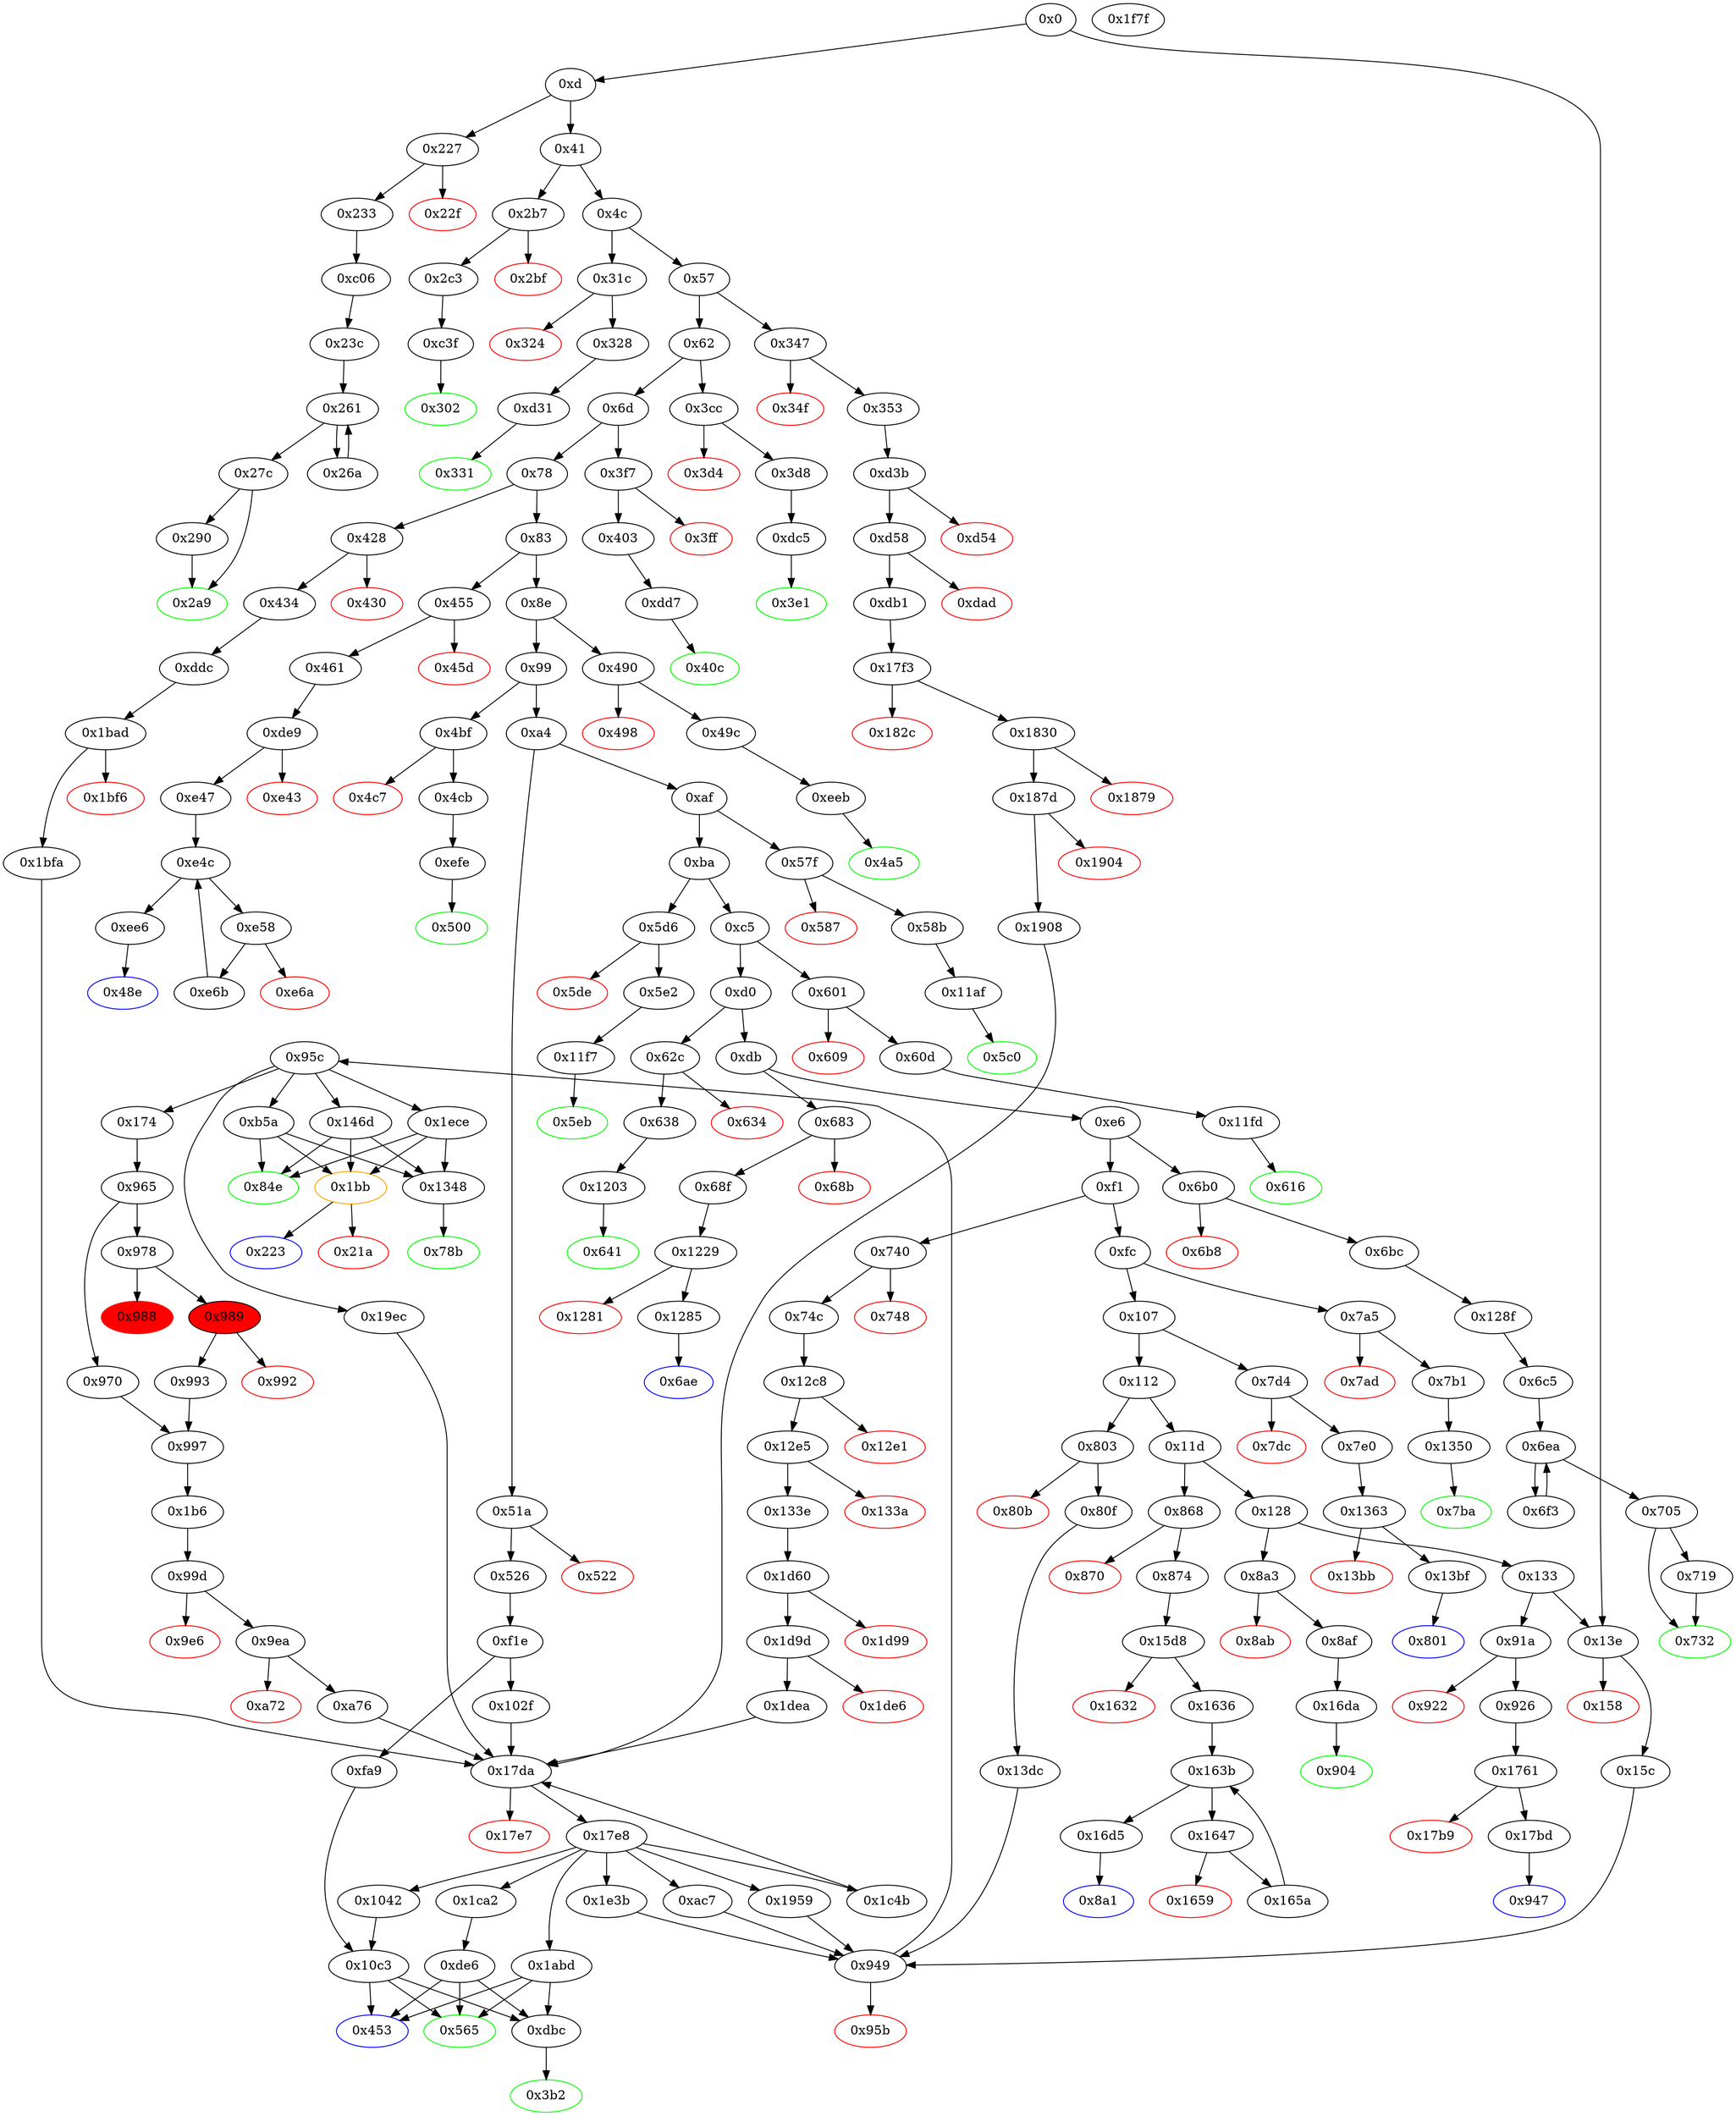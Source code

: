 strict digraph "" {
"0x84e" [color=green, fillcolor=white, id="0x84e", style=filled, tooltip="Block 0x84e\n[0x84e:0x867]\n---\nPredecessors: [0xb5a, 0x146d, 0x1ece]\nSuccessors: []\n---\n0x84e JUMPDEST\n0x84f PUSH1 0x40\n0x851 MLOAD\n0x852 DUP1\n0x853 DUP3\n0x854 ISZERO\n0x855 ISZERO\n0x856 ISZERO\n0x857 ISZERO\n0x858 DUP2\n0x859 MSTORE\n0x85a PUSH1 0x20\n0x85c ADD\n0x85d SWAP2\n0x85e POP\n0x85f POP\n0x860 PUSH1 0x40\n0x862 MLOAD\n0x863 DUP1\n0x864 SWAP2\n0x865 SUB\n0x866 SWAP1\n0x867 RETURN\n---\n0x84e: JUMPDEST \n0x84f: V609 = 0x40\n0x851: V610 = M[0x40]\n0x854: V611 = ISZERO 0x1\n0x855: V612 = ISZERO 0x0\n0x856: V613 = ISZERO 0x1\n0x857: V614 = ISZERO 0x0\n0x859: M[V610] = 0x1\n0x85a: V615 = 0x20\n0x85c: V616 = ADD 0x20 V610\n0x860: V617 = 0x40\n0x862: V618 = M[0x40]\n0x865: V619 = SUB V616 V618\n0x867: RETURN V618 V619\n---\nEntry stack: [V11, 0x3b2, S5, S4, S3, S2, S1, 0x1]\nStack pops: 1\nStack additions: []\nExit stack: [V11, 0x3b2, S5, S4, S3, S2, S1]\n\nDef sites:\nV11: {0xd.0x35}\n0x3b2: {0x353.0x355}\nS5: {0x353.0x378, 0xd.0x35}\nS4: {0x353.0x398, 0x74c.0x74e}\nS3: {0x353.0x3a2, 0x74c.0x771}\nS2: {0xd3b.0xd3c, 0xd.0x35, 0x74c.0x77b}\nS1: {0xdb1.0xdb2, 0x12c8.0x12c9, 0xd.0x35, 0x15c.0x15d}\n0x1: {0x146d.0x15cf}\n"];
"0x1bfa" [fillcolor=white, id="0x1bfa", style=filled, tooltip="Block 0x1bfa\n[0x1bfa:0x1c4a]\n---\nPredecessors: [0x1bad]\nSuccessors: [0x17da]\n---\n0x1bfa JUMPDEST\n0x1bfb PUSH2 0x1c4b\n0x1bfe DUP2\n0x1bff PUSH1 0x0\n0x1c01 DUP1\n0x1c02 DUP6\n0x1c03 PUSH20 0xffffffffffffffffffffffffffffffffffffffff\n0x1c18 AND\n0x1c19 PUSH20 0xffffffffffffffffffffffffffffffffffffffff\n0x1c2e AND\n0x1c2f DUP2\n0x1c30 MSTORE\n0x1c31 PUSH1 0x20\n0x1c33 ADD\n0x1c34 SWAP1\n0x1c35 DUP2\n0x1c36 MSTORE\n0x1c37 PUSH1 0x20\n0x1c39 ADD\n0x1c3a PUSH1 0x0\n0x1c3c SHA3\n0x1c3d SLOAD\n0x1c3e PUSH2 0x17da\n0x1c41 SWAP1\n0x1c42 SWAP2\n0x1c43 SWAP1\n0x1c44 PUSH4 0xffffffff\n0x1c49 AND\n0x1c4a JUMP\n---\n0x1bfa: JUMPDEST \n0x1bfb: V1665 = 0x1c4b\n0x1bff: V1666 = 0x0\n0x1c03: V1667 = 0xffffffffffffffffffffffffffffffffffffffff\n0x1c18: V1668 = AND 0xffffffffffffffffffffffffffffffffffffffff V913\n0x1c19: V1669 = 0xffffffffffffffffffffffffffffffffffffffff\n0x1c2e: V1670 = AND 0xffffffffffffffffffffffffffffffffffffffff V1668\n0x1c30: M[0x0] = V1670\n0x1c31: V1671 = 0x20\n0x1c33: V1672 = ADD 0x20 0x0\n0x1c36: M[0x20] = 0x0\n0x1c37: V1673 = 0x20\n0x1c39: V1674 = ADD 0x20 0x20\n0x1c3a: V1675 = 0x0\n0x1c3c: V1676 = SHA3 0x0 0x40\n0x1c3d: V1677 = S[V1676]\n0x1c3e: V1678 = 0x17da\n0x1c44: V1679 = 0xffffffff\n0x1c49: V1680 = AND 0xffffffff 0x17da\n0x1c4a: JUMP 0x17da\n---\nEntry stack: [V11, 0x453, V312, 0xde6, V913, V312]\nStack pops: 2\nStack additions: [S1, S0, 0x1c4b, V1677, S0]\nExit stack: [V11, 0x453, V312, 0xde6, V913, V312, 0x1c4b, V1677, V312]\n\nDef sites:\nV11: {0xd.0x35}\n0x453: {0x434.0x436}\nV312: {0x434.0x443}\n0xde6: {0xddc.0xddd}\nV913: {0xddc.0xde0}\nV312: {0x434.0x443}\n"];
"0x1879" [color=red, fillcolor=white, id="0x1879", style=filled, tooltip="Block 0x1879\n[0x1879:0x187c]\n---\nPredecessors: [0x1830]\nSuccessors: []\n---\n0x1879 PUSH1 0x0\n0x187b DUP1\n0x187c REVERT\n---\n0x1879: V1495 = 0x0\n0x187c: REVERT 0x0 0x0\n---\nEntry stack: [V11, 0x3b2, V250, V255, V258, 0x0, 0xdbc, V250, V255, V258, 0x0]\nStack pops: 0\nStack additions: []\nExit stack: [V11, 0x3b2, V250, V255, V258, 0x0, 0xdbc, V250, V255, V258, 0x0]\n\nDef sites:\nV11: {0xd.0x35}\n0x3b2: {0x353.0x355}\nV250: {0x353.0x378}\nV255: {0x353.0x398}\nV258: {0x353.0x3a2}\n0x0: {0xd3b.0xd3c}\n0xdbc: {0xdb1.0xdb2}\nV250: {0x353.0x378}\nV255: {0x353.0x398}\nV258: {0x353.0x3a2}\n0x0: {0x17f3.0x17f4}\n"];
"0x13bb" [color=red, fillcolor=white, id="0x13bb", style=filled, tooltip="Block 0x13bb\n[0x13bb:0x13be]\n---\nPredecessors: [0x1363]\nSuccessors: []\n---\n0x13bb PUSH1 0x0\n0x13bd DUP1\n0x13be REVERT\n---\n0x13bb: V1236 = 0x0\n0x13be: REVERT 0x0 0x0\n---\nEntry stack: [V11, 0x801, V587]\nStack pops: 0\nStack additions: []\nExit stack: [V11, 0x801, V587]\n\nDef sites:\nV11: {0xd.0x35}\n0x801: {0x7e0.0x7e2}\nV587: {0x7e0.0x7f1}\n"];
"0x1ca2" [fillcolor=white, id="0x1ca2", style=filled, tooltip="Block 0x1ca2\n[0x1ca2:0x1d5f]\n---\nPredecessors: [0x17e8]\nSuccessors: [0xde6]\n---\n0x1ca2 JUMPDEST\n0x1ca3 PUSH1 0x1\n0x1ca5 DUP2\n0x1ca6 SWAP1\n0x1ca7 SSTORE\n0x1ca8 POP\n0x1ca9 DUP2\n0x1caa PUSH20 0xffffffffffffffffffffffffffffffffffffffff\n0x1cbf AND\n0x1cc0 PUSH32 0xcc16f5dbb4873280815c1ee09dbd06736cffcc184412cf7a71a0fdb75d397ca5\n0x1ce1 DUP3\n0x1ce2 PUSH1 0x40\n0x1ce4 MLOAD\n0x1ce5 DUP1\n0x1ce6 DUP3\n0x1ce7 DUP2\n0x1ce8 MSTORE\n0x1ce9 PUSH1 0x20\n0x1ceb ADD\n0x1cec SWAP2\n0x1ced POP\n0x1cee POP\n0x1cef PUSH1 0x40\n0x1cf1 MLOAD\n0x1cf2 DUP1\n0x1cf3 SWAP2\n0x1cf4 SUB\n0x1cf5 SWAP1\n0x1cf6 LOG2\n0x1cf7 PUSH1 0x0\n0x1cf9 PUSH20 0xffffffffffffffffffffffffffffffffffffffff\n0x1d0e AND\n0x1d0f DUP3\n0x1d10 PUSH20 0xffffffffffffffffffffffffffffffffffffffff\n0x1d25 AND\n0x1d26 PUSH32 0xddf252ad1be2c89b69c2b068fc378daa952ba7f163c4a11628f55a4df523b3ef\n0x1d47 DUP4\n0x1d48 PUSH1 0x40\n0x1d4a MLOAD\n0x1d4b DUP1\n0x1d4c DUP3\n0x1d4d DUP2\n0x1d4e MSTORE\n0x1d4f PUSH1 0x20\n0x1d51 ADD\n0x1d52 SWAP2\n0x1d53 POP\n0x1d54 POP\n0x1d55 PUSH1 0x40\n0x1d57 MLOAD\n0x1d58 DUP1\n0x1d59 SWAP2\n0x1d5a SUB\n0x1d5b SWAP1\n0x1d5c LOG3\n0x1d5d POP\n0x1d5e POP\n0x1d5f JUMP\n---\n0x1ca2: JUMPDEST \n0x1ca3: V1698 = 0x1\n0x1ca7: S[0x1] = V1466\n0x1caa: V1699 = 0xffffffffffffffffffffffffffffffffffffffff\n0x1cbf: V1700 = AND 0xffffffffffffffffffffffffffffffffffffffff S2\n0x1cc0: V1701 = 0xcc16f5dbb4873280815c1ee09dbd06736cffcc184412cf7a71a0fdb75d397ca5\n0x1ce2: V1702 = 0x40\n0x1ce4: V1703 = M[0x40]\n0x1ce8: M[V1703] = S1\n0x1ce9: V1704 = 0x20\n0x1ceb: V1705 = ADD 0x20 V1703\n0x1cef: V1706 = 0x40\n0x1cf1: V1707 = M[0x40]\n0x1cf4: V1708 = SUB V1705 V1707\n0x1cf6: LOG V1707 V1708 0xcc16f5dbb4873280815c1ee09dbd06736cffcc184412cf7a71a0fdb75d397ca5 V1700\n0x1cf7: V1709 = 0x0\n0x1cf9: V1710 = 0xffffffffffffffffffffffffffffffffffffffff\n0x1d0e: V1711 = AND 0xffffffffffffffffffffffffffffffffffffffff 0x0\n0x1d10: V1712 = 0xffffffffffffffffffffffffffffffffffffffff\n0x1d25: V1713 = AND 0xffffffffffffffffffffffffffffffffffffffff S2\n0x1d26: V1714 = 0xddf252ad1be2c89b69c2b068fc378daa952ba7f163c4a11628f55a4df523b3ef\n0x1d48: V1715 = 0x40\n0x1d4a: V1716 = M[0x40]\n0x1d4e: M[V1716] = S1\n0x1d4f: V1717 = 0x20\n0x1d51: V1718 = ADD 0x20 V1716\n0x1d55: V1719 = 0x40\n0x1d57: V1720 = M[0x40]\n0x1d5a: V1721 = SUB V1718 V1720\n0x1d5c: LOG V1720 V1721 0xddf252ad1be2c89b69c2b068fc378daa952ba7f163c4a11628f55a4df523b3ef V1713 0x0\n0x1d5f: JUMP S3\n---\nEntry stack: [V11, 0x3b2, S9, S8, S7, S6, S5, S4, S3, S2, S1, V1466]\nStack pops: 4\nStack additions: []\nExit stack: [V11, 0x3b2, S9, S8, S7, S6, S5, S4]\n\nDef sites:\nV11: {0xd.0x35}\n0x3b2: {0x353.0x355}\nS9: {0x353.0x378, 0xd.0x35}\nS8: {0x353.0x398, 0x74c.0x74e}\nS7: {0x353.0x3a2, 0x74c.0x771}\nS6: {0xd3b.0xd3c, 0xd.0x35, 0x74c.0x77b}\nS5: {0xdb1.0xdb2, 0x434.0x436, 0x15c.0x15d, 0x12c8.0x12c9, 0x526.0x528}\nS4: {0x434.0x443, 0x353.0x378, 0x133e.0x133f, 0x174.0x17b, 0x526.0x54b}\nS3: {0xddc.0xddd, 0x353.0x398, 0x174.0x1a0, 0x74c.0x771, 0x526.0x555}\nS2: {0xddc.0xde0, 0x353.0x3a2, 0x174.0x1a1, 0x74c.0x77b, 0xf1e.0xf1f}\nS1: {0x978.0x97b, 0x1d60.0x1d61, 0xf1e.0xf9e, 0x970.0x970, 0x17f3.0x17f4, 0x434.0x443}\nV1466: {0x17e8.0x17eb}\n"];
"0x498" [color=red, fillcolor=white, id="0x498", style=filled, tooltip="Block 0x498\n[0x498:0x49b]\n---\nPredecessors: [0x490]\nSuccessors: []\n---\n0x498 PUSH1 0x0\n0x49a DUP1\n0x49b REVERT\n---\n0x498: V336 = 0x0\n0x49b: REVERT 0x0 0x0\n---\nEntry stack: [V11, V333]\nStack pops: 0\nStack additions: []\nExit stack: [V11, V333]\n\nDef sites:\nV11: {0xd.0x35}\nV333: {0x490.0x491}\n"];
"0xe6b" [fillcolor=white, id="0xe6b", style=filled, tooltip="Block 0xe6b\n[0xe6b:0xee5]\n---\nPredecessors: [0xe58]\nSuccessors: [0xe4c]\n---\n0xe6b JUMPDEST\n0xe6c SWAP1\n0xe6d POP\n0xe6e PUSH1 0x20\n0xe70 MUL\n0xe71 ADD\n0xe72 CALLDATALOAD\n0xe73 PUSH20 0xffffffffffffffffffffffffffffffffffffffff\n0xe88 AND\n0xe89 PUSH20 0xffffffffffffffffffffffffffffffffffffffff\n0xe9e AND\n0xe9f PUSH20 0xffffffffffffffffffffffffffffffffffffffff\n0xeb4 AND\n0xeb5 DUP2\n0xeb6 MSTORE\n0xeb7 PUSH1 0x20\n0xeb9 ADD\n0xeba SWAP1\n0xebb DUP2\n0xebc MSTORE\n0xebd PUSH1 0x20\n0xebf ADD\n0xec0 PUSH1 0x0\n0xec2 SHA3\n0xec3 PUSH1 0x0\n0xec5 PUSH2 0x100\n0xec8 EXP\n0xec9 DUP2\n0xeca SLOAD\n0xecb DUP2\n0xecc PUSH1 0xff\n0xece MUL\n0xecf NOT\n0xed0 AND\n0xed1 SWAP1\n0xed2 DUP4\n0xed3 ISZERO\n0xed4 ISZERO\n0xed5 MUL\n0xed6 OR\n0xed7 SWAP1\n0xed8 SSTORE\n0xed9 POP\n0xeda DUP1\n0xedb DUP1\n0xedc PUSH1 0x1\n0xede ADD\n0xedf SWAP2\n0xee0 POP\n0xee1 POP\n0xee2 PUSH2 0xe4c\n0xee5 JUMP\n---\n0xe6b: JUMPDEST \n0xe6e: V945 = 0x20\n0xe70: V946 = MUL 0x20 S0\n0xe71: V947 = ADD V946 V331\n0xe72: V948 = CALLDATALOAD V947\n0xe73: V949 = 0xffffffffffffffffffffffffffffffffffffffff\n0xe88: V950 = AND 0xffffffffffffffffffffffffffffffffffffffff V948\n0xe89: V951 = 0xffffffffffffffffffffffffffffffffffffffff\n0xe9e: V952 = AND 0xffffffffffffffffffffffffffffffffffffffff V950\n0xe9f: V953 = 0xffffffffffffffffffffffffffffffffffffffff\n0xeb4: V954 = AND 0xffffffffffffffffffffffffffffffffffffffff V952\n0xeb6: M[0x0] = V954\n0xeb7: V955 = 0x20\n0xeb9: V956 = ADD 0x20 0x0\n0xebc: M[0x20] = 0x4\n0xebd: V957 = 0x20\n0xebf: V958 = ADD 0x20 0x20\n0xec0: V959 = 0x0\n0xec2: V960 = SHA3 0x0 0x40\n0xec3: V961 = 0x0\n0xec5: V962 = 0x100\n0xec8: V963 = EXP 0x100 0x0\n0xeca: V964 = S[V960]\n0xecc: V965 = 0xff\n0xece: V966 = MUL 0xff 0x1\n0xecf: V967 = NOT 0xff\n0xed0: V968 = AND 0xffffffffffffffffffffffffffffffffffffffffffffffffffffffffffffff00 V964\n0xed3: V969 = ISZERO 0x1\n0xed4: V970 = ISZERO 0x0\n0xed5: V971 = MUL 0x1 0x1\n0xed6: V972 = OR 0x1 V968\n0xed8: S[V960] = V972\n0xedc: V973 = 0x1\n0xede: V974 = ADD 0x1 S6\n0xee2: V975 = 0xe4c\n0xee5: JUMP 0xe4c\n---\nEntry stack: [V11, 0x48e, V331, V329, S6, 0x1, 0x4, 0x0, V331, V329, S0]\nStack pops: 7\nStack additions: [V974]\nExit stack: [V11, 0x48e, V331, V329, V974]\n\nDef sites:\nV11: {0xd.0x35}\n0x48e: {0x461.0x463}\nV331: {0x461.0x47d}\nV329: {0x461.0x479}\nS6: {0xe6b.0xede, 0xe47.0xe48}\n0x1: {0xe58.0xe58}\n0x4: {0xe58.0xe5a}\n0x0: {0xe58.0xe5c}\nV331: {0x461.0x47d}\nV329: {0x461.0x479}\nS0: {0xe6b.0xede, 0xe47.0xe48}\n"];
"0x461" [fillcolor=white, id="0x461", style=filled, tooltip="Block 0x461\n[0x461:0x48d]\n---\nPredecessors: [0x455]\nSuccessors: [0xde9]\n---\n0x461 JUMPDEST\n0x462 POP\n0x463 PUSH2 0x48e\n0x466 PUSH1 0x4\n0x468 DUP1\n0x469 CALLDATASIZE\n0x46a SUB\n0x46b DUP2\n0x46c ADD\n0x46d SWAP1\n0x46e DUP1\n0x46f DUP1\n0x470 CALLDATALOAD\n0x471 SWAP1\n0x472 PUSH1 0x20\n0x474 ADD\n0x475 SWAP1\n0x476 DUP3\n0x477 ADD\n0x478 DUP1\n0x479 CALLDATALOAD\n0x47a SWAP1\n0x47b PUSH1 0x20\n0x47d ADD\n0x47e SWAP2\n0x47f SWAP1\n0x480 SWAP2\n0x481 SWAP3\n0x482 SWAP4\n0x483 SWAP2\n0x484 SWAP3\n0x485 SWAP4\n0x486 SWAP1\n0x487 POP\n0x488 POP\n0x489 POP\n0x48a PUSH2 0xde9\n0x48d JUMP\n---\n0x461: JUMPDEST \n0x463: V320 = 0x48e\n0x466: V321 = 0x4\n0x469: V322 = CALLDATASIZE\n0x46a: V323 = SUB V322 0x4\n0x46c: V324 = ADD 0x4 V323\n0x470: V325 = CALLDATALOAD 0x4\n0x472: V326 = 0x20\n0x474: V327 = ADD 0x20 0x4\n0x477: V328 = ADD 0x4 V325\n0x479: V329 = CALLDATALOAD V328\n0x47b: V330 = 0x20\n0x47d: V331 = ADD 0x20 V328\n0x48a: V332 = 0xde9\n0x48d: JUMP 0xde9\n---\nEntry stack: [V11, V316]\nStack pops: 1\nStack additions: [0x48e, V331, V329]\nExit stack: [V11, 0x48e, V331, V329]\n\nDef sites:\nV11: {0xd.0x35}\nV316: {0x455.0x456}\n"];
"0x7b1" [fillcolor=white, id="0x7b1", style=filled, tooltip="Block 0x7b1\n[0x7b1:0x7b9]\n---\nPredecessors: [0x7a5]\nSuccessors: [0x1350]\n---\n0x7b1 JUMPDEST\n0x7b2 POP\n0x7b3 PUSH2 0x7ba\n0x7b6 PUSH2 0x1350\n0x7b9 JUMP\n---\n0x7b1: JUMPDEST \n0x7b3: V563 = 0x7ba\n0x7b6: V564 = 0x1350\n0x7b9: JUMP 0x1350\n---\nEntry stack: [V11, V559]\nStack pops: 1\nStack additions: [0x7ba]\nExit stack: [V11, 0x7ba]\n\nDef sites:\nV11: {0xd.0x35}\nV559: {0x7a5.0x7a6}\n"];
"0x328" [fillcolor=white, id="0x328", style=filled, tooltip="Block 0x328\n[0x328:0x330]\n---\nPredecessors: [0x31c]\nSuccessors: [0xd31]\n---\n0x328 JUMPDEST\n0x329 POP\n0x32a PUSH2 0x331\n0x32d PUSH2 0xd31\n0x330 JUMP\n---\n0x328: JUMPDEST \n0x32a: V230 = 0x331\n0x32d: V231 = 0xd31\n0x330: JUMP 0xd31\n---\nEntry stack: [V11, V226]\nStack pops: 1\nStack additions: [0x331]\nExit stack: [V11, 0x331]\n\nDef sites:\nV11: {0xd.0x35}\nV226: {0x31c.0x31d}\n"];
"0x978" [fillcolor=white, id="0x978", style=filled, tooltip="Block 0x978\n[0x978:0x987]\n---\nPredecessors: [0x965]\nSuccessors: [0x988, 0x989]\n---\n0x978 JUMPDEST\n0x979 DUP2\n0x97a DUP4\n0x97b MUL\n0x97c SWAP1\n0x97d POP\n0x97e DUP2\n0x97f DUP4\n0x980 DUP3\n0x981 DUP2\n0x982 ISZERO\n0x983 ISZERO\n0x984 PUSH2 0x989\n0x987 JUMPI\n---\n0x978: JUMPDEST \n0x97b: V692 = MUL S2 V118\n0x982: V693 = ISZERO S2\n0x983: V694 = ISZERO V693\n0x984: V695 = 0x989\n0x987: JUMPI 0x989 V694\n---\nEntry stack: [V11, 0x3b2, S15, S14, S13, S12, S11, S10, S9, S8, S7, 0x1bb, V114, V115, 0x1b6, S2, V118, 0x0]\nStack pops: 3\nStack additions: [S2, S1, V692, S1, S2, V692]\nExit stack: [V11, 0x3b2, S15, S14, S13, S12, S11, S10, S9, S8, S7, 0x1bb, V114, V115, 0x1b6, S2, V118, V692, V118, S2, V692]\n\nDef sites:\nV11: {0xd.0x35}\n0x3b2: {0x353.0x355}\nS15: {0x353.0x378, 0xd.0x35}\nS14: {0x353.0x398, 0x74c.0x74e}\nS13: {0x353.0x3a2, 0x74c.0x771}\nS12: {0xd3b.0xd3c, 0xd.0x35, 0x74c.0x77b}\nS11: {0xdb1.0xdb2, 0x12c8.0x12c9, 0xd.0x35, 0x15c.0x15d}\nS10: {0x353.0x378, 0x174.0x17b, 0x80f.0x811, 0x133e.0x133f}\nS9: {0x74c.0x771, 0x353.0x398, 0x174.0x1a0, 0x80f.0x834}\nS8: {0x74c.0x77b, 0x353.0x3a2, 0xd.0x35, 0x174.0x1a1, 0x80f.0x83e}\nS7: {0x978.0x97b, 0x1d60.0x1d61, 0x13dc.0x13dd, 0x15c.0x15d, 0x970.0x970, 0x17f3.0x17f4}\n0x1bb: {0x174.0x17b}\nV114: {0x174.0x1a0}\nV115: {0x174.0x1a1}\n0x1b6: {0x174.0x1a2}\nS2: {0x978.0x97b, 0x1d60.0x1d61, 0x13dc.0x13dd, 0x15c.0x15d, 0x970.0x970, 0x17f3.0x17f4}\nV118: {0x174.0x1a7}\n0x0: {0x965.0x966}\n"];
"0x45d" [color=red, fillcolor=white, id="0x45d", style=filled, tooltip="Block 0x45d\n[0x45d:0x460]\n---\nPredecessors: [0x455]\nSuccessors: []\n---\n0x45d PUSH1 0x0\n0x45f DUP1\n0x460 REVERT\n---\n0x45d: V319 = 0x0\n0x460: REVERT 0x0 0x0\n---\nEntry stack: [V11, V316]\nStack pops: 0\nStack additions: []\nExit stack: [V11, V316]\n\nDef sites:\nV11: {0xd.0x35}\nV316: {0x455.0x456}\n"];
"0xd" [fillcolor=white, id="0xd", style=filled, tooltip="Block 0xd\n[0xd:0x40]\n---\nPredecessors: [0x0]\nSuccessors: [0x41, 0x227]\n---\n0xd PUSH1 0x0\n0xf CALLDATALOAD\n0x10 PUSH29 0x100000000000000000000000000000000000000000000000000000000\n0x2e SWAP1\n0x2f DIV\n0x30 PUSH4 0xffffffff\n0x35 AND\n0x36 DUP1\n0x37 PUSH4 0x6fdde03\n0x3c EQ\n0x3d PUSH2 0x227\n0x40 JUMPI\n---\n0xd: V6 = 0x0\n0xf: V7 = CALLDATALOAD 0x0\n0x10: V8 = 0x100000000000000000000000000000000000000000000000000000000\n0x2f: V9 = DIV V7 0x100000000000000000000000000000000000000000000000000000000\n0x30: V10 = 0xffffffff\n0x35: V11 = AND 0xffffffff V9\n0x37: V12 = 0x6fdde03\n0x3c: V13 = EQ 0x6fdde03 V11\n0x3d: V14 = 0x227\n0x40: JUMPI 0x227 V13\n---\nEntry stack: []\nStack pops: 0\nStack additions: [V11]\nExit stack: [V11]\n\nDef sites:\n"];
"0x1d99" [color=red, fillcolor=white, id="0x1d99", style=filled, tooltip="Block 0x1d99\n[0x1d99:0x1d9c]\n---\nPredecessors: [0x1d60]\nSuccessors: []\n---\n0x1d99 PUSH1 0x0\n0x1d9b DUP1\n0x1d9c REVERT\n---\n0x1d99: V1732 = 0x0\n0x1d9c: REVERT 0x0 0x0\n---\nEntry stack: [V11, 0x78b, V541, V544, 0x0, 0x1348, V541, V544, 0x0]\nStack pops: 0\nStack additions: []\nExit stack: [V11, 0x78b, V541, V544, 0x0, 0x1348, V541, V544, 0x0]\n\nDef sites:\nV11: {0xd.0x35}\n0x78b: {0x74c.0x74e}\nV541: {0x74c.0x771}\nV544: {0x74c.0x77b}\n0x0: {0x12c8.0x12c9}\n0x1348: {0x133e.0x133f}\nV541: {0x74c.0x771}\nV544: {0x74c.0x77b}\n0x0: {0x1d60.0x1d61}\n"];
"0x17e8" [fillcolor=white, id="0x17e8", style=filled, tooltip="Block 0x17e8\n[0x17e8:0x17f2]\n---\nPredecessors: [0x17da]\nSuccessors: [0xac7, 0x1042, 0x1959, 0x1abd, 0x1c4b, 0x1ca2, 0x1e3b]\n---\n0x17e8 JUMPDEST\n0x17e9 DUP2\n0x17ea DUP4\n0x17eb SUB\n0x17ec SWAP1\n0x17ed POP\n0x17ee SWAP3\n0x17ef SWAP2\n0x17f0 POP\n0x17f1 POP\n0x17f2 JUMP\n---\n0x17e8: JUMPDEST \n0x17eb: V1466 = SUB S2 S1\n0x17f2: JUMP {0xac7, 0x1042, 0x1959, 0x1abd, 0x1c4b, 0x1ca2, 0x1e3b}\n---\nEntry stack: [V11, 0x3b2, S12, S11, S10, S9, S8, S7, S6, S5, S4, {0xac7, 0x1042, 0x1959, 0x1abd, 0x1c4b, 0x1ca2, 0x1e3b}, S2, S1, 0x0]\nStack pops: 4\nStack additions: [V1466]\nExit stack: [V11, 0x3b2, S12, S11, S10, S9, S8, S7, S6, S5, S4, V1466]\n\nDef sites:\nV11: {0xd.0x35}\n0x3b2: {0x353.0x355}\nS12: {0x353.0x378, 0xd.0x35}\nS11: {0x353.0x398, 0x74c.0x74e}\nS10: {0x353.0x3a2, 0x74c.0x771}\nS9: {0xd3b.0xd3c, 0xd.0x35, 0x74c.0x77b}\nS8: {0x12c8.0x12c9, 0xd.0x35, 0x15c.0x15d, 0xdb1.0xdb2, 0x434.0x436, 0x526.0x528}\nS7: {0x80f.0x811, 0x133e.0x133f, 0x174.0x17b, 0x353.0x378, 0x434.0x443, 0x526.0x54b}\nS6: {0xddc.0xddd, 0x74c.0x771, 0x80f.0x834, 0x353.0x398, 0x174.0x1a0, 0x526.0x555}\nS5: {0xd.0x35, 0xddc.0xde0, 0x74c.0x77b, 0xf1e.0xf1f, 0x80f.0x83e, 0x353.0x3a2, 0x174.0x1a1}\nS4: {0x978.0x97b, 0x13dc.0x13dd, 0x15c.0x15d, 0xf1e.0xf9e, 0x970.0x970, 0x17f3.0x17f4, 0x434.0x443, 0x1d60.0x1d61}\n{0xac7, 0x1042, 0x1959, 0x1abd, 0x1c4b, 0x1ca2, 0x1e3b}: {0x1908.0x1909, 0x1c4b.0x1c8e, 0x1bfa.0x1bfb, 0x1dea.0x1deb, 0x19ec.0x1a2f, 0x102f.0x1030, 0xa76.0xa77}\nS2: {0x1908.0x194b, 0x1c4b.0x1c94, 0x1bfa.0x1c3d, 0x1dea.0x1e2d, 0x19ec.0x1aaf, 0xf1e.0xf9e, 0xa76.0xab9}\nS1: {0x978.0x97b, 0xf1e.0xf9e, 0x970.0x970, 0x353.0x3a2, 0x17f3.0x17f4, 0x174.0x1a1, 0x434.0x443, 0xd.0x35, 0x74c.0x77b, 0x80f.0x83e, 0x1d60.0x1d61, 0x526.0x555}\n0x0: {0x17da.0x17db}\n"];
"0x587" [color=red, fillcolor=white, id="0x587", style=filled, tooltip="Block 0x587\n[0x587:0x58a]\n---\nPredecessors: [0x57f]\nSuccessors: []\n---\n0x587 PUSH1 0x0\n0x589 DUP1\n0x58a REVERT\n---\n0x587: V408 = 0x0\n0x58a: REVERT 0x0 0x0\n---\nEntry stack: [V11, V405]\nStack pops: 0\nStack additions: []\nExit stack: [V11, V405]\n\nDef sites:\nV11: {0xd.0x35}\nV405: {0x57f.0x580}\n"];
"0x5de" [color=red, fillcolor=white, id="0x5de", style=filled, tooltip="Block 0x5de\n[0x5de:0x5e1]\n---\nPredecessors: [0x5d6]\nSuccessors: []\n---\n0x5de PUSH1 0x0\n0x5e0 DUP1\n0x5e1 REVERT\n---\n0x5de: V430 = 0x0\n0x5e1: REVERT 0x0 0x0\n---\nEntry stack: [V11, V427]\nStack pops: 0\nStack additions: []\nExit stack: [V11, V427]\n\nDef sites:\nV11: {0xd.0x35}\nV427: {0x5d6.0x5d7}\n"];
"0x78" [fillcolor=white, id="0x78", style=filled, tooltip="Block 0x78\n[0x78:0x82]\n---\nPredecessors: [0x6d]\nSuccessors: [0x83, 0x428]\n---\n0x78 DUP1\n0x79 PUSH4 0x42966c68\n0x7e EQ\n0x7f PUSH2 0x428\n0x82 JUMPI\n---\n0x79: V30 = 0x42966c68\n0x7e: V31 = EQ 0x42966c68 V11\n0x7f: V32 = 0x428\n0x82: JUMPI 0x428 V31\n---\nEntry stack: [V11]\nStack pops: 1\nStack additions: [S0]\nExit stack: [V11]\n\nDef sites:\nV11: {0xd.0x35}\n"];
"0x989" [fillcolor=red, id="0x989", style=filled, tooltip="Block 0x989\n[0x989:0x991]\n---\nPredecessors: [0x978]\nSuccessors: [0x992, 0x993]\n---\n0x989 JUMPDEST\n0x98a DIV\n0x98b EQ\n0x98c ISZERO\n0x98d ISZERO\n0x98e PUSH2 0x993\n0x991 JUMPI\n---\n0x989: JUMPDEST \n0x98a: V696 = DIV V692 S1\n0x98b: V697 = EQ V696 V118\n0x98c: V698 = ISZERO V697\n0x98d: V699 = ISZERO V698\n0x98e: V700 = 0x993\n0x991: JUMPI 0x993 V699\n---\nEntry stack: [V11, 0x3b2, S18, S17, S16, S15, S14, S13, S12, S11, S10, 0x1bb, V114, V115, 0x1b6, S5, V118, V692, V118, S1, V692]\nStack pops: 3\nStack additions: []\nExit stack: [V11, 0x3b2, S18, S17, S16, S15, S14, S13, S12, S11, S10, 0x1bb, V114, V115, 0x1b6, S5, V118, V692]\n\nDef sites:\nV11: {0xd.0x35}\n0x3b2: {0x353.0x355}\nS18: {0x353.0x378, 0xd.0x35}\nS17: {0x353.0x398, 0x74c.0x74e}\nS16: {0x353.0x3a2, 0x74c.0x771}\nS15: {0xd3b.0xd3c, 0xd.0x35, 0x74c.0x77b}\nS14: {0xdb1.0xdb2, 0x12c8.0x12c9, 0xd.0x35, 0x15c.0x15d}\nS13: {0x353.0x378, 0x174.0x17b, 0x80f.0x811, 0x133e.0x133f}\nS12: {0x74c.0x771, 0x353.0x398, 0x174.0x1a0, 0x80f.0x834}\nS11: {0x74c.0x77b, 0x353.0x3a2, 0xd.0x35, 0x174.0x1a1, 0x80f.0x83e}\nS10: {0x978.0x97b, 0x1d60.0x1d61, 0x13dc.0x13dd, 0x15c.0x15d, 0x970.0x970, 0x17f3.0x17f4}\n0x1bb: {0x174.0x17b}\nV114: {0x174.0x1a0}\nV115: {0x174.0x1a1}\n0x1b6: {0x174.0x1a2}\nS5: {0x978.0x97b, 0x1d60.0x1d61, 0x13dc.0x13dd, 0x15c.0x15d, 0x970.0x970, 0x17f3.0x17f4}\nV118: {0x174.0x1a7}\nV692: {0x978.0x97b}\nV118: {0x174.0x1a7}\nS1: {0x978.0x97b, 0x1d60.0x1d61, 0x13dc.0x13dd, 0x15c.0x15d, 0x970.0x970, 0x17f3.0x17f4}\nV692: {0x978.0x97b}\n"];
"0x6ea" [fillcolor=white, id="0x6ea", style=filled, tooltip="Block 0x6ea\n[0x6ea:0x6f2]\n---\nPredecessors: [0x6c5, 0x6f3]\nSuccessors: [0x6f3, 0x705]\n---\n0x6ea JUMPDEST\n0x6eb DUP4\n0x6ec DUP2\n0x6ed LT\n0x6ee ISZERO\n0x6ef PUSH2 0x705\n0x6f2 JUMPI\n---\n0x6ea: JUMPDEST \n0x6ed: V501 = LT S0 V497\n0x6ee: V502 = ISZERO V501\n0x6ef: V503 = 0x705\n0x6f2: JUMPI 0x705 V502\n---\nEntry stack: [V11, 0x6c5, V1164, V490, V490, V496, V499, V497, V497, V496, V499, S0]\nStack pops: 4\nStack additions: [S3, S2, S1, S0]\nExit stack: [V11, 0x6c5, V1164, V490, V490, V496, V499, V497, V497, V496, V499, S0]\n\nDef sites:\nV11: {0xd.0x35}\n0x6c5: {0x6bc.0x6be}\nV1164: {0x128f.0x1293}\nV490: {0x6c5.0x6c8}\nV490: {0x6c5.0x6c8}\nV496: {0x6c5.0x6db}\nV499: {0x6c5.0x6e3}\nV497: {0x6c5.0x6df}\nV497: {0x6c5.0x6df}\nV496: {0x6c5.0x6db}\nV499: {0x6c5.0x6e3}\nS0: {0x6f3.0x6fe, 0x6c5.0x6e8}\n"];
"0x705" [fillcolor=white, id="0x705", style=filled, tooltip="Block 0x705\n[0x705:0x718]\n---\nPredecessors: [0x6ea]\nSuccessors: [0x719, 0x732]\n---\n0x705 JUMPDEST\n0x706 POP\n0x707 POP\n0x708 POP\n0x709 POP\n0x70a SWAP1\n0x70b POP\n0x70c SWAP1\n0x70d DUP2\n0x70e ADD\n0x70f SWAP1\n0x710 PUSH1 0x1f\n0x712 AND\n0x713 DUP1\n0x714 ISZERO\n0x715 PUSH2 0x732\n0x718 JUMPI\n---\n0x705: JUMPDEST \n0x70e: V510 = ADD V497 V496\n0x710: V511 = 0x1f\n0x712: V512 = AND 0x1f V497\n0x714: V513 = ISZERO V512\n0x715: V514 = 0x732\n0x718: JUMPI 0x732 V513\n---\nEntry stack: [V11, 0x6c5, V1164, V490, V490, V496, V499, V497, V497, V496, V499, S0]\nStack pops: 7\nStack additions: [V510, V512]\nExit stack: [V11, 0x6c5, V1164, V490, V490, V510, V512]\n\nDef sites:\nV11: {0xd.0x35}\n0x6c5: {0x6bc.0x6be}\nV1164: {0x128f.0x1293}\nV490: {0x6c5.0x6c8}\nV490: {0x6c5.0x6c8}\nV496: {0x6c5.0x6db}\nV499: {0x6c5.0x6e3}\nV497: {0x6c5.0x6df}\nV497: {0x6c5.0x6df}\nV496: {0x6c5.0x6db}\nV499: {0x6c5.0x6e3}\nS0: {0x6f3.0x6fe, 0x6c5.0x6e8}\n"];
"0x99d" [fillcolor=white, id="0x99d", style=filled, tooltip="Block 0x99d\n[0x99d:0x9e5]\n---\nPredecessors: [0x1b6]\nSuccessors: [0x9e6, 0x9ea]\n---\n0x99d JUMPDEST\n0x99e DUP1\n0x99f PUSH1 0x0\n0x9a1 DUP1\n0x9a2 DUP6\n0x9a3 PUSH20 0xffffffffffffffffffffffffffffffffffffffff\n0x9b8 AND\n0x9b9 PUSH20 0xffffffffffffffffffffffffffffffffffffffff\n0x9ce AND\n0x9cf DUP2\n0x9d0 MSTORE\n0x9d1 PUSH1 0x20\n0x9d3 ADD\n0x9d4 SWAP1\n0x9d5 DUP2\n0x9d6 MSTORE\n0x9d7 PUSH1 0x20\n0x9d9 ADD\n0x9da PUSH1 0x0\n0x9dc SHA3\n0x9dd SLOAD\n0x9de LT\n0x9df ISZERO\n0x9e0 ISZERO\n0x9e1 ISZERO\n0x9e2 PUSH2 0x9ea\n0x9e5 JUMPI\n---\n0x99d: JUMPDEST \n0x99f: V701 = 0x0\n0x9a3: V702 = 0xffffffffffffffffffffffffffffffffffffffff\n0x9b8: V703 = AND 0xffffffffffffffffffffffffffffffffffffffff V114\n0x9b9: V704 = 0xffffffffffffffffffffffffffffffffffffffff\n0x9ce: V705 = AND 0xffffffffffffffffffffffffffffffffffffffff V703\n0x9d0: M[0x0] = V705\n0x9d1: V706 = 0x20\n0x9d3: V707 = ADD 0x20 0x0\n0x9d6: M[0x20] = 0x0\n0x9d7: V708 = 0x20\n0x9d9: V709 = ADD 0x20 0x20\n0x9da: V710 = 0x0\n0x9dc: V711 = SHA3 0x0 0x40\n0x9dd: V712 = S[V711]\n0x9de: V713 = LT V712 S0\n0x9df: V714 = ISZERO V713\n0x9e0: V715 = ISZERO V714\n0x9e1: V716 = ISZERO V715\n0x9e2: V717 = 0x9ea\n0x9e5: JUMPI 0x9ea V716\n---\nEntry stack: [V11, 0x3b2, S12, S11, S10, S9, S8, S7, S6, S5, S4, 0x1bb, V114, V115, S0]\nStack pops: 3\nStack additions: [S2, S1, S0]\nExit stack: [V11, 0x3b2, S12, S11, S10, S9, S8, S7, S6, S5, S4, 0x1bb, V114, V115, S0]\n\nDef sites:\nV11: {0xd.0x35}\n0x3b2: {0x353.0x355}\nS12: {0x353.0x378, 0xd.0x35}\nS11: {0x353.0x398, 0x74c.0x74e}\nS10: {0x353.0x3a2, 0x74c.0x771}\nS9: {0xd3b.0xd3c, 0xd.0x35, 0x74c.0x77b}\nS8: {0xdb1.0xdb2, 0x12c8.0x12c9, 0xd.0x35, 0x15c.0x15d}\nS7: {0x353.0x378, 0x174.0x17b, 0x80f.0x811, 0x133e.0x133f}\nS6: {0x80f.0x834, 0x353.0x398, 0x174.0x1a0, 0x74c.0x771}\nS5: {0x80f.0x83e, 0x353.0x3a2, 0xd.0x35, 0x174.0x1a1, 0x74c.0x77b}\nS4: {0x978.0x97b, 0x1d60.0x1d61, 0x13dc.0x13dd, 0x15c.0x15d, 0x970.0x970, 0x17f3.0x17f4}\n0x1bb: {0x174.0x17b}\nV114: {0x174.0x1a0}\nV115: {0x174.0x1a1}\nS0: {0x970.0x970, 0x978.0x97b}\n"];
"0x3b2" [color=green, fillcolor=white, id="0x3b2", style=filled, tooltip="Block 0x3b2\n[0x3b2:0x3cb]\n---\nPredecessors: [0xdbc]\nSuccessors: []\n---\n0x3b2 JUMPDEST\n0x3b3 PUSH1 0x40\n0x3b5 MLOAD\n0x3b6 DUP1\n0x3b7 DUP3\n0x3b8 ISZERO\n0x3b9 ISZERO\n0x3ba ISZERO\n0x3bb ISZERO\n0x3bc DUP2\n0x3bd MSTORE\n0x3be PUSH1 0x20\n0x3c0 ADD\n0x3c1 SWAP2\n0x3c2 POP\n0x3c3 POP\n0x3c4 PUSH1 0x40\n0x3c6 MLOAD\n0x3c7 DUP1\n0x3c8 SWAP2\n0x3c9 SUB\n0x3ca SWAP1\n0x3cb RETURN\n---\n0x3b2: JUMPDEST \n0x3b3: V262 = 0x40\n0x3b5: V263 = M[0x40]\n0x3b8: V264 = ISZERO 0x1\n0x3b9: V265 = ISZERO 0x0\n0x3ba: V266 = ISZERO 0x1\n0x3bb: V267 = ISZERO 0x0\n0x3bd: M[V263] = 0x1\n0x3be: V268 = 0x20\n0x3c0: V269 = ADD 0x20 V263\n0x3c4: V270 = 0x40\n0x3c6: V271 = M[0x40]\n0x3c9: V272 = SUB V269 V271\n0x3cb: RETURN V271 V272\n---\nEntry stack: [V11, 0x1]\nStack pops: 1\nStack additions: []\nExit stack: [V11]\n\nDef sites:\nV11: {0xd.0x35}\n0x1: {0x1abd.0x1ba3}\n"];
"0x9e6" [color=red, fillcolor=white, id="0x9e6", style=filled, tooltip="Block 0x9e6\n[0x9e6:0x9e9]\n---\nPredecessors: [0x99d]\nSuccessors: []\n---\n0x9e6 PUSH1 0x0\n0x9e8 DUP1\n0x9e9 REVERT\n---\n0x9e6: V718 = 0x0\n0x9e9: REVERT 0x0 0x0\n---\nEntry stack: [V11, 0x3b2, S12, S11, S10, S9, S8, S7, S6, S5, S4, 0x1bb, V114, V115, S0]\nStack pops: 0\nStack additions: []\nExit stack: [V11, 0x3b2, S12, S11, S10, S9, S8, S7, S6, S5, S4, 0x1bb, V114, V115, S0]\n\nDef sites:\nV11: {0xd.0x35}\n0x3b2: {0x353.0x355}\nS12: {0x353.0x378, 0xd.0x35}\nS11: {0x353.0x398, 0x74c.0x74e}\nS10: {0x353.0x3a2, 0x74c.0x771}\nS9: {0xd3b.0xd3c, 0xd.0x35, 0x74c.0x77b}\nS8: {0xdb1.0xdb2, 0x12c8.0x12c9, 0xd.0x35, 0x15c.0x15d}\nS7: {0x353.0x378, 0x174.0x17b, 0x80f.0x811, 0x133e.0x133f}\nS6: {0x80f.0x834, 0x353.0x398, 0x174.0x1a0, 0x74c.0x771}\nS5: {0x80f.0x83e, 0x353.0x3a2, 0xd.0x35, 0x174.0x1a1, 0x74c.0x77b}\nS4: {0x978.0x97b, 0x1d60.0x1d61, 0x13dc.0x13dd, 0x15c.0x15d, 0x970.0x970, 0x17f3.0x17f4}\n0x1bb: {0x174.0x17b}\nV114: {0x174.0x1a0}\nV115: {0x174.0x1a1}\nS0: {0x970.0x970, 0x978.0x97b}\n"];
"0xa4" [fillcolor=white, id="0xa4", style=filled, tooltip="Block 0xa4\n[0xa4:0xae]\n---\nPredecessors: [0x99]\nSuccessors: [0xaf, 0x51a]\n---\n0xa4 DUP1\n0xa5 PUSH4 0x66188463\n0xaa EQ\n0xab PUSH2 0x51a\n0xae JUMPI\n---\n0xa5: V42 = 0x66188463\n0xaa: V43 = EQ 0x66188463 V11\n0xab: V44 = 0x51a\n0xae: JUMPI 0x51a V43\n---\nEntry stack: [V11]\nStack pops: 1\nStack additions: [S0]\nExit stack: [V11]\n\nDef sites:\nV11: {0xd.0x35}\n"];
"0x15c" [fillcolor=white, id="0x15c", style=filled, tooltip="Block 0x15c\n[0x15c:0x173]\n---\nPredecessors: [0x13e]\nSuccessors: [0x949]\n---\n0x15c JUMPDEST\n0x15d CALLVALUE\n0x15e SWAP1\n0x15f POP\n0x160 PUSH2 0x174\n0x163 DUP2\n0x164 PUSH1 0x5\n0x166 SLOAD\n0x167 PUSH2 0x949\n0x16a SWAP1\n0x16b SWAP2\n0x16c SWAP1\n0x16d PUSH4 0xffffffff\n0x172 AND\n0x173 JUMP\n---\n0x15c: JUMPDEST \n0x15d: V98 = CALLVALUE\n0x160: V99 = 0x174\n0x164: V100 = 0x5\n0x166: V101 = S[0x5]\n0x167: V102 = 0x949\n0x16d: V103 = 0xffffffff\n0x172: V104 = AND 0xffffffff 0x949\n0x173: JUMP 0x949\n---\nEntry stack: [V11, 0x0]\nStack pops: 1\nStack additions: [V98, 0x174, V101, V98]\nExit stack: [V11, V98, 0x174, V101, V98]\n\nDef sites:\nV11: {0xd.0x35}\n0x0: {0x13e.0x13f}\n"];
"0x8ab" [color=red, fillcolor=white, id="0x8ab", style=filled, tooltip="Block 0x8ab\n[0x8ab:0x8ae]\n---\nPredecessors: [0x8a3]\nSuccessors: []\n---\n0x8ab PUSH1 0x0\n0x8ad DUP1\n0x8ae REVERT\n---\n0x8ab: V640 = 0x0\n0x8ae: REVERT 0x0 0x0\n---\nEntry stack: [V11, V637]\nStack pops: 0\nStack additions: []\nExit stack: [V11, V637]\n\nDef sites:\nV11: {0xd.0x35}\nV637: {0x8a3.0x8a4}\n"];
"0x21a" [color=red, fillcolor=white, id="0x21a", style=filled, tooltip="Block 0x21a\n[0x21a:0x222]\n---\nPredecessors: [0x1bb]\nSuccessors: []\n---\n0x21a RETURNDATASIZE\n0x21b PUSH1 0x0\n0x21d DUP1\n0x21e RETURNDATACOPY\n0x21f RETURNDATASIZE\n0x220 PUSH1 0x0\n0x222 REVERT\n---\n0x21a: V146 = RETURNDATASIZE\n0x21b: V147 = 0x0\n0x21e: RETURNDATACOPY 0x0 0x0 V146\n0x21f: V148 = RETURNDATASIZE\n0x220: V149 = 0x0\n0x222: REVERT 0x0 V148\n---\nEntry stack: [V11, 0x3b2, S5, S4, S3, S2, S1, V143]\nStack pops: 0\nStack additions: []\nExit stack: [V11, 0x3b2, S5, S4, S3, S2, S1, V143]\n\nDef sites:\nV11: {0xd.0x35}\n0x3b2: {0x353.0x355}\nS5: {0x353.0x378, 0xd.0x35}\nS4: {0x353.0x398, 0x74c.0x74e}\nS3: {0x353.0x3a2, 0x74c.0x771}\nS2: {0xd3b.0xd3c, 0xd.0x35, 0x74c.0x77b}\nS1: {0xdb1.0xdb2, 0x12c8.0x12c9, 0xd.0x35, 0x15c.0x15d}\nV143: {0x1bb.0x213}\n"];
"0x165a" [fillcolor=white, id="0x165a", style=filled, tooltip="Block 0x165a\n[0x165a:0x16d4]\n---\nPredecessors: [0x1647]\nSuccessors: [0x163b]\n---\n0x165a JUMPDEST\n0x165b SWAP1\n0x165c POP\n0x165d PUSH1 0x20\n0x165f MUL\n0x1660 ADD\n0x1661 CALLDATALOAD\n0x1662 PUSH20 0xffffffffffffffffffffffffffffffffffffffff\n0x1677 AND\n0x1678 PUSH20 0xffffffffffffffffffffffffffffffffffffffff\n0x168d AND\n0x168e PUSH20 0xffffffffffffffffffffffffffffffffffffffff\n0x16a3 AND\n0x16a4 DUP2\n0x16a5 MSTORE\n0x16a6 PUSH1 0x20\n0x16a8 ADD\n0x16a9 SWAP1\n0x16aa DUP2\n0x16ab MSTORE\n0x16ac PUSH1 0x20\n0x16ae ADD\n0x16af PUSH1 0x0\n0x16b1 SHA3\n0x16b2 PUSH1 0x0\n0x16b4 PUSH2 0x100\n0x16b7 EXP\n0x16b8 DUP2\n0x16b9 SLOAD\n0x16ba DUP2\n0x16bb PUSH1 0xff\n0x16bd MUL\n0x16be NOT\n0x16bf AND\n0x16c0 SWAP1\n0x16c1 DUP4\n0x16c2 ISZERO\n0x16c3 ISZERO\n0x16c4 MUL\n0x16c5 OR\n0x16c6 SWAP1\n0x16c7 SSTORE\n0x16c8 POP\n0x16c9 DUP1\n0x16ca DUP1\n0x16cb PUSH1 0x1\n0x16cd ADD\n0x16ce SWAP2\n0x16cf POP\n0x16d0 POP\n0x16d1 PUSH2 0x163b\n0x16d4 JUMP\n---\n0x165a: JUMPDEST \n0x165d: V1373 = 0x20\n0x165f: V1374 = MUL 0x20 S0\n0x1660: V1375 = ADD V1374 V635\n0x1661: V1376 = CALLDATALOAD V1375\n0x1662: V1377 = 0xffffffffffffffffffffffffffffffffffffffff\n0x1677: V1378 = AND 0xffffffffffffffffffffffffffffffffffffffff V1376\n0x1678: V1379 = 0xffffffffffffffffffffffffffffffffffffffff\n0x168d: V1380 = AND 0xffffffffffffffffffffffffffffffffffffffff V1378\n0x168e: V1381 = 0xffffffffffffffffffffffffffffffffffffffff\n0x16a3: V1382 = AND 0xffffffffffffffffffffffffffffffffffffffff V1380\n0x16a5: M[0x0] = V1382\n0x16a6: V1383 = 0x20\n0x16a8: V1384 = ADD 0x20 0x0\n0x16ab: M[0x20] = 0x4\n0x16ac: V1385 = 0x20\n0x16ae: V1386 = ADD 0x20 0x20\n0x16af: V1387 = 0x0\n0x16b1: V1388 = SHA3 0x0 0x40\n0x16b2: V1389 = 0x0\n0x16b4: V1390 = 0x100\n0x16b7: V1391 = EXP 0x100 0x0\n0x16b9: V1392 = S[V1388]\n0x16bb: V1393 = 0xff\n0x16bd: V1394 = MUL 0xff 0x1\n0x16be: V1395 = NOT 0xff\n0x16bf: V1396 = AND 0xffffffffffffffffffffffffffffffffffffffffffffffffffffffffffffff00 V1392\n0x16c2: V1397 = ISZERO 0x0\n0x16c3: V1398 = ISZERO 0x1\n0x16c4: V1399 = MUL 0x0 0x1\n0x16c5: V1400 = OR 0x0 V1396\n0x16c7: S[V1388] = V1400\n0x16cb: V1401 = 0x1\n0x16cd: V1402 = ADD 0x1 S6\n0x16d1: V1403 = 0x163b\n0x16d4: JUMP 0x163b\n---\nEntry stack: [V11, 0x8a1, V635, V633, S6, 0x0, 0x4, 0x0, V635, V633, S0]\nStack pops: 7\nStack additions: [V1402]\nExit stack: [V11, 0x8a1, V635, V633, V1402]\n\nDef sites:\nV11: {0xd.0x35}\n0x8a1: {0x874.0x876}\nV635: {0x874.0x890}\nV633: {0x874.0x88c}\nS6: {0x165a.0x16cd, 0x1636.0x1637}\n0x0: {0x1647.0x1647}\n0x4: {0x1647.0x1649}\n0x0: {0x1647.0x164b}\nV635: {0x874.0x890}\nV633: {0x874.0x88c}\nS0: {0x165a.0x16cd, 0x1636.0x1637}\n"];
"0x4bf" [fillcolor=white, id="0x4bf", style=filled, tooltip="Block 0x4bf\n[0x4bf:0x4c6]\n---\nPredecessors: [0x99]\nSuccessors: [0x4c7, 0x4cb]\n---\n0x4bf JUMPDEST\n0x4c0 CALLVALUE\n0x4c1 DUP1\n0x4c2 ISZERO\n0x4c3 PUSH2 0x4cb\n0x4c6 JUMPI\n---\n0x4bf: JUMPDEST \n0x4c0: V350 = CALLVALUE\n0x4c2: V351 = ISZERO V350\n0x4c3: V352 = 0x4cb\n0x4c6: JUMPI 0x4cb V351\n---\nEntry stack: [V11]\nStack pops: 0\nStack additions: [V350]\nExit stack: [V11, V350]\n\nDef sites:\nV11: {0xd.0x35}\n"];
"0x227" [fillcolor=white, id="0x227", style=filled, tooltip="Block 0x227\n[0x227:0x22e]\n---\nPredecessors: [0xd]\nSuccessors: [0x22f, 0x233]\n---\n0x227 JUMPDEST\n0x228 CALLVALUE\n0x229 DUP1\n0x22a ISZERO\n0x22b PUSH2 0x233\n0x22e JUMPI\n---\n0x227: JUMPDEST \n0x228: V150 = CALLVALUE\n0x22a: V151 = ISZERO V150\n0x22b: V152 = 0x233\n0x22e: JUMPI 0x233 V151\n---\nEntry stack: [V11]\nStack pops: 0\nStack additions: [V150]\nExit stack: [V11, V150]\n\nDef sites:\nV11: {0xd.0x35}\n"];
"0xe43" [color=red, fillcolor=white, id="0xe43", style=filled, tooltip="Block 0xe43\n[0xe43:0xe46]\n---\nPredecessors: [0xde9]\nSuccessors: []\n---\n0xe43 PUSH1 0x0\n0xe45 DUP1\n0xe46 REVERT\n---\n0xe43: V933 = 0x0\n0xe46: REVERT 0x0 0x0\n---\nEntry stack: [V11, 0x48e, V331, V329, 0x0]\nStack pops: 0\nStack additions: []\nExit stack: [V11, 0x48e, V331, V329, 0x0]\n\nDef sites:\nV11: {0xd.0x35}\n0x48e: {0x461.0x463}\nV331: {0x461.0x47d}\nV329: {0x461.0x479}\n0x0: {0xde9.0xdea}\n"];
"0xfa9" [fillcolor=white, id="0xfa9", style=filled, tooltip="Block 0xfa9\n[0xfa9:0x102e]\n---\nPredecessors: [0xf1e]\nSuccessors: [0x10c3]\n---\n0xfa9 PUSH1 0x0\n0xfab PUSH1 0x2\n0xfad PUSH1 0x0\n0xfaf CALLER\n0xfb0 PUSH20 0xffffffffffffffffffffffffffffffffffffffff\n0xfc5 AND\n0xfc6 PUSH20 0xffffffffffffffffffffffffffffffffffffffff\n0xfdb AND\n0xfdc DUP2\n0xfdd MSTORE\n0xfde PUSH1 0x20\n0xfe0 ADD\n0xfe1 SWAP1\n0xfe2 DUP2\n0xfe3 MSTORE\n0xfe4 PUSH1 0x20\n0xfe6 ADD\n0xfe7 PUSH1 0x0\n0xfe9 SHA3\n0xfea PUSH1 0x0\n0xfec DUP7\n0xfed PUSH20 0xffffffffffffffffffffffffffffffffffffffff\n0x1002 AND\n0x1003 PUSH20 0xffffffffffffffffffffffffffffffffffffffff\n0x1018 AND\n0x1019 DUP2\n0x101a MSTORE\n0x101b PUSH1 0x20\n0x101d ADD\n0x101e SWAP1\n0x101f DUP2\n0x1020 MSTORE\n0x1021 PUSH1 0x20\n0x1023 ADD\n0x1024 PUSH1 0x0\n0x1026 SHA3\n0x1027 DUP2\n0x1028 SWAP1\n0x1029 SSTORE\n0x102a POP\n0x102b PUSH2 0x10c3\n0x102e JUMP\n---\n0xfa9: V1026 = 0x0\n0xfab: V1027 = 0x2\n0xfad: V1028 = 0x0\n0xfaf: V1029 = CALLER\n0xfb0: V1030 = 0xffffffffffffffffffffffffffffffffffffffff\n0xfc5: V1031 = AND 0xffffffffffffffffffffffffffffffffffffffff V1029\n0xfc6: V1032 = 0xffffffffffffffffffffffffffffffffffffffff\n0xfdb: V1033 = AND 0xffffffffffffffffffffffffffffffffffffffff V1031\n0xfdd: M[0x0] = V1033\n0xfde: V1034 = 0x20\n0xfe0: V1035 = ADD 0x20 0x0\n0xfe3: M[0x20] = 0x2\n0xfe4: V1036 = 0x20\n0xfe6: V1037 = ADD 0x20 0x20\n0xfe7: V1038 = 0x0\n0xfe9: V1039 = SHA3 0x0 0x40\n0xfea: V1040 = 0x0\n0xfed: V1041 = 0xffffffffffffffffffffffffffffffffffffffff\n0x1002: V1042 = AND 0xffffffffffffffffffffffffffffffffffffffff V387\n0x1003: V1043 = 0xffffffffffffffffffffffffffffffffffffffff\n0x1018: V1044 = AND 0xffffffffffffffffffffffffffffffffffffffff V1042\n0x101a: M[0x0] = V1044\n0x101b: V1045 = 0x20\n0x101d: V1046 = ADD 0x20 0x0\n0x1020: M[0x20] = V1039\n0x1021: V1047 = 0x20\n0x1023: V1048 = ADD 0x20 0x20\n0x1024: V1049 = 0x0\n0x1026: V1050 = SHA3 0x0 0x40\n0x1029: S[V1050] = 0x0\n0x102b: V1051 = 0x10c3\n0x102e: JUMP 0x10c3\n---\nEntry stack: [V11, 0x565, V387, V390, 0x0, V1022]\nStack pops: 4\nStack additions: [S3, S2, S1, S0]\nExit stack: [V11, 0x565, V387, V390, 0x0, V1022]\n\nDef sites:\nV11: {0xd.0x35}\n0x565: {0x526.0x528}\nV387: {0x526.0x54b}\nV390: {0x526.0x555}\n0x0: {0xf1e.0xf1f}\nV1022: {0xf1e.0xf9e}\n"];
"0x1908" [fillcolor=white, id="0x1908", style=filled, tooltip="Block 0x1908\n[0x1908:0x1958]\n---\nPredecessors: [0x187d]\nSuccessors: [0x17da]\n---\n0x1908 JUMPDEST\n0x1909 PUSH2 0x1959\n0x190c DUP3\n0x190d PUSH1 0x0\n0x190f DUP1\n0x1910 DUP8\n0x1911 PUSH20 0xffffffffffffffffffffffffffffffffffffffff\n0x1926 AND\n0x1927 PUSH20 0xffffffffffffffffffffffffffffffffffffffff\n0x193c AND\n0x193d DUP2\n0x193e MSTORE\n0x193f PUSH1 0x20\n0x1941 ADD\n0x1942 SWAP1\n0x1943 DUP2\n0x1944 MSTORE\n0x1945 PUSH1 0x20\n0x1947 ADD\n0x1948 PUSH1 0x0\n0x194a SHA3\n0x194b SLOAD\n0x194c PUSH2 0x17da\n0x194f SWAP1\n0x1950 SWAP2\n0x1951 SWAP1\n0x1952 PUSH4 0xffffffff\n0x1957 AND\n0x1958 JUMP\n---\n0x1908: JUMPDEST \n0x1909: V1527 = 0x1959\n0x190d: V1528 = 0x0\n0x1911: V1529 = 0xffffffffffffffffffffffffffffffffffffffff\n0x1926: V1530 = AND 0xffffffffffffffffffffffffffffffffffffffff V250\n0x1927: V1531 = 0xffffffffffffffffffffffffffffffffffffffff\n0x193c: V1532 = AND 0xffffffffffffffffffffffffffffffffffffffff V1530\n0x193e: M[0x0] = V1532\n0x193f: V1533 = 0x20\n0x1941: V1534 = ADD 0x20 0x0\n0x1944: M[0x20] = 0x0\n0x1945: V1535 = 0x20\n0x1947: V1536 = ADD 0x20 0x20\n0x1948: V1537 = 0x0\n0x194a: V1538 = SHA3 0x0 0x40\n0x194b: V1539 = S[V1538]\n0x194c: V1540 = 0x17da\n0x1952: V1541 = 0xffffffff\n0x1957: V1542 = AND 0xffffffff 0x17da\n0x1958: JUMP 0x17da\n---\nEntry stack: [V11, 0x3b2, V250, V255, V258, 0x0, 0xdbc, V250, V255, V258, 0x0]\nStack pops: 4\nStack additions: [S3, S2, S1, S0, 0x1959, V1539, S1]\nExit stack: [V11, 0x3b2, V250, V255, V258, 0x0, 0xdbc, V250, V255, V258, 0x0, 0x1959, V1539, V258]\n\nDef sites:\nV11: {0xd.0x35}\n0x3b2: {0x353.0x355}\nV250: {0x353.0x378}\nV255: {0x353.0x398}\nV258: {0x353.0x3a2}\n0x0: {0xd3b.0xd3c}\n0xdbc: {0xdb1.0xdb2}\nV250: {0x353.0x378}\nV255: {0x353.0x398}\nV258: {0x353.0x3a2}\n0x0: {0x17f3.0x17f4}\n"];
"0x74c" [fillcolor=white, id="0x74c", style=filled, tooltip="Block 0x74c\n[0x74c:0x78a]\n---\nPredecessors: [0x740]\nSuccessors: [0x12c8]\n---\n0x74c JUMPDEST\n0x74d POP\n0x74e PUSH2 0x78b\n0x751 PUSH1 0x4\n0x753 DUP1\n0x754 CALLDATASIZE\n0x755 SUB\n0x756 DUP2\n0x757 ADD\n0x758 SWAP1\n0x759 DUP1\n0x75a DUP1\n0x75b CALLDATALOAD\n0x75c PUSH20 0xffffffffffffffffffffffffffffffffffffffff\n0x771 AND\n0x772 SWAP1\n0x773 PUSH1 0x20\n0x775 ADD\n0x776 SWAP1\n0x777 SWAP3\n0x778 SWAP2\n0x779 SWAP1\n0x77a DUP1\n0x77b CALLDATALOAD\n0x77c SWAP1\n0x77d PUSH1 0x20\n0x77f ADD\n0x780 SWAP1\n0x781 SWAP3\n0x782 SWAP2\n0x783 SWAP1\n0x784 POP\n0x785 POP\n0x786 POP\n0x787 PUSH2 0x12c8\n0x78a JUMP\n---\n0x74c: JUMPDEST \n0x74e: V534 = 0x78b\n0x751: V535 = 0x4\n0x754: V536 = CALLDATASIZE\n0x755: V537 = SUB V536 0x4\n0x757: V538 = ADD 0x4 V537\n0x75b: V539 = CALLDATALOAD 0x4\n0x75c: V540 = 0xffffffffffffffffffffffffffffffffffffffff\n0x771: V541 = AND 0xffffffffffffffffffffffffffffffffffffffff V539\n0x773: V542 = 0x20\n0x775: V543 = ADD 0x20 0x4\n0x77b: V544 = CALLDATALOAD 0x24\n0x77d: V545 = 0x20\n0x77f: V546 = ADD 0x20 0x24\n0x787: V547 = 0x12c8\n0x78a: JUMP 0x12c8\n---\nEntry stack: [V11, V530]\nStack pops: 1\nStack additions: [0x78b, V541, V544]\nExit stack: [V11, 0x78b, V541, V544]\n\nDef sites:\nV11: {0xd.0x35}\nV530: {0x740.0x741}\n"];
"0x2c3" [fillcolor=white, id="0x2c3", style=filled, tooltip="Block 0x2c3\n[0x2c3:0x301]\n---\nPredecessors: [0x2b7]\nSuccessors: [0xc3f]\n---\n0x2c3 JUMPDEST\n0x2c4 POP\n0x2c5 PUSH2 0x302\n0x2c8 PUSH1 0x4\n0x2ca DUP1\n0x2cb CALLDATASIZE\n0x2cc SUB\n0x2cd DUP2\n0x2ce ADD\n0x2cf SWAP1\n0x2d0 DUP1\n0x2d1 DUP1\n0x2d2 CALLDATALOAD\n0x2d3 PUSH20 0xffffffffffffffffffffffffffffffffffffffff\n0x2e8 AND\n0x2e9 SWAP1\n0x2ea PUSH1 0x20\n0x2ec ADD\n0x2ed SWAP1\n0x2ee SWAP3\n0x2ef SWAP2\n0x2f0 SWAP1\n0x2f1 DUP1\n0x2f2 CALLDATALOAD\n0x2f3 SWAP1\n0x2f4 PUSH1 0x20\n0x2f6 ADD\n0x2f7 SWAP1\n0x2f8 SWAP3\n0x2f9 SWAP2\n0x2fa SWAP1\n0x2fb POP\n0x2fc POP\n0x2fd POP\n0x2fe PUSH2 0xc3f\n0x301 JUMP\n---\n0x2c3: JUMPDEST \n0x2c5: V201 = 0x302\n0x2c8: V202 = 0x4\n0x2cb: V203 = CALLDATASIZE\n0x2cc: V204 = SUB V203 0x4\n0x2ce: V205 = ADD 0x4 V204\n0x2d2: V206 = CALLDATALOAD 0x4\n0x2d3: V207 = 0xffffffffffffffffffffffffffffffffffffffff\n0x2e8: V208 = AND 0xffffffffffffffffffffffffffffffffffffffff V206\n0x2ea: V209 = 0x20\n0x2ec: V210 = ADD 0x20 0x4\n0x2f2: V211 = CALLDATALOAD 0x24\n0x2f4: V212 = 0x20\n0x2f6: V213 = ADD 0x20 0x24\n0x2fe: V214 = 0xc3f\n0x301: JUMP 0xc3f\n---\nEntry stack: [V11, V197]\nStack pops: 1\nStack additions: [0x302, V208, V211]\nExit stack: [V11, 0x302, V208, V211]\n\nDef sites:\nV11: {0xd.0x35}\nV197: {0x2b7.0x2b8}\n"];
"0x57" [fillcolor=white, id="0x57", style=filled, tooltip="Block 0x57\n[0x57:0x61]\n---\nPredecessors: [0x4c]\nSuccessors: [0x62, 0x347]\n---\n0x57 DUP1\n0x58 PUSH4 0x23b872dd\n0x5d EQ\n0x5e PUSH2 0x347\n0x61 JUMPI\n---\n0x58: V21 = 0x23b872dd\n0x5d: V22 = EQ 0x23b872dd V11\n0x5e: V23 = 0x347\n0x61: JUMPI 0x347 V22\n---\nEntry stack: [V11]\nStack pops: 1\nStack additions: [S0]\nExit stack: [V11]\n\nDef sites:\nV11: {0xd.0x35}\n"];
"0x19ec" [fillcolor=white, id="0x19ec", style=filled, tooltip="Block 0x19ec\n[0x19ec:0x1abc]\n---\nPredecessors: [0x95c]\nSuccessors: [0x17da]\n---\n0x19ec JUMPDEST\n0x19ed PUSH1 0x0\n0x19ef DUP1\n0x19f0 DUP6\n0x19f1 PUSH20 0xffffffffffffffffffffffffffffffffffffffff\n0x1a06 AND\n0x1a07 PUSH20 0xffffffffffffffffffffffffffffffffffffffff\n0x1a1c AND\n0x1a1d DUP2\n0x1a1e MSTORE\n0x1a1f PUSH1 0x20\n0x1a21 ADD\n0x1a22 SWAP1\n0x1a23 DUP2\n0x1a24 MSTORE\n0x1a25 PUSH1 0x20\n0x1a27 ADD\n0x1a28 PUSH1 0x0\n0x1a2a SHA3\n0x1a2b DUP2\n0x1a2c SWAP1\n0x1a2d SSTORE\n0x1a2e POP\n0x1a2f PUSH2 0x1abd\n0x1a32 DUP3\n0x1a33 PUSH1 0x2\n0x1a35 PUSH1 0x0\n0x1a37 DUP8\n0x1a38 PUSH20 0xffffffffffffffffffffffffffffffffffffffff\n0x1a4d AND\n0x1a4e PUSH20 0xffffffffffffffffffffffffffffffffffffffff\n0x1a63 AND\n0x1a64 DUP2\n0x1a65 MSTORE\n0x1a66 PUSH1 0x20\n0x1a68 ADD\n0x1a69 SWAP1\n0x1a6a DUP2\n0x1a6b MSTORE\n0x1a6c PUSH1 0x20\n0x1a6e ADD\n0x1a6f PUSH1 0x0\n0x1a71 SHA3\n0x1a72 PUSH1 0x0\n0x1a74 CALLER\n0x1a75 PUSH20 0xffffffffffffffffffffffffffffffffffffffff\n0x1a8a AND\n0x1a8b PUSH20 0xffffffffffffffffffffffffffffffffffffffff\n0x1aa0 AND\n0x1aa1 DUP2\n0x1aa2 MSTORE\n0x1aa3 PUSH1 0x20\n0x1aa5 ADD\n0x1aa6 SWAP1\n0x1aa7 DUP2\n0x1aa8 MSTORE\n0x1aa9 PUSH1 0x20\n0x1aab ADD\n0x1aac PUSH1 0x0\n0x1aae SHA3\n0x1aaf SLOAD\n0x1ab0 PUSH2 0x17da\n0x1ab3 SWAP1\n0x1ab4 SWAP2\n0x1ab5 SWAP1\n0x1ab6 PUSH4 0xffffffff\n0x1abb AND\n0x1abc JUMP\n---\n0x19ec: JUMPDEST \n0x19ed: V1570 = 0x0\n0x19f1: V1571 = 0xffffffffffffffffffffffffffffffffffffffff\n0x1a06: V1572 = AND 0xffffffffffffffffffffffffffffffffffffffff S3\n0x1a07: V1573 = 0xffffffffffffffffffffffffffffffffffffffff\n0x1a1c: V1574 = AND 0xffffffffffffffffffffffffffffffffffffffff V1572\n0x1a1e: M[0x0] = V1574\n0x1a1f: V1575 = 0x20\n0x1a21: V1576 = ADD 0x20 0x0\n0x1a24: M[0x20] = 0x0\n0x1a25: V1577 = 0x20\n0x1a27: V1578 = ADD 0x20 0x20\n0x1a28: V1579 = 0x0\n0x1a2a: V1580 = SHA3 0x0 0x40\n0x1a2d: S[V1580] = S0\n0x1a2f: V1581 = 0x1abd\n0x1a33: V1582 = 0x2\n0x1a35: V1583 = 0x0\n0x1a38: V1584 = 0xffffffffffffffffffffffffffffffffffffffff\n0x1a4d: V1585 = AND 0xffffffffffffffffffffffffffffffffffffffff S4\n0x1a4e: V1586 = 0xffffffffffffffffffffffffffffffffffffffff\n0x1a63: V1587 = AND 0xffffffffffffffffffffffffffffffffffffffff V1585\n0x1a65: M[0x0] = V1587\n0x1a66: V1588 = 0x20\n0x1a68: V1589 = ADD 0x20 0x0\n0x1a6b: M[0x20] = 0x2\n0x1a6c: V1590 = 0x20\n0x1a6e: V1591 = ADD 0x20 0x20\n0x1a6f: V1592 = 0x0\n0x1a71: V1593 = SHA3 0x0 0x40\n0x1a72: V1594 = 0x0\n0x1a74: V1595 = CALLER\n0x1a75: V1596 = 0xffffffffffffffffffffffffffffffffffffffff\n0x1a8a: V1597 = AND 0xffffffffffffffffffffffffffffffffffffffff V1595\n0x1a8b: V1598 = 0xffffffffffffffffffffffffffffffffffffffff\n0x1aa0: V1599 = AND 0xffffffffffffffffffffffffffffffffffffffff V1597\n0x1aa2: M[0x0] = V1599\n0x1aa3: V1600 = 0x20\n0x1aa5: V1601 = ADD 0x20 0x0\n0x1aa8: M[0x20] = V1593\n0x1aa9: V1602 = 0x20\n0x1aab: V1603 = ADD 0x20 0x20\n0x1aac: V1604 = 0x0\n0x1aae: V1605 = SHA3 0x0 0x40\n0x1aaf: V1606 = S[V1605]\n0x1ab0: V1607 = 0x17da\n0x1ab6: V1608 = 0xffffffff\n0x1abb: V1609 = AND 0xffffffff 0x17da\n0x1abc: JUMP 0x17da\n---\nEntry stack: [V11, 0x3b2, S9, S8, S7, S6, S5, S4, S3, S2, S1, S0]\nStack pops: 5\nStack additions: [S4, S3, S2, S1, 0x1abd, V1606, S2]\nExit stack: [V11, 0x3b2, S9, S8, S7, S6, S5, S4, S3, S2, S1, 0x1abd, V1606, S2]\n\nDef sites:\nV11: {0xd.0x35}\n0x3b2: {0x353.0x355}\nS9: {0x353.0x378, 0xd.0x35}\nS8: {0x353.0x398, 0x74c.0x74e}\nS7: {0x353.0x3a2, 0x74c.0x771}\nS6: {0xd3b.0xd3c, 0xd.0x35, 0x74c.0x77b}\nS5: {0xdb1.0xdb2, 0x12c8.0x12c9, 0xd.0x35, 0x15c.0x15d}\nS4: {0x353.0x378, 0x174.0x17b, 0x80f.0x811, 0x133e.0x133f}\nS3: {0x74c.0x771, 0x353.0x398, 0x174.0x1a0, 0x80f.0x834}\nS2: {0x74c.0x77b, 0x353.0x3a2, 0xd.0x35, 0x174.0x1a1, 0x80f.0x83e}\nS1: {0x978.0x97b, 0x1d60.0x1d61, 0x13dc.0x13dd, 0x15c.0x15d, 0x970.0x970, 0x17f3.0x17f4}\nS0: {0x949_0x13dc.0x94e, 0x949_0x1e3b.0x94e, 0x949_0xac7.0x94e, 0x949_0x1959.0x94e, 0x949_0x15c.0x94e}\n"];
"0x7ba" [color=green, fillcolor=white, id="0x7ba", style=filled, tooltip="Block 0x7ba\n[0x7ba:0x7d3]\n---\nPredecessors: [0x1350]\nSuccessors: []\n---\n0x7ba JUMPDEST\n0x7bb PUSH1 0x40\n0x7bd MLOAD\n0x7be DUP1\n0x7bf DUP3\n0x7c0 ISZERO\n0x7c1 ISZERO\n0x7c2 ISZERO\n0x7c3 ISZERO\n0x7c4 DUP2\n0x7c5 MSTORE\n0x7c6 PUSH1 0x20\n0x7c8 ADD\n0x7c9 SWAP2\n0x7ca POP\n0x7cb POP\n0x7cc PUSH1 0x40\n0x7ce MLOAD\n0x7cf DUP1\n0x7d0 SWAP2\n0x7d1 SUB\n0x7d2 SWAP1\n0x7d3 RETURN\n---\n0x7ba: JUMPDEST \n0x7bb: V565 = 0x40\n0x7bd: V566 = M[0x40]\n0x7c0: V567 = ISZERO V1218\n0x7c1: V568 = ISZERO V567\n0x7c2: V569 = ISZERO V568\n0x7c3: V570 = ISZERO V569\n0x7c5: M[V566] = V570\n0x7c6: V571 = 0x20\n0x7c8: V572 = ADD 0x20 V566\n0x7cc: V573 = 0x40\n0x7ce: V574 = M[0x40]\n0x7d1: V575 = SUB V572 V574\n0x7d3: RETURN V574 V575\n---\nEntry stack: [V11, 0x7ba, V1218]\nStack pops: 1\nStack additions: []\nExit stack: [V11, 0x7ba]\n\nDef sites:\nV11: {0xd.0x35}\n0x7ba: {0x7b1.0x7b3}\nV1218: {0x1350.0x1360}\n"];
"0xc3f" [fillcolor=white, id="0xc3f", style=filled, tooltip="Block 0xc3f\n[0xc3f:0xd30]\n---\nPredecessors: [0x2c3]\nSuccessors: [0x302]\n---\n0xc3f JUMPDEST\n0xc40 PUSH1 0x0\n0xc42 DUP2\n0xc43 PUSH1 0x2\n0xc45 PUSH1 0x0\n0xc47 CALLER\n0xc48 PUSH20 0xffffffffffffffffffffffffffffffffffffffff\n0xc5d AND\n0xc5e PUSH20 0xffffffffffffffffffffffffffffffffffffffff\n0xc73 AND\n0xc74 DUP2\n0xc75 MSTORE\n0xc76 PUSH1 0x20\n0xc78 ADD\n0xc79 SWAP1\n0xc7a DUP2\n0xc7b MSTORE\n0xc7c PUSH1 0x20\n0xc7e ADD\n0xc7f PUSH1 0x0\n0xc81 SHA3\n0xc82 PUSH1 0x0\n0xc84 DUP6\n0xc85 PUSH20 0xffffffffffffffffffffffffffffffffffffffff\n0xc9a AND\n0xc9b PUSH20 0xffffffffffffffffffffffffffffffffffffffff\n0xcb0 AND\n0xcb1 DUP2\n0xcb2 MSTORE\n0xcb3 PUSH1 0x20\n0xcb5 ADD\n0xcb6 SWAP1\n0xcb7 DUP2\n0xcb8 MSTORE\n0xcb9 PUSH1 0x20\n0xcbb ADD\n0xcbc PUSH1 0x0\n0xcbe SHA3\n0xcbf DUP2\n0xcc0 SWAP1\n0xcc1 SSTORE\n0xcc2 POP\n0xcc3 DUP3\n0xcc4 PUSH20 0xffffffffffffffffffffffffffffffffffffffff\n0xcd9 AND\n0xcda CALLER\n0xcdb PUSH20 0xffffffffffffffffffffffffffffffffffffffff\n0xcf0 AND\n0xcf1 PUSH32 0x8c5be1e5ebec7d5bd14f71427d1e84f3dd0314c0f7b2291e5b200ac8c7c3b925\n0xd12 DUP5\n0xd13 PUSH1 0x40\n0xd15 MLOAD\n0xd16 DUP1\n0xd17 DUP3\n0xd18 DUP2\n0xd19 MSTORE\n0xd1a PUSH1 0x20\n0xd1c ADD\n0xd1d SWAP2\n0xd1e POP\n0xd1f POP\n0xd20 PUSH1 0x40\n0xd22 MLOAD\n0xd23 DUP1\n0xd24 SWAP2\n0xd25 SUB\n0xd26 SWAP1\n0xd27 LOG3\n0xd28 PUSH1 0x1\n0xd2a SWAP1\n0xd2b POP\n0xd2c SWAP3\n0xd2d SWAP2\n0xd2e POP\n0xd2f POP\n0xd30 JUMP\n---\n0xc3f: JUMPDEST \n0xc40: V823 = 0x0\n0xc43: V824 = 0x2\n0xc45: V825 = 0x0\n0xc47: V826 = CALLER\n0xc48: V827 = 0xffffffffffffffffffffffffffffffffffffffff\n0xc5d: V828 = AND 0xffffffffffffffffffffffffffffffffffffffff V826\n0xc5e: V829 = 0xffffffffffffffffffffffffffffffffffffffff\n0xc73: V830 = AND 0xffffffffffffffffffffffffffffffffffffffff V828\n0xc75: M[0x0] = V830\n0xc76: V831 = 0x20\n0xc78: V832 = ADD 0x20 0x0\n0xc7b: M[0x20] = 0x2\n0xc7c: V833 = 0x20\n0xc7e: V834 = ADD 0x20 0x20\n0xc7f: V835 = 0x0\n0xc81: V836 = SHA3 0x0 0x40\n0xc82: V837 = 0x0\n0xc85: V838 = 0xffffffffffffffffffffffffffffffffffffffff\n0xc9a: V839 = AND 0xffffffffffffffffffffffffffffffffffffffff V208\n0xc9b: V840 = 0xffffffffffffffffffffffffffffffffffffffff\n0xcb0: V841 = AND 0xffffffffffffffffffffffffffffffffffffffff V839\n0xcb2: M[0x0] = V841\n0xcb3: V842 = 0x20\n0xcb5: V843 = ADD 0x20 0x0\n0xcb8: M[0x20] = V836\n0xcb9: V844 = 0x20\n0xcbb: V845 = ADD 0x20 0x20\n0xcbc: V846 = 0x0\n0xcbe: V847 = SHA3 0x0 0x40\n0xcc1: S[V847] = V211\n0xcc4: V848 = 0xffffffffffffffffffffffffffffffffffffffff\n0xcd9: V849 = AND 0xffffffffffffffffffffffffffffffffffffffff V208\n0xcda: V850 = CALLER\n0xcdb: V851 = 0xffffffffffffffffffffffffffffffffffffffff\n0xcf0: V852 = AND 0xffffffffffffffffffffffffffffffffffffffff V850\n0xcf1: V853 = 0x8c5be1e5ebec7d5bd14f71427d1e84f3dd0314c0f7b2291e5b200ac8c7c3b925\n0xd13: V854 = 0x40\n0xd15: V855 = M[0x40]\n0xd19: M[V855] = V211\n0xd1a: V856 = 0x20\n0xd1c: V857 = ADD 0x20 V855\n0xd20: V858 = 0x40\n0xd22: V859 = M[0x40]\n0xd25: V860 = SUB V857 V859\n0xd27: LOG V859 V860 0x8c5be1e5ebec7d5bd14f71427d1e84f3dd0314c0f7b2291e5b200ac8c7c3b925 V852 V849\n0xd28: V861 = 0x1\n0xd30: JUMP 0x302\n---\nEntry stack: [V11, 0x302, V208, V211]\nStack pops: 3\nStack additions: [0x1]\nExit stack: [V11, 0x1]\n\nDef sites:\nV11: {0xd.0x35}\n0x302: {0x2c3.0x2c5}\nV208: {0x2c3.0x2e8}\nV211: {0x2c3.0x2f2}\n"];
"0x641" [color=green, fillcolor=white, id="0x641", style=filled, tooltip="Block 0x641\n[0x641:0x682]\n---\nPredecessors: [0x1203]\nSuccessors: []\n---\n0x641 JUMPDEST\n0x642 PUSH1 0x40\n0x644 MLOAD\n0x645 DUP1\n0x646 DUP3\n0x647 PUSH20 0xffffffffffffffffffffffffffffffffffffffff\n0x65c AND\n0x65d PUSH20 0xffffffffffffffffffffffffffffffffffffffff\n0x672 AND\n0x673 DUP2\n0x674 MSTORE\n0x675 PUSH1 0x20\n0x677 ADD\n0x678 SWAP2\n0x679 POP\n0x67a POP\n0x67b PUSH1 0x40\n0x67d MLOAD\n0x67e DUP1\n0x67f SWAP2\n0x680 SUB\n0x681 SWAP1\n0x682 RETURN\n---\n0x641: JUMPDEST \n0x642: V459 = 0x40\n0x644: V460 = M[0x40]\n0x647: V461 = 0xffffffffffffffffffffffffffffffffffffffff\n0x65c: V462 = AND 0xffffffffffffffffffffffffffffffffffffffff V1143\n0x65d: V463 = 0xffffffffffffffffffffffffffffffffffffffff\n0x672: V464 = AND 0xffffffffffffffffffffffffffffffffffffffff V462\n0x674: M[V460] = V464\n0x675: V465 = 0x20\n0x677: V466 = ADD 0x20 V460\n0x67b: V467 = 0x40\n0x67d: V468 = M[0x40]\n0x680: V469 = SUB V466 V468\n0x682: RETURN V468 V469\n---\nEntry stack: [V11, 0x641, V1143]\nStack pops: 1\nStack additions: []\nExit stack: [V11, 0x641]\n\nDef sites:\nV11: {0xd.0x35}\n0x641: {0x638.0x63a}\nV1143: {0x1203.0x1226}\n"];
"0xaf" [fillcolor=white, id="0xaf", style=filled, tooltip="Block 0xaf\n[0xaf:0xb9]\n---\nPredecessors: [0xa4]\nSuccessors: [0xba, 0x57f]\n---\n0xaf DUP1\n0xb0 PUSH4 0x70a08231\n0xb5 EQ\n0xb6 PUSH2 0x57f\n0xb9 JUMPI\n---\n0xb0: V45 = 0x70a08231\n0xb5: V46 = EQ 0x70a08231 V11\n0xb6: V47 = 0x57f\n0xb9: JUMPI 0x57f V46\n---\nEntry stack: [V11]\nStack pops: 1\nStack additions: [S0]\nExit stack: [V11]\n\nDef sites:\nV11: {0xd.0x35}\n"];
"0xde9" [fillcolor=white, id="0xde9", style=filled, tooltip="Block 0xde9\n[0xde9:0xe42]\n---\nPredecessors: [0x461]\nSuccessors: [0xe43, 0xe47]\n---\n0xde9 JUMPDEST\n0xdea PUSH1 0x0\n0xdec PUSH1 0x3\n0xdee PUSH1 0x0\n0xdf0 SWAP1\n0xdf1 SLOAD\n0xdf2 SWAP1\n0xdf3 PUSH2 0x100\n0xdf6 EXP\n0xdf7 SWAP1\n0xdf8 DIV\n0xdf9 PUSH20 0xffffffffffffffffffffffffffffffffffffffff\n0xe0e AND\n0xe0f PUSH20 0xffffffffffffffffffffffffffffffffffffffff\n0xe24 AND\n0xe25 CALLER\n0xe26 PUSH20 0xffffffffffffffffffffffffffffffffffffffff\n0xe3b AND\n0xe3c EQ\n0xe3d ISZERO\n0xe3e ISZERO\n0xe3f PUSH2 0xe47\n0xe42 JUMPI\n---\n0xde9: JUMPDEST \n0xdea: V915 = 0x0\n0xdec: V916 = 0x3\n0xdee: V917 = 0x0\n0xdf1: V918 = S[0x3]\n0xdf3: V919 = 0x100\n0xdf6: V920 = EXP 0x100 0x0\n0xdf8: V921 = DIV V918 0x1\n0xdf9: V922 = 0xffffffffffffffffffffffffffffffffffffffff\n0xe0e: V923 = AND 0xffffffffffffffffffffffffffffffffffffffff V921\n0xe0f: V924 = 0xffffffffffffffffffffffffffffffffffffffff\n0xe24: V925 = AND 0xffffffffffffffffffffffffffffffffffffffff V923\n0xe25: V926 = CALLER\n0xe26: V927 = 0xffffffffffffffffffffffffffffffffffffffff\n0xe3b: V928 = AND 0xffffffffffffffffffffffffffffffffffffffff V926\n0xe3c: V929 = EQ V928 V925\n0xe3d: V930 = ISZERO V929\n0xe3e: V931 = ISZERO V930\n0xe3f: V932 = 0xe47\n0xe42: JUMPI 0xe47 V931\n---\nEntry stack: [V11, 0x48e, V331, V329]\nStack pops: 0\nStack additions: [0x0]\nExit stack: [V11, 0x48e, V331, V329, 0x0]\n\nDef sites:\nV11: {0xd.0x35}\n0x48e: {0x461.0x463}\nV331: {0x461.0x47d}\nV329: {0x461.0x479}\n"];
"0x6b8" [color=red, fillcolor=white, id="0x6b8", style=filled, tooltip="Block 0x6b8\n[0x6b8:0x6bb]\n---\nPredecessors: [0x6b0]\nSuccessors: []\n---\n0x6b8 PUSH1 0x0\n0x6ba DUP1\n0x6bb REVERT\n---\n0x6b8: V486 = 0x0\n0x6bb: REVERT 0x0 0x0\n---\nEntry stack: [V11, V483]\nStack pops: 0\nStack additions: []\nExit stack: [V11, V483]\n\nDef sites:\nV11: {0xd.0x35}\nV483: {0x6b0.0x6b1}\n"];
"0x13bf" [fillcolor=white, id="0x13bf", style=filled, tooltip="Block 0x13bf\n[0x13bf:0x13db]\n---\nPredecessors: [0x1363]\nSuccessors: [0x801]\n---\n0x13bf JUMPDEST\n0x13c0 DUP1\n0x13c1 PUSH1 0x7\n0x13c3 PUSH1 0x0\n0x13c5 PUSH2 0x100\n0x13c8 EXP\n0x13c9 DUP2\n0x13ca SLOAD\n0x13cb DUP2\n0x13cc PUSH1 0xff\n0x13ce MUL\n0x13cf NOT\n0x13d0 AND\n0x13d1 SWAP1\n0x13d2 DUP4\n0x13d3 ISZERO\n0x13d4 ISZERO\n0x13d5 MUL\n0x13d6 OR\n0x13d7 SWAP1\n0x13d8 SSTORE\n0x13d9 POP\n0x13da POP\n0x13db JUMP\n---\n0x13bf: JUMPDEST \n0x13c1: V1237 = 0x7\n0x13c3: V1238 = 0x0\n0x13c5: V1239 = 0x100\n0x13c8: V1240 = EXP 0x100 0x0\n0x13ca: V1241 = S[0x7]\n0x13cc: V1242 = 0xff\n0x13ce: V1243 = MUL 0xff 0x1\n0x13cf: V1244 = NOT 0xff\n0x13d0: V1245 = AND 0xffffffffffffffffffffffffffffffffffffffffffffffffffffffffffffff00 V1241\n0x13d3: V1246 = ISZERO V587\n0x13d4: V1247 = ISZERO V1246\n0x13d5: V1248 = MUL V1247 0x1\n0x13d6: V1249 = OR V1248 V1245\n0x13d8: S[0x7] = V1249\n0x13db: JUMP 0x801\n---\nEntry stack: [V11, 0x801, V587]\nStack pops: 2\nStack additions: []\nExit stack: [V11]\n\nDef sites:\nV11: {0xd.0x35}\n0x801: {0x7e0.0x7e2}\nV587: {0x7e0.0x7f1}\n"];
"0x12e5" [fillcolor=white, id="0x12e5", style=filled, tooltip="Block 0x12e5\n[0x12e5:0x1339]\n---\nPredecessors: [0x12c8]\nSuccessors: [0x133a, 0x133e]\n---\n0x12e5 JUMPDEST\n0x12e6 PUSH1 0x4\n0x12e8 PUSH1 0x0\n0x12ea CALLER\n0x12eb PUSH20 0xffffffffffffffffffffffffffffffffffffffff\n0x1300 AND\n0x1301 PUSH20 0xffffffffffffffffffffffffffffffffffffffff\n0x1316 AND\n0x1317 DUP2\n0x1318 MSTORE\n0x1319 PUSH1 0x20\n0x131b ADD\n0x131c SWAP1\n0x131d DUP2\n0x131e MSTORE\n0x131f PUSH1 0x20\n0x1321 ADD\n0x1322 PUSH1 0x0\n0x1324 SHA3\n0x1325 PUSH1 0x0\n0x1327 SWAP1\n0x1328 SLOAD\n0x1329 SWAP1\n0x132a PUSH2 0x100\n0x132d EXP\n0x132e SWAP1\n0x132f DIV\n0x1330 PUSH1 0xff\n0x1332 AND\n0x1333 ISZERO\n0x1334 ISZERO\n0x1335 ISZERO\n0x1336 PUSH2 0x133e\n0x1339 JUMPI\n---\n0x12e5: JUMPDEST \n0x12e6: V1184 = 0x4\n0x12e8: V1185 = 0x0\n0x12ea: V1186 = CALLER\n0x12eb: V1187 = 0xffffffffffffffffffffffffffffffffffffffff\n0x1300: V1188 = AND 0xffffffffffffffffffffffffffffffffffffffff V1186\n0x1301: V1189 = 0xffffffffffffffffffffffffffffffffffffffff\n0x1316: V1190 = AND 0xffffffffffffffffffffffffffffffffffffffff V1188\n0x1318: M[0x0] = V1190\n0x1319: V1191 = 0x20\n0x131b: V1192 = ADD 0x20 0x0\n0x131e: M[0x20] = 0x4\n0x131f: V1193 = 0x20\n0x1321: V1194 = ADD 0x20 0x20\n0x1322: V1195 = 0x0\n0x1324: V1196 = SHA3 0x0 0x40\n0x1325: V1197 = 0x0\n0x1328: V1198 = S[V1196]\n0x132a: V1199 = 0x100\n0x132d: V1200 = EXP 0x100 0x0\n0x132f: V1201 = DIV V1198 0x1\n0x1330: V1202 = 0xff\n0x1332: V1203 = AND 0xff V1201\n0x1333: V1204 = ISZERO V1203\n0x1334: V1205 = ISZERO V1204\n0x1335: V1206 = ISZERO V1205\n0x1336: V1207 = 0x133e\n0x1339: JUMPI 0x133e V1206\n---\nEntry stack: [V11, 0x78b, V541, V544, 0x0]\nStack pops: 0\nStack additions: []\nExit stack: [V11, 0x78b, V541, V544, 0x0]\n\nDef sites:\nV11: {0xd.0x35}\n0x78b: {0x74c.0x74e}\nV541: {0x74c.0x771}\nV544: {0x74c.0x77b}\n0x0: {0x12c8.0x12c9}\n"];
"0x80f" [fillcolor=white, id="0x80f", style=filled, tooltip="Block 0x80f\n[0x80f:0x84d]\n---\nPredecessors: [0x803]\nSuccessors: [0x13dc]\n---\n0x80f JUMPDEST\n0x810 POP\n0x811 PUSH2 0x84e\n0x814 PUSH1 0x4\n0x816 DUP1\n0x817 CALLDATASIZE\n0x818 SUB\n0x819 DUP2\n0x81a ADD\n0x81b SWAP1\n0x81c DUP1\n0x81d DUP1\n0x81e CALLDATALOAD\n0x81f PUSH20 0xffffffffffffffffffffffffffffffffffffffff\n0x834 AND\n0x835 SWAP1\n0x836 PUSH1 0x20\n0x838 ADD\n0x839 SWAP1\n0x83a SWAP3\n0x83b SWAP2\n0x83c SWAP1\n0x83d DUP1\n0x83e CALLDATALOAD\n0x83f SWAP1\n0x840 PUSH1 0x20\n0x842 ADD\n0x843 SWAP1\n0x844 SWAP3\n0x845 SWAP2\n0x846 SWAP1\n0x847 POP\n0x848 POP\n0x849 POP\n0x84a PUSH2 0x13dc\n0x84d JUMP\n---\n0x80f: JUMPDEST \n0x811: V595 = 0x84e\n0x814: V596 = 0x4\n0x817: V597 = CALLDATASIZE\n0x818: V598 = SUB V597 0x4\n0x81a: V599 = ADD 0x4 V598\n0x81e: V600 = CALLDATALOAD 0x4\n0x81f: V601 = 0xffffffffffffffffffffffffffffffffffffffff\n0x834: V602 = AND 0xffffffffffffffffffffffffffffffffffffffff V600\n0x836: V603 = 0x20\n0x838: V604 = ADD 0x20 0x4\n0x83e: V605 = CALLDATALOAD 0x24\n0x840: V606 = 0x20\n0x842: V607 = ADD 0x20 0x24\n0x84a: V608 = 0x13dc\n0x84d: JUMP 0x13dc\n---\nEntry stack: [V11, V591]\nStack pops: 1\nStack additions: [0x84e, V602, V605]\nExit stack: [V11, 0x84e, V602, V605]\n\nDef sites:\nV11: {0xd.0x35}\nV591: {0x803.0x804}\n"];
"0x187d" [fillcolor=white, id="0x187d", style=filled, tooltip="Block 0x187d\n[0x187d:0x1903]\n---\nPredecessors: [0x1830]\nSuccessors: [0x1904, 0x1908]\n---\n0x187d JUMPDEST\n0x187e PUSH1 0x2\n0x1880 PUSH1 0x0\n0x1882 DUP6\n0x1883 PUSH20 0xffffffffffffffffffffffffffffffffffffffff\n0x1898 AND\n0x1899 PUSH20 0xffffffffffffffffffffffffffffffffffffffff\n0x18ae AND\n0x18af DUP2\n0x18b0 MSTORE\n0x18b1 PUSH1 0x20\n0x18b3 ADD\n0x18b4 SWAP1\n0x18b5 DUP2\n0x18b6 MSTORE\n0x18b7 PUSH1 0x20\n0x18b9 ADD\n0x18ba PUSH1 0x0\n0x18bc SHA3\n0x18bd PUSH1 0x0\n0x18bf CALLER\n0x18c0 PUSH20 0xffffffffffffffffffffffffffffffffffffffff\n0x18d5 AND\n0x18d6 PUSH20 0xffffffffffffffffffffffffffffffffffffffff\n0x18eb AND\n0x18ec DUP2\n0x18ed MSTORE\n0x18ee PUSH1 0x20\n0x18f0 ADD\n0x18f1 SWAP1\n0x18f2 DUP2\n0x18f3 MSTORE\n0x18f4 PUSH1 0x20\n0x18f6 ADD\n0x18f7 PUSH1 0x0\n0x18f9 SHA3\n0x18fa SLOAD\n0x18fb DUP3\n0x18fc GT\n0x18fd ISZERO\n0x18fe ISZERO\n0x18ff ISZERO\n0x1900 PUSH2 0x1908\n0x1903 JUMPI\n---\n0x187d: JUMPDEST \n0x187e: V1496 = 0x2\n0x1880: V1497 = 0x0\n0x1883: V1498 = 0xffffffffffffffffffffffffffffffffffffffff\n0x1898: V1499 = AND 0xffffffffffffffffffffffffffffffffffffffff V250\n0x1899: V1500 = 0xffffffffffffffffffffffffffffffffffffffff\n0x18ae: V1501 = AND 0xffffffffffffffffffffffffffffffffffffffff V1499\n0x18b0: M[0x0] = V1501\n0x18b1: V1502 = 0x20\n0x18b3: V1503 = ADD 0x20 0x0\n0x18b6: M[0x20] = 0x2\n0x18b7: V1504 = 0x20\n0x18b9: V1505 = ADD 0x20 0x20\n0x18ba: V1506 = 0x0\n0x18bc: V1507 = SHA3 0x0 0x40\n0x18bd: V1508 = 0x0\n0x18bf: V1509 = CALLER\n0x18c0: V1510 = 0xffffffffffffffffffffffffffffffffffffffff\n0x18d5: V1511 = AND 0xffffffffffffffffffffffffffffffffffffffff V1509\n0x18d6: V1512 = 0xffffffffffffffffffffffffffffffffffffffff\n0x18eb: V1513 = AND 0xffffffffffffffffffffffffffffffffffffffff V1511\n0x18ed: M[0x0] = V1513\n0x18ee: V1514 = 0x20\n0x18f0: V1515 = ADD 0x20 0x0\n0x18f3: M[0x20] = V1507\n0x18f4: V1516 = 0x20\n0x18f6: V1517 = ADD 0x20 0x20\n0x18f7: V1518 = 0x0\n0x18f9: V1519 = SHA3 0x0 0x40\n0x18fa: V1520 = S[V1519]\n0x18fc: V1521 = GT V258 V1520\n0x18fd: V1522 = ISZERO V1521\n0x18fe: V1523 = ISZERO V1522\n0x18ff: V1524 = ISZERO V1523\n0x1900: V1525 = 0x1908\n0x1903: JUMPI 0x1908 V1524\n---\nEntry stack: [V11, 0x3b2, V250, V255, V258, 0x0, 0xdbc, V250, V255, V258, 0x0]\nStack pops: 4\nStack additions: [S3, S2, S1, S0]\nExit stack: [V11, 0x3b2, V250, V255, V258, 0x0, 0xdbc, V250, V255, V258, 0x0]\n\nDef sites:\nV11: {0xd.0x35}\n0x3b2: {0x353.0x355}\nV250: {0x353.0x378}\nV255: {0x353.0x398}\nV258: {0x353.0x3a2}\n0x0: {0xd3b.0xd3c}\n0xdbc: {0xdb1.0xdb2}\nV250: {0x353.0x378}\nV255: {0x353.0x398}\nV258: {0x353.0x3a2}\n0x0: {0x17f3.0x17f4}\n"];
"0x146d" [fillcolor=white, id="0x146d", style=filled, tooltip="Block 0x146d\n[0x146d:0x15d7]\n---\nPredecessors: [0x95c]\nSuccessors: [0x1bb, 0x84e, 0x1348]\n---\n0x146d JUMPDEST\n0x146e PUSH1 0x2\n0x1470 PUSH1 0x0\n0x1472 CALLER\n0x1473 PUSH20 0xffffffffffffffffffffffffffffffffffffffff\n0x1488 AND\n0x1489 PUSH20 0xffffffffffffffffffffffffffffffffffffffff\n0x149e AND\n0x149f DUP2\n0x14a0 MSTORE\n0x14a1 PUSH1 0x20\n0x14a3 ADD\n0x14a4 SWAP1\n0x14a5 DUP2\n0x14a6 MSTORE\n0x14a7 PUSH1 0x20\n0x14a9 ADD\n0x14aa PUSH1 0x0\n0x14ac SHA3\n0x14ad PUSH1 0x0\n0x14af DUP6\n0x14b0 PUSH20 0xffffffffffffffffffffffffffffffffffffffff\n0x14c5 AND\n0x14c6 PUSH20 0xffffffffffffffffffffffffffffffffffffffff\n0x14db AND\n0x14dc DUP2\n0x14dd MSTORE\n0x14de PUSH1 0x20\n0x14e0 ADD\n0x14e1 SWAP1\n0x14e2 DUP2\n0x14e3 MSTORE\n0x14e4 PUSH1 0x20\n0x14e6 ADD\n0x14e7 PUSH1 0x0\n0x14e9 SHA3\n0x14ea DUP2\n0x14eb SWAP1\n0x14ec SSTORE\n0x14ed POP\n0x14ee DUP3\n0x14ef PUSH20 0xffffffffffffffffffffffffffffffffffffffff\n0x1504 AND\n0x1505 CALLER\n0x1506 PUSH20 0xffffffffffffffffffffffffffffffffffffffff\n0x151b AND\n0x151c PUSH32 0x8c5be1e5ebec7d5bd14f71427d1e84f3dd0314c0f7b2291e5b200ac8c7c3b925\n0x153d PUSH1 0x2\n0x153f PUSH1 0x0\n0x1541 CALLER\n0x1542 PUSH20 0xffffffffffffffffffffffffffffffffffffffff\n0x1557 AND\n0x1558 PUSH20 0xffffffffffffffffffffffffffffffffffffffff\n0x156d AND\n0x156e DUP2\n0x156f MSTORE\n0x1570 PUSH1 0x20\n0x1572 ADD\n0x1573 SWAP1\n0x1574 DUP2\n0x1575 MSTORE\n0x1576 PUSH1 0x20\n0x1578 ADD\n0x1579 PUSH1 0x0\n0x157b SHA3\n0x157c PUSH1 0x0\n0x157e DUP8\n0x157f PUSH20 0xffffffffffffffffffffffffffffffffffffffff\n0x1594 AND\n0x1595 PUSH20 0xffffffffffffffffffffffffffffffffffffffff\n0x15aa AND\n0x15ab DUP2\n0x15ac MSTORE\n0x15ad PUSH1 0x20\n0x15af ADD\n0x15b0 SWAP1\n0x15b1 DUP2\n0x15b2 MSTORE\n0x15b3 PUSH1 0x20\n0x15b5 ADD\n0x15b6 PUSH1 0x0\n0x15b8 SHA3\n0x15b9 SLOAD\n0x15ba PUSH1 0x40\n0x15bc MLOAD\n0x15bd DUP1\n0x15be DUP3\n0x15bf DUP2\n0x15c0 MSTORE\n0x15c1 PUSH1 0x20\n0x15c3 ADD\n0x15c4 SWAP2\n0x15c5 POP\n0x15c6 POP\n0x15c7 PUSH1 0x40\n0x15c9 MLOAD\n0x15ca DUP1\n0x15cb SWAP2\n0x15cc SUB\n0x15cd SWAP1\n0x15ce LOG3\n0x15cf PUSH1 0x1\n0x15d1 SWAP1\n0x15d2 POP\n0x15d3 SWAP3\n0x15d4 SWAP2\n0x15d5 POP\n0x15d6 POP\n0x15d7 JUMP\n---\n0x146d: JUMPDEST \n0x146e: V1280 = 0x2\n0x1470: V1281 = 0x0\n0x1472: V1282 = CALLER\n0x1473: V1283 = 0xffffffffffffffffffffffffffffffffffffffff\n0x1488: V1284 = AND 0xffffffffffffffffffffffffffffffffffffffff V1282\n0x1489: V1285 = 0xffffffffffffffffffffffffffffffffffffffff\n0x149e: V1286 = AND 0xffffffffffffffffffffffffffffffffffffffff V1284\n0x14a0: M[0x0] = V1286\n0x14a1: V1287 = 0x20\n0x14a3: V1288 = ADD 0x20 0x0\n0x14a6: M[0x20] = 0x2\n0x14a7: V1289 = 0x20\n0x14a9: V1290 = ADD 0x20 0x20\n0x14aa: V1291 = 0x0\n0x14ac: V1292 = SHA3 0x0 0x40\n0x14ad: V1293 = 0x0\n0x14b0: V1294 = 0xffffffffffffffffffffffffffffffffffffffff\n0x14c5: V1295 = AND 0xffffffffffffffffffffffffffffffffffffffff S3\n0x14c6: V1296 = 0xffffffffffffffffffffffffffffffffffffffff\n0x14db: V1297 = AND 0xffffffffffffffffffffffffffffffffffffffff V1295\n0x14dd: M[0x0] = V1297\n0x14de: V1298 = 0x20\n0x14e0: V1299 = ADD 0x20 0x0\n0x14e3: M[0x20] = V1292\n0x14e4: V1300 = 0x20\n0x14e6: V1301 = ADD 0x20 0x20\n0x14e7: V1302 = 0x0\n0x14e9: V1303 = SHA3 0x0 0x40\n0x14ec: S[V1303] = S0\n0x14ef: V1304 = 0xffffffffffffffffffffffffffffffffffffffff\n0x1504: V1305 = AND 0xffffffffffffffffffffffffffffffffffffffff S3\n0x1505: V1306 = CALLER\n0x1506: V1307 = 0xffffffffffffffffffffffffffffffffffffffff\n0x151b: V1308 = AND 0xffffffffffffffffffffffffffffffffffffffff V1306\n0x151c: V1309 = 0x8c5be1e5ebec7d5bd14f71427d1e84f3dd0314c0f7b2291e5b200ac8c7c3b925\n0x153d: V1310 = 0x2\n0x153f: V1311 = 0x0\n0x1541: V1312 = CALLER\n0x1542: V1313 = 0xffffffffffffffffffffffffffffffffffffffff\n0x1557: V1314 = AND 0xffffffffffffffffffffffffffffffffffffffff V1312\n0x1558: V1315 = 0xffffffffffffffffffffffffffffffffffffffff\n0x156d: V1316 = AND 0xffffffffffffffffffffffffffffffffffffffff V1314\n0x156f: M[0x0] = V1316\n0x1570: V1317 = 0x20\n0x1572: V1318 = ADD 0x20 0x0\n0x1575: M[0x20] = 0x2\n0x1576: V1319 = 0x20\n0x1578: V1320 = ADD 0x20 0x20\n0x1579: V1321 = 0x0\n0x157b: V1322 = SHA3 0x0 0x40\n0x157c: V1323 = 0x0\n0x157f: V1324 = 0xffffffffffffffffffffffffffffffffffffffff\n0x1594: V1325 = AND 0xffffffffffffffffffffffffffffffffffffffff S3\n0x1595: V1326 = 0xffffffffffffffffffffffffffffffffffffffff\n0x15aa: V1327 = AND 0xffffffffffffffffffffffffffffffffffffffff V1325\n0x15ac: M[0x0] = V1327\n0x15ad: V1328 = 0x20\n0x15af: V1329 = ADD 0x20 0x0\n0x15b2: M[0x20] = V1322\n0x15b3: V1330 = 0x20\n0x15b5: V1331 = ADD 0x20 0x20\n0x15b6: V1332 = 0x0\n0x15b8: V1333 = SHA3 0x0 0x40\n0x15b9: V1334 = S[V1333]\n0x15ba: V1335 = 0x40\n0x15bc: V1336 = M[0x40]\n0x15c0: M[V1336] = V1334\n0x15c1: V1337 = 0x20\n0x15c3: V1338 = ADD 0x20 V1336\n0x15c7: V1339 = 0x40\n0x15c9: V1340 = M[0x40]\n0x15cc: V1341 = SUB V1338 V1340\n0x15ce: LOG V1340 V1341 0x8c5be1e5ebec7d5bd14f71427d1e84f3dd0314c0f7b2291e5b200ac8c7c3b925 V1308 V1305\n0x15cf: V1342 = 0x1\n0x15d7: JUMP S4\n---\nEntry stack: [V11, 0x3b2, S9, S8, S7, S6, S5, S4, S3, S2, S1, S0]\nStack pops: 5\nStack additions: [0x1]\nExit stack: [V11, 0x3b2, S9, S8, S7, S6, S5, 0x1]\n\nDef sites:\nV11: {0xd.0x35}\n0x3b2: {0x353.0x355}\nS9: {0x353.0x378, 0xd.0x35}\nS8: {0x353.0x398, 0x74c.0x74e}\nS7: {0x353.0x3a2, 0x74c.0x771}\nS6: {0xd3b.0xd3c, 0xd.0x35, 0x74c.0x77b}\nS5: {0xdb1.0xdb2, 0x12c8.0x12c9, 0xd.0x35, 0x15c.0x15d}\nS4: {0x353.0x378, 0x174.0x17b, 0x80f.0x811, 0x133e.0x133f}\nS3: {0x74c.0x771, 0x353.0x398, 0x174.0x1a0, 0x80f.0x834}\nS2: {0x74c.0x77b, 0x353.0x3a2, 0xd.0x35, 0x174.0x1a1, 0x80f.0x83e}\nS1: {0x978.0x97b, 0x1d60.0x1d61, 0x13dc.0x13dd, 0x15c.0x15d, 0x970.0x970, 0x17f3.0x17f4}\nS0: {0x949_0x13dc.0x94e, 0x949_0x1e3b.0x94e, 0x949_0xac7.0x94e, 0x949_0x1959.0x94e, 0x949_0x15c.0x94e}\n"];
"0x988" [color=red, fillcolor=red, id="0x988", style=filled, tooltip="Block 0x988\n[0x988:0x988]\n---\nPredecessors: [0x978]\nSuccessors: []\n---\n0x988 INVALID\n---\n0x988: INVALID \n---\nEntry stack: [V11, 0x3b2, S18, S17, S16, S15, S14, S13, S12, S11, S10, 0x1bb, V114, V115, 0x1b6, S5, V118, V692, V118, S1, V692]\nStack pops: 0\nStack additions: []\nExit stack: [V11, 0x3b2, S18, S17, S16, S15, S14, S13, S12, S11, S10, 0x1bb, V114, V115, 0x1b6, S5, V118, V692, V118, S1, V692]\n\nDef sites:\nV11: {0xd.0x35}\n0x3b2: {0x353.0x355}\nS18: {0x353.0x378, 0xd.0x35}\nS17: {0x353.0x398, 0x74c.0x74e}\nS16: {0x353.0x3a2, 0x74c.0x771}\nS15: {0xd3b.0xd3c, 0xd.0x35, 0x74c.0x77b}\nS14: {0xdb1.0xdb2, 0x12c8.0x12c9, 0xd.0x35, 0x15c.0x15d}\nS13: {0x353.0x378, 0x174.0x17b, 0x80f.0x811, 0x133e.0x133f}\nS12: {0x74c.0x771, 0x353.0x398, 0x174.0x1a0, 0x80f.0x834}\nS11: {0x74c.0x77b, 0x353.0x3a2, 0xd.0x35, 0x174.0x1a1, 0x80f.0x83e}\nS10: {0x978.0x97b, 0x1d60.0x1d61, 0x13dc.0x13dd, 0x15c.0x15d, 0x970.0x970, 0x17f3.0x17f4}\n0x1bb: {0x174.0x17b}\nV114: {0x174.0x1a0}\nV115: {0x174.0x1a1}\n0x1b6: {0x174.0x1a2}\nS5: {0x978.0x97b, 0x1d60.0x1d61, 0x13dc.0x13dd, 0x15c.0x15d, 0x970.0x970, 0x17f3.0x17f4}\nV118: {0x174.0x1a7}\nV692: {0x978.0x97b}\nV118: {0x174.0x1a7}\nS1: {0x978.0x97b, 0x1d60.0x1d61, 0x13dc.0x13dd, 0x15c.0x15d, 0x970.0x970, 0x17f3.0x17f4}\nV692: {0x978.0x97b}\n"];
"0x13e" [fillcolor=white, id="0x13e", style=filled, tooltip="Block 0x13e\n[0x13e:0x157]\n---\nPredecessors: [0x0, 0x133]\nSuccessors: [0x158, 0x15c]\n---\n0x13e JUMPDEST\n0x13f PUSH1 0x0\n0x141 PUSH1 0x7\n0x143 PUSH1 0x0\n0x145 SWAP1\n0x146 SLOAD\n0x147 SWAP1\n0x148 PUSH2 0x100\n0x14b EXP\n0x14c SWAP1\n0x14d DIV\n0x14e PUSH1 0xff\n0x150 AND\n0x151 ISZERO\n0x152 ISZERO\n0x153 ISZERO\n0x154 PUSH2 0x15c\n0x157 JUMPI\n---\n0x13e: JUMPDEST \n0x13f: V84 = 0x0\n0x141: V85 = 0x7\n0x143: V86 = 0x0\n0x146: V87 = S[0x7]\n0x148: V88 = 0x100\n0x14b: V89 = EXP 0x100 0x0\n0x14d: V90 = DIV V87 0x1\n0x14e: V91 = 0xff\n0x150: V92 = AND 0xff V90\n0x151: V93 = ISZERO V92\n0x152: V94 = ISZERO V93\n0x153: V95 = ISZERO V94\n0x154: V96 = 0x15c\n0x157: JUMPI 0x15c V95\n---\nEntry stack: [V11]\nStack pops: 0\nStack additions: [0x0]\nExit stack: [V11, 0x0]\n\nDef sites:\nV11: {0xd.0x35}\n"];
"0x1d60" [fillcolor=white, id="0x1d60", style=filled, tooltip="Block 0x1d60\n[0x1d60:0x1d98]\n---\nPredecessors: [0x133e]\nSuccessors: [0x1d99, 0x1d9d]\n---\n0x1d60 JUMPDEST\n0x1d61 PUSH1 0x0\n0x1d63 DUP1\n0x1d64 PUSH20 0xffffffffffffffffffffffffffffffffffffffff\n0x1d79 AND\n0x1d7a DUP4\n0x1d7b PUSH20 0xffffffffffffffffffffffffffffffffffffffff\n0x1d90 AND\n0x1d91 EQ\n0x1d92 ISZERO\n0x1d93 ISZERO\n0x1d94 ISZERO\n0x1d95 PUSH2 0x1d9d\n0x1d98 JUMPI\n---\n0x1d60: JUMPDEST \n0x1d61: V1722 = 0x0\n0x1d64: V1723 = 0xffffffffffffffffffffffffffffffffffffffff\n0x1d79: V1724 = AND 0xffffffffffffffffffffffffffffffffffffffff 0x0\n0x1d7b: V1725 = 0xffffffffffffffffffffffffffffffffffffffff\n0x1d90: V1726 = AND 0xffffffffffffffffffffffffffffffffffffffff V541\n0x1d91: V1727 = EQ V1726 0x0\n0x1d92: V1728 = ISZERO V1727\n0x1d93: V1729 = ISZERO V1728\n0x1d94: V1730 = ISZERO V1729\n0x1d95: V1731 = 0x1d9d\n0x1d98: JUMPI 0x1d9d V1730\n---\nEntry stack: [V11, 0x78b, V541, V544, 0x0, 0x1348, V541, V544]\nStack pops: 2\nStack additions: [S1, S0, 0x0]\nExit stack: [V11, 0x78b, V541, V544, 0x0, 0x1348, V541, V544, 0x0]\n\nDef sites:\nV11: {0xd.0x35}\n0x78b: {0x74c.0x74e}\nV541: {0x74c.0x771}\nV544: {0x74c.0x77b}\n0x0: {0x12c8.0x12c9}\n0x1348: {0x133e.0x133f}\nV541: {0x74c.0x771}\nV544: {0x74c.0x77b}\n"];
"0x455" [fillcolor=white, id="0x455", style=filled, tooltip="Block 0x455\n[0x455:0x45c]\n---\nPredecessors: [0x83]\nSuccessors: [0x45d, 0x461]\n---\n0x455 JUMPDEST\n0x456 CALLVALUE\n0x457 DUP1\n0x458 ISZERO\n0x459 PUSH2 0x461\n0x45c JUMPI\n---\n0x455: JUMPDEST \n0x456: V316 = CALLVALUE\n0x458: V317 = ISZERO V316\n0x459: V318 = 0x461\n0x45c: JUMPI 0x461 V317\n---\nEntry stack: [V11]\nStack pops: 0\nStack additions: [V316]\nExit stack: [V11, V316]\n\nDef sites:\nV11: {0xd.0x35}\n"];
"0x3d4" [color=red, fillcolor=white, id="0x3d4", style=filled, tooltip="Block 0x3d4\n[0x3d4:0x3d7]\n---\nPredecessors: [0x3cc]\nSuccessors: []\n---\n0x3d4 PUSH1 0x0\n0x3d6 DUP1\n0x3d7 REVERT\n---\n0x3d4: V276 = 0x0\n0x3d7: REVERT 0x0 0x0\n---\nEntry stack: [V11, V273]\nStack pops: 0\nStack additions: []\nExit stack: [V11, V273]\n\nDef sites:\nV11: {0xd.0x35}\nV273: {0x3cc.0x3cd}\n"];
"0x133" [fillcolor=white, id="0x133", style=filled, tooltip="Block 0x133\n[0x133:0x13d]\n---\nPredecessors: [0x128]\nSuccessors: [0x13e, 0x91a]\n---\n0x133 DUP1\n0x134 PUSH4 0xef7ac0e5\n0x139 EQ\n0x13a PUSH2 0x91a\n0x13d JUMPI\n---\n0x134: V81 = 0xef7ac0e5\n0x139: V82 = EQ 0xef7ac0e5 V11\n0x13a: V83 = 0x91a\n0x13d: JUMPI 0x91a V82\n---\nEntry stack: [V11]\nStack pops: 1\nStack additions: [S0]\nExit stack: [V11]\n\nDef sites:\nV11: {0xd.0x35}\n"];
"0xd3b" [fillcolor=white, id="0xd3b", style=filled, tooltip="Block 0xd3b\n[0xd3b:0xd53]\n---\nPredecessors: [0x353]\nSuccessors: [0xd54, 0xd58]\n---\n0xd3b JUMPDEST\n0xd3c PUSH1 0x0\n0xd3e PUSH1 0x7\n0xd40 PUSH1 0x1\n0xd42 SWAP1\n0xd43 SLOAD\n0xd44 SWAP1\n0xd45 PUSH2 0x100\n0xd48 EXP\n0xd49 SWAP1\n0xd4a DIV\n0xd4b PUSH1 0xff\n0xd4d AND\n0xd4e ISZERO\n0xd4f ISZERO\n0xd50 PUSH2 0xd58\n0xd53 JUMPI\n---\n0xd3b: JUMPDEST \n0xd3c: V865 = 0x0\n0xd3e: V866 = 0x7\n0xd40: V867 = 0x1\n0xd43: V868 = S[0x7]\n0xd45: V869 = 0x100\n0xd48: V870 = EXP 0x100 0x1\n0xd4a: V871 = DIV V868 0x100\n0xd4b: V872 = 0xff\n0xd4d: V873 = AND 0xff V871\n0xd4e: V874 = ISZERO V873\n0xd4f: V875 = ISZERO V874\n0xd50: V876 = 0xd58\n0xd53: JUMPI 0xd58 V875\n---\nEntry stack: [V11, 0x3b2, V250, V255, V258]\nStack pops: 0\nStack additions: [0x0]\nExit stack: [V11, 0x3b2, V250, V255, V258, 0x0]\n\nDef sites:\nV11: {0xd.0x35}\n0x3b2: {0x353.0x355}\nV250: {0x353.0x378}\nV255: {0x353.0x398}\nV258: {0x353.0x3a2}\n"];
"0x353" [fillcolor=white, id="0x353", style=filled, tooltip="Block 0x353\n[0x353:0x3b1]\n---\nPredecessors: [0x347]\nSuccessors: [0xd3b]\n---\n0x353 JUMPDEST\n0x354 POP\n0x355 PUSH2 0x3b2\n0x358 PUSH1 0x4\n0x35a DUP1\n0x35b CALLDATASIZE\n0x35c SUB\n0x35d DUP2\n0x35e ADD\n0x35f SWAP1\n0x360 DUP1\n0x361 DUP1\n0x362 CALLDATALOAD\n0x363 PUSH20 0xffffffffffffffffffffffffffffffffffffffff\n0x378 AND\n0x379 SWAP1\n0x37a PUSH1 0x20\n0x37c ADD\n0x37d SWAP1\n0x37e SWAP3\n0x37f SWAP2\n0x380 SWAP1\n0x381 DUP1\n0x382 CALLDATALOAD\n0x383 PUSH20 0xffffffffffffffffffffffffffffffffffffffff\n0x398 AND\n0x399 SWAP1\n0x39a PUSH1 0x20\n0x39c ADD\n0x39d SWAP1\n0x39e SWAP3\n0x39f SWAP2\n0x3a0 SWAP1\n0x3a1 DUP1\n0x3a2 CALLDATALOAD\n0x3a3 SWAP1\n0x3a4 PUSH1 0x20\n0x3a6 ADD\n0x3a7 SWAP1\n0x3a8 SWAP3\n0x3a9 SWAP2\n0x3aa SWAP1\n0x3ab POP\n0x3ac POP\n0x3ad POP\n0x3ae PUSH2 0xd3b\n0x3b1 JUMP\n---\n0x353: JUMPDEST \n0x355: V243 = 0x3b2\n0x358: V244 = 0x4\n0x35b: V245 = CALLDATASIZE\n0x35c: V246 = SUB V245 0x4\n0x35e: V247 = ADD 0x4 V246\n0x362: V248 = CALLDATALOAD 0x4\n0x363: V249 = 0xffffffffffffffffffffffffffffffffffffffff\n0x378: V250 = AND 0xffffffffffffffffffffffffffffffffffffffff V248\n0x37a: V251 = 0x20\n0x37c: V252 = ADD 0x20 0x4\n0x382: V253 = CALLDATALOAD 0x24\n0x383: V254 = 0xffffffffffffffffffffffffffffffffffffffff\n0x398: V255 = AND 0xffffffffffffffffffffffffffffffffffffffff V253\n0x39a: V256 = 0x20\n0x39c: V257 = ADD 0x20 0x24\n0x3a2: V258 = CALLDATALOAD 0x44\n0x3a4: V259 = 0x20\n0x3a6: V260 = ADD 0x20 0x44\n0x3ae: V261 = 0xd3b\n0x3b1: JUMP 0xd3b\n---\nEntry stack: [V11, V239]\nStack pops: 1\nStack additions: [0x3b2, V250, V255, V258]\nExit stack: [V11, 0x3b2, V250, V255, V258]\n\nDef sites:\nV11: {0xd.0x35}\nV239: {0x347.0x348}\n"];
"0x8a3" [fillcolor=white, id="0x8a3", style=filled, tooltip="Block 0x8a3\n[0x8a3:0x8aa]\n---\nPredecessors: [0x128]\nSuccessors: [0x8ab, 0x8af]\n---\n0x8a3 JUMPDEST\n0x8a4 CALLVALUE\n0x8a5 DUP1\n0x8a6 ISZERO\n0x8a7 PUSH2 0x8af\n0x8aa JUMPI\n---\n0x8a3: JUMPDEST \n0x8a4: V637 = CALLVALUE\n0x8a6: V638 = ISZERO V637\n0x8a7: V639 = 0x8af\n0x8aa: JUMPI 0x8af V638\n---\nEntry stack: [V11]\nStack pops: 0\nStack additions: [V637]\nExit stack: [V11, V637]\n\nDef sites:\nV11: {0xd.0x35}\n"];
"0x1647" [fillcolor=white, id="0x1647", style=filled, tooltip="Block 0x1647\n[0x1647:0x1658]\n---\nPredecessors: [0x163b]\nSuccessors: [0x1659, 0x165a]\n---\n0x1647 PUSH1 0x0\n0x1649 PUSH1 0x4\n0x164b PUSH1 0x0\n0x164d DUP6\n0x164e DUP6\n0x164f DUP6\n0x1650 DUP2\n0x1651 DUP2\n0x1652 LT\n0x1653 ISZERO\n0x1654 ISZERO\n0x1655 PUSH2 0x165a\n0x1658 JUMPI\n---\n0x1647: V1366 = 0x0\n0x1649: V1367 = 0x4\n0x164b: V1368 = 0x0\n0x1652: V1369 = LT S0 V633\n0x1653: V1370 = ISZERO V1369\n0x1654: V1371 = ISZERO V1370\n0x1655: V1372 = 0x165a\n0x1658: JUMPI 0x165a V1371\n---\nEntry stack: [V11, 0x8a1, V635, V633, S0]\nStack pops: 3\nStack additions: [S2, S1, S0, 0x0, 0x4, 0x0, S2, S1, S0]\nExit stack: [V11, 0x8a1, V635, V633, S0, 0x0, 0x4, 0x0, V635, V633, S0]\n\nDef sites:\nV11: {0xd.0x35}\n0x8a1: {0x874.0x876}\nV635: {0x874.0x890}\nV633: {0x874.0x88c}\nS0: {0x165a.0x16cd, 0x1636.0x1637}\n"];
"0x1363" [fillcolor=white, id="0x1363", style=filled, tooltip="Block 0x1363\n[0x1363:0x13ba]\n---\nPredecessors: [0x7e0]\nSuccessors: [0x13bb, 0x13bf]\n---\n0x1363 JUMPDEST\n0x1364 PUSH1 0x3\n0x1366 PUSH1 0x0\n0x1368 SWAP1\n0x1369 SLOAD\n0x136a SWAP1\n0x136b PUSH2 0x100\n0x136e EXP\n0x136f SWAP1\n0x1370 DIV\n0x1371 PUSH20 0xffffffffffffffffffffffffffffffffffffffff\n0x1386 AND\n0x1387 PUSH20 0xffffffffffffffffffffffffffffffffffffffff\n0x139c AND\n0x139d CALLER\n0x139e PUSH20 0xffffffffffffffffffffffffffffffffffffffff\n0x13b3 AND\n0x13b4 EQ\n0x13b5 ISZERO\n0x13b6 ISZERO\n0x13b7 PUSH2 0x13bf\n0x13ba JUMPI\n---\n0x1363: JUMPDEST \n0x1364: V1219 = 0x3\n0x1366: V1220 = 0x0\n0x1369: V1221 = S[0x3]\n0x136b: V1222 = 0x100\n0x136e: V1223 = EXP 0x100 0x0\n0x1370: V1224 = DIV V1221 0x1\n0x1371: V1225 = 0xffffffffffffffffffffffffffffffffffffffff\n0x1386: V1226 = AND 0xffffffffffffffffffffffffffffffffffffffff V1224\n0x1387: V1227 = 0xffffffffffffffffffffffffffffffffffffffff\n0x139c: V1228 = AND 0xffffffffffffffffffffffffffffffffffffffff V1226\n0x139d: V1229 = CALLER\n0x139e: V1230 = 0xffffffffffffffffffffffffffffffffffffffff\n0x13b3: V1231 = AND 0xffffffffffffffffffffffffffffffffffffffff V1229\n0x13b4: V1232 = EQ V1231 V1228\n0x13b5: V1233 = ISZERO V1232\n0x13b6: V1234 = ISZERO V1233\n0x13b7: V1235 = 0x13bf\n0x13ba: JUMPI 0x13bf V1234\n---\nEntry stack: [V11, 0x801, V587]\nStack pops: 0\nStack additions: []\nExit stack: [V11, 0x801, V587]\n\nDef sites:\nV11: {0xd.0x35}\n0x801: {0x7e0.0x7e2}\nV587: {0x7e0.0x7f1}\n"];
"0x565" [color=green, fillcolor=white, id="0x565", style=filled, tooltip="Block 0x565\n[0x565:0x57e]\n---\nPredecessors: [0xde6, 0x10c3, 0x1abd]\nSuccessors: []\n---\n0x565 JUMPDEST\n0x566 PUSH1 0x40\n0x568 MLOAD\n0x569 DUP1\n0x56a DUP3\n0x56b ISZERO\n0x56c ISZERO\n0x56d ISZERO\n0x56e ISZERO\n0x56f DUP2\n0x570 MSTORE\n0x571 PUSH1 0x20\n0x573 ADD\n0x574 SWAP2\n0x575 POP\n0x576 POP\n0x577 PUSH1 0x40\n0x579 MLOAD\n0x57a DUP1\n0x57b SWAP2\n0x57c SUB\n0x57d SWAP1\n0x57e RETURN\n---\n0x565: JUMPDEST \n0x566: V394 = 0x40\n0x568: V395 = M[0x40]\n0x56b: V396 = ISZERO 0x1\n0x56c: V397 = ISZERO 0x0\n0x56d: V398 = ISZERO 0x1\n0x56e: V399 = ISZERO 0x0\n0x570: M[V395] = 0x1\n0x571: V400 = 0x20\n0x573: V401 = ADD 0x20 V395\n0x577: V402 = 0x40\n0x579: V403 = M[0x40]\n0x57c: V404 = SUB V401 V403\n0x57e: RETURN V403 V404\n---\nEntry stack: [V11, 0x3b2, S4, S3, S2, S1, 0x1]\nStack pops: 1\nStack additions: []\nExit stack: [V11, 0x3b2, S4, S3, S2, S1]\n\nDef sites:\nV11: {0xd.0x35}\n0x3b2: {0x353.0x355}\nS4: {0x353.0x378, 0xd.0x35}\nS3: {0x353.0x398, 0x74c.0x74e}\nS2: {0x353.0x3a2, 0x74c.0x771}\nS1: {0xd3b.0xd3c, 0xd.0x35, 0x74c.0x77b}\n0x1: {0x10c3.0x11a5}\n"];
"0x17bd" [fillcolor=white, id="0x17bd", style=filled, tooltip="Block 0x17bd\n[0x17bd:0x17d9]\n---\nPredecessors: [0x1761]\nSuccessors: [0x947]\n---\n0x17bd JUMPDEST\n0x17be DUP1\n0x17bf PUSH1 0x7\n0x17c1 PUSH1 0x1\n0x17c3 PUSH2 0x100\n0x17c6 EXP\n0x17c7 DUP2\n0x17c8 SLOAD\n0x17c9 DUP2\n0x17ca PUSH1 0xff\n0x17cc MUL\n0x17cd NOT\n0x17ce AND\n0x17cf SWAP1\n0x17d0 DUP4\n0x17d1 ISZERO\n0x17d2 ISZERO\n0x17d3 MUL\n0x17d4 OR\n0x17d5 SWAP1\n0x17d6 SSTORE\n0x17d7 POP\n0x17d8 POP\n0x17d9 JUMP\n---\n0x17bd: JUMPDEST \n0x17bf: V1447 = 0x7\n0x17c1: V1448 = 0x1\n0x17c3: V1449 = 0x100\n0x17c6: V1450 = EXP 0x100 0x1\n0x17c8: V1451 = S[0x7]\n0x17ca: V1452 = 0xff\n0x17cc: V1453 = MUL 0xff 0x100\n0x17cd: V1454 = NOT 0xff00\n0x17ce: V1455 = AND 0xffffffffffffffffffffffffffffffffffffffffffffffffffffffffffff00ff V1451\n0x17d1: V1456 = ISZERO V675\n0x17d2: V1457 = ISZERO V1456\n0x17d3: V1458 = MUL V1457 0x100\n0x17d4: V1459 = OR V1458 V1455\n0x17d6: S[0x7] = V1459\n0x17d9: JUMP 0x947\n---\nEntry stack: [V11, 0x947, V675]\nStack pops: 2\nStack additions: []\nExit stack: [V11]\n\nDef sites:\nV11: {0xd.0x35}\n0x947: {0x926.0x928}\nV675: {0x926.0x937}\n"];
"0x801" [color=blue, fillcolor=white, id="0x801", style=filled, tooltip="Block 0x801\n[0x801:0x802]\n---\nPredecessors: [0x13bf]\nSuccessors: []\n---\n0x801 JUMPDEST\n0x802 STOP\n---\n0x801: JUMPDEST \n0x802: STOP \n---\nEntry stack: [V11]\nStack pops: 0\nStack additions: []\nExit stack: [V11]\n\nDef sites:\nV11: {0xd.0x35}\n"];
"0x11d" [fillcolor=white, id="0x11d", style=filled, tooltip="Block 0x11d\n[0x11d:0x127]\n---\nPredecessors: [0x112]\nSuccessors: [0x128, 0x868]\n---\n0x11d DUP1\n0x11e PUSH4 0xd791de63\n0x123 EQ\n0x124 PUSH2 0x868\n0x127 JUMPI\n---\n0x11e: V75 = 0xd791de63\n0x123: V76 = EQ 0xd791de63 V11\n0x124: V77 = 0x868\n0x127: JUMPI 0x868 V76\n---\nEntry stack: [V11]\nStack pops: 1\nStack additions: [S0]\nExit stack: [V11]\n\nDef sites:\nV11: {0xd.0x35}\n"];
"0x5c0" [color=green, fillcolor=white, id="0x5c0", style=filled, tooltip="Block 0x5c0\n[0x5c0:0x5d5]\n---\nPredecessors: [0x11af]\nSuccessors: []\n---\n0x5c0 JUMPDEST\n0x5c1 PUSH1 0x40\n0x5c3 MLOAD\n0x5c4 DUP1\n0x5c5 DUP3\n0x5c6 DUP2\n0x5c7 MSTORE\n0x5c8 PUSH1 0x20\n0x5ca ADD\n0x5cb SWAP2\n0x5cc POP\n0x5cd POP\n0x5ce PUSH1 0x40\n0x5d0 MLOAD\n0x5d1 DUP1\n0x5d2 SWAP2\n0x5d3 SUB\n0x5d4 SWAP1\n0x5d5 RETURN\n---\n0x5c0: JUMPDEST \n0x5c1: V420 = 0x40\n0x5c3: V421 = M[0x40]\n0x5c7: M[V421] = V1131\n0x5c8: V422 = 0x20\n0x5ca: V423 = ADD 0x20 V421\n0x5ce: V424 = 0x40\n0x5d0: V425 = M[0x40]\n0x5d3: V426 = SUB V423 V425\n0x5d5: RETURN V425 V426\n---\nEntry stack: [V11, V1131]\nStack pops: 1\nStack additions: []\nExit stack: [V11]\n\nDef sites:\nV11: {0xd.0x35}\nV1131: {0x11af.0x11f0}\n"];
"0x5e2" [fillcolor=white, id="0x5e2", style=filled, tooltip="Block 0x5e2\n[0x5e2:0x5ea]\n---\nPredecessors: [0x5d6]\nSuccessors: [0x11f7]\n---\n0x5e2 JUMPDEST\n0x5e3 POP\n0x5e4 PUSH2 0x5eb\n0x5e7 PUSH2 0x11f7\n0x5ea JUMP\n---\n0x5e2: JUMPDEST \n0x5e4: V431 = 0x5eb\n0x5e7: V432 = 0x11f7\n0x5ea: JUMP 0x11f7\n---\nEntry stack: [V11, V427]\nStack pops: 1\nStack additions: [0x5eb]\nExit stack: [V11, 0x5eb]\n\nDef sites:\nV11: {0xd.0x35}\nV427: {0x5d6.0x5d7}\n"];
"0x1281" [color=red, fillcolor=white, id="0x1281", style=filled, tooltip="Block 0x1281\n[0x1281:0x1284]\n---\nPredecessors: [0x1229]\nSuccessors: []\n---\n0x1281 PUSH1 0x0\n0x1283 DUP1\n0x1284 REVERT\n---\n0x1281: V1161 = 0x0\n0x1284: REVERT 0x0 0x0\n---\nEntry stack: [V11, 0x6ae, V479]\nStack pops: 0\nStack additions: []\nExit stack: [V11, 0x6ae, V479]\n\nDef sites:\nV11: {0xd.0x35}\n0x6ae: {0x68f.0x691}\nV479: {0x68f.0x69e}\n"];
"0xefe" [fillcolor=white, id="0xefe", style=filled, tooltip="Block 0xefe\n[0xefe:0xf1d]\n---\nPredecessors: [0x4cb]\nSuccessors: [0x500]\n---\n0xefe JUMPDEST\n0xeff PUSH1 0x4\n0xf01 PUSH1 0x20\n0xf03 MSTORE\n0xf04 DUP1\n0xf05 PUSH1 0x0\n0xf07 MSTORE\n0xf08 PUSH1 0x40\n0xf0a PUSH1 0x0\n0xf0c SHA3\n0xf0d PUSH1 0x0\n0xf0f SWAP2\n0xf10 POP\n0xf11 SLOAD\n0xf12 SWAP1\n0xf13 PUSH2 0x100\n0xf16 EXP\n0xf17 SWAP1\n0xf18 DIV\n0xf19 PUSH1 0xff\n0xf1b AND\n0xf1c DUP2\n0xf1d JUMP\n---\n0xefe: JUMPDEST \n0xeff: V984 = 0x4\n0xf01: V985 = 0x20\n0xf03: M[0x20] = 0x4\n0xf05: V986 = 0x0\n0xf07: M[0x0] = V361\n0xf08: V987 = 0x40\n0xf0a: V988 = 0x0\n0xf0c: V989 = SHA3 0x0 0x40\n0xf0d: V990 = 0x0\n0xf11: V991 = S[V989]\n0xf13: V992 = 0x100\n0xf16: V993 = EXP 0x100 0x0\n0xf18: V994 = DIV V991 0x1\n0xf19: V995 = 0xff\n0xf1b: V996 = AND 0xff V994\n0xf1d: JUMP 0x500\n---\nEntry stack: [V11, 0x500, V361]\nStack pops: 2\nStack additions: [S1, V996]\nExit stack: [V11, 0x500, V996]\n\nDef sites:\nV11: {0xd.0x35}\n0x500: {0x4cb.0x4cd}\nV361: {0x4cb.0x4f0}\n"];
"0x331" [color=green, fillcolor=white, id="0x331", style=filled, tooltip="Block 0x331\n[0x331:0x346]\n---\nPredecessors: [0xd31]\nSuccessors: []\n---\n0x331 JUMPDEST\n0x332 PUSH1 0x40\n0x334 MLOAD\n0x335 DUP1\n0x336 DUP3\n0x337 DUP2\n0x338 MSTORE\n0x339 PUSH1 0x20\n0x33b ADD\n0x33c SWAP2\n0x33d POP\n0x33e POP\n0x33f PUSH1 0x40\n0x341 MLOAD\n0x342 DUP1\n0x343 SWAP2\n0x344 SUB\n0x345 SWAP1\n0x346 RETURN\n---\n0x331: JUMPDEST \n0x332: V232 = 0x40\n0x334: V233 = M[0x40]\n0x338: M[V233] = V864\n0x339: V234 = 0x20\n0x33b: V235 = ADD 0x20 V233\n0x33f: V236 = 0x40\n0x341: V237 = M[0x40]\n0x344: V238 = SUB V235 V237\n0x346: RETURN V237 V238\n---\nEntry stack: [V11, V864]\nStack pops: 1\nStack additions: []\nExit stack: [V11]\n\nDef sites:\nV11: {0xd.0x35}\nV864: {0xd31.0xd36}\n"];
"0x17e7" [color=red, fillcolor=white, id="0x17e7", style=filled, tooltip="Block 0x17e7\n[0x17e7:0x17e7]\n---\nPredecessors: [0x17da]\nSuccessors: []\n---\n0x17e7 INVALID\n---\n0x17e7: INVALID \n---\nEntry stack: [V11, 0x3b2, S12, S11, S10, S9, S8, S7, S6, S5, S4, {0xac7, 0x1042, 0x1959, 0x1abd, 0x1c4b, 0x1ca2, 0x1e3b}, S2, S1, 0x0]\nStack pops: 0\nStack additions: []\nExit stack: [V11, 0x3b2, S12, S11, S10, S9, S8, S7, S6, S5, S4, {0xac7, 0x1042, 0x1959, 0x1abd, 0x1c4b, 0x1ca2, 0x1e3b}, S2, S1, 0x0]\n\nDef sites:\nV11: {0xd.0x35}\n0x3b2: {0x353.0x355}\nS12: {0x353.0x378, 0xd.0x35}\nS11: {0x353.0x398, 0x74c.0x74e}\nS10: {0x353.0x3a2, 0x74c.0x771}\nS9: {0xd3b.0xd3c, 0xd.0x35, 0x74c.0x77b}\nS8: {0x12c8.0x12c9, 0xd.0x35, 0x15c.0x15d, 0xdb1.0xdb2, 0x434.0x436, 0x526.0x528}\nS7: {0x80f.0x811, 0x133e.0x133f, 0x174.0x17b, 0x353.0x378, 0x434.0x443, 0x526.0x54b}\nS6: {0xddc.0xddd, 0x74c.0x771, 0x80f.0x834, 0x353.0x398, 0x174.0x1a0, 0x526.0x555}\nS5: {0xd.0x35, 0xddc.0xde0, 0x74c.0x77b, 0xf1e.0xf1f, 0x80f.0x83e, 0x353.0x3a2, 0x174.0x1a1}\nS4: {0x978.0x97b, 0x13dc.0x13dd, 0x15c.0x15d, 0xf1e.0xf9e, 0x970.0x970, 0x17f3.0x17f4, 0x434.0x443, 0x1d60.0x1d61}\n{0xac7, 0x1042, 0x1959, 0x1abd, 0x1c4b, 0x1ca2, 0x1e3b}: {0x1908.0x1909, 0x1c4b.0x1c8e, 0x1bfa.0x1bfb, 0x1dea.0x1deb, 0x19ec.0x1a2f, 0x102f.0x1030, 0xa76.0xa77}\nS2: {0x1908.0x194b, 0x1c4b.0x1c94, 0x1bfa.0x1c3d, 0x1dea.0x1e2d, 0x19ec.0x1aaf, 0xf1e.0xf9e, 0xa76.0xab9}\nS1: {0x978.0x97b, 0xf1e.0xf9e, 0x970.0x970, 0x353.0x3a2, 0x17f3.0x17f4, 0x174.0x1a1, 0x434.0x443, 0xd.0x35, 0x74c.0x77b, 0x80f.0x83e, 0x1d60.0x1d61, 0x526.0x555}\n0x0: {0x17da.0x17db}\n"];
"0x2b7" [fillcolor=white, id="0x2b7", style=filled, tooltip="Block 0x2b7\n[0x2b7:0x2be]\n---\nPredecessors: [0x41]\nSuccessors: [0x2bf, 0x2c3]\n---\n0x2b7 JUMPDEST\n0x2b8 CALLVALUE\n0x2b9 DUP1\n0x2ba ISZERO\n0x2bb PUSH2 0x2c3\n0x2be JUMPI\n---\n0x2b7: JUMPDEST \n0x2b8: V197 = CALLVALUE\n0x2ba: V198 = ISZERO V197\n0x2bb: V199 = 0x2c3\n0x2be: JUMPI 0x2c3 V198\n---\nEntry stack: [V11]\nStack pops: 0\nStack additions: [V197]\nExit stack: [V11, V197]\n\nDef sites:\nV11: {0xd.0x35}\n"];
"0x1659" [color=red, fillcolor=white, id="0x1659", style=filled, tooltip="Block 0x1659\n[0x1659:0x1659]\n---\nPredecessors: [0x1647]\nSuccessors: []\n---\n0x1659 INVALID\n---\n0x1659: INVALID \n---\nEntry stack: [V11, 0x8a1, V635, V633, S6, 0x0, 0x4, 0x0, V635, V633, S0]\nStack pops: 0\nStack additions: []\nExit stack: [V11, 0x8a1, V635, V633, S6, 0x0, 0x4, 0x0, V635, V633, S0]\n\nDef sites:\nV11: {0xd.0x35}\n0x8a1: {0x874.0x876}\nV635: {0x874.0x890}\nV633: {0x874.0x88c}\nS6: {0x165a.0x16cd, 0x1636.0x1637}\n0x0: {0x1647.0x1647}\n0x4: {0x1647.0x1649}\n0x0: {0x1647.0x164b}\nV635: {0x874.0x890}\nV633: {0x874.0x88c}\nS0: {0x165a.0x16cd, 0x1636.0x1637}\n"];
"0xe6" [fillcolor=white, id="0xe6", style=filled, tooltip="Block 0xe6\n[0xe6:0xf0]\n---\nPredecessors: [0xdb]\nSuccessors: [0xf1, 0x6b0]\n---\n0xe6 DUP1\n0xe7 PUSH4 0x95d89b41\n0xec EQ\n0xed PUSH2 0x6b0\n0xf0 JUMPI\n---\n0xe7: V60 = 0x95d89b41\n0xec: V61 = EQ 0x95d89b41 V11\n0xed: V62 = 0x6b0\n0xf0: JUMPI 0x6b0 V61\n---\nEntry stack: [V11]\nStack pops: 1\nStack additions: [S0]\nExit stack: [V11]\n\nDef sites:\nV11: {0xd.0x35}\n"];
"0x62c" [fillcolor=white, id="0x62c", style=filled, tooltip="Block 0x62c\n[0x62c:0x633]\n---\nPredecessors: [0xd0]\nSuccessors: [0x634, 0x638]\n---\n0x62c JUMPDEST\n0x62d CALLVALUE\n0x62e DUP1\n0x62f ISZERO\n0x630 PUSH2 0x638\n0x633 JUMPI\n---\n0x62c: JUMPDEST \n0x62d: V453 = CALLVALUE\n0x62f: V454 = ISZERO V453\n0x630: V455 = 0x638\n0x633: JUMPI 0x638 V454\n---\nEntry stack: [V11]\nStack pops: 0\nStack additions: [V453]\nExit stack: [V11, V453]\n\nDef sites:\nV11: {0xd.0x35}\n"];
"0x40c" [color=green, fillcolor=white, id="0x40c", style=filled, tooltip="Block 0x40c\n[0x40c:0x427]\n---\nPredecessors: [0xdd7]\nSuccessors: []\n---\n0x40c JUMPDEST\n0x40d PUSH1 0x40\n0x40f MLOAD\n0x410 DUP1\n0x411 DUP3\n0x412 PUSH1 0xff\n0x414 AND\n0x415 PUSH1 0xff\n0x417 AND\n0x418 DUP2\n0x419 MSTORE\n0x41a PUSH1 0x20\n0x41c ADD\n0x41d SWAP2\n0x41e POP\n0x41f POP\n0x420 PUSH1 0x40\n0x422 MLOAD\n0x423 DUP1\n0x424 SWAP2\n0x425 SUB\n0x426 SWAP1\n0x427 RETURN\n---\n0x40c: JUMPDEST \n0x40d: V292 = 0x40\n0x40f: V293 = M[0x40]\n0x412: V294 = 0xff\n0x414: V295 = AND 0xff 0x12\n0x415: V296 = 0xff\n0x417: V297 = AND 0xff 0x12\n0x419: M[V293] = 0x12\n0x41a: V298 = 0x20\n0x41c: V299 = ADD 0x20 V293\n0x420: V300 = 0x40\n0x422: V301 = M[0x40]\n0x425: V302 = SUB V299 V301\n0x427: RETURN V301 V302\n---\nEntry stack: [V11, 0x40c, 0x12]\nStack pops: 1\nStack additions: []\nExit stack: [V11, 0x40c]\n\nDef sites:\nV11: {0xd.0x35}\n0x40c: {0x403.0x405}\n0x12: {0xdd7.0xdd8}\n"];
"0x434" [fillcolor=white, id="0x434", style=filled, tooltip="Block 0x434\n[0x434:0x452]\n---\nPredecessors: [0x428]\nSuccessors: [0xddc]\n---\n0x434 JUMPDEST\n0x435 POP\n0x436 PUSH2 0x453\n0x439 PUSH1 0x4\n0x43b DUP1\n0x43c CALLDATASIZE\n0x43d SUB\n0x43e DUP2\n0x43f ADD\n0x440 SWAP1\n0x441 DUP1\n0x442 DUP1\n0x443 CALLDATALOAD\n0x444 SWAP1\n0x445 PUSH1 0x20\n0x447 ADD\n0x448 SWAP1\n0x449 SWAP3\n0x44a SWAP2\n0x44b SWAP1\n0x44c POP\n0x44d POP\n0x44e POP\n0x44f PUSH2 0xddc\n0x452 JUMP\n---\n0x434: JUMPDEST \n0x436: V307 = 0x453\n0x439: V308 = 0x4\n0x43c: V309 = CALLDATASIZE\n0x43d: V310 = SUB V309 0x4\n0x43f: V311 = ADD 0x4 V310\n0x443: V312 = CALLDATALOAD 0x4\n0x445: V313 = 0x20\n0x447: V314 = ADD 0x20 0x4\n0x44f: V315 = 0xddc\n0x452: JUMP 0xddc\n---\nEntry stack: [V11, V303]\nStack pops: 1\nStack additions: [0x453, V312]\nExit stack: [V11, 0x453, V312]\n\nDef sites:\nV11: {0xd.0x35}\nV303: {0x428.0x429}\n"];
"0xd58" [fillcolor=white, id="0xd58", style=filled, tooltip="Block 0xd58\n[0xd58:0xdac]\n---\nPredecessors: [0xd3b]\nSuccessors: [0xdad, 0xdb1]\n---\n0xd58 JUMPDEST\n0xd59 PUSH1 0x4\n0xd5b PUSH1 0x0\n0xd5d DUP6\n0xd5e PUSH20 0xffffffffffffffffffffffffffffffffffffffff\n0xd73 AND\n0xd74 PUSH20 0xffffffffffffffffffffffffffffffffffffffff\n0xd89 AND\n0xd8a DUP2\n0xd8b MSTORE\n0xd8c PUSH1 0x20\n0xd8e ADD\n0xd8f SWAP1\n0xd90 DUP2\n0xd91 MSTORE\n0xd92 PUSH1 0x20\n0xd94 ADD\n0xd95 PUSH1 0x0\n0xd97 SHA3\n0xd98 PUSH1 0x0\n0xd9a SWAP1\n0xd9b SLOAD\n0xd9c SWAP1\n0xd9d PUSH2 0x100\n0xda0 EXP\n0xda1 SWAP1\n0xda2 DIV\n0xda3 PUSH1 0xff\n0xda5 AND\n0xda6 ISZERO\n0xda7 ISZERO\n0xda8 ISZERO\n0xda9 PUSH2 0xdb1\n0xdac JUMPI\n---\n0xd58: JUMPDEST \n0xd59: V878 = 0x4\n0xd5b: V879 = 0x0\n0xd5e: V880 = 0xffffffffffffffffffffffffffffffffffffffff\n0xd73: V881 = AND 0xffffffffffffffffffffffffffffffffffffffff V250\n0xd74: V882 = 0xffffffffffffffffffffffffffffffffffffffff\n0xd89: V883 = AND 0xffffffffffffffffffffffffffffffffffffffff V881\n0xd8b: M[0x0] = V883\n0xd8c: V884 = 0x20\n0xd8e: V885 = ADD 0x20 0x0\n0xd91: M[0x20] = 0x4\n0xd92: V886 = 0x20\n0xd94: V887 = ADD 0x20 0x20\n0xd95: V888 = 0x0\n0xd97: V889 = SHA3 0x0 0x40\n0xd98: V890 = 0x0\n0xd9b: V891 = S[V889]\n0xd9d: V892 = 0x100\n0xda0: V893 = EXP 0x100 0x0\n0xda2: V894 = DIV V891 0x1\n0xda3: V895 = 0xff\n0xda5: V896 = AND 0xff V894\n0xda6: V897 = ISZERO V896\n0xda7: V898 = ISZERO V897\n0xda8: V899 = ISZERO V898\n0xda9: V900 = 0xdb1\n0xdac: JUMPI 0xdb1 V899\n---\nEntry stack: [V11, 0x3b2, V250, V255, V258, 0x0]\nStack pops: 4\nStack additions: [S3, S2, S1, S0]\nExit stack: [V11, 0x3b2, V250, V255, V258, 0x0]\n\nDef sites:\nV11: {0xd.0x35}\n0x3b2: {0x353.0x355}\nV250: {0x353.0x378}\nV255: {0x353.0x398}\nV258: {0x353.0x3a2}\n0x0: {0xd3b.0xd3c}\n"];
"0xf1" [fillcolor=white, id="0xf1", style=filled, tooltip="Block 0xf1\n[0xf1:0xfb]\n---\nPredecessors: [0xe6]\nSuccessors: [0xfc, 0x740]\n---\n0xf1 DUP1\n0xf2 PUSH4 0xa9059cbb\n0xf7 EQ\n0xf8 PUSH2 0x740\n0xfb JUMPI\n---\n0xf2: V63 = 0xa9059cbb\n0xf7: V64 = EQ 0xa9059cbb V11\n0xf8: V65 = 0x740\n0xfb: JUMPI 0x740 V64\n---\nEntry stack: [V11]\nStack pops: 1\nStack additions: [S0]\nExit stack: [V11]\n\nDef sites:\nV11: {0xd.0x35}\n"];
"0x17da" [fillcolor=white, id="0x17da", style=filled, tooltip="Block 0x17da\n[0x17da:0x17e6]\n---\nPredecessors: [0xa76, 0x102f, 0x1908, 0x19ec, 0x1bfa, 0x1c4b, 0x1dea]\nSuccessors: [0x17e7, 0x17e8]\n---\n0x17da JUMPDEST\n0x17db PUSH1 0x0\n0x17dd DUP3\n0x17de DUP3\n0x17df GT\n0x17e0 ISZERO\n0x17e1 ISZERO\n0x17e2 ISZERO\n0x17e3 PUSH2 0x17e8\n0x17e6 JUMPI\n---\n0x17da: JUMPDEST \n0x17db: V1460 = 0x0\n0x17df: V1461 = GT S0 S1\n0x17e0: V1462 = ISZERO V1461\n0x17e1: V1463 = ISZERO V1462\n0x17e2: V1464 = ISZERO V1463\n0x17e3: V1465 = 0x17e8\n0x17e6: JUMPI 0x17e8 V1464\n---\nEntry stack: [V11, 0x3b2, S15, S14, S13, S12, S11, S10, S9, S8, S7, S6, S5, S4, S3, {0xac7, 0x1042, 0x1959, 0x1abd, 0x1c4b, 0x1ca2, 0x1e3b}, S1, S0]\nStack pops: 2\nStack additions: [S1, S0, 0x0]\nExit stack: [V11, 0x3b2, S15, S14, S13, S12, S11, S10, S9, S8, S7, S6, S5, S4, S3, {0xac7, 0x1042, 0x1959, 0x1abd, 0x1c4b, 0x1ca2, 0x1e3b}, S1, S0, 0x0]\n\nDef sites:\nV11: {0xd.0x35}\n0x3b2: {0x353.0x355}\nS15: {0x353.0x378, 0xd.0x35}\nS14: {0x353.0x398, 0x74c.0x74e}\nS13: {0x353.0x3a2, 0xd.0x35, 0x74c.0x771}\nS12: {0xd3b.0xd3c, 0xd.0x35, 0x74c.0x77b, 0x353.0x355}\nS11: {0xdb1.0xdb2, 0x12c8.0x12c9, 0x353.0x378, 0xd.0x35, 0x15c.0x15d}\nS10: {0x74c.0x74e, 0x80f.0x811, 0x353.0x378, 0x353.0x398, 0x133e.0x133f, 0x174.0x17b}\nS9: {0x174.0x1a0, 0x353.0x3a2, 0x74c.0x771, 0x80f.0x834, 0x353.0x398}\nS8: {0xd3b.0xd3c, 0xd.0x35, 0x74c.0x77b, 0x80f.0x83e, 0x353.0x3a2, 0x174.0x1a1}\nS7: {0x978.0x97b, 0x13dc.0x13dd, 0x15c.0x15d, 0xdb1.0xdb2, 0x970.0x970, 0x17f3.0x17f4, 0x434.0x436, 0x12c8.0x12c9, 0xd.0x35, 0x1d60.0x1d61, 0x526.0x528}\nS6: {0x80f.0x811, 0x133e.0x133f, 0x174.0x17b, 0x353.0x378, 0x434.0x443, 0x526.0x54b}\nS5: {0xddc.0xddd, 0x74c.0x771, 0x80f.0x834, 0x353.0x398, 0x174.0x1a0, 0x526.0x555}\nS4: {0xd.0x35, 0xddc.0xde0, 0x74c.0x77b, 0xf1e.0xf1f, 0x80f.0x83e, 0x353.0x3a2, 0x174.0x1a1}\nS3: {0x978.0x97b, 0x13dc.0x13dd, 0x15c.0x15d, 0xf1e.0xf9e, 0x970.0x970, 0x17f3.0x17f4, 0x434.0x443, 0x1d60.0x1d61}\n{0xac7, 0x1042, 0x1959, 0x1abd, 0x1c4b, 0x1ca2, 0x1e3b}: {0x1908.0x1909, 0x1c4b.0x1c8e, 0x1bfa.0x1bfb, 0x1dea.0x1deb, 0x19ec.0x1a2f, 0x102f.0x1030, 0xa76.0xa77}\nS1: {0x1908.0x194b, 0x1c4b.0x1c94, 0x1bfa.0x1c3d, 0x1dea.0x1e2d, 0x19ec.0x1aaf, 0xf1e.0xf9e, 0xa76.0xab9}\nS0: {0x978.0x97b, 0xf1e.0xf9e, 0x970.0x970, 0x353.0x3a2, 0x17f3.0x17f4, 0x174.0x1a1, 0x434.0x443, 0xd.0x35, 0x74c.0x77b, 0x80f.0x83e, 0x1d60.0x1d61, 0x526.0x555}\n"];
"0x947" [color=blue, fillcolor=white, id="0x947", style=filled, tooltip="Block 0x947\n[0x947:0x948]\n---\nPredecessors: [0x17bd]\nSuccessors: []\n---\n0x947 JUMPDEST\n0x948 STOP\n---\n0x947: JUMPDEST \n0x948: STOP \n---\nEntry stack: [V11]\nStack pops: 0\nStack additions: []\nExit stack: [V11]\n\nDef sites:\nV11: {0xd.0x35}\n"];
"0x1904" [color=red, fillcolor=white, id="0x1904", style=filled, tooltip="Block 0x1904\n[0x1904:0x1907]\n---\nPredecessors: [0x187d]\nSuccessors: []\n---\n0x1904 PUSH1 0x0\n0x1906 DUP1\n0x1907 REVERT\n---\n0x1904: V1526 = 0x0\n0x1907: REVERT 0x0 0x0\n---\nEntry stack: [V11, 0x3b2, V250, V255, V258, 0x0, 0xdbc, V250, V255, V258, 0x0]\nStack pops: 0\nStack additions: []\nExit stack: [V11, 0x3b2, V250, V255, V258, 0x0, 0xdbc, V250, V255, V258, 0x0]\n\nDef sites:\nV11: {0xd.0x35}\n0x3b2: {0x353.0x355}\nV250: {0x353.0x378}\nV255: {0x353.0x398}\nV258: {0x353.0x3a2}\n0x0: {0xd3b.0xd3c}\n0xdbc: {0xdb1.0xdb2}\nV250: {0x353.0x378}\nV255: {0x353.0x398}\nV258: {0x353.0x3a2}\n0x0: {0x17f3.0x17f4}\n"];
"0x11f7" [fillcolor=white, id="0x11f7", style=filled, tooltip="Block 0x11f7\n[0x11f7:0x11fc]\n---\nPredecessors: [0x5e2]\nSuccessors: [0x5eb]\n---\n0x11f7 JUMPDEST\n0x11f8 PUSH1 0x5\n0x11fa SLOAD\n0x11fb DUP2\n0x11fc JUMP\n---\n0x11f7: JUMPDEST \n0x11f8: V1132 = 0x5\n0x11fa: V1133 = S[0x5]\n0x11fc: JUMP 0x5eb\n---\nEntry stack: [V11, 0x5eb]\nStack pops: 1\nStack additions: [S0, V1133]\nExit stack: [V11, 0x5eb, V1133]\n\nDef sites:\nV11: {0xd.0x35}\n0x5eb: {0x5e2.0x5e4}\n"];
"0x490" [fillcolor=white, id="0x490", style=filled, tooltip="Block 0x490\n[0x490:0x497]\n---\nPredecessors: [0x8e]\nSuccessors: [0x498, 0x49c]\n---\n0x490 JUMPDEST\n0x491 CALLVALUE\n0x492 DUP1\n0x493 ISZERO\n0x494 PUSH2 0x49c\n0x497 JUMPI\n---\n0x490: JUMPDEST \n0x491: V333 = CALLVALUE\n0x493: V334 = ISZERO V333\n0x494: V335 = 0x49c\n0x497: JUMPI 0x49c V334\n---\nEntry stack: [V11]\nStack pops: 0\nStack additions: [V333]\nExit stack: [V11, V333]\n\nDef sites:\nV11: {0xd.0x35}\n"];
"0x997" [fillcolor=white, id="0x997", style=filled, tooltip="Block 0x997\n[0x997:0x99c]\n---\nPredecessors: [0x970, 0x993]\nSuccessors: [0x1b6]\n---\n0x997 JUMPDEST\n0x998 SWAP3\n0x999 SWAP2\n0x99a POP\n0x99b POP\n0x99c JUMP\n---\n0x997: JUMPDEST \n0x99c: JUMP 0x1b6\n---\nEntry stack: [V11, 0x3b2, S15, S14, S13, S12, S11, S10, S9, S8, S7, 0x1bb, V114, V115, 0x1b6, S2, V118, S0]\nStack pops: 4\nStack additions: [S0]\nExit stack: [V11, 0x3b2, S15, S14, S13, S12, S11, S10, S9, S8, S7, 0x1bb, V114, V115, S0]\n\nDef sites:\nV11: {0xd.0x35}\n0x3b2: {0x353.0x355}\nS15: {0x353.0x378, 0xd.0x35}\nS14: {0x353.0x398, 0x74c.0x74e}\nS13: {0x353.0x3a2, 0x74c.0x771}\nS12: {0xd3b.0xd3c, 0xd.0x35, 0x74c.0x77b}\nS11: {0xdb1.0xdb2, 0x12c8.0x12c9, 0xd.0x35, 0x15c.0x15d}\nS10: {0x353.0x378, 0x174.0x17b, 0x80f.0x811, 0x133e.0x133f}\nS9: {0x80f.0x834, 0x353.0x398, 0x174.0x1a0, 0x74c.0x771}\nS8: {0x80f.0x83e, 0x353.0x3a2, 0xd.0x35, 0x174.0x1a1, 0x74c.0x77b}\nS7: {0x978.0x97b, 0x1d60.0x1d61, 0x13dc.0x13dd, 0x15c.0x15d, 0x970.0x970, 0x17f3.0x17f4}\n0x1bb: {0x174.0x17b}\nV114: {0x174.0x1a0}\nV115: {0x174.0x1a1}\n0x1b6: {0x174.0x1a2}\nS2: {0x978.0x97b, 0x1d60.0x1d61, 0x13dc.0x13dd, 0x15c.0x15d, 0x970.0x970, 0x17f3.0x17f4}\nV118: {0x174.0x1a7}\nS0: {0x970.0x970, 0x978.0x97b}\n"];
"0x1b6" [fillcolor=white, id="0x1b6", style=filled, tooltip="Block 0x1b6\n[0x1b6:0x1ba]\n---\nPredecessors: [0x997]\nSuccessors: [0x99d]\n---\n0x1b6 JUMPDEST\n0x1b7 PUSH2 0x99d\n0x1ba JUMP\n---\n0x1b6: JUMPDEST \n0x1b7: V122 = 0x99d\n0x1ba: JUMP 0x99d\n---\nEntry stack: [V11, 0x3b2, S12, S11, S10, S9, S8, S7, S6, S5, S4, 0x1bb, V114, V115, S0]\nStack pops: 0\nStack additions: []\nExit stack: [V11, 0x3b2, S12, S11, S10, S9, S8, S7, S6, S5, S4, 0x1bb, V114, V115, S0]\n\nDef sites:\nV11: {0xd.0x35}\n0x3b2: {0x353.0x355}\nS12: {0x353.0x378, 0xd.0x35}\nS11: {0x353.0x398, 0x74c.0x74e}\nS10: {0x353.0x3a2, 0x74c.0x771}\nS9: {0xd3b.0xd3c, 0xd.0x35, 0x74c.0x77b}\nS8: {0xdb1.0xdb2, 0x12c8.0x12c9, 0xd.0x35, 0x15c.0x15d}\nS7: {0x353.0x378, 0x174.0x17b, 0x80f.0x811, 0x133e.0x133f}\nS6: {0x80f.0x834, 0x353.0x398, 0x174.0x1a0, 0x74c.0x771}\nS5: {0x80f.0x83e, 0x353.0x3a2, 0xd.0x35, 0x174.0x1a1, 0x74c.0x77b}\nS4: {0x978.0x97b, 0x1d60.0x1d61, 0x13dc.0x13dd, 0x15c.0x15d, 0x970.0x970, 0x17f3.0x17f4}\n0x1bb: {0x174.0x17b}\nV114: {0x174.0x1a0}\nV115: {0x174.0x1a1}\nS0: {0x970.0x970, 0x978.0x97b}\n"];
"0x1de6" [color=red, fillcolor=white, id="0x1de6", style=filled, tooltip="Block 0x1de6\n[0x1de6:0x1de9]\n---\nPredecessors: [0x1d9d]\nSuccessors: []\n---\n0x1de6 PUSH1 0x0\n0x1de8 DUP1\n0x1de9 REVERT\n---\n0x1de6: V1751 = 0x0\n0x1de9: REVERT 0x0 0x0\n---\nEntry stack: [V11, 0x78b, V541, V544, 0x0, 0x1348, V541, V544, 0x0]\nStack pops: 0\nStack additions: []\nExit stack: [V11, 0x78b, V541, V544, 0x0, 0x1348, V541, V544, 0x0]\n\nDef sites:\nV11: {0xd.0x35}\n0x78b: {0x74c.0x74e}\nV541: {0x74c.0x771}\nV544: {0x74c.0x77b}\n0x0: {0x12c8.0x12c9}\n0x1348: {0x133e.0x133f}\nV541: {0x74c.0x771}\nV544: {0x74c.0x77b}\n0x0: {0x1d60.0x1d61}\n"];
"0x83" [fillcolor=white, id="0x83", style=filled, tooltip="Block 0x83\n[0x83:0x8d]\n---\nPredecessors: [0x78]\nSuccessors: [0x8e, 0x455]\n---\n0x83 DUP1\n0x84 PUSH4 0x42f6208e\n0x89 EQ\n0x8a PUSH2 0x455\n0x8d JUMPI\n---\n0x84: V33 = 0x42f6208e\n0x89: V34 = EQ 0x42f6208e V11\n0x8a: V35 = 0x455\n0x8d: JUMPI 0x455 V34\n---\nEntry stack: [V11]\nStack pops: 1\nStack additions: [S0]\nExit stack: [V11]\n\nDef sites:\nV11: {0xd.0x35}\n"];
"0x926" [fillcolor=white, id="0x926", style=filled, tooltip="Block 0x926\n[0x926:0x946]\n---\nPredecessors: [0x91a]\nSuccessors: [0x1761]\n---\n0x926 JUMPDEST\n0x927 POP\n0x928 PUSH2 0x947\n0x92b PUSH1 0x4\n0x92d DUP1\n0x92e CALLDATASIZE\n0x92f SUB\n0x930 DUP2\n0x931 ADD\n0x932 SWAP1\n0x933 DUP1\n0x934 DUP1\n0x935 CALLDATALOAD\n0x936 ISZERO\n0x937 ISZERO\n0x938 SWAP1\n0x939 PUSH1 0x20\n0x93b ADD\n0x93c SWAP1\n0x93d SWAP3\n0x93e SWAP2\n0x93f SWAP1\n0x940 POP\n0x941 POP\n0x942 POP\n0x943 PUSH2 0x1761\n0x946 JUMP\n---\n0x926: JUMPDEST \n0x928: V668 = 0x947\n0x92b: V669 = 0x4\n0x92e: V670 = CALLDATASIZE\n0x92f: V671 = SUB V670 0x4\n0x931: V672 = ADD 0x4 V671\n0x935: V673 = CALLDATALOAD 0x4\n0x936: V674 = ISZERO V673\n0x937: V675 = ISZERO V674\n0x939: V676 = 0x20\n0x93b: V677 = ADD 0x20 0x4\n0x943: V678 = 0x1761\n0x946: JUMP 0x1761\n---\nEntry stack: [V11, V664]\nStack pops: 1\nStack additions: [0x947, V675]\nExit stack: [V11, 0x947, V675]\n\nDef sites:\nV11: {0xd.0x35}\nV664: {0x91a.0x91b}\n"];
"0x49c" [fillcolor=white, id="0x49c", style=filled, tooltip="Block 0x49c\n[0x49c:0x4a4]\n---\nPredecessors: [0x490]\nSuccessors: [0xeeb]\n---\n0x49c JUMPDEST\n0x49d POP\n0x49e PUSH2 0x4a5\n0x4a1 PUSH2 0xeeb\n0x4a4 JUMP\n---\n0x49c: JUMPDEST \n0x49e: V337 = 0x4a5\n0x4a1: V338 = 0xeeb\n0x4a4: JUMP 0xeeb\n---\nEntry stack: [V11, V333]\nStack pops: 1\nStack additions: [0x4a5]\nExit stack: [V11, 0x4a5]\n\nDef sites:\nV11: {0xd.0x35}\nV333: {0x490.0x491}\n"];
"0xd54" [color=red, fillcolor=white, id="0xd54", style=filled, tooltip="Block 0xd54\n[0xd54:0xd57]\n---\nPredecessors: [0xd3b]\nSuccessors: []\n---\n0xd54 PUSH1 0x0\n0xd56 DUP1\n0xd57 REVERT\n---\n0xd54: V877 = 0x0\n0xd57: REVERT 0x0 0x0\n---\nEntry stack: [V11, 0x3b2, V250, V255, V258, 0x0]\nStack pops: 0\nStack additions: []\nExit stack: [V11, 0x3b2, V250, V255, V258, 0x0]\n\nDef sites:\nV11: {0xd.0x35}\n0x3b2: {0x353.0x355}\nV250: {0x353.0x378}\nV255: {0x353.0x398}\nV258: {0x353.0x3a2}\n0x0: {0xd3b.0xd3c}\n"];
"0x324" [color=red, fillcolor=white, id="0x324", style=filled, tooltip="Block 0x324\n[0x324:0x327]\n---\nPredecessors: [0x31c]\nSuccessors: []\n---\n0x324 PUSH1 0x0\n0x326 DUP1\n0x327 REVERT\n---\n0x324: V229 = 0x0\n0x327: REVERT 0x0 0x0\n---\nEntry stack: [V11, V226]\nStack pops: 0\nStack additions: []\nExit stack: [V11, V226]\n\nDef sites:\nV11: {0xd.0x35}\nV226: {0x31c.0x31d}\n"];
"0x4c7" [color=red, fillcolor=white, id="0x4c7", style=filled, tooltip="Block 0x4c7\n[0x4c7:0x4ca]\n---\nPredecessors: [0x4bf]\nSuccessors: []\n---\n0x4c7 PUSH1 0x0\n0x4c9 DUP1\n0x4ca REVERT\n---\n0x4c7: V353 = 0x0\n0x4ca: REVERT 0x0 0x0\n---\nEntry stack: [V11, V350]\nStack pops: 0\nStack additions: []\nExit stack: [V11, V350]\n\nDef sites:\nV11: {0xd.0x35}\nV350: {0x4bf.0x4c0}\n"];
"0x78b" [color=green, fillcolor=white, id="0x78b", style=filled, tooltip="Block 0x78b\n[0x78b:0x7a4]\n---\nPredecessors: [0x1348]\nSuccessors: []\n---\n0x78b JUMPDEST\n0x78c PUSH1 0x40\n0x78e MLOAD\n0x78f DUP1\n0x790 DUP3\n0x791 ISZERO\n0x792 ISZERO\n0x793 ISZERO\n0x794 ISZERO\n0x795 DUP2\n0x796 MSTORE\n0x797 PUSH1 0x20\n0x799 ADD\n0x79a SWAP2\n0x79b POP\n0x79c POP\n0x79d PUSH1 0x40\n0x79f MLOAD\n0x7a0 DUP1\n0x7a1 SWAP2\n0x7a2 SUB\n0x7a3 SWAP1\n0x7a4 RETURN\n---\n0x78b: JUMPDEST \n0x78c: V548 = 0x40\n0x78e: V549 = M[0x40]\n0x791: V550 = ISZERO 0x1\n0x792: V551 = ISZERO 0x0\n0x793: V552 = ISZERO 0x1\n0x794: V553 = ISZERO 0x0\n0x796: M[V549] = 0x1\n0x797: V554 = 0x20\n0x799: V555 = ADD 0x20 V549\n0x79d: V556 = 0x40\n0x79f: V557 = M[0x40]\n0x7a2: V558 = SUB V555 V557\n0x7a4: RETURN V557 V558\n---\nEntry stack: [V11, 0x1]\nStack pops: 1\nStack additions: []\nExit stack: [V11]\n\nDef sites:\nV11: {0xd.0x35}\n0x1: {0x1ece.0x1f76}\n"];
"0x638" [fillcolor=white, id="0x638", style=filled, tooltip="Block 0x638\n[0x638:0x640]\n---\nPredecessors: [0x62c]\nSuccessors: [0x1203]\n---\n0x638 JUMPDEST\n0x639 POP\n0x63a PUSH2 0x641\n0x63d PUSH2 0x1203\n0x640 JUMP\n---\n0x638: JUMPDEST \n0x63a: V457 = 0x641\n0x63d: V458 = 0x1203\n0x640: JUMP 0x1203\n---\nEntry stack: [V11, V453]\nStack pops: 1\nStack additions: [0x641]\nExit stack: [V11, 0x641]\n\nDef sites:\nV11: {0xd.0x35}\nV453: {0x62c.0x62d}\n"];
"0xddc" [fillcolor=white, id="0xddc", style=filled, tooltip="Block 0xddc\n[0xddc:0xde5]\n---\nPredecessors: [0x434]\nSuccessors: [0x1bad]\n---\n0xddc JUMPDEST\n0xddd PUSH2 0xde6\n0xde0 CALLER\n0xde1 DUP3\n0xde2 PUSH2 0x1bad\n0xde5 JUMP\n---\n0xddc: JUMPDEST \n0xddd: V912 = 0xde6\n0xde0: V913 = CALLER\n0xde2: V914 = 0x1bad\n0xde5: JUMP 0x1bad\n---\nEntry stack: [V11, 0x453, V312]\nStack pops: 1\nStack additions: [S0, 0xde6, V913, S0]\nExit stack: [V11, 0x453, V312, 0xde6, V913, V312]\n\nDef sites:\nV11: {0xd.0x35}\n0x453: {0x434.0x436}\nV312: {0x434.0x443}\n"];
"0x992" [color=red, fillcolor=white, id="0x992", style=filled, tooltip="Block 0x992\n[0x992:0x992]\n---\nPredecessors: [0x989]\nSuccessors: []\n---\n0x992 INVALID\n---\n0x992: INVALID \n---\nEntry stack: [V11, 0x3b2, S15, S14, S13, S12, S11, S10, S9, S8, S7, 0x1bb, V114, V115, 0x1b6, S2, V118, V692]\nStack pops: 0\nStack additions: []\nExit stack: [V11, 0x3b2, S15, S14, S13, S12, S11, S10, S9, S8, S7, 0x1bb, V114, V115, 0x1b6, S2, V118, V692]\n\nDef sites:\nV11: {0xd.0x35}\n0x3b2: {0x353.0x355}\nS15: {0x353.0x378, 0xd.0x35}\nS14: {0x353.0x398, 0x74c.0x74e}\nS13: {0x353.0x3a2, 0x74c.0x771}\nS12: {0xd3b.0xd3c, 0xd.0x35, 0x74c.0x77b}\nS11: {0xdb1.0xdb2, 0x12c8.0x12c9, 0xd.0x35, 0x15c.0x15d}\nS10: {0x353.0x378, 0x174.0x17b, 0x80f.0x811, 0x133e.0x133f}\nS9: {0x74c.0x771, 0x353.0x398, 0x174.0x1a0, 0x80f.0x834}\nS8: {0x74c.0x77b, 0x353.0x3a2, 0xd.0x35, 0x174.0x1a1, 0x80f.0x83e}\nS7: {0x978.0x97b, 0x1d60.0x1d61, 0x13dc.0x13dd, 0x15c.0x15d, 0x970.0x970, 0x17f3.0x17f4}\n0x1bb: {0x174.0x17b}\nV114: {0x174.0x1a0}\nV115: {0x174.0x1a1}\n0x1b6: {0x174.0x1a2}\nS2: {0x978.0x97b, 0x1d60.0x1d61, 0x13dc.0x13dd, 0x15c.0x15d, 0x970.0x970, 0x17f3.0x17f4}\nV118: {0x174.0x1a7}\nV692: {0x978.0x97b}\n"];
"0xf1e" [fillcolor=white, id="0xf1e", style=filled, tooltip="Block 0xf1e\n[0xf1e:0xfa8]\n---\nPredecessors: [0x526]\nSuccessors: [0xfa9, 0x102f]\n---\n0xf1e JUMPDEST\n0xf1f PUSH1 0x0\n0xf21 DUP1\n0xf22 PUSH1 0x2\n0xf24 PUSH1 0x0\n0xf26 CALLER\n0xf27 PUSH20 0xffffffffffffffffffffffffffffffffffffffff\n0xf3c AND\n0xf3d PUSH20 0xffffffffffffffffffffffffffffffffffffffff\n0xf52 AND\n0xf53 DUP2\n0xf54 MSTORE\n0xf55 PUSH1 0x20\n0xf57 ADD\n0xf58 SWAP1\n0xf59 DUP2\n0xf5a MSTORE\n0xf5b PUSH1 0x20\n0xf5d ADD\n0xf5e PUSH1 0x0\n0xf60 SHA3\n0xf61 PUSH1 0x0\n0xf63 DUP6\n0xf64 PUSH20 0xffffffffffffffffffffffffffffffffffffffff\n0xf79 AND\n0xf7a PUSH20 0xffffffffffffffffffffffffffffffffffffffff\n0xf8f AND\n0xf90 DUP2\n0xf91 MSTORE\n0xf92 PUSH1 0x20\n0xf94 ADD\n0xf95 SWAP1\n0xf96 DUP2\n0xf97 MSTORE\n0xf98 PUSH1 0x20\n0xf9a ADD\n0xf9b PUSH1 0x0\n0xf9d SHA3\n0xf9e SLOAD\n0xf9f SWAP1\n0xfa0 POP\n0xfa1 DUP1\n0xfa2 DUP4\n0xfa3 GT\n0xfa4 ISZERO\n0xfa5 PUSH2 0x102f\n0xfa8 JUMPI\n---\n0xf1e: JUMPDEST \n0xf1f: V997 = 0x0\n0xf22: V998 = 0x2\n0xf24: V999 = 0x0\n0xf26: V1000 = CALLER\n0xf27: V1001 = 0xffffffffffffffffffffffffffffffffffffffff\n0xf3c: V1002 = AND 0xffffffffffffffffffffffffffffffffffffffff V1000\n0xf3d: V1003 = 0xffffffffffffffffffffffffffffffffffffffff\n0xf52: V1004 = AND 0xffffffffffffffffffffffffffffffffffffffff V1002\n0xf54: M[0x0] = V1004\n0xf55: V1005 = 0x20\n0xf57: V1006 = ADD 0x20 0x0\n0xf5a: M[0x20] = 0x2\n0xf5b: V1007 = 0x20\n0xf5d: V1008 = ADD 0x20 0x20\n0xf5e: V1009 = 0x0\n0xf60: V1010 = SHA3 0x0 0x40\n0xf61: V1011 = 0x0\n0xf64: V1012 = 0xffffffffffffffffffffffffffffffffffffffff\n0xf79: V1013 = AND 0xffffffffffffffffffffffffffffffffffffffff V387\n0xf7a: V1014 = 0xffffffffffffffffffffffffffffffffffffffff\n0xf8f: V1015 = AND 0xffffffffffffffffffffffffffffffffffffffff V1013\n0xf91: M[0x0] = V1015\n0xf92: V1016 = 0x20\n0xf94: V1017 = ADD 0x20 0x0\n0xf97: M[0x20] = V1010\n0xf98: V1018 = 0x20\n0xf9a: V1019 = ADD 0x20 0x20\n0xf9b: V1020 = 0x0\n0xf9d: V1021 = SHA3 0x0 0x40\n0xf9e: V1022 = S[V1021]\n0xfa3: V1023 = GT V390 V1022\n0xfa4: V1024 = ISZERO V1023\n0xfa5: V1025 = 0x102f\n0xfa8: JUMPI 0x102f V1024\n---\nEntry stack: [V11, 0x565, V387, V390]\nStack pops: 2\nStack additions: [S1, S0, 0x0, V1022]\nExit stack: [V11, 0x565, V387, V390, 0x0, V1022]\n\nDef sites:\nV11: {0xd.0x35}\n0x565: {0x526.0x528}\nV387: {0x526.0x54b}\nV390: {0x526.0x555}\n"];
"0xee6" [fillcolor=white, id="0xee6", style=filled, tooltip="Block 0xee6\n[0xee6:0xeea]\n---\nPredecessors: [0xe4c]\nSuccessors: [0x48e]\n---\n0xee6 JUMPDEST\n0xee7 POP\n0xee8 POP\n0xee9 POP\n0xeea JUMP\n---\n0xee6: JUMPDEST \n0xeea: JUMP 0x48e\n---\nEntry stack: [V11, 0x48e, V331, V329, S0]\nStack pops: 4\nStack additions: []\nExit stack: [V11]\n\nDef sites:\nV11: {0xd.0x35}\n0x48e: {0x461.0x463}\nV331: {0x461.0x47d}\nV329: {0x461.0x479}\nS0: {0xe6b.0xede, 0xe47.0xe48}\n"];
"0x7dc" [color=red, fillcolor=white, id="0x7dc", style=filled, tooltip="Block 0x7dc\n[0x7dc:0x7df]\n---\nPredecessors: [0x7d4]\nSuccessors: []\n---\n0x7dc PUSH1 0x0\n0x7de DUP1\n0x7df REVERT\n---\n0x7dc: V579 = 0x0\n0x7df: REVERT 0x0 0x0\n---\nEntry stack: [V11, V576]\nStack pops: 0\nStack additions: []\nExit stack: [V11, V576]\n\nDef sites:\nV11: {0xd.0x35}\nV576: {0x7d4.0x7d5}\n"];
"0xc06" [fillcolor=white, id="0xc06", style=filled, tooltip="Block 0xc06\n[0xc06:0xc3e]\n---\nPredecessors: [0x233]\nSuccessors: [0x23c]\n---\n0xc06 JUMPDEST\n0xc07 PUSH1 0x40\n0xc09 DUP1\n0xc0a MLOAD\n0xc0b SWAP1\n0xc0c DUP2\n0xc0d ADD\n0xc0e PUSH1 0x40\n0xc10 MSTORE\n0xc11 DUP1\n0xc12 PUSH1 0xe\n0xc14 DUP2\n0xc15 MSTORE\n0xc16 PUSH1 0x20\n0xc18 ADD\n0xc19 PUSH32 0x5869676d612050726f746f636f6c000000000000000000000000000000000000\n0xc3a DUP2\n0xc3b MSTORE\n0xc3c POP\n0xc3d DUP2\n0xc3e JUMP\n---\n0xc06: JUMPDEST \n0xc07: V815 = 0x40\n0xc0a: V816 = M[0x40]\n0xc0d: V817 = ADD V816 0x40\n0xc0e: V818 = 0x40\n0xc10: M[0x40] = V817\n0xc12: V819 = 0xe\n0xc15: M[V816] = 0xe\n0xc16: V820 = 0x20\n0xc18: V821 = ADD 0x20 V816\n0xc19: V822 = 0x5869676d612050726f746f636f6c000000000000000000000000000000000000\n0xc3b: M[V821] = 0x5869676d612050726f746f636f6c000000000000000000000000000000000000\n0xc3e: JUMP 0x23c\n---\nEntry stack: [V11, 0x23c]\nStack pops: 1\nStack additions: [S0, V816]\nExit stack: [V11, 0x23c, V816]\n\nDef sites:\nV11: {0xd.0x35}\n0x23c: {0x233.0x235}\n"];
"0x609" [color=red, fillcolor=white, id="0x609", style=filled, tooltip="Block 0x609\n[0x609:0x60c]\n---\nPredecessors: [0x601]\nSuccessors: []\n---\n0x609 PUSH1 0x0\n0x60b DUP1\n0x60c REVERT\n---\n0x609: V443 = 0x0\n0x60c: REVERT 0x0 0x0\n---\nEntry stack: [V11, V440]\nStack pops: 0\nStack additions: []\nExit stack: [V11, V440]\n\nDef sites:\nV11: {0xd.0x35}\nV440: {0x601.0x602}\n"];
"0x95c" [fillcolor=white, id="0x95c", style=filled, tooltip="Block 0x95c\n[0x95c:0x964]\n---\nPredecessors: [0x949]\nSuccessors: [0x174, 0xb5a, 0x146d, 0x19ec, 0x1ece]\n---\n0x95c JUMPDEST\n0x95d DUP1\n0x95e SWAP1\n0x95f POP\n0x960 SWAP3\n0x961 SWAP2\n0x962 POP\n0x963 POP\n0x964 JUMP\n---\n0x95c: JUMPDEST \n0x964: JUMP {0x174, 0xb5a, 0x146d, 0x19ec, 0x1ece}\n---\nEntry stack: [V11, 0x3b2, S12, S11, S10, S9, S8, S7, S6, S5, S4, {0x174, 0xb5a, 0x146d, 0x19ec, 0x1ece}, S2, S1, V680]\nStack pops: 4\nStack additions: [S0]\nExit stack: [V11, 0x3b2, S12, S11, S10, S9, S8, S7, S6, S5, S4, V680]\n\nDef sites:\nV11: {0xd.0x35}\n0x3b2: {0x353.0x355}\nS12: {0x353.0x378, 0xd.0x35}\nS11: {0x353.0x398, 0x74c.0x74e}\nS10: {0x353.0x3a2, 0x74c.0x771}\nS9: {0xd3b.0xd3c, 0xd.0x35, 0x74c.0x77b}\nS8: {0x12c8.0x12c9, 0xd.0x35, 0x15c.0x15d, 0xdb1.0xdb2, 0x434.0x436, 0x526.0x528}\nS7: {0x80f.0x811, 0x133e.0x133f, 0x174.0x17b, 0x353.0x378, 0x434.0x443, 0x526.0x54b}\nS6: {0xddc.0xddd, 0x74c.0x771, 0x80f.0x834, 0x353.0x398, 0x174.0x1a0, 0x526.0x555}\nS5: {0xd.0x35, 0xddc.0xde0, 0x74c.0x77b, 0xf1e.0xf1f, 0x80f.0x83e, 0x353.0x3a2, 0x174.0x1a1}\nS4: {0x978.0x97b, 0x15c.0x15d, 0x13dc.0x13dd, 0xf1e.0xf9e, 0x970.0x970, 0x17f3.0x17f4, 0x434.0x443, 0x1d60.0x1d61}\n{0x174, 0xb5a, 0x146d, 0x19ec, 0x1ece}: {0x1959.0x199c, 0x13dc.0x13df, 0x1e3b.0x1e7e, 0x15c.0x160, 0xac7.0xb0a}\nS2: {0x1959.0x19de, 0x13dc.0x145f, 0x1e3b.0x1ec0, 0x15c.0x166, 0xac7.0xb4c}\nS1: {0x978.0x97b, 0x15c.0x15d, 0xddc.0xde0, 0xf1e.0xf9e, 0xf1e.0xf1f, 0x970.0x970, 0x17f3.0x17f4, 0x353.0x3a2, 0x434.0x443, 0x174.0x1a1, 0x74c.0x77b, 0x80f.0x83e, 0x1d60.0x1d61}\nV680: {0x949.0x94e}\n"];
"0x993" [fillcolor=white, id="0x993", style=filled, tooltip="Block 0x993\n[0x993:0x996]\n---\nPredecessors: [0x989]\nSuccessors: [0x997]\n---\n0x993 JUMPDEST\n0x994 DUP1\n0x995 SWAP1\n0x996 POP\n---\n0x993: JUMPDEST \n---\nEntry stack: [V11, 0x3b2, S15, S14, S13, S12, S11, S10, S9, S8, S7, 0x1bb, V114, V115, 0x1b6, S2, V118, V692]\nStack pops: 1\nStack additions: [S0]\nExit stack: [V11, 0x3b2, S15, S14, S13, S12, S11, S10, S9, S8, S7, 0x1bb, V114, V115, 0x1b6, S2, V118, V692]\n\nDef sites:\nV11: {0xd.0x35}\n0x3b2: {0x353.0x355}\nS15: {0x353.0x378, 0xd.0x35}\nS14: {0x353.0x398, 0x74c.0x74e}\nS13: {0x353.0x3a2, 0x74c.0x771}\nS12: {0xd3b.0xd3c, 0xd.0x35, 0x74c.0x77b}\nS11: {0xdb1.0xdb2, 0x12c8.0x12c9, 0xd.0x35, 0x15c.0x15d}\nS10: {0x353.0x378, 0x174.0x17b, 0x80f.0x811, 0x133e.0x133f}\nS9: {0x74c.0x771, 0x353.0x398, 0x174.0x1a0, 0x80f.0x834}\nS8: {0x74c.0x77b, 0x353.0x3a2, 0xd.0x35, 0x174.0x1a1, 0x80f.0x83e}\nS7: {0x978.0x97b, 0x1d60.0x1d61, 0x13dc.0x13dd, 0x15c.0x15d, 0x970.0x970, 0x17f3.0x17f4}\n0x1bb: {0x174.0x17b}\nV114: {0x174.0x1a0}\nV115: {0x174.0x1a1}\n0x1b6: {0x174.0x1a2}\nS2: {0x978.0x97b, 0x1d60.0x1d61, 0x13dc.0x13dd, 0x15c.0x15d, 0x970.0x970, 0x17f3.0x17f4}\nV118: {0x174.0x1a7}\nV692: {0x978.0x97b}\n"];
"0x965" [fillcolor=white, id="0x965", style=filled, tooltip="Block 0x965\n[0x965:0x96f]\n---\nPredecessors: [0x174]\nSuccessors: [0x970, 0x978]\n---\n0x965 JUMPDEST\n0x966 PUSH1 0x0\n0x968 DUP1\n0x969 DUP4\n0x96a EQ\n0x96b ISZERO\n0x96c PUSH2 0x978\n0x96f JUMPI\n---\n0x965: JUMPDEST \n0x966: V686 = 0x0\n0x96a: V687 = EQ S1 0x0\n0x96b: V688 = ISZERO V687\n0x96c: V689 = 0x978\n0x96f: JUMPI 0x978 V688\n---\nEntry stack: [V11, 0x3b2, S14, S13, S12, S11, S10, S9, S8, S7, S6, 0x1bb, V114, V115, 0x1b6, S1, V118]\nStack pops: 2\nStack additions: [S1, S0, 0x0]\nExit stack: [V11, 0x3b2, S14, S13, S12, S11, S10, S9, S8, S7, S6, 0x1bb, V114, V115, 0x1b6, S1, V118, 0x0]\n\nDef sites:\nV11: {0xd.0x35}\n0x3b2: {0x353.0x355}\nS14: {0x353.0x378, 0xd.0x35}\nS13: {0x353.0x398, 0x74c.0x74e}\nS12: {0x353.0x3a2, 0x74c.0x771}\nS11: {0xd3b.0xd3c, 0xd.0x35, 0x74c.0x77b}\nS10: {0xdb1.0xdb2, 0x12c8.0x12c9, 0xd.0x35, 0x15c.0x15d}\nS9: {0x353.0x378, 0x174.0x17b, 0x80f.0x811, 0x133e.0x133f}\nS8: {0x74c.0x771, 0x353.0x398, 0x174.0x1a0, 0x80f.0x834}\nS7: {0x74c.0x77b, 0x353.0x3a2, 0xd.0x35, 0x174.0x1a1, 0x80f.0x83e}\nS6: {0x978.0x97b, 0x1d60.0x1d61, 0x13dc.0x13dd, 0x15c.0x15d, 0x970.0x970, 0x17f3.0x17f4}\n0x1bb: {0x174.0x17b}\nV114: {0x174.0x1a0}\nV115: {0x174.0x1a1}\n0x1b6: {0x174.0x1a2}\nS1: {0x978.0x97b, 0x1d60.0x1d61, 0x13dc.0x13dd, 0x15c.0x15d, 0x970.0x970, 0x17f3.0x17f4}\nV118: {0x174.0x1a7}\n"];
"0x12e1" [color=red, fillcolor=white, id="0x12e1", style=filled, tooltip="Block 0x12e1\n[0x12e1:0x12e4]\n---\nPredecessors: [0x12c8]\nSuccessors: []\n---\n0x12e1 PUSH1 0x0\n0x12e3 DUP1\n0x12e4 REVERT\n---\n0x12e1: V1183 = 0x0\n0x12e4: REVERT 0x0 0x0\n---\nEntry stack: [V11, 0x78b, V541, V544, 0x0]\nStack pops: 0\nStack additions: []\nExit stack: [V11, 0x78b, V541, V544, 0x0]\n\nDef sites:\nV11: {0xd.0x35}\n0x78b: {0x74c.0x74e}\nV541: {0x74c.0x771}\nV544: {0x74c.0x77b}\n0x0: {0x12c8.0x12c9}\n"];
"0x634" [color=red, fillcolor=white, id="0x634", style=filled, tooltip="Block 0x634\n[0x634:0x637]\n---\nPredecessors: [0x62c]\nSuccessors: []\n---\n0x634 PUSH1 0x0\n0x636 DUP1\n0x637 REVERT\n---\n0x634: V456 = 0x0\n0x637: REVERT 0x0 0x0\n---\nEntry stack: [V11, V453]\nStack pops: 0\nStack additions: []\nExit stack: [V11, V453]\n\nDef sites:\nV11: {0xd.0x35}\nV453: {0x62c.0x62d}\n"];
"0x868" [fillcolor=white, id="0x868", style=filled, tooltip="Block 0x868\n[0x868:0x86f]\n---\nPredecessors: [0x11d]\nSuccessors: [0x870, 0x874]\n---\n0x868 JUMPDEST\n0x869 CALLVALUE\n0x86a DUP1\n0x86b ISZERO\n0x86c PUSH2 0x874\n0x86f JUMPI\n---\n0x868: JUMPDEST \n0x869: V620 = CALLVALUE\n0x86b: V621 = ISZERO V620\n0x86c: V622 = 0x874\n0x86f: JUMPI 0x874 V621\n---\nEntry stack: [V11]\nStack pops: 0\nStack additions: [V620]\nExit stack: [V11, V620]\n\nDef sites:\nV11: {0xd.0x35}\n"];
"0x8a1" [color=blue, fillcolor=white, id="0x8a1", style=filled, tooltip="Block 0x8a1\n[0x8a1:0x8a2]\n---\nPredecessors: [0x16d5]\nSuccessors: []\n---\n0x8a1 JUMPDEST\n0x8a2 STOP\n---\n0x8a1: JUMPDEST \n0x8a2: STOP \n---\nEntry stack: [V11]\nStack pops: 0\nStack additions: []\nExit stack: [V11]\n\nDef sites:\nV11: {0xd.0x35}\n"];
"0x904" [color=green, fillcolor=white, id="0x904", style=filled, tooltip="Block 0x904\n[0x904:0x919]\n---\nPredecessors: [0x16da]\nSuccessors: []\n---\n0x904 JUMPDEST\n0x905 PUSH1 0x40\n0x907 MLOAD\n0x908 DUP1\n0x909 DUP3\n0x90a DUP2\n0x90b MSTORE\n0x90c PUSH1 0x20\n0x90e ADD\n0x90f SWAP2\n0x910 POP\n0x911 POP\n0x912 PUSH1 0x40\n0x914 MLOAD\n0x915 DUP1\n0x916 SWAP2\n0x917 SUB\n0x918 SWAP1\n0x919 RETURN\n---\n0x904: JUMPDEST \n0x905: V657 = 0x40\n0x907: V658 = M[0x40]\n0x90b: M[V658] = V1428\n0x90c: V659 = 0x20\n0x90e: V660 = ADD 0x20 V658\n0x912: V661 = 0x40\n0x914: V662 = M[0x40]\n0x917: V663 = SUB V660 V662\n0x919: RETURN V662 V663\n---\nEntry stack: [V11, V1428]\nStack pops: 1\nStack additions: []\nExit stack: [V11]\n\nDef sites:\nV11: {0xd.0x35}\nV1428: {0x16da.0x1759}\n"];
"0x1abd" [fillcolor=white, id="0x1abd", style=filled, tooltip="Block 0x1abd\n[0x1abd:0x1bac]\n---\nPredecessors: [0x17e8]\nSuccessors: [0x453, 0x565, 0xdbc]\n---\n0x1abd JUMPDEST\n0x1abe PUSH1 0x2\n0x1ac0 PUSH1 0x0\n0x1ac2 DUP7\n0x1ac3 PUSH20 0xffffffffffffffffffffffffffffffffffffffff\n0x1ad8 AND\n0x1ad9 PUSH20 0xffffffffffffffffffffffffffffffffffffffff\n0x1aee AND\n0x1aef DUP2\n0x1af0 MSTORE\n0x1af1 PUSH1 0x20\n0x1af3 ADD\n0x1af4 SWAP1\n0x1af5 DUP2\n0x1af6 MSTORE\n0x1af7 PUSH1 0x20\n0x1af9 ADD\n0x1afa PUSH1 0x0\n0x1afc SHA3\n0x1afd PUSH1 0x0\n0x1aff CALLER\n0x1b00 PUSH20 0xffffffffffffffffffffffffffffffffffffffff\n0x1b15 AND\n0x1b16 PUSH20 0xffffffffffffffffffffffffffffffffffffffff\n0x1b2b AND\n0x1b2c DUP2\n0x1b2d MSTORE\n0x1b2e PUSH1 0x20\n0x1b30 ADD\n0x1b31 SWAP1\n0x1b32 DUP2\n0x1b33 MSTORE\n0x1b34 PUSH1 0x20\n0x1b36 ADD\n0x1b37 PUSH1 0x0\n0x1b39 SHA3\n0x1b3a DUP2\n0x1b3b SWAP1\n0x1b3c SSTORE\n0x1b3d POP\n0x1b3e DUP3\n0x1b3f PUSH20 0xffffffffffffffffffffffffffffffffffffffff\n0x1b54 AND\n0x1b55 DUP5\n0x1b56 PUSH20 0xffffffffffffffffffffffffffffffffffffffff\n0x1b6b AND\n0x1b6c PUSH32 0xddf252ad1be2c89b69c2b068fc378daa952ba7f163c4a11628f55a4df523b3ef\n0x1b8d DUP5\n0x1b8e PUSH1 0x40\n0x1b90 MLOAD\n0x1b91 DUP1\n0x1b92 DUP3\n0x1b93 DUP2\n0x1b94 MSTORE\n0x1b95 PUSH1 0x20\n0x1b97 ADD\n0x1b98 SWAP2\n0x1b99 POP\n0x1b9a POP\n0x1b9b PUSH1 0x40\n0x1b9d MLOAD\n0x1b9e DUP1\n0x1b9f SWAP2\n0x1ba0 SUB\n0x1ba1 SWAP1\n0x1ba2 LOG3\n0x1ba3 PUSH1 0x1\n0x1ba5 SWAP1\n0x1ba6 POP\n0x1ba7 SWAP4\n0x1ba8 SWAP3\n0x1ba9 POP\n0x1baa POP\n0x1bab POP\n0x1bac JUMP\n---\n0x1abd: JUMPDEST \n0x1abe: V1610 = 0x2\n0x1ac0: V1611 = 0x0\n0x1ac3: V1612 = 0xffffffffffffffffffffffffffffffffffffffff\n0x1ad8: V1613 = AND 0xffffffffffffffffffffffffffffffffffffffff S4\n0x1ad9: V1614 = 0xffffffffffffffffffffffffffffffffffffffff\n0x1aee: V1615 = AND 0xffffffffffffffffffffffffffffffffffffffff V1613\n0x1af0: M[0x0] = V1615\n0x1af1: V1616 = 0x20\n0x1af3: V1617 = ADD 0x20 0x0\n0x1af6: M[0x20] = 0x2\n0x1af7: V1618 = 0x20\n0x1af9: V1619 = ADD 0x20 0x20\n0x1afa: V1620 = 0x0\n0x1afc: V1621 = SHA3 0x0 0x40\n0x1afd: V1622 = 0x0\n0x1aff: V1623 = CALLER\n0x1b00: V1624 = 0xffffffffffffffffffffffffffffffffffffffff\n0x1b15: V1625 = AND 0xffffffffffffffffffffffffffffffffffffffff V1623\n0x1b16: V1626 = 0xffffffffffffffffffffffffffffffffffffffff\n0x1b2b: V1627 = AND 0xffffffffffffffffffffffffffffffffffffffff V1625\n0x1b2d: M[0x0] = V1627\n0x1b2e: V1628 = 0x20\n0x1b30: V1629 = ADD 0x20 0x0\n0x1b33: M[0x20] = V1621\n0x1b34: V1630 = 0x20\n0x1b36: V1631 = ADD 0x20 0x20\n0x1b37: V1632 = 0x0\n0x1b39: V1633 = SHA3 0x0 0x40\n0x1b3c: S[V1633] = V1466\n0x1b3f: V1634 = 0xffffffffffffffffffffffffffffffffffffffff\n0x1b54: V1635 = AND 0xffffffffffffffffffffffffffffffffffffffff S3\n0x1b56: V1636 = 0xffffffffffffffffffffffffffffffffffffffff\n0x1b6b: V1637 = AND 0xffffffffffffffffffffffffffffffffffffffff S4\n0x1b6c: V1638 = 0xddf252ad1be2c89b69c2b068fc378daa952ba7f163c4a11628f55a4df523b3ef\n0x1b8e: V1639 = 0x40\n0x1b90: V1640 = M[0x40]\n0x1b94: M[V1640] = S2\n0x1b95: V1641 = 0x20\n0x1b97: V1642 = ADD 0x20 V1640\n0x1b9b: V1643 = 0x40\n0x1b9d: V1644 = M[0x40]\n0x1ba0: V1645 = SUB V1642 V1644\n0x1ba2: LOG V1644 V1645 0xddf252ad1be2c89b69c2b068fc378daa952ba7f163c4a11628f55a4df523b3ef V1637 V1635\n0x1ba3: V1646 = 0x1\n0x1bac: JUMP S5\n---\nEntry stack: [V11, 0x3b2, S9, S8, S7, S6, S5, S4, S3, S2, S1, V1466]\nStack pops: 6\nStack additions: [0x1]\nExit stack: [V11, 0x3b2, S9, S8, S7, S6, 0x1]\n\nDef sites:\nV11: {0xd.0x35}\n0x3b2: {0x353.0x355}\nS9: {0x353.0x378, 0xd.0x35}\nS8: {0x353.0x398, 0x74c.0x74e}\nS7: {0x353.0x3a2, 0x74c.0x771}\nS6: {0xd3b.0xd3c, 0xd.0x35, 0x74c.0x77b}\nS5: {0xdb1.0xdb2, 0x434.0x436, 0x15c.0x15d, 0x12c8.0x12c9, 0x526.0x528}\nS4: {0x434.0x443, 0x353.0x378, 0x133e.0x133f, 0x174.0x17b, 0x526.0x54b}\nS3: {0xddc.0xddd, 0x353.0x398, 0x174.0x1a0, 0x74c.0x771, 0x526.0x555}\nS2: {0xddc.0xde0, 0x353.0x3a2, 0x174.0x1a1, 0x74c.0x77b, 0xf1e.0xf1f}\nS1: {0x978.0x97b, 0x1d60.0x1d61, 0xf1e.0xf9e, 0x970.0x970, 0x17f3.0x17f4, 0x434.0x443}\nV1466: {0x17e8.0x17eb}\n"];
"0x748" [color=red, fillcolor=white, id="0x748", style=filled, tooltip="Block 0x748\n[0x748:0x74b]\n---\nPredecessors: [0x740]\nSuccessors: []\n---\n0x748 PUSH1 0x0\n0x74a DUP1\n0x74b REVERT\n---\n0x748: V533 = 0x0\n0x74b: REVERT 0x0 0x0\n---\nEntry stack: [V11, V530]\nStack pops: 0\nStack additions: []\nExit stack: [V11, V530]\n\nDef sites:\nV11: {0xd.0x35}\nV530: {0x740.0x741}\n"];
"0x80b" [color=red, fillcolor=white, id="0x80b", style=filled, tooltip="Block 0x80b\n[0x80b:0x80e]\n---\nPredecessors: [0x803]\nSuccessors: []\n---\n0x80b PUSH1 0x0\n0x80d DUP1\n0x80e REVERT\n---\n0x80b: V594 = 0x0\n0x80e: REVERT 0x0 0x0\n---\nEntry stack: [V11, V591]\nStack pops: 0\nStack additions: []\nExit stack: [V11, V591]\n\nDef sites:\nV11: {0xd.0x35}\nV591: {0x803.0x804}\n"];
"0x4a5" [color=green, fillcolor=white, id="0x4a5", style=filled, tooltip="Block 0x4a5\n[0x4a5:0x4be]\n---\nPredecessors: [0xeeb]\nSuccessors: []\n---\n0x4a5 JUMPDEST\n0x4a6 PUSH1 0x40\n0x4a8 MLOAD\n0x4a9 DUP1\n0x4aa DUP3\n0x4ab ISZERO\n0x4ac ISZERO\n0x4ad ISZERO\n0x4ae ISZERO\n0x4af DUP2\n0x4b0 MSTORE\n0x4b1 PUSH1 0x20\n0x4b3 ADD\n0x4b4 SWAP2\n0x4b5 POP\n0x4b6 POP\n0x4b7 PUSH1 0x40\n0x4b9 MLOAD\n0x4ba DUP1\n0x4bb SWAP2\n0x4bc SUB\n0x4bd SWAP1\n0x4be RETURN\n---\n0x4a5: JUMPDEST \n0x4a6: V339 = 0x40\n0x4a8: V340 = M[0x40]\n0x4ab: V341 = ISZERO V983\n0x4ac: V342 = ISZERO V341\n0x4ad: V343 = ISZERO V342\n0x4ae: V344 = ISZERO V343\n0x4b0: M[V340] = V344\n0x4b1: V345 = 0x20\n0x4b3: V346 = ADD 0x20 V340\n0x4b7: V347 = 0x40\n0x4b9: V348 = M[0x40]\n0x4bc: V349 = SUB V346 V348\n0x4be: RETURN V348 V349\n---\nEntry stack: [V11, 0x4a5, V983]\nStack pops: 1\nStack additions: []\nExit stack: [V11, 0x4a5]\n\nDef sites:\nV11: {0xd.0x35}\n0x4a5: {0x49c.0x49e}\nV983: {0xeeb.0xefb}\n"];
"0x290" [fillcolor=white, id="0x290", style=filled, tooltip="Block 0x290\n[0x290:0x2a8]\n---\nPredecessors: [0x27c]\nSuccessors: [0x2a9]\n---\n0x290 DUP1\n0x291 DUP3\n0x292 SUB\n0x293 DUP1\n0x294 MLOAD\n0x295 PUSH1 0x1\n0x297 DUP4\n0x298 PUSH1 0x20\n0x29a SUB\n0x29b PUSH2 0x100\n0x29e EXP\n0x29f SUB\n0x2a0 NOT\n0x2a1 AND\n0x2a2 DUP2\n0x2a3 MSTORE\n0x2a4 PUSH1 0x20\n0x2a6 ADD\n0x2a7 SWAP2\n0x2a8 POP\n---\n0x292: V182 = SUB V177 V179\n0x294: V183 = M[V182]\n0x295: V184 = 0x1\n0x298: V185 = 0x20\n0x29a: V186 = SUB 0x20 V179\n0x29b: V187 = 0x100\n0x29e: V188 = EXP 0x100 V186\n0x29f: V189 = SUB V188 0x1\n0x2a0: V190 = NOT V189\n0x2a1: V191 = AND V190 V183\n0x2a3: M[V182] = V191\n0x2a4: V192 = 0x20\n0x2a6: V193 = ADD 0x20 V182\n---\nEntry stack: [V11, 0x23c, V816, V157, V157, V177, V179]\nStack pops: 2\nStack additions: [V193, S0]\nExit stack: [V11, 0x23c, V816, V157, V157, V193, V179]\n\nDef sites:\nV11: {0xd.0x35}\n0x23c: {0x233.0x235}\nV816: {0xc06.0xc0a}\nV157: {0x23c.0x23f}\nV157: {0x23c.0x23f}\nV177: {0x27c.0x285}\nV179: {0x27c.0x289}\n"];
"0x128" [fillcolor=white, id="0x128", style=filled, tooltip="Block 0x128\n[0x128:0x132]\n---\nPredecessors: [0x11d]\nSuccessors: [0x133, 0x8a3]\n---\n0x128 DUP1\n0x129 PUSH4 0xdd62ed3e\n0x12e EQ\n0x12f PUSH2 0x8a3\n0x132 JUMPI\n---\n0x129: V78 = 0xdd62ed3e\n0x12e: V79 = EQ 0xdd62ed3e V11\n0x12f: V80 = 0x8a3\n0x132: JUMPI 0x8a3 V79\n---\nEntry stack: [V11]\nStack pops: 1\nStack additions: [S0]\nExit stack: [V11]\n\nDef sites:\nV11: {0xd.0x35}\n"];
"0x99" [fillcolor=white, id="0x99", style=filled, tooltip="Block 0x99\n[0x99:0xa3]\n---\nPredecessors: [0x8e]\nSuccessors: [0xa4, 0x4bf]\n---\n0x99 DUP1\n0x9a PUSH4 0x5fc3a312\n0x9f EQ\n0xa0 PUSH2 0x4bf\n0xa3 JUMPI\n---\n0x9a: V39 = 0x5fc3a312\n0x9f: V40 = EQ 0x5fc3a312 V11\n0xa0: V41 = 0x4bf\n0xa3: JUMPI 0x4bf V40\n---\nEntry stack: [V11]\nStack pops: 1\nStack additions: [S0]\nExit stack: [V11]\n\nDef sites:\nV11: {0xd.0x35}\n"];
"0x51a" [fillcolor=white, id="0x51a", style=filled, tooltip="Block 0x51a\n[0x51a:0x521]\n---\nPredecessors: [0xa4]\nSuccessors: [0x522, 0x526]\n---\n0x51a JUMPDEST\n0x51b CALLVALUE\n0x51c DUP1\n0x51d ISZERO\n0x51e PUSH2 0x526\n0x521 JUMPI\n---\n0x51a: JUMPDEST \n0x51b: V376 = CALLVALUE\n0x51d: V377 = ISZERO V376\n0x51e: V378 = 0x526\n0x521: JUMPI 0x526 V377\n---\nEntry stack: [V11]\nStack pops: 0\nStack additions: [V376]\nExit stack: [V11, V376]\n\nDef sites:\nV11: {0xd.0x35}\n"];
"0x1dea" [fillcolor=white, id="0x1dea", style=filled, tooltip="Block 0x1dea\n[0x1dea:0x1e3a]\n---\nPredecessors: [0x1d9d]\nSuccessors: [0x17da]\n---\n0x1dea JUMPDEST\n0x1deb PUSH2 0x1e3b\n0x1dee DUP3\n0x1def PUSH1 0x0\n0x1df1 DUP1\n0x1df2 CALLER\n0x1df3 PUSH20 0xffffffffffffffffffffffffffffffffffffffff\n0x1e08 AND\n0x1e09 PUSH20 0xffffffffffffffffffffffffffffffffffffffff\n0x1e1e AND\n0x1e1f DUP2\n0x1e20 MSTORE\n0x1e21 PUSH1 0x20\n0x1e23 ADD\n0x1e24 SWAP1\n0x1e25 DUP2\n0x1e26 MSTORE\n0x1e27 PUSH1 0x20\n0x1e29 ADD\n0x1e2a PUSH1 0x0\n0x1e2c SHA3\n0x1e2d SLOAD\n0x1e2e PUSH2 0x17da\n0x1e31 SWAP1\n0x1e32 SWAP2\n0x1e33 SWAP1\n0x1e34 PUSH4 0xffffffff\n0x1e39 AND\n0x1e3a JUMP\n---\n0x1dea: JUMPDEST \n0x1deb: V1752 = 0x1e3b\n0x1def: V1753 = 0x0\n0x1df2: V1754 = CALLER\n0x1df3: V1755 = 0xffffffffffffffffffffffffffffffffffffffff\n0x1e08: V1756 = AND 0xffffffffffffffffffffffffffffffffffffffff V1754\n0x1e09: V1757 = 0xffffffffffffffffffffffffffffffffffffffff\n0x1e1e: V1758 = AND 0xffffffffffffffffffffffffffffffffffffffff V1756\n0x1e20: M[0x0] = V1758\n0x1e21: V1759 = 0x20\n0x1e23: V1760 = ADD 0x20 0x0\n0x1e26: M[0x20] = 0x0\n0x1e27: V1761 = 0x20\n0x1e29: V1762 = ADD 0x20 0x20\n0x1e2a: V1763 = 0x0\n0x1e2c: V1764 = SHA3 0x0 0x40\n0x1e2d: V1765 = S[V1764]\n0x1e2e: V1766 = 0x17da\n0x1e34: V1767 = 0xffffffff\n0x1e39: V1768 = AND 0xffffffff 0x17da\n0x1e3a: JUMP 0x17da\n---\nEntry stack: [V11, 0x78b, V541, V544, 0x0, 0x1348, V541, V544, 0x0]\nStack pops: 2\nStack additions: [S1, S0, 0x1e3b, V1765, S1]\nExit stack: [V11, 0x78b, V541, V544, 0x0, 0x1348, V541, V544, 0x0, 0x1e3b, V1765, V544]\n\nDef sites:\nV11: {0xd.0x35}\n0x78b: {0x74c.0x74e}\nV541: {0x74c.0x771}\nV544: {0x74c.0x77b}\n0x0: {0x12c8.0x12c9}\n0x1348: {0x133e.0x133f}\nV541: {0x74c.0x771}\nV544: {0x74c.0x77b}\n0x0: {0x1d60.0x1d61}\n"];
"0x16d5" [fillcolor=white, id="0x16d5", style=filled, tooltip="Block 0x16d5\n[0x16d5:0x16d9]\n---\nPredecessors: [0x163b]\nSuccessors: [0x8a1]\n---\n0x16d5 JUMPDEST\n0x16d6 POP\n0x16d7 POP\n0x16d8 POP\n0x16d9 JUMP\n---\n0x16d5: JUMPDEST \n0x16d9: JUMP 0x8a1\n---\nEntry stack: [V11, 0x8a1, V635, V633, S0]\nStack pops: 4\nStack additions: []\nExit stack: [V11]\n\nDef sites:\nV11: {0xd.0x35}\n0x8a1: {0x874.0x876}\nV635: {0x874.0x890}\nV633: {0x874.0x88c}\nS0: {0x165a.0x16cd, 0x1636.0x1637}\n"];
"0x1348" [fillcolor=white, id="0x1348", style=filled, tooltip="Block 0x1348\n[0x1348:0x134f]\n---\nPredecessors: [0xb5a, 0x146d, 0x1ece]\nSuccessors: [0x78b]\n---\n0x1348 JUMPDEST\n0x1349 SWAP1\n0x134a POP\n0x134b SWAP3\n0x134c SWAP2\n0x134d POP\n0x134e POP\n0x134f JUMP\n---\n0x1348: JUMPDEST \n0x134f: JUMP S4\n---\nEntry stack: [V11, 0x3b2, S5, S4, S3, S2, S1, 0x1]\nStack pops: 5\nStack additions: [S0]\nExit stack: [V11, 0x3b2, S5, 0x1]\n\nDef sites:\nV11: {0xd.0x35}\n0x3b2: {0x353.0x355}\nS5: {0x353.0x378, 0xd.0x35}\nS4: {0x353.0x398, 0x74c.0x74e}\nS3: {0x353.0x3a2, 0x74c.0x771}\nS2: {0xd3b.0xd3c, 0xd.0x35, 0x74c.0x77b}\nS1: {0xdb1.0xdb2, 0x12c8.0x12c9, 0xd.0x35, 0x15c.0x15d}\n0x1: {0x1ece.0x1f76}\n"];
"0xe47" [fillcolor=white, id="0xe47", style=filled, tooltip="Block 0xe47\n[0xe47:0xe4b]\n---\nPredecessors: [0xde9]\nSuccessors: [0xe4c]\n---\n0xe47 JUMPDEST\n0xe48 PUSH1 0x0\n0xe4a SWAP1\n0xe4b POP\n---\n0xe47: JUMPDEST \n0xe48: V934 = 0x0\n---\nEntry stack: [V11, 0x48e, V331, V329, 0x0]\nStack pops: 1\nStack additions: [0x0]\nExit stack: [V11, 0x48e, V331, V329, 0x0]\n\nDef sites:\nV11: {0xd.0x35}\n0x48e: {0x461.0x463}\nV331: {0x461.0x47d}\nV329: {0x461.0x479}\n0x0: {0xde9.0xdea}\n"];
"0xba" [fillcolor=white, id="0xba", style=filled, tooltip="Block 0xba\n[0xba:0xc4]\n---\nPredecessors: [0xaf]\nSuccessors: [0xc5, 0x5d6]\n---\n0xba DUP1\n0xbb PUSH4 0x7b3e5e7b\n0xc0 EQ\n0xc1 PUSH2 0x5d6\n0xc4 JUMPI\n---\n0xbb: V48 = 0x7b3e5e7b\n0xc0: V49 = EQ 0x7b3e5e7b V11\n0xc1: V50 = 0x5d6\n0xc4: JUMPI 0x5d6 V49\n---\nEntry stack: [V11]\nStack pops: 1\nStack additions: [S0]\nExit stack: [V11]\n\nDef sites:\nV11: {0xd.0x35}\n"];
"0xdb1" [fillcolor=white, id="0xdb1", style=filled, tooltip="Block 0xdb1\n[0xdb1:0xdbb]\n---\nPredecessors: [0xd58]\nSuccessors: [0x17f3]\n---\n0xdb1 JUMPDEST\n0xdb2 PUSH2 0xdbc\n0xdb5 DUP5\n0xdb6 DUP5\n0xdb7 DUP5\n0xdb8 PUSH2 0x17f3\n0xdbb JUMP\n---\n0xdb1: JUMPDEST \n0xdb2: V902 = 0xdbc\n0xdb8: V903 = 0x17f3\n0xdbb: JUMP 0x17f3\n---\nEntry stack: [V11, 0x3b2, V250, V255, V258, 0x0]\nStack pops: 4\nStack additions: [S3, S2, S1, S0, 0xdbc, S3, S2, S1]\nExit stack: [V11, 0x3b2, V250, V255, V258, 0x0, 0xdbc, V250, V255, V258]\n\nDef sites:\nV11: {0xd.0x35}\n0x3b2: {0x353.0x355}\nV250: {0x353.0x378}\nV255: {0x353.0x398}\nV258: {0x353.0x3a2}\n0x0: {0xd3b.0xd3c}\n"];
"0x10c3" [fillcolor=white, id="0x10c3", style=filled, tooltip="Block 0x10c3\n[0x10c3:0x11ae]\n---\nPredecessors: [0xfa9, 0x1042]\nSuccessors: [0x453, 0x565, 0xdbc]\n---\n0x10c3 JUMPDEST\n0x10c4 DUP4\n0x10c5 PUSH20 0xffffffffffffffffffffffffffffffffffffffff\n0x10da AND\n0x10db CALLER\n0x10dc PUSH20 0xffffffffffffffffffffffffffffffffffffffff\n0x10f1 AND\n0x10f2 PUSH32 0x8c5be1e5ebec7d5bd14f71427d1e84f3dd0314c0f7b2291e5b200ac8c7c3b925\n0x1113 PUSH1 0x2\n0x1115 PUSH1 0x0\n0x1117 CALLER\n0x1118 PUSH20 0xffffffffffffffffffffffffffffffffffffffff\n0x112d AND\n0x112e PUSH20 0xffffffffffffffffffffffffffffffffffffffff\n0x1143 AND\n0x1144 DUP2\n0x1145 MSTORE\n0x1146 PUSH1 0x20\n0x1148 ADD\n0x1149 SWAP1\n0x114a DUP2\n0x114b MSTORE\n0x114c PUSH1 0x20\n0x114e ADD\n0x114f PUSH1 0x0\n0x1151 SHA3\n0x1152 PUSH1 0x0\n0x1154 DUP9\n0x1155 PUSH20 0xffffffffffffffffffffffffffffffffffffffff\n0x116a AND\n0x116b PUSH20 0xffffffffffffffffffffffffffffffffffffffff\n0x1180 AND\n0x1181 DUP2\n0x1182 MSTORE\n0x1183 PUSH1 0x20\n0x1185 ADD\n0x1186 SWAP1\n0x1187 DUP2\n0x1188 MSTORE\n0x1189 PUSH1 0x20\n0x118b ADD\n0x118c PUSH1 0x0\n0x118e SHA3\n0x118f SLOAD\n0x1190 PUSH1 0x40\n0x1192 MLOAD\n0x1193 DUP1\n0x1194 DUP3\n0x1195 DUP2\n0x1196 MSTORE\n0x1197 PUSH1 0x20\n0x1199 ADD\n0x119a SWAP2\n0x119b POP\n0x119c POP\n0x119d PUSH1 0x40\n0x119f MLOAD\n0x11a0 DUP1\n0x11a1 SWAP2\n0x11a2 SUB\n0x11a3 SWAP1\n0x11a4 LOG3\n0x11a5 PUSH1 0x1\n0x11a7 SWAP2\n0x11a8 POP\n0x11a9 POP\n0x11aa SWAP3\n0x11ab SWAP2\n0x11ac POP\n0x11ad POP\n0x11ae JUMP\n---\n0x10c3: JUMPDEST \n0x10c5: V1080 = 0xffffffffffffffffffffffffffffffffffffffff\n0x10da: V1081 = AND 0xffffffffffffffffffffffffffffffffffffffff S3\n0x10db: V1082 = CALLER\n0x10dc: V1083 = 0xffffffffffffffffffffffffffffffffffffffff\n0x10f1: V1084 = AND 0xffffffffffffffffffffffffffffffffffffffff V1082\n0x10f2: V1085 = 0x8c5be1e5ebec7d5bd14f71427d1e84f3dd0314c0f7b2291e5b200ac8c7c3b925\n0x1113: V1086 = 0x2\n0x1115: V1087 = 0x0\n0x1117: V1088 = CALLER\n0x1118: V1089 = 0xffffffffffffffffffffffffffffffffffffffff\n0x112d: V1090 = AND 0xffffffffffffffffffffffffffffffffffffffff V1088\n0x112e: V1091 = 0xffffffffffffffffffffffffffffffffffffffff\n0x1143: V1092 = AND 0xffffffffffffffffffffffffffffffffffffffff V1090\n0x1145: M[0x0] = V1092\n0x1146: V1093 = 0x20\n0x1148: V1094 = ADD 0x20 0x0\n0x114b: M[0x20] = 0x2\n0x114c: V1095 = 0x20\n0x114e: V1096 = ADD 0x20 0x20\n0x114f: V1097 = 0x0\n0x1151: V1098 = SHA3 0x0 0x40\n0x1152: V1099 = 0x0\n0x1155: V1100 = 0xffffffffffffffffffffffffffffffffffffffff\n0x116a: V1101 = AND 0xffffffffffffffffffffffffffffffffffffffff S3\n0x116b: V1102 = 0xffffffffffffffffffffffffffffffffffffffff\n0x1180: V1103 = AND 0xffffffffffffffffffffffffffffffffffffffff V1101\n0x1182: M[0x0] = V1103\n0x1183: V1104 = 0x20\n0x1185: V1105 = ADD 0x20 0x0\n0x1188: M[0x20] = V1098\n0x1189: V1106 = 0x20\n0x118b: V1107 = ADD 0x20 0x20\n0x118c: V1108 = 0x0\n0x118e: V1109 = SHA3 0x0 0x40\n0x118f: V1110 = S[V1109]\n0x1190: V1111 = 0x40\n0x1192: V1112 = M[0x40]\n0x1196: M[V1112] = V1110\n0x1197: V1113 = 0x20\n0x1199: V1114 = ADD 0x20 V1112\n0x119d: V1115 = 0x40\n0x119f: V1116 = M[0x40]\n0x11a2: V1117 = SUB V1114 V1116\n0x11a4: LOG V1116 V1117 0x8c5be1e5ebec7d5bd14f71427d1e84f3dd0314c0f7b2291e5b200ac8c7c3b925 V1084 V1081\n0x11a5: V1118 = 0x1\n0x11ae: JUMP S4\n---\nEntry stack: [V11, 0x3b2, S8, S7, S6, S5, S4, S3, S2, S1, S0]\nStack pops: 5\nStack additions: [0x1]\nExit stack: [V11, 0x3b2, S8, S7, S6, S5, 0x1]\n\nDef sites:\nV11: {0xd.0x35}\n0x3b2: {0x353.0x355}\nS8: {0x353.0x378, 0xd.0x35}\nS7: {0x353.0x398, 0x74c.0x74e}\nS6: {0x353.0x3a2, 0x74c.0x771}\nS5: {0xd3b.0xd3c, 0xd.0x35, 0x74c.0x77b}\nS4: {0xdb1.0xdb2, 0x12c8.0x12c9, 0x434.0x436, 0x15c.0x15d, 0x526.0x528}\nS3: {0x434.0x443, 0x353.0x378, 0x526.0x54b, 0x174.0x17b, 0x133e.0x133f}\nS2: {0x353.0x398, 0x526.0x555, 0xddc.0xddd, 0x74c.0x771, 0x174.0x1a0}\nS1: {0x174.0x1a1, 0x353.0x3a2, 0xddc.0xde0, 0x74c.0x77b, 0xf1e.0xf1f}\nS0: {0x978.0x97b, 0x970.0x970, 0xf1e.0xf9e, 0x1d60.0x1d61, 0x17f3.0x17f4, 0x434.0x443}\n"];
"0x803" [fillcolor=white, id="0x803", style=filled, tooltip="Block 0x803\n[0x803:0x80a]\n---\nPredecessors: [0x112]\nSuccessors: [0x80b, 0x80f]\n---\n0x803 JUMPDEST\n0x804 CALLVALUE\n0x805 DUP1\n0x806 ISZERO\n0x807 PUSH2 0x80f\n0x80a JUMPI\n---\n0x803: JUMPDEST \n0x804: V591 = CALLVALUE\n0x806: V592 = ISZERO V591\n0x807: V593 = 0x80f\n0x80a: JUMPI 0x80f V592\n---\nEntry stack: [V11]\nStack pops: 0\nStack additions: [V591]\nExit stack: [V11, V591]\n\nDef sites:\nV11: {0xd.0x35}\n"];
"0x6d" [fillcolor=white, id="0x6d", style=filled, tooltip="Block 0x6d\n[0x6d:0x77]\n---\nPredecessors: [0x62]\nSuccessors: [0x78, 0x3f7]\n---\n0x6d DUP1\n0x6e PUSH4 0x313ce567\n0x73 EQ\n0x74 PUSH2 0x3f7\n0x77 JUMPI\n---\n0x6e: V27 = 0x313ce567\n0x73: V28 = EQ 0x313ce567 V11\n0x74: V29 = 0x3f7\n0x77: JUMPI 0x3f7 V28\n---\nEntry stack: [V11]\nStack pops: 1\nStack additions: [S0]\nExit stack: [V11]\n\nDef sites:\nV11: {0xd.0x35}\n"];
"0x428" [fillcolor=white, id="0x428", style=filled, tooltip="Block 0x428\n[0x428:0x42f]\n---\nPredecessors: [0x78]\nSuccessors: [0x430, 0x434]\n---\n0x428 JUMPDEST\n0x429 CALLVALUE\n0x42a DUP1\n0x42b ISZERO\n0x42c PUSH2 0x434\n0x42f JUMPI\n---\n0x428: JUMPDEST \n0x429: V303 = CALLVALUE\n0x42b: V304 = ISZERO V303\n0x42c: V305 = 0x434\n0x42f: JUMPI 0x434 V304\n---\nEntry stack: [V11]\nStack pops: 0\nStack additions: [V303]\nExit stack: [V11, V303]\n\nDef sites:\nV11: {0xd.0x35}\n"];
"0x223" [color=blue, fillcolor=white, id="0x223", style=filled, tooltip="Block 0x223\n[0x223:0x226]\n---\nPredecessors: [0x1bb]\nSuccessors: []\n---\n0x223 JUMPDEST\n0x224 POP\n0x225 POP\n0x226 STOP\n---\n0x223: JUMPDEST \n0x226: STOP \n---\nEntry stack: [V11, 0x3b2, S5, S4, S3, S2, S1, V143]\nStack pops: 2\nStack additions: []\nExit stack: [V11, 0x3b2, S5, S4, S3, S2]\n\nDef sites:\nV11: {0xd.0x35}\n0x3b2: {0x353.0x355}\nS5: {0x353.0x378, 0xd.0x35}\nS4: {0x353.0x398, 0x74c.0x74e}\nS3: {0x353.0x3a2, 0x74c.0x771}\nS2: {0xd3b.0xd3c, 0xd.0x35, 0x74c.0x77b}\nS1: {0xdb1.0xdb2, 0x12c8.0x12c9, 0xd.0x35, 0x15c.0x15d}\nV143: {0x1bb.0x213}\n"];
"0x107" [fillcolor=white, id="0x107", style=filled, tooltip="Block 0x107\n[0x107:0x111]\n---\nPredecessors: [0xfc]\nSuccessors: [0x112, 0x7d4]\n---\n0x107 DUP1\n0x108 PUSH4 0xd4e17e6d\n0x10d EQ\n0x10e PUSH2 0x7d4\n0x111 JUMPI\n---\n0x108: V69 = 0xd4e17e6d\n0x10d: V70 = EQ 0xd4e17e6d V11\n0x10e: V71 = 0x7d4\n0x111: JUMPI 0x7d4 V70\n---\nEntry stack: [V11]\nStack pops: 1\nStack additions: [S0]\nExit stack: [V11]\n\nDef sites:\nV11: {0xd.0x35}\n"];
"0x6ae" [color=blue, fillcolor=white, id="0x6ae", style=filled, tooltip="Block 0x6ae\n[0x6ae:0x6af]\n---\nPredecessors: [0x1285]\nSuccessors: []\n---\n0x6ae JUMPDEST\n0x6af STOP\n---\n0x6ae: JUMPDEST \n0x6af: STOP \n---\nEntry stack: [V11]\nStack pops: 0\nStack additions: []\nExit stack: [V11]\n\nDef sites:\nV11: {0xd.0x35}\n"];
"0xa72" [color=red, fillcolor=white, id="0xa72", style=filled, tooltip="Block 0xa72\n[0xa72:0xa75]\n---\nPredecessors: [0x9ea]\nSuccessors: []\n---\n0xa72 PUSH1 0x0\n0xa74 DUP1\n0xa75 REVERT\n---\n0xa72: V748 = 0x0\n0xa75: REVERT 0x0 0x0\n---\nEntry stack: [V11, 0x3b2, S12, S11, S10, S9, S8, S7, S6, S5, S4, 0x1bb, V114, V115, S0]\nStack pops: 0\nStack additions: []\nExit stack: [V11, 0x3b2, S12, S11, S10, S9, S8, S7, S6, S5, S4, 0x1bb, V114, V115, S0]\n\nDef sites:\nV11: {0xd.0x35}\n0x3b2: {0x353.0x355}\nS12: {0x353.0x378, 0xd.0x35}\nS11: {0x353.0x398, 0x74c.0x74e}\nS10: {0x353.0x3a2, 0x74c.0x771}\nS9: {0xd3b.0xd3c, 0xd.0x35, 0x74c.0x77b}\nS8: {0xdb1.0xdb2, 0x12c8.0x12c9, 0xd.0x35, 0x15c.0x15d}\nS7: {0x353.0x378, 0x174.0x17b, 0x80f.0x811, 0x133e.0x133f}\nS6: {0x80f.0x834, 0x353.0x398, 0x174.0x1a0, 0x74c.0x771}\nS5: {0x80f.0x83e, 0x353.0x3a2, 0xd.0x35, 0x174.0x1a1, 0x74c.0x77b}\nS4: {0x978.0x97b, 0x1d60.0x1d61, 0x13dc.0x13dd, 0x15c.0x15d, 0x970.0x970, 0x17f3.0x17f4}\n0x1bb: {0x174.0x17b}\nV114: {0x174.0x1a0}\nV115: {0x174.0x1a1}\nS0: {0x970.0x970, 0x978.0x97b}\n"];
"0x31c" [fillcolor=white, id="0x31c", style=filled, tooltip="Block 0x31c\n[0x31c:0x323]\n---\nPredecessors: [0x4c]\nSuccessors: [0x324, 0x328]\n---\n0x31c JUMPDEST\n0x31d CALLVALUE\n0x31e DUP1\n0x31f ISZERO\n0x320 PUSH2 0x328\n0x323 JUMPI\n---\n0x31c: JUMPDEST \n0x31d: V226 = CALLVALUE\n0x31f: V227 = ISZERO V226\n0x320: V228 = 0x328\n0x323: JUMPI 0x328 V227\n---\nEntry stack: [V11]\nStack pops: 0\nStack additions: [V226]\nExit stack: [V11, V226]\n\nDef sites:\nV11: {0xd.0x35}\n"];
"0x34f" [color=red, fillcolor=white, id="0x34f", style=filled, tooltip="Block 0x34f\n[0x34f:0x352]\n---\nPredecessors: [0x347]\nSuccessors: []\n---\n0x34f PUSH1 0x0\n0x351 DUP1\n0x352 REVERT\n---\n0x34f: V242 = 0x0\n0x352: REVERT 0x0 0x0\n---\nEntry stack: [V11, V239]\nStack pops: 0\nStack additions: []\nExit stack: [V11, V239]\n\nDef sites:\nV11: {0xd.0x35}\nV239: {0x347.0x348}\n"];
"0x616" [color=green, fillcolor=white, id="0x616", style=filled, tooltip="Block 0x616\n[0x616:0x62b]\n---\nPredecessors: [0x11fd]\nSuccessors: []\n---\n0x616 JUMPDEST\n0x617 PUSH1 0x40\n0x619 MLOAD\n0x61a DUP1\n0x61b DUP3\n0x61c DUP2\n0x61d MSTORE\n0x61e PUSH1 0x20\n0x620 ADD\n0x621 SWAP2\n0x622 POP\n0x623 POP\n0x624 PUSH1 0x40\n0x626 MLOAD\n0x627 DUP1\n0x628 SWAP2\n0x629 SUB\n0x62a SWAP1\n0x62b RETURN\n---\n0x616: JUMPDEST \n0x617: V446 = 0x40\n0x619: V447 = M[0x40]\n0x61d: M[V447] = V1135\n0x61e: V448 = 0x20\n0x620: V449 = ADD 0x20 V447\n0x624: V450 = 0x40\n0x626: V451 = M[0x40]\n0x629: V452 = SUB V449 V451\n0x62b: RETURN V451 V452\n---\nEntry stack: [V11, 0x616, V1135]\nStack pops: 1\nStack additions: []\nExit stack: [V11, 0x616]\n\nDef sites:\nV11: {0xd.0x35}\n0x616: {0x60d.0x60f}\nV1135: {0x11fd.0x1200}\n"];
"0x4cb" [fillcolor=white, id="0x4cb", style=filled, tooltip="Block 0x4cb\n[0x4cb:0x4ff]\n---\nPredecessors: [0x4bf]\nSuccessors: [0xefe]\n---\n0x4cb JUMPDEST\n0x4cc POP\n0x4cd PUSH2 0x500\n0x4d0 PUSH1 0x4\n0x4d2 DUP1\n0x4d3 CALLDATASIZE\n0x4d4 SUB\n0x4d5 DUP2\n0x4d6 ADD\n0x4d7 SWAP1\n0x4d8 DUP1\n0x4d9 DUP1\n0x4da CALLDATALOAD\n0x4db PUSH20 0xffffffffffffffffffffffffffffffffffffffff\n0x4f0 AND\n0x4f1 SWAP1\n0x4f2 PUSH1 0x20\n0x4f4 ADD\n0x4f5 SWAP1\n0x4f6 SWAP3\n0x4f7 SWAP2\n0x4f8 SWAP1\n0x4f9 POP\n0x4fa POP\n0x4fb POP\n0x4fc PUSH2 0xefe\n0x4ff JUMP\n---\n0x4cb: JUMPDEST \n0x4cd: V354 = 0x500\n0x4d0: V355 = 0x4\n0x4d3: V356 = CALLDATASIZE\n0x4d4: V357 = SUB V356 0x4\n0x4d6: V358 = ADD 0x4 V357\n0x4da: V359 = CALLDATALOAD 0x4\n0x4db: V360 = 0xffffffffffffffffffffffffffffffffffffffff\n0x4f0: V361 = AND 0xffffffffffffffffffffffffffffffffffffffff V359\n0x4f2: V362 = 0x20\n0x4f4: V363 = ADD 0x20 0x4\n0x4fc: V364 = 0xefe\n0x4ff: JUMP 0xefe\n---\nEntry stack: [V11, V350]\nStack pops: 1\nStack additions: [0x500, V361]\nExit stack: [V11, 0x500, V361]\n\nDef sites:\nV11: {0xd.0x35}\nV350: {0x4bf.0x4c0}\n"];
"0x133e" [fillcolor=white, id="0x133e", style=filled, tooltip="Block 0x133e\n[0x133e:0x1347]\n---\nPredecessors: [0x12e5]\nSuccessors: [0x1d60]\n---\n0x133e JUMPDEST\n0x133f PUSH2 0x1348\n0x1342 DUP4\n0x1343 DUP4\n0x1344 PUSH2 0x1d60\n0x1347 JUMP\n---\n0x133e: JUMPDEST \n0x133f: V1209 = 0x1348\n0x1344: V1210 = 0x1d60\n0x1347: JUMP 0x1d60\n---\nEntry stack: [V11, 0x78b, V541, V544, 0x0]\nStack pops: 3\nStack additions: [S2, S1, S0, 0x1348, S2, S1]\nExit stack: [V11, 0x78b, V541, V544, 0x0, 0x1348, V541, V544]\n\nDef sites:\nV11: {0xd.0x35}\n0x78b: {0x74c.0x74e}\nV541: {0x74c.0x771}\nV544: {0x74c.0x77b}\n0x0: {0x12c8.0x12c9}\n"];
"0x2bf" [color=red, fillcolor=white, id="0x2bf", style=filled, tooltip="Block 0x2bf\n[0x2bf:0x2c2]\n---\nPredecessors: [0x2b7]\nSuccessors: []\n---\n0x2bf PUSH1 0x0\n0x2c1 DUP1\n0x2c2 REVERT\n---\n0x2bf: V200 = 0x0\n0x2c2: REVERT 0x0 0x0\n---\nEntry stack: [V11, V197]\nStack pops: 0\nStack additions: []\nExit stack: [V11, V197]\n\nDef sites:\nV11: {0xd.0x35}\nV197: {0x2b7.0x2b8}\n"];
"0xe4c" [fillcolor=white, id="0xe4c", style=filled, tooltip="Block 0xe4c\n[0xe4c:0xe57]\n---\nPredecessors: [0xe47, 0xe6b]\nSuccessors: [0xe58, 0xee6]\n---\n0xe4c JUMPDEST\n0xe4d DUP3\n0xe4e DUP3\n0xe4f SWAP1\n0xe50 POP\n0xe51 DUP2\n0xe52 LT\n0xe53 ISZERO\n0xe54 PUSH2 0xee6\n0xe57 JUMPI\n---\n0xe4c: JUMPDEST \n0xe52: V935 = LT S0 V329\n0xe53: V936 = ISZERO V935\n0xe54: V937 = 0xee6\n0xe57: JUMPI 0xee6 V936\n---\nEntry stack: [V11, 0x48e, V331, V329, S0]\nStack pops: 3\nStack additions: [S2, S1, S0]\nExit stack: [V11, 0x48e, V331, V329, S0]\n\nDef sites:\nV11: {0xd.0x35}\n0x48e: {0x461.0x463}\nV331: {0x461.0x47d}\nV329: {0x461.0x479}\nS0: {0xe6b.0xede, 0xe47.0xe48}\n"];
"0x112" [fillcolor=white, id="0x112", style=filled, tooltip="Block 0x112\n[0x112:0x11c]\n---\nPredecessors: [0x107]\nSuccessors: [0x11d, 0x803]\n---\n0x112 DUP1\n0x113 PUSH4 0xd73dd623\n0x118 EQ\n0x119 PUSH2 0x803\n0x11c JUMPI\n---\n0x113: V72 = 0xd73dd623\n0x118: V73 = EQ 0xd73dd623 V11\n0x119: V74 = 0x803\n0x11c: JUMPI 0x803 V73\n---\nEntry stack: [V11]\nStack pops: 1\nStack additions: [S0]\nExit stack: [V11]\n\nDef sites:\nV11: {0xd.0x35}\n"];
"0x1bb" [color=orange, fillcolor=white, id="0x1bb", style=filled, tooltip="Block 0x1bb\n[0x1bb:0x219]\n---\nPredecessors: [0xb5a, 0x146d, 0x1ece]\nSuccessors: [0x21a, 0x223]\n---\n0x1bb JUMPDEST\n0x1bc PUSH1 0x3\n0x1be PUSH1 0x0\n0x1c0 SWAP1\n0x1c1 SLOAD\n0x1c2 SWAP1\n0x1c3 PUSH2 0x100\n0x1c6 EXP\n0x1c7 SWAP1\n0x1c8 DIV\n0x1c9 PUSH20 0xffffffffffffffffffffffffffffffffffffffff\n0x1de AND\n0x1df PUSH20 0xffffffffffffffffffffffffffffffffffffffff\n0x1f4 AND\n0x1f5 PUSH2 0x8fc\n0x1f8 DUP3\n0x1f9 SWAP1\n0x1fa DUP2\n0x1fb ISZERO\n0x1fc MUL\n0x1fd SWAP1\n0x1fe PUSH1 0x40\n0x200 MLOAD\n0x201 PUSH1 0x0\n0x203 PUSH1 0x40\n0x205 MLOAD\n0x206 DUP1\n0x207 DUP4\n0x208 SUB\n0x209 DUP2\n0x20a DUP6\n0x20b DUP9\n0x20c DUP9\n0x20d CALL\n0x20e SWAP4\n0x20f POP\n0x210 POP\n0x211 POP\n0x212 POP\n0x213 ISZERO\n0x214 DUP1\n0x215 ISZERO\n0x216 PUSH2 0x223\n0x219 JUMPI\n---\n0x1bb: JUMPDEST \n0x1bc: V123 = 0x3\n0x1be: V124 = 0x0\n0x1c1: V125 = S[0x3]\n0x1c3: V126 = 0x100\n0x1c6: V127 = EXP 0x100 0x0\n0x1c8: V128 = DIV V125 0x1\n0x1c9: V129 = 0xffffffffffffffffffffffffffffffffffffffff\n0x1de: V130 = AND 0xffffffffffffffffffffffffffffffffffffffff V128\n0x1df: V131 = 0xffffffffffffffffffffffffffffffffffffffff\n0x1f4: V132 = AND 0xffffffffffffffffffffffffffffffffffffffff V130\n0x1f5: V133 = 0x8fc\n0x1fb: V134 = ISZERO S0\n0x1fc: V135 = MUL V134 0x8fc\n0x1fe: V136 = 0x40\n0x200: V137 = M[0x40]\n0x201: V138 = 0x0\n0x203: V139 = 0x40\n0x205: V140 = M[0x40]\n0x208: V141 = SUB V137 V140\n0x20d: V142 = CALL V135 V132 S0 V140 V141 V140 0x0\n0x213: V143 = ISZERO V142\n0x215: V144 = ISZERO V143\n0x216: V145 = 0x223\n0x219: JUMPI 0x223 V144\n---\nEntry stack: [V11, 0x3b2, S4, S3, S2, S1, S0]\nStack pops: 1\nStack additions: [S0, V143]\nExit stack: [V11, 0x3b2, S4, S3, S2, S1, S0, V143]\n\nDef sites:\nV11: {0xd.0x35}\n0x3b2: {0x353.0x355}\nS4: {0x353.0x378, 0xd.0x35}\nS3: {0x353.0x398, 0x74c.0x74e}\nS2: {0x353.0x3a2, 0x74c.0x771}\nS1: {0xd3b.0xd3c, 0xd.0x35, 0x74c.0x77b}\nS0: {0xdb1.0xdb2, 0x12c8.0x12c9, 0xd.0x35, 0x15c.0x15d}\n"];
"0x102f" [fillcolor=white, id="0x102f", style=filled, tooltip="Block 0x102f\n[0x102f:0x1041]\n---\nPredecessors: [0xf1e]\nSuccessors: [0x17da]\n---\n0x102f JUMPDEST\n0x1030 PUSH2 0x1042\n0x1033 DUP4\n0x1034 DUP3\n0x1035 PUSH2 0x17da\n0x1038 SWAP1\n0x1039 SWAP2\n0x103a SWAP1\n0x103b PUSH4 0xffffffff\n0x1040 AND\n0x1041 JUMP\n---\n0x102f: JUMPDEST \n0x1030: V1052 = 0x1042\n0x1035: V1053 = 0x17da\n0x103b: V1054 = 0xffffffff\n0x1040: V1055 = AND 0xffffffff 0x17da\n0x1041: JUMP 0x17da\n---\nEntry stack: [V11, 0x565, V387, V390, 0x0, V1022]\nStack pops: 3\nStack additions: [S2, S1, S0, 0x1042, S0, S2]\nExit stack: [V11, 0x565, V387, V390, 0x0, V1022, 0x1042, V1022, V390]\n\nDef sites:\nV11: {0xd.0x35}\n0x565: {0x526.0x528}\nV387: {0x526.0x54b}\nV390: {0x526.0x555}\n0x0: {0xf1e.0xf1f}\nV1022: {0xf1e.0xf9e}\n"];
"0x22f" [color=red, fillcolor=white, id="0x22f", style=filled, tooltip="Block 0x22f\n[0x22f:0x232]\n---\nPredecessors: [0x227]\nSuccessors: []\n---\n0x22f PUSH1 0x0\n0x231 DUP1\n0x232 REVERT\n---\n0x22f: V153 = 0x0\n0x232: REVERT 0x0 0x0\n---\nEntry stack: [V11, V150]\nStack pops: 0\nStack additions: []\nExit stack: [V11, V150]\n\nDef sites:\nV11: {0xd.0x35}\nV150: {0x227.0x228}\n"];
"0x4c" [fillcolor=white, id="0x4c", style=filled, tooltip="Block 0x4c\n[0x4c:0x56]\n---\nPredecessors: [0x41]\nSuccessors: [0x57, 0x31c]\n---\n0x4c DUP1\n0x4d PUSH4 0x18160ddd\n0x52 EQ\n0x53 PUSH2 0x31c\n0x56 JUMPI\n---\n0x4d: V18 = 0x18160ddd\n0x52: V19 = EQ 0x18160ddd V11\n0x53: V20 = 0x31c\n0x56: JUMPI 0x31c V19\n---\nEntry stack: [V11]\nStack pops: 1\nStack additions: [S0]\nExit stack: [V11]\n\nDef sites:\nV11: {0xd.0x35}\n"];
"0x1f7f" [fillcolor=white, id="0x1f7f", style=filled, tooltip="Block 0x1f7f\n[0x1f7f:0x1fb2]\n---\nPredecessors: []\nSuccessors: []\n---\n0x1f7f STOP\n0x1f80 LOG1\n0x1f81 PUSH6 0x627a7a723058\n0x1f88 SHA3\n0x1f89 MISSING 0xeb\n0x1f8a CALLDATASIZE\n0x1f8b OR\n0x1f8c PUSH27 0xbb3fbcf90b55e7ac707c2dc23610e886abacd7d8e4f6ca399dcbf\n0x1fa8 PUSH10 0x29\n---\n0x1f7f: STOP \n0x1f80: LOG S0 S1 S2\n0x1f81: V1822 = 0x627a7a723058\n0x1f88: V1823 = SHA3 0x627a7a723058 S3\n0x1f89: MISSING 0xeb\n0x1f8a: V1824 = CALLDATASIZE\n0x1f8b: V1825 = OR V1824 S0\n0x1f8c: V1826 = 0xbb3fbcf90b55e7ac707c2dc23610e886abacd7d8e4f6ca399dcbf\n0x1fa8: V1827 = 0x29\n---\nEntry stack: []\nStack pops: 0\nStack additions: [V1823, 0x29, 0xbb3fbcf90b55e7ac707c2dc23610e886abacd7d8e4f6ca399dcbf, V1825]\nExit stack: []\n\nDef sites:\n"];
"0x182c" [color=red, fillcolor=white, id="0x182c", style=filled, tooltip="Block 0x182c\n[0x182c:0x182f]\n---\nPredecessors: [0x17f3]\nSuccessors: []\n---\n0x182c PUSH1 0x0\n0x182e DUP1\n0x182f REVERT\n---\n0x182c: V1477 = 0x0\n0x182f: REVERT 0x0 0x0\n---\nEntry stack: [V11, 0x3b2, V250, V255, V258, 0x0, 0xdbc, V250, V255, V258, 0x0]\nStack pops: 0\nStack additions: []\nExit stack: [V11, 0x3b2, V250, V255, V258, 0x0, 0xdbc, V250, V255, V258, 0x0]\n\nDef sites:\nV11: {0xd.0x35}\n0x3b2: {0x353.0x355}\nV250: {0x353.0x378}\nV255: {0x353.0x398}\nV258: {0x353.0x3a2}\n0x0: {0xd3b.0xd3c}\n0xdbc: {0xdb1.0xdb2}\nV250: {0x353.0x378}\nV255: {0x353.0x398}\nV258: {0x353.0x3a2}\n0x0: {0x17f3.0x17f4}\n"];
"0xd0" [fillcolor=white, id="0xd0", style=filled, tooltip="Block 0xd0\n[0xd0:0xda]\n---\nPredecessors: [0xc5]\nSuccessors: [0xdb, 0x62c]\n---\n0xd0 DUP1\n0xd1 PUSH4 0x8da5cb5b\n0xd6 EQ\n0xd7 PUSH2 0x62c\n0xda JUMPI\n---\n0xd1: V54 = 0x8da5cb5b\n0xd6: V55 = EQ 0x8da5cb5b V11\n0xd7: V56 = 0x62c\n0xda: JUMPI 0x62c V55\n---\nEntry stack: [V11]\nStack pops: 1\nStack additions: [S0]\nExit stack: [V11]\n\nDef sites:\nV11: {0xd.0x35}\n"];
"0x740" [fillcolor=white, id="0x740", style=filled, tooltip="Block 0x740\n[0x740:0x747]\n---\nPredecessors: [0xf1]\nSuccessors: [0x748, 0x74c]\n---\n0x740 JUMPDEST\n0x741 CALLVALUE\n0x742 DUP1\n0x743 ISZERO\n0x744 PUSH2 0x74c\n0x747 JUMPI\n---\n0x740: JUMPDEST \n0x741: V530 = CALLVALUE\n0x743: V531 = ISZERO V530\n0x744: V532 = 0x74c\n0x747: JUMPI 0x74c V531\n---\nEntry stack: [V11]\nStack pops: 0\nStack additions: [V530]\nExit stack: [V11, V530]\n\nDef sites:\nV11: {0xd.0x35}\n"];
"0x27c" [fillcolor=white, id="0x27c", style=filled, tooltip="Block 0x27c\n[0x27c:0x28f]\n---\nPredecessors: [0x261]\nSuccessors: [0x290, 0x2a9]\n---\n0x27c JUMPDEST\n0x27d POP\n0x27e POP\n0x27f POP\n0x280 POP\n0x281 SWAP1\n0x282 POP\n0x283 SWAP1\n0x284 DUP2\n0x285 ADD\n0x286 SWAP1\n0x287 PUSH1 0x1f\n0x289 AND\n0x28a DUP1\n0x28b ISZERO\n0x28c PUSH2 0x2a9\n0x28f JUMPI\n---\n0x27c: JUMPDEST \n0x285: V177 = ADD V164 V163\n0x287: V178 = 0x1f\n0x289: V179 = AND 0x1f V164\n0x28b: V180 = ISZERO V179\n0x28c: V181 = 0x2a9\n0x28f: JUMPI 0x2a9 V180\n---\nEntry stack: [V11, 0x23c, V816, V157, V157, V163, V166, V164, V164, V163, V166, S0]\nStack pops: 7\nStack additions: [V177, V179]\nExit stack: [V11, 0x23c, V816, V157, V157, V177, V179]\n\nDef sites:\nV11: {0xd.0x35}\n0x23c: {0x233.0x235}\nV816: {0xc06.0xc0a}\nV157: {0x23c.0x23f}\nV157: {0x23c.0x23f}\nV163: {0x23c.0x252}\nV166: {0x23c.0x25a}\nV164: {0x23c.0x256}\nV164: {0x23c.0x256}\nV163: {0x23c.0x252}\nV166: {0x23c.0x25a}\nS0: {0x26a.0x275, 0x23c.0x25f}\n"];
"0x3e1" [color=green, fillcolor=white, id="0x3e1", style=filled, tooltip="Block 0x3e1\n[0x3e1:0x3f6]\n---\nPredecessors: [0xdc5]\nSuccessors: []\n---\n0x3e1 JUMPDEST\n0x3e2 PUSH1 0x40\n0x3e4 MLOAD\n0x3e5 DUP1\n0x3e6 DUP3\n0x3e7 DUP2\n0x3e8 MSTORE\n0x3e9 PUSH1 0x20\n0x3eb ADD\n0x3ec SWAP2\n0x3ed POP\n0x3ee POP\n0x3ef PUSH1 0x40\n0x3f1 MLOAD\n0x3f2 DUP1\n0x3f3 SWAP2\n0x3f4 SUB\n0x3f5 SWAP1\n0x3f6 RETURN\n---\n0x3e1: JUMPDEST \n0x3e2: V279 = 0x40\n0x3e4: V280 = M[0x40]\n0x3e8: M[V280] = 0x1363156bbee3016d70000000\n0x3e9: V281 = 0x20\n0x3eb: V282 = ADD 0x20 V280\n0x3ef: V283 = 0x40\n0x3f1: V284 = M[0x40]\n0x3f4: V285 = SUB V282 V284\n0x3f6: RETURN V284 V285\n---\nEntry stack: [V11, 0x3e1, 0x1363156bbee3016d70000000]\nStack pops: 1\nStack additions: []\nExit stack: [V11, 0x3e1]\n\nDef sites:\nV11: {0xd.0x35}\n0x3e1: {0x3d8.0x3da}\n0x1363156bbee3016d70000000: {0xdc5.0xdd4}\n"];
"0x1761" [fillcolor=white, id="0x1761", style=filled, tooltip="Block 0x1761\n[0x1761:0x17b8]\n---\nPredecessors: [0x926]\nSuccessors: [0x17b9, 0x17bd]\n---\n0x1761 JUMPDEST\n0x1762 PUSH1 0x3\n0x1764 PUSH1 0x0\n0x1766 SWAP1\n0x1767 SLOAD\n0x1768 SWAP1\n0x1769 PUSH2 0x100\n0x176c EXP\n0x176d SWAP1\n0x176e DIV\n0x176f PUSH20 0xffffffffffffffffffffffffffffffffffffffff\n0x1784 AND\n0x1785 PUSH20 0xffffffffffffffffffffffffffffffffffffffff\n0x179a AND\n0x179b CALLER\n0x179c PUSH20 0xffffffffffffffffffffffffffffffffffffffff\n0x17b1 AND\n0x17b2 EQ\n0x17b3 ISZERO\n0x17b4 ISZERO\n0x17b5 PUSH2 0x17bd\n0x17b8 JUMPI\n---\n0x1761: JUMPDEST \n0x1762: V1429 = 0x3\n0x1764: V1430 = 0x0\n0x1767: V1431 = S[0x3]\n0x1769: V1432 = 0x100\n0x176c: V1433 = EXP 0x100 0x0\n0x176e: V1434 = DIV V1431 0x1\n0x176f: V1435 = 0xffffffffffffffffffffffffffffffffffffffff\n0x1784: V1436 = AND 0xffffffffffffffffffffffffffffffffffffffff V1434\n0x1785: V1437 = 0xffffffffffffffffffffffffffffffffffffffff\n0x179a: V1438 = AND 0xffffffffffffffffffffffffffffffffffffffff V1436\n0x179b: V1439 = CALLER\n0x179c: V1440 = 0xffffffffffffffffffffffffffffffffffffffff\n0x17b1: V1441 = AND 0xffffffffffffffffffffffffffffffffffffffff V1439\n0x17b2: V1442 = EQ V1441 V1438\n0x17b3: V1443 = ISZERO V1442\n0x17b4: V1444 = ISZERO V1443\n0x17b5: V1445 = 0x17bd\n0x17b8: JUMPI 0x17bd V1444\n---\nEntry stack: [V11, 0x947, V675]\nStack pops: 0\nStack additions: []\nExit stack: [V11, 0x947, V675]\n\nDef sites:\nV11: {0xd.0x35}\n0x947: {0x926.0x928}\nV675: {0x926.0x937}\n"];
"0x41" [fillcolor=white, id="0x41", style=filled, tooltip="Block 0x41\n[0x41:0x4b]\n---\nPredecessors: [0xd]\nSuccessors: [0x4c, 0x2b7]\n---\n0x41 DUP1\n0x42 PUSH4 0x95ea7b3\n0x47 EQ\n0x48 PUSH2 0x2b7\n0x4b JUMPI\n---\n0x42: V15 = 0x95ea7b3\n0x47: V16 = EQ 0x95ea7b3 V11\n0x48: V17 = 0x2b7\n0x4b: JUMPI 0x2b7 V16\n---\nEntry stack: [V11]\nStack pops: 1\nStack additions: [S0]\nExit stack: [V11]\n\nDef sites:\nV11: {0xd.0x35}\n"];
"0x133a" [color=red, fillcolor=white, id="0x133a", style=filled, tooltip="Block 0x133a\n[0x133a:0x133d]\n---\nPredecessors: [0x12e5]\nSuccessors: []\n---\n0x133a PUSH1 0x0\n0x133c DUP1\n0x133d REVERT\n---\n0x133a: V1208 = 0x0\n0x133d: REVERT 0x0 0x0\n---\nEntry stack: [V11, 0x78b, V541, V544, 0x0]\nStack pops: 0\nStack additions: []\nExit stack: [V11, 0x78b, V541, V544, 0x0]\n\nDef sites:\nV11: {0xd.0x35}\n0x78b: {0x74c.0x74e}\nV541: {0x74c.0x771}\nV544: {0x74c.0x77b}\n0x0: {0x12c8.0x12c9}\n"];
"0xa76" [fillcolor=white, id="0xa76", style=filled, tooltip="Block 0xa76\n[0xa76:0xac6]\n---\nPredecessors: [0x9ea]\nSuccessors: [0x17da]\n---\n0xa76 JUMPDEST\n0xa77 PUSH2 0xac7\n0xa7a DUP2\n0xa7b PUSH1 0x0\n0xa7d DUP1\n0xa7e DUP7\n0xa7f PUSH20 0xffffffffffffffffffffffffffffffffffffffff\n0xa94 AND\n0xa95 PUSH20 0xffffffffffffffffffffffffffffffffffffffff\n0xaaa AND\n0xaab DUP2\n0xaac MSTORE\n0xaad PUSH1 0x20\n0xaaf ADD\n0xab0 SWAP1\n0xab1 DUP2\n0xab2 MSTORE\n0xab3 PUSH1 0x20\n0xab5 ADD\n0xab6 PUSH1 0x0\n0xab8 SHA3\n0xab9 SLOAD\n0xaba PUSH2 0x17da\n0xabd SWAP1\n0xabe SWAP2\n0xabf SWAP1\n0xac0 PUSH4 0xffffffff\n0xac5 AND\n0xac6 JUMP\n---\n0xa76: JUMPDEST \n0xa77: V749 = 0xac7\n0xa7b: V750 = 0x0\n0xa7f: V751 = 0xffffffffffffffffffffffffffffffffffffffff\n0xa94: V752 = AND 0xffffffffffffffffffffffffffffffffffffffff V114\n0xa95: V753 = 0xffffffffffffffffffffffffffffffffffffffff\n0xaaa: V754 = AND 0xffffffffffffffffffffffffffffffffffffffff V752\n0xaac: M[0x0] = V754\n0xaad: V755 = 0x20\n0xaaf: V756 = ADD 0x20 0x0\n0xab2: M[0x20] = 0x0\n0xab3: V757 = 0x20\n0xab5: V758 = ADD 0x20 0x20\n0xab6: V759 = 0x0\n0xab8: V760 = SHA3 0x0 0x40\n0xab9: V761 = S[V760]\n0xaba: V762 = 0x17da\n0xac0: V763 = 0xffffffff\n0xac5: V764 = AND 0xffffffff 0x17da\n0xac6: JUMP 0x17da\n---\nEntry stack: [V11, 0x3b2, S12, S11, S10, S9, S8, S7, S6, S5, S4, 0x1bb, V114, V115, S0]\nStack pops: 3\nStack additions: [S2, S1, S0, 0xac7, V761, S0]\nExit stack: [V11, 0x3b2, S12, S11, S10, S9, S8, S7, S6, S5, S4, 0x1bb, V114, V115, S0, 0xac7, V761, S0]\n\nDef sites:\nV11: {0xd.0x35}\n0x3b2: {0x353.0x355}\nS12: {0x353.0x378, 0xd.0x35}\nS11: {0x353.0x398, 0x74c.0x74e}\nS10: {0x353.0x3a2, 0x74c.0x771}\nS9: {0xd3b.0xd3c, 0xd.0x35, 0x74c.0x77b}\nS8: {0xdb1.0xdb2, 0x12c8.0x12c9, 0xd.0x35, 0x15c.0x15d}\nS7: {0x353.0x378, 0x174.0x17b, 0x80f.0x811, 0x133e.0x133f}\nS6: {0x80f.0x834, 0x353.0x398, 0x174.0x1a0, 0x74c.0x771}\nS5: {0x80f.0x83e, 0x353.0x3a2, 0xd.0x35, 0x174.0x1a1, 0x74c.0x77b}\nS4: {0x978.0x97b, 0x1d60.0x1d61, 0x13dc.0x13dd, 0x15c.0x15d, 0x970.0x970, 0x17f3.0x17f4}\n0x1bb: {0x174.0x17b}\nV114: {0x174.0x1a0}\nV115: {0x174.0x1a1}\nS0: {0x970.0x970, 0x978.0x97b}\n"];
"0x870" [color=red, fillcolor=white, id="0x870", style=filled, tooltip="Block 0x870\n[0x870:0x873]\n---\nPredecessors: [0x868]\nSuccessors: []\n---\n0x870 PUSH1 0x0\n0x872 DUP1\n0x873 REVERT\n---\n0x870: V623 = 0x0\n0x873: REVERT 0x0 0x0\n---\nEntry stack: [V11, V620]\nStack pops: 0\nStack additions: []\nExit stack: [V11, V620]\n\nDef sites:\nV11: {0xd.0x35}\nV620: {0x868.0x869}\n"];
"0x26a" [fillcolor=white, id="0x26a", style=filled, tooltip="Block 0x26a\n[0x26a:0x27b]\n---\nPredecessors: [0x261]\nSuccessors: [0x261]\n---\n0x26a DUP1\n0x26b DUP3\n0x26c ADD\n0x26d MLOAD\n0x26e DUP2\n0x26f DUP5\n0x270 ADD\n0x271 MSTORE\n0x272 PUSH1 0x20\n0x274 DUP2\n0x275 ADD\n0x276 SWAP1\n0x277 POP\n0x278 PUSH2 0x261\n0x27b JUMP\n---\n0x26c: V171 = ADD V166 S0\n0x26d: V172 = M[V171]\n0x270: V173 = ADD V163 S0\n0x271: M[V173] = V172\n0x272: V174 = 0x20\n0x275: V175 = ADD S0 0x20\n0x278: V176 = 0x261\n0x27b: JUMP 0x261\n---\nEntry stack: [V11, 0x23c, V816, V157, V157, V163, V166, V164, V164, V163, V166, S0]\nStack pops: 3\nStack additions: [S2, S1, V175]\nExit stack: [V11, 0x23c, V816, V157, V157, V163, V166, V164, V164, V163, V166, V175]\n\nDef sites:\nV11: {0xd.0x35}\n0x23c: {0x233.0x235}\nV816: {0xc06.0xc0a}\nV157: {0x23c.0x23f}\nV157: {0x23c.0x23f}\nV163: {0x23c.0x252}\nV166: {0x23c.0x25a}\nV164: {0x23c.0x256}\nV164: {0x23c.0x256}\nV163: {0x23c.0x252}\nV166: {0x23c.0x25a}\nS0: {0x26a.0x275, 0x23c.0x25f}\n"];
"0x1285" [fillcolor=white, id="0x1285", style=filled, tooltip="Block 0x1285\n[0x1285:0x128e]\n---\nPredecessors: [0x1229]\nSuccessors: [0x6ae]\n---\n0x1285 JUMPDEST\n0x1286 DUP1\n0x1287 PUSH1 0x6\n0x1289 DUP2\n0x128a SWAP1\n0x128b SSTORE\n0x128c POP\n0x128d POP\n0x128e JUMP\n---\n0x1285: JUMPDEST \n0x1287: V1162 = 0x6\n0x128b: S[0x6] = V479\n0x128e: JUMP 0x6ae\n---\nEntry stack: [V11, 0x6ae, V479]\nStack pops: 2\nStack additions: []\nExit stack: [V11]\n\nDef sites:\nV11: {0xd.0x35}\n0x6ae: {0x68f.0x691}\nV479: {0x68f.0x69e}\n"];
"0x11af" [fillcolor=white, id="0x11af", style=filled, tooltip="Block 0x11af\n[0x11af:0x11f6]\n---\nPredecessors: [0x58b]\nSuccessors: [0x5c0]\n---\n0x11af JUMPDEST\n0x11b0 PUSH1 0x0\n0x11b2 DUP1\n0x11b3 PUSH1 0x0\n0x11b5 DUP4\n0x11b6 PUSH20 0xffffffffffffffffffffffffffffffffffffffff\n0x11cb AND\n0x11cc PUSH20 0xffffffffffffffffffffffffffffffffffffffff\n0x11e1 AND\n0x11e2 DUP2\n0x11e3 MSTORE\n0x11e4 PUSH1 0x20\n0x11e6 ADD\n0x11e7 SWAP1\n0x11e8 DUP2\n0x11e9 MSTORE\n0x11ea PUSH1 0x20\n0x11ec ADD\n0x11ed PUSH1 0x0\n0x11ef SHA3\n0x11f0 SLOAD\n0x11f1 SWAP1\n0x11f2 POP\n0x11f3 SWAP2\n0x11f4 SWAP1\n0x11f5 POP\n0x11f6 JUMP\n---\n0x11af: JUMPDEST \n0x11b0: V1119 = 0x0\n0x11b3: V1120 = 0x0\n0x11b6: V1121 = 0xffffffffffffffffffffffffffffffffffffffff\n0x11cb: V1122 = AND 0xffffffffffffffffffffffffffffffffffffffff V416\n0x11cc: V1123 = 0xffffffffffffffffffffffffffffffffffffffff\n0x11e1: V1124 = AND 0xffffffffffffffffffffffffffffffffffffffff V1122\n0x11e3: M[0x0] = V1124\n0x11e4: V1125 = 0x20\n0x11e6: V1126 = ADD 0x20 0x0\n0x11e9: M[0x20] = 0x0\n0x11ea: V1127 = 0x20\n0x11ec: V1128 = ADD 0x20 0x20\n0x11ed: V1129 = 0x0\n0x11ef: V1130 = SHA3 0x0 0x40\n0x11f0: V1131 = S[V1130]\n0x11f6: JUMP 0x5c0\n---\nEntry stack: [V11, 0x5c0, V416]\nStack pops: 2\nStack additions: [V1131]\nExit stack: [V11, V1131]\n\nDef sites:\nV11: {0xd.0x35}\n0x5c0: {0x58b.0x58d}\nV416: {0x58b.0x5b0}\n"];
"0x6b0" [fillcolor=white, id="0x6b0", style=filled, tooltip="Block 0x6b0\n[0x6b0:0x6b7]\n---\nPredecessors: [0xe6]\nSuccessors: [0x6b8, 0x6bc]\n---\n0x6b0 JUMPDEST\n0x6b1 CALLVALUE\n0x6b2 DUP1\n0x6b3 ISZERO\n0x6b4 PUSH2 0x6bc\n0x6b7 JUMPI\n---\n0x6b0: JUMPDEST \n0x6b1: V483 = CALLVALUE\n0x6b3: V484 = ISZERO V483\n0x6b4: V485 = 0x6bc\n0x6b7: JUMPI 0x6bc V484\n---\nEntry stack: [V11]\nStack pops: 0\nStack additions: [V483]\nExit stack: [V11, V483]\n\nDef sites:\nV11: {0xd.0x35}\n"];
"0x8e" [fillcolor=white, id="0x8e", style=filled, tooltip="Block 0x8e\n[0x8e:0x98]\n---\nPredecessors: [0x83]\nSuccessors: [0x99, 0x490]\n---\n0x8e DUP1\n0x8f PUSH4 0x4cd412d5\n0x94 EQ\n0x95 PUSH2 0x490\n0x98 JUMPI\n---\n0x8f: V36 = 0x4cd412d5\n0x94: V37 = EQ 0x4cd412d5 V11\n0x95: V38 = 0x490\n0x98: JUMPI 0x490 V37\n---\nEntry stack: [V11]\nStack pops: 1\nStack additions: [S0]\nExit stack: [V11]\n\nDef sites:\nV11: {0xd.0x35}\n"];
"0xdbc" [fillcolor=white, id="0xdbc", style=filled, tooltip="Block 0xdbc\n[0xdbc:0xdc4]\n---\nPredecessors: [0xde6, 0x10c3, 0x1abd]\nSuccessors: [0x3b2]\n---\n0xdbc JUMPDEST\n0xdbd SWAP1\n0xdbe POP\n0xdbf SWAP4\n0xdc0 SWAP3\n0xdc1 POP\n0xdc2 POP\n0xdc3 POP\n0xdc4 JUMP\n---\n0xdbc: JUMPDEST \n0xdc4: JUMP 0x3b2\n---\nEntry stack: [V11, 0x3b2, S4, S3, S2, S1, 0x1]\nStack pops: 6\nStack additions: [S0]\nExit stack: [V11, 0x1]\n\nDef sites:\nV11: {0xd.0x35}\n0x3b2: {0x353.0x355}\nS4: {0x353.0x378, 0xd.0x35}\nS3: {0x353.0x398, 0x74c.0x74e}\nS2: {0x353.0x3a2, 0x74c.0x771}\nS1: {0xd3b.0xd3c, 0xd.0x35, 0x74c.0x77b}\n0x1: {0x1abd.0x1ba3}\n"];
"0x1350" [fillcolor=white, id="0x1350", style=filled, tooltip="Block 0x1350\n[0x1350:0x1362]\n---\nPredecessors: [0x7b1]\nSuccessors: [0x7ba]\n---\n0x1350 JUMPDEST\n0x1351 PUSH1 0x7\n0x1353 PUSH1 0x0\n0x1355 SWAP1\n0x1356 SLOAD\n0x1357 SWAP1\n0x1358 PUSH2 0x100\n0x135b EXP\n0x135c SWAP1\n0x135d DIV\n0x135e PUSH1 0xff\n0x1360 AND\n0x1361 DUP2\n0x1362 JUMP\n---\n0x1350: JUMPDEST \n0x1351: V1211 = 0x7\n0x1353: V1212 = 0x0\n0x1356: V1213 = S[0x7]\n0x1358: V1214 = 0x100\n0x135b: V1215 = EXP 0x100 0x0\n0x135d: V1216 = DIV V1213 0x1\n0x135e: V1217 = 0xff\n0x1360: V1218 = AND 0xff V1216\n0x1362: JUMP 0x7ba\n---\nEntry stack: [V11, 0x7ba]\nStack pops: 1\nStack additions: [S0, V1218]\nExit stack: [V11, 0x7ba, V1218]\n\nDef sites:\nV11: {0xd.0x35}\n0x7ba: {0x7b1.0x7b3}\n"];
"0x302" [color=green, fillcolor=white, id="0x302", style=filled, tooltip="Block 0x302\n[0x302:0x31b]\n---\nPredecessors: [0xc3f]\nSuccessors: []\n---\n0x302 JUMPDEST\n0x303 PUSH1 0x40\n0x305 MLOAD\n0x306 DUP1\n0x307 DUP3\n0x308 ISZERO\n0x309 ISZERO\n0x30a ISZERO\n0x30b ISZERO\n0x30c DUP2\n0x30d MSTORE\n0x30e PUSH1 0x20\n0x310 ADD\n0x311 SWAP2\n0x312 POP\n0x313 POP\n0x314 PUSH1 0x40\n0x316 MLOAD\n0x317 DUP1\n0x318 SWAP2\n0x319 SUB\n0x31a SWAP1\n0x31b RETURN\n---\n0x302: JUMPDEST \n0x303: V215 = 0x40\n0x305: V216 = M[0x40]\n0x308: V217 = ISZERO 0x1\n0x309: V218 = ISZERO 0x0\n0x30a: V219 = ISZERO 0x1\n0x30b: V220 = ISZERO 0x0\n0x30d: M[V216] = 0x1\n0x30e: V221 = 0x20\n0x310: V222 = ADD 0x20 V216\n0x314: V223 = 0x40\n0x316: V224 = M[0x40]\n0x319: V225 = SUB V222 V224\n0x31b: RETURN V224 V225\n---\nEntry stack: [V11, 0x1]\nStack pops: 1\nStack additions: []\nExit stack: [V11]\n\nDef sites:\nV11: {0xd.0x35}\n0x1: {0xc3f.0xd28}\n"];
"0x3d8" [fillcolor=white, id="0x3d8", style=filled, tooltip="Block 0x3d8\n[0x3d8:0x3e0]\n---\nPredecessors: [0x3cc]\nSuccessors: [0xdc5]\n---\n0x3d8 JUMPDEST\n0x3d9 POP\n0x3da PUSH2 0x3e1\n0x3dd PUSH2 0xdc5\n0x3e0 JUMP\n---\n0x3d8: JUMPDEST \n0x3da: V277 = 0x3e1\n0x3dd: V278 = 0xdc5\n0x3e0: JUMP 0xdc5\n---\nEntry stack: [V11, V273]\nStack pops: 1\nStack additions: [0x3e1]\nExit stack: [V11, 0x3e1]\n\nDef sites:\nV11: {0xd.0x35}\nV273: {0x3cc.0x3cd}\n"];
"0xdb" [fillcolor=white, id="0xdb", style=filled, tooltip="Block 0xdb\n[0xdb:0xe5]\n---\nPredecessors: [0xd0]\nSuccessors: [0xe6, 0x683]\n---\n0xdb DUP1\n0xdc PUSH4 0x91b7f5ed\n0xe1 EQ\n0xe2 PUSH2 0x683\n0xe5 JUMPI\n---\n0xdc: V57 = 0x91b7f5ed\n0xe1: V58 = EQ 0x91b7f5ed V11\n0xe2: V59 = 0x683\n0xe5: JUMPI 0x683 V58\n---\nEntry stack: [V11]\nStack pops: 1\nStack additions: [S0]\nExit stack: [V11]\n\nDef sites:\nV11: {0xd.0x35}\n"];
"0x158" [color=red, fillcolor=white, id="0x158", style=filled, tooltip="Block 0x158\n[0x158:0x15b]\n---\nPredecessors: [0x13e]\nSuccessors: []\n---\n0x158 PUSH1 0x0\n0x15a DUP1\n0x15b REVERT\n---\n0x158: V97 = 0x0\n0x15b: REVERT 0x0 0x0\n---\nEntry stack: [V11, 0x0]\nStack pops: 0\nStack additions: []\nExit stack: [V11, 0x0]\n\nDef sites:\nV11: {0xd.0x35}\n0x0: {0x13e.0x13f}\n"];
"0x0" [fillcolor=white, id="0x0", style=filled, tooltip="Block 0x0\n[0x0:0xc]\n---\nPredecessors: []\nSuccessors: [0xd, 0x13e]\n---\n0x0 PUSH1 0x80\n0x2 PUSH1 0x40\n0x4 MSTORE\n0x5 PUSH1 0x4\n0x7 CALLDATASIZE\n0x8 LT\n0x9 PUSH2 0x13e\n0xc JUMPI\n---\n0x0: V0 = 0x80\n0x2: V1 = 0x40\n0x4: M[0x40] = 0x80\n0x5: V2 = 0x4\n0x7: V3 = CALLDATASIZE\n0x8: V4 = LT V3 0x4\n0x9: V5 = 0x13e\n0xc: JUMPI 0x13e V4\n---\nEntry stack: []\nStack pops: 0\nStack additions: []\nExit stack: []\n\nDef sites:\n"];
"0x128f" [fillcolor=white, id="0x128f", style=filled, tooltip="Block 0x128f\n[0x128f:0x12c7]\n---\nPredecessors: [0x6bc]\nSuccessors: [0x6c5]\n---\n0x128f JUMPDEST\n0x1290 PUSH1 0x40\n0x1292 DUP1\n0x1293 MLOAD\n0x1294 SWAP1\n0x1295 DUP2\n0x1296 ADD\n0x1297 PUSH1 0x40\n0x1299 MSTORE\n0x129a DUP1\n0x129b PUSH1 0x4\n0x129d DUP2\n0x129e MSTORE\n0x129f PUSH1 0x20\n0x12a1 ADD\n0x12a2 PUSH32 0x5841504c00000000000000000000000000000000000000000000000000000000\n0x12c3 DUP2\n0x12c4 MSTORE\n0x12c5 POP\n0x12c6 DUP2\n0x12c7 JUMP\n---\n0x128f: JUMPDEST \n0x1290: V1163 = 0x40\n0x1293: V1164 = M[0x40]\n0x1296: V1165 = ADD V1164 0x40\n0x1297: V1166 = 0x40\n0x1299: M[0x40] = V1165\n0x129b: V1167 = 0x4\n0x129e: M[V1164] = 0x4\n0x129f: V1168 = 0x20\n0x12a1: V1169 = ADD 0x20 V1164\n0x12a2: V1170 = 0x5841504c00000000000000000000000000000000000000000000000000000000\n0x12c4: M[V1169] = 0x5841504c00000000000000000000000000000000000000000000000000000000\n0x12c7: JUMP 0x6c5\n---\nEntry stack: [V11, 0x6c5]\nStack pops: 1\nStack additions: [S0, V1164]\nExit stack: [V11, 0x6c5, V1164]\n\nDef sites:\nV11: {0xd.0x35}\n0x6c5: {0x6bc.0x6be}\n"];
"0x48e" [color=blue, fillcolor=white, id="0x48e", style=filled, tooltip="Block 0x48e\n[0x48e:0x48f]\n---\nPredecessors: [0xee6]\nSuccessors: []\n---\n0x48e JUMPDEST\n0x48f STOP\n---\n0x48e: JUMPDEST \n0x48f: STOP \n---\nEntry stack: [V11]\nStack pops: 0\nStack additions: []\nExit stack: [V11]\n\nDef sites:\nV11: {0xd.0x35}\n"];
"0x11fd" [fillcolor=white, id="0x11fd", style=filled, tooltip="Block 0x11fd\n[0x11fd:0x1202]\n---\nPredecessors: [0x60d]\nSuccessors: [0x616]\n---\n0x11fd JUMPDEST\n0x11fe PUSH1 0x6\n0x1200 SLOAD\n0x1201 DUP2\n0x1202 JUMP\n---\n0x11fd: JUMPDEST \n0x11fe: V1134 = 0x6\n0x1200: V1135 = S[0x6]\n0x1202: JUMP 0x616\n---\nEntry stack: [V11, 0x616]\nStack pops: 1\nStack additions: [S0, V1135]\nExit stack: [V11, 0x616, V1135]\n\nDef sites:\nV11: {0xd.0x35}\n0x616: {0x60d.0x60f}\n"];
"0x970" [fillcolor=white, id="0x970", style=filled, tooltip="Block 0x970\n[0x970:0x977]\n---\nPredecessors: [0x965]\nSuccessors: [0x997]\n---\n0x970 PUSH1 0x0\n0x972 SWAP1\n0x973 POP\n0x974 PUSH2 0x997\n0x977 JUMP\n---\n0x970: V690 = 0x0\n0x974: V691 = 0x997\n0x977: JUMP 0x997\n---\nEntry stack: [V11, 0x3b2, S15, S14, S13, S12, S11, S10, S9, S8, S7, 0x1bb, V114, V115, 0x1b6, S2, V118, 0x0]\nStack pops: 1\nStack additions: [0x0]\nExit stack: [V11, 0x3b2, S15, S14, S13, S12, S11, S10, S9, S8, S7, 0x1bb, V114, V115, 0x1b6, S2, V118, 0x0]\n\nDef sites:\nV11: {0xd.0x35}\n0x3b2: {0x353.0x355}\nS15: {0x353.0x378, 0xd.0x35}\nS14: {0x353.0x398, 0x74c.0x74e}\nS13: {0x353.0x3a2, 0x74c.0x771}\nS12: {0xd3b.0xd3c, 0xd.0x35, 0x74c.0x77b}\nS11: {0xdb1.0xdb2, 0x12c8.0x12c9, 0xd.0x35, 0x15c.0x15d}\nS10: {0x353.0x378, 0x174.0x17b, 0x80f.0x811, 0x133e.0x133f}\nS9: {0x74c.0x771, 0x353.0x398, 0x174.0x1a0, 0x80f.0x834}\nS8: {0x74c.0x77b, 0x353.0x3a2, 0xd.0x35, 0x174.0x1a1, 0x80f.0x83e}\nS7: {0x978.0x97b, 0x1d60.0x1d61, 0x13dc.0x13dd, 0x15c.0x15d, 0x970.0x970, 0x17f3.0x17f4}\n0x1bb: {0x174.0x17b}\nV114: {0x174.0x1a0}\nV115: {0x174.0x1a1}\n0x1b6: {0x174.0x1a2}\nS2: {0x978.0x97b, 0x1d60.0x1d61, 0x13dc.0x13dd, 0x15c.0x15d, 0x970.0x970, 0x17f3.0x17f4}\nV118: {0x174.0x1a7}\n0x0: {0x965.0x966}\n"];
"0x1bf6" [color=red, fillcolor=white, id="0x1bf6", style=filled, tooltip="Block 0x1bf6\n[0x1bf6:0x1bf9]\n---\nPredecessors: [0x1bad]\nSuccessors: []\n---\n0x1bf6 PUSH1 0x0\n0x1bf8 DUP1\n0x1bf9 REVERT\n---\n0x1bf6: V1664 = 0x0\n0x1bf9: REVERT 0x0 0x0\n---\nEntry stack: [V11, 0x453, V312, 0xde6, V913, V312]\nStack pops: 0\nStack additions: []\nExit stack: [V11, 0x453, V312, 0xde6, V913, V312]\n\nDef sites:\nV11: {0xd.0x35}\n0x453: {0x434.0x436}\nV312: {0x434.0x443}\n0xde6: {0xddc.0xddd}\nV913: {0xddc.0xde0}\nV312: {0x434.0x443}\n"];
"0x5eb" [color=green, fillcolor=white, id="0x5eb", style=filled, tooltip="Block 0x5eb\n[0x5eb:0x600]\n---\nPredecessors: [0x11f7]\nSuccessors: []\n---\n0x5eb JUMPDEST\n0x5ec PUSH1 0x40\n0x5ee MLOAD\n0x5ef DUP1\n0x5f0 DUP3\n0x5f1 DUP2\n0x5f2 MSTORE\n0x5f3 PUSH1 0x20\n0x5f5 ADD\n0x5f6 SWAP2\n0x5f7 POP\n0x5f8 POP\n0x5f9 PUSH1 0x40\n0x5fb MLOAD\n0x5fc DUP1\n0x5fd SWAP2\n0x5fe SUB\n0x5ff SWAP1\n0x600 RETURN\n---\n0x5eb: JUMPDEST \n0x5ec: V433 = 0x40\n0x5ee: V434 = M[0x40]\n0x5f2: M[V434] = V1133\n0x5f3: V435 = 0x20\n0x5f5: V436 = ADD 0x20 V434\n0x5f9: V437 = 0x40\n0x5fb: V438 = M[0x40]\n0x5fe: V439 = SUB V436 V438\n0x600: RETURN V438 V439\n---\nEntry stack: [V11, 0x5eb, V1133]\nStack pops: 1\nStack additions: []\nExit stack: [V11, 0x5eb]\n\nDef sites:\nV11: {0xd.0x35}\n0x5eb: {0x5e2.0x5e4}\nV1133: {0x11f7.0x11fa}\n"];
"0x9ea" [fillcolor=white, id="0x9ea", style=filled, tooltip="Block 0x9ea\n[0x9ea:0xa71]\n---\nPredecessors: [0x99d]\nSuccessors: [0xa72, 0xa76]\n---\n0x9ea JUMPDEST\n0x9eb PUSH1 0x0\n0x9ed DUP1\n0x9ee DUP4\n0x9ef PUSH20 0xffffffffffffffffffffffffffffffffffffffff\n0xa04 AND\n0xa05 PUSH20 0xffffffffffffffffffffffffffffffffffffffff\n0xa1a AND\n0xa1b DUP2\n0xa1c MSTORE\n0xa1d PUSH1 0x20\n0xa1f ADD\n0xa20 SWAP1\n0xa21 DUP2\n0xa22 MSTORE\n0xa23 PUSH1 0x20\n0xa25 ADD\n0xa26 PUSH1 0x0\n0xa28 SHA3\n0xa29 SLOAD\n0xa2a DUP2\n0xa2b PUSH1 0x0\n0xa2d DUP1\n0xa2e DUP6\n0xa2f PUSH20 0xffffffffffffffffffffffffffffffffffffffff\n0xa44 AND\n0xa45 PUSH20 0xffffffffffffffffffffffffffffffffffffffff\n0xa5a AND\n0xa5b DUP2\n0xa5c MSTORE\n0xa5d PUSH1 0x20\n0xa5f ADD\n0xa60 SWAP1\n0xa61 DUP2\n0xa62 MSTORE\n0xa63 PUSH1 0x20\n0xa65 ADD\n0xa66 PUSH1 0x0\n0xa68 SHA3\n0xa69 SLOAD\n0xa6a ADD\n0xa6b GT\n0xa6c ISZERO\n0xa6d ISZERO\n0xa6e PUSH2 0xa76\n0xa71 JUMPI\n---\n0x9ea: JUMPDEST \n0x9eb: V719 = 0x0\n0x9ef: V720 = 0xffffffffffffffffffffffffffffffffffffffff\n0xa04: V721 = AND 0xffffffffffffffffffffffffffffffffffffffff V115\n0xa05: V722 = 0xffffffffffffffffffffffffffffffffffffffff\n0xa1a: V723 = AND 0xffffffffffffffffffffffffffffffffffffffff V721\n0xa1c: M[0x0] = V723\n0xa1d: V724 = 0x20\n0xa1f: V725 = ADD 0x20 0x0\n0xa22: M[0x20] = 0x0\n0xa23: V726 = 0x20\n0xa25: V727 = ADD 0x20 0x20\n0xa26: V728 = 0x0\n0xa28: V729 = SHA3 0x0 0x40\n0xa29: V730 = S[V729]\n0xa2b: V731 = 0x0\n0xa2f: V732 = 0xffffffffffffffffffffffffffffffffffffffff\n0xa44: V733 = AND 0xffffffffffffffffffffffffffffffffffffffff V115\n0xa45: V734 = 0xffffffffffffffffffffffffffffffffffffffff\n0xa5a: V735 = AND 0xffffffffffffffffffffffffffffffffffffffff V733\n0xa5c: M[0x0] = V735\n0xa5d: V736 = 0x20\n0xa5f: V737 = ADD 0x20 0x0\n0xa62: M[0x20] = 0x0\n0xa63: V738 = 0x20\n0xa65: V739 = ADD 0x20 0x20\n0xa66: V740 = 0x0\n0xa68: V741 = SHA3 0x0 0x40\n0xa69: V742 = S[V741]\n0xa6a: V743 = ADD V742 S0\n0xa6b: V744 = GT V743 V730\n0xa6c: V745 = ISZERO V744\n0xa6d: V746 = ISZERO V745\n0xa6e: V747 = 0xa76\n0xa71: JUMPI 0xa76 V746\n---\nEntry stack: [V11, 0x3b2, S12, S11, S10, S9, S8, S7, S6, S5, S4, 0x1bb, V114, V115, S0]\nStack pops: 2\nStack additions: [S1, S0]\nExit stack: [V11, 0x3b2, S12, S11, S10, S9, S8, S7, S6, S5, S4, 0x1bb, V114, V115, S0]\n\nDef sites:\nV11: {0xd.0x35}\n0x3b2: {0x353.0x355}\nS12: {0x353.0x378, 0xd.0x35}\nS11: {0x353.0x398, 0x74c.0x74e}\nS10: {0x353.0x3a2, 0x74c.0x771}\nS9: {0xd3b.0xd3c, 0xd.0x35, 0x74c.0x77b}\nS8: {0xdb1.0xdb2, 0x12c8.0x12c9, 0xd.0x35, 0x15c.0x15d}\nS7: {0x353.0x378, 0x174.0x17b, 0x80f.0x811, 0x133e.0x133f}\nS6: {0x80f.0x834, 0x353.0x398, 0x174.0x1a0, 0x74c.0x771}\nS5: {0x80f.0x83e, 0x353.0x3a2, 0xd.0x35, 0x174.0x1a1, 0x74c.0x77b}\nS4: {0x978.0x97b, 0x1d60.0x1d61, 0x13dc.0x13dd, 0x15c.0x15d, 0x970.0x970, 0x17f3.0x17f4}\n0x1bb: {0x174.0x17b}\nV114: {0x174.0x1a0}\nV115: {0x174.0x1a1}\nS0: {0x970.0x970, 0x978.0x97b}\n"];
"0x17f3" [fillcolor=white, id="0x17f3", style=filled, tooltip="Block 0x17f3\n[0x17f3:0x182b]\n---\nPredecessors: [0xdb1]\nSuccessors: [0x182c, 0x1830]\n---\n0x17f3 JUMPDEST\n0x17f4 PUSH1 0x0\n0x17f6 DUP1\n0x17f7 PUSH20 0xffffffffffffffffffffffffffffffffffffffff\n0x180c AND\n0x180d DUP4\n0x180e PUSH20 0xffffffffffffffffffffffffffffffffffffffff\n0x1823 AND\n0x1824 EQ\n0x1825 ISZERO\n0x1826 ISZERO\n0x1827 ISZERO\n0x1828 PUSH2 0x1830\n0x182b JUMPI\n---\n0x17f3: JUMPDEST \n0x17f4: V1467 = 0x0\n0x17f7: V1468 = 0xffffffffffffffffffffffffffffffffffffffff\n0x180c: V1469 = AND 0xffffffffffffffffffffffffffffffffffffffff 0x0\n0x180e: V1470 = 0xffffffffffffffffffffffffffffffffffffffff\n0x1823: V1471 = AND 0xffffffffffffffffffffffffffffffffffffffff V255\n0x1824: V1472 = EQ V1471 0x0\n0x1825: V1473 = ISZERO V1472\n0x1826: V1474 = ISZERO V1473\n0x1827: V1475 = ISZERO V1474\n0x1828: V1476 = 0x1830\n0x182b: JUMPI 0x1830 V1475\n---\nEntry stack: [V11, 0x3b2, V250, V255, V258, 0x0, 0xdbc, V250, V255, V258]\nStack pops: 2\nStack additions: [S1, S0, 0x0]\nExit stack: [V11, 0x3b2, V250, V255, V258, 0x0, 0xdbc, V250, V255, V258, 0x0]\n\nDef sites:\nV11: {0xd.0x35}\n0x3b2: {0x353.0x355}\nV250: {0x353.0x378}\nV255: {0x353.0x398}\nV258: {0x353.0x3a2}\n0x0: {0xd3b.0xd3c}\n0xdbc: {0xdb1.0xdb2}\nV250: {0x353.0x378}\nV255: {0x353.0x398}\nV258: {0x353.0x3a2}\n"];
"0x174" [fillcolor=white, id="0x174", style=filled, tooltip="Block 0x174\n[0x174:0x1b5]\n---\nPredecessors: [0x95c]\nSuccessors: [0x965]\n---\n0x174 JUMPDEST\n0x175 PUSH1 0x5\n0x177 DUP2\n0x178 SWAP1\n0x179 SSTORE\n0x17a POP\n0x17b PUSH2 0x1bb\n0x17e PUSH1 0x3\n0x180 PUSH1 0x0\n0x182 SWAP1\n0x183 SLOAD\n0x184 SWAP1\n0x185 PUSH2 0x100\n0x188 EXP\n0x189 SWAP1\n0x18a DIV\n0x18b PUSH20 0xffffffffffffffffffffffffffffffffffffffff\n0x1a0 AND\n0x1a1 CALLER\n0x1a2 PUSH2 0x1b6\n0x1a5 PUSH1 0x6\n0x1a7 SLOAD\n0x1a8 DUP6\n0x1a9 PUSH2 0x965\n0x1ac SWAP1\n0x1ad SWAP2\n0x1ae SWAP1\n0x1af PUSH4 0xffffffff\n0x1b4 AND\n0x1b5 JUMP\n---\n0x174: JUMPDEST \n0x175: V105 = 0x5\n0x179: S[0x5] = S0\n0x17b: V106 = 0x1bb\n0x17e: V107 = 0x3\n0x180: V108 = 0x0\n0x183: V109 = S[0x3]\n0x185: V110 = 0x100\n0x188: V111 = EXP 0x100 0x0\n0x18a: V112 = DIV V109 0x1\n0x18b: V113 = 0xffffffffffffffffffffffffffffffffffffffff\n0x1a0: V114 = AND 0xffffffffffffffffffffffffffffffffffffffff V112\n0x1a1: V115 = CALLER\n0x1a2: V116 = 0x1b6\n0x1a5: V117 = 0x6\n0x1a7: V118 = S[0x6]\n0x1a9: V119 = 0x965\n0x1af: V120 = 0xffffffff\n0x1b4: V121 = AND 0xffffffff 0x965\n0x1b5: JUMP 0x965\n---\nEntry stack: [V11, 0x3b2, S9, S8, S7, S6, S5, S4, S3, S2, S1, S0]\nStack pops: 2\nStack additions: [S1, 0x1bb, V114, V115, 0x1b6, S1, V118]\nExit stack: [V11, 0x3b2, S9, S8, S7, S6, S5, S4, S3, S2, S1, 0x1bb, V114, V115, 0x1b6, S1, V118]\n\nDef sites:\nV11: {0xd.0x35}\n0x3b2: {0x353.0x355}\nS9: {0x353.0x378, 0xd.0x35}\nS8: {0x353.0x398, 0x74c.0x74e}\nS7: {0x353.0x3a2, 0x74c.0x771}\nS6: {0xd3b.0xd3c, 0xd.0x35, 0x74c.0x77b}\nS5: {0xdb1.0xdb2, 0x12c8.0x12c9, 0xd.0x35, 0x15c.0x15d}\nS4: {0x353.0x378, 0x174.0x17b, 0x80f.0x811, 0x133e.0x133f}\nS3: {0x74c.0x771, 0x353.0x398, 0x174.0x1a0, 0x80f.0x834}\nS2: {0x74c.0x77b, 0x353.0x3a2, 0xd.0x35, 0x174.0x1a1, 0x80f.0x83e}\nS1: {0x978.0x97b, 0x1d60.0x1d61, 0x13dc.0x13dd, 0x15c.0x15d, 0x970.0x970, 0x17f3.0x17f4}\nS0: {0x949_0x13dc.0x94e, 0x949_0x1e3b.0x94e, 0x949_0xac7.0x94e, 0x949_0x1959.0x94e, 0x949_0x15c.0x94e}\n"];
"0x95b" [color=red, fillcolor=white, id="0x95b", style=filled, tooltip="Block 0x95b\n[0x95b:0x95b]\n---\nPredecessors: [0x949]\nSuccessors: []\n---\n0x95b INVALID\n---\n0x95b: INVALID \n---\nEntry stack: [V11, 0x3b2, S12, S11, S10, S9, S8, S7, S6, S5, S4, {0x174, 0xb5a, 0x146d, 0x19ec, 0x1ece}, S2, S1, V680]\nStack pops: 0\nStack additions: []\nExit stack: [V11, 0x3b2, S12, S11, S10, S9, S8, S7, S6, S5, S4, {0x174, 0xb5a, 0x146d, 0x19ec, 0x1ece}, S2, S1, V680]\n\nDef sites:\nV11: {0xd.0x35}\n0x3b2: {0x353.0x355}\nS12: {0x353.0x378, 0xd.0x35}\nS11: {0x353.0x398, 0x74c.0x74e}\nS10: {0x353.0x3a2, 0x74c.0x771}\nS9: {0xd3b.0xd3c, 0xd.0x35, 0x74c.0x77b}\nS8: {0x12c8.0x12c9, 0xd.0x35, 0x15c.0x15d, 0xdb1.0xdb2, 0x434.0x436, 0x526.0x528}\nS7: {0x80f.0x811, 0x133e.0x133f, 0x174.0x17b, 0x353.0x378, 0x434.0x443, 0x526.0x54b}\nS6: {0xddc.0xddd, 0x74c.0x771, 0x80f.0x834, 0x353.0x398, 0x174.0x1a0, 0x526.0x555}\nS5: {0xd.0x35, 0xddc.0xde0, 0x74c.0x77b, 0xf1e.0xf1f, 0x80f.0x83e, 0x353.0x3a2, 0x174.0x1a1}\nS4: {0x978.0x97b, 0x15c.0x15d, 0x13dc.0x13dd, 0xf1e.0xf9e, 0x970.0x970, 0x17f3.0x17f4, 0x434.0x443, 0x1d60.0x1d61}\n{0x174, 0xb5a, 0x146d, 0x19ec, 0x1ece}: {0x1959.0x199c, 0x13dc.0x13df, 0x1e3b.0x1e7e, 0x15c.0x160, 0xac7.0xb0a}\nS2: {0x1959.0x19de, 0x13dc.0x145f, 0x1e3b.0x1ec0, 0x15c.0x166, 0xac7.0xb4c}\nS1: {0x978.0x97b, 0x15c.0x15d, 0xddc.0xde0, 0xf1e.0xf9e, 0xf1e.0xf1f, 0x970.0x970, 0x17f3.0x17f4, 0x353.0x3a2, 0x434.0x443, 0x174.0x1a1, 0x74c.0x77b, 0x80f.0x83e, 0x1d60.0x1d61}\nV680: {0x949.0x94e}\n"];
"0x347" [fillcolor=white, id="0x347", style=filled, tooltip="Block 0x347\n[0x347:0x34e]\n---\nPredecessors: [0x57]\nSuccessors: [0x34f, 0x353]\n---\n0x347 JUMPDEST\n0x348 CALLVALUE\n0x349 DUP1\n0x34a ISZERO\n0x34b PUSH2 0x353\n0x34e JUMPI\n---\n0x347: JUMPDEST \n0x348: V239 = CALLVALUE\n0x34a: V240 = ISZERO V239\n0x34b: V241 = 0x353\n0x34e: JUMPI 0x353 V240\n---\nEntry stack: [V11]\nStack pops: 0\nStack additions: [V239]\nExit stack: [V11, V239]\n\nDef sites:\nV11: {0xd.0x35}\n"];
"0x922" [color=red, fillcolor=white, id="0x922", style=filled, tooltip="Block 0x922\n[0x922:0x925]\n---\nPredecessors: [0x91a]\nSuccessors: []\n---\n0x922 PUSH1 0x0\n0x924 DUP1\n0x925 REVERT\n---\n0x922: V667 = 0x0\n0x925: REVERT 0x0 0x0\n---\nEntry stack: [V11, V664]\nStack pops: 0\nStack additions: []\nExit stack: [V11, V664]\n\nDef sites:\nV11: {0xd.0x35}\nV664: {0x91a.0x91b}\n"];
"0x7a5" [fillcolor=white, id="0x7a5", style=filled, tooltip="Block 0x7a5\n[0x7a5:0x7ac]\n---\nPredecessors: [0xfc]\nSuccessors: [0x7ad, 0x7b1]\n---\n0x7a5 JUMPDEST\n0x7a6 CALLVALUE\n0x7a7 DUP1\n0x7a8 ISZERO\n0x7a9 PUSH2 0x7b1\n0x7ac JUMPI\n---\n0x7a5: JUMPDEST \n0x7a6: V559 = CALLVALUE\n0x7a8: V560 = ISZERO V559\n0x7a9: V561 = 0x7b1\n0x7ac: JUMPI 0x7b1 V560\n---\nEntry stack: [V11]\nStack pops: 0\nStack additions: [V559]\nExit stack: [V11, V559]\n\nDef sites:\nV11: {0xd.0x35}\n"];
"0x683" [fillcolor=white, id="0x683", style=filled, tooltip="Block 0x683\n[0x683:0x68a]\n---\nPredecessors: [0xdb]\nSuccessors: [0x68b, 0x68f]\n---\n0x683 JUMPDEST\n0x684 CALLVALUE\n0x685 DUP1\n0x686 ISZERO\n0x687 PUSH2 0x68f\n0x68a JUMPI\n---\n0x683: JUMPDEST \n0x684: V470 = CALLVALUE\n0x686: V471 = ISZERO V470\n0x687: V472 = 0x68f\n0x68a: JUMPI 0x68f V471\n---\nEntry stack: [V11]\nStack pops: 0\nStack additions: [V470]\nExit stack: [V11, V470]\n\nDef sites:\nV11: {0xd.0x35}\n"];
"0x58b" [fillcolor=white, id="0x58b", style=filled, tooltip="Block 0x58b\n[0x58b:0x5bf]\n---\nPredecessors: [0x57f]\nSuccessors: [0x11af]\n---\n0x58b JUMPDEST\n0x58c POP\n0x58d PUSH2 0x5c0\n0x590 PUSH1 0x4\n0x592 DUP1\n0x593 CALLDATASIZE\n0x594 SUB\n0x595 DUP2\n0x596 ADD\n0x597 SWAP1\n0x598 DUP1\n0x599 DUP1\n0x59a CALLDATALOAD\n0x59b PUSH20 0xffffffffffffffffffffffffffffffffffffffff\n0x5b0 AND\n0x5b1 SWAP1\n0x5b2 PUSH1 0x20\n0x5b4 ADD\n0x5b5 SWAP1\n0x5b6 SWAP3\n0x5b7 SWAP2\n0x5b8 SWAP1\n0x5b9 POP\n0x5ba POP\n0x5bb POP\n0x5bc PUSH2 0x11af\n0x5bf JUMP\n---\n0x58b: JUMPDEST \n0x58d: V409 = 0x5c0\n0x590: V410 = 0x4\n0x593: V411 = CALLDATASIZE\n0x594: V412 = SUB V411 0x4\n0x596: V413 = ADD 0x4 V412\n0x59a: V414 = CALLDATALOAD 0x4\n0x59b: V415 = 0xffffffffffffffffffffffffffffffffffffffff\n0x5b0: V416 = AND 0xffffffffffffffffffffffffffffffffffffffff V414\n0x5b2: V417 = 0x20\n0x5b4: V418 = ADD 0x20 0x4\n0x5bc: V419 = 0x11af\n0x5bf: JUMP 0x11af\n---\nEntry stack: [V11, V405]\nStack pops: 1\nStack additions: [0x5c0, V416]\nExit stack: [V11, 0x5c0, V416]\n\nDef sites:\nV11: {0xd.0x35}\nV405: {0x57f.0x580}\n"];
"0xe58" [fillcolor=white, id="0xe58", style=filled, tooltip="Block 0xe58\n[0xe58:0xe69]\n---\nPredecessors: [0xe4c]\nSuccessors: [0xe6a, 0xe6b]\n---\n0xe58 PUSH1 0x1\n0xe5a PUSH1 0x4\n0xe5c PUSH1 0x0\n0xe5e DUP6\n0xe5f DUP6\n0xe60 DUP6\n0xe61 DUP2\n0xe62 DUP2\n0xe63 LT\n0xe64 ISZERO\n0xe65 ISZERO\n0xe66 PUSH2 0xe6b\n0xe69 JUMPI\n---\n0xe58: V938 = 0x1\n0xe5a: V939 = 0x4\n0xe5c: V940 = 0x0\n0xe63: V941 = LT S0 V329\n0xe64: V942 = ISZERO V941\n0xe65: V943 = ISZERO V942\n0xe66: V944 = 0xe6b\n0xe69: JUMPI 0xe6b V943\n---\nEntry stack: [V11, 0x48e, V331, V329, S0]\nStack pops: 3\nStack additions: [S2, S1, S0, 0x1, 0x4, 0x0, S2, S1, S0]\nExit stack: [V11, 0x48e, V331, V329, S0, 0x1, 0x4, 0x0, V331, V329, S0]\n\nDef sites:\nV11: {0xd.0x35}\n0x48e: {0x461.0x463}\nV331: {0x461.0x47d}\nV329: {0x461.0x479}\nS0: {0xe6b.0xede, 0xe47.0xe48}\n"];
"0x601" [fillcolor=white, id="0x601", style=filled, tooltip="Block 0x601\n[0x601:0x608]\n---\nPredecessors: [0xc5]\nSuccessors: [0x609, 0x60d]\n---\n0x601 JUMPDEST\n0x602 CALLVALUE\n0x603 DUP1\n0x604 ISZERO\n0x605 PUSH2 0x60d\n0x608 JUMPI\n---\n0x601: JUMPDEST \n0x602: V440 = CALLVALUE\n0x604: V441 = ISZERO V440\n0x605: V442 = 0x60d\n0x608: JUMPI 0x60d V441\n---\nEntry stack: [V11]\nStack pops: 0\nStack additions: [V440]\nExit stack: [V11, V440]\n\nDef sites:\nV11: {0xd.0x35}\n"];
"0x1959" [fillcolor=white, id="0x1959", style=filled, tooltip="Block 0x1959\n[0x1959:0x19eb]\n---\nPredecessors: [0x17e8]\nSuccessors: [0x949]\n---\n0x1959 JUMPDEST\n0x195a PUSH1 0x0\n0x195c DUP1\n0x195d DUP7\n0x195e PUSH20 0xffffffffffffffffffffffffffffffffffffffff\n0x1973 AND\n0x1974 PUSH20 0xffffffffffffffffffffffffffffffffffffffff\n0x1989 AND\n0x198a DUP2\n0x198b MSTORE\n0x198c PUSH1 0x20\n0x198e ADD\n0x198f SWAP1\n0x1990 DUP2\n0x1991 MSTORE\n0x1992 PUSH1 0x20\n0x1994 ADD\n0x1995 PUSH1 0x0\n0x1997 SHA3\n0x1998 DUP2\n0x1999 SWAP1\n0x199a SSTORE\n0x199b POP\n0x199c PUSH2 0x19ec\n0x199f DUP3\n0x19a0 PUSH1 0x0\n0x19a2 DUP1\n0x19a3 DUP7\n0x19a4 PUSH20 0xffffffffffffffffffffffffffffffffffffffff\n0x19b9 AND\n0x19ba PUSH20 0xffffffffffffffffffffffffffffffffffffffff\n0x19cf AND\n0x19d0 DUP2\n0x19d1 MSTORE\n0x19d2 PUSH1 0x20\n0x19d4 ADD\n0x19d5 SWAP1\n0x19d6 DUP2\n0x19d7 MSTORE\n0x19d8 PUSH1 0x20\n0x19da ADD\n0x19db PUSH1 0x0\n0x19dd SHA3\n0x19de SLOAD\n0x19df PUSH2 0x949\n0x19e2 SWAP1\n0x19e3 SWAP2\n0x19e4 SWAP1\n0x19e5 PUSH4 0xffffffff\n0x19ea AND\n0x19eb JUMP\n---\n0x1959: JUMPDEST \n0x195a: V1543 = 0x0\n0x195e: V1544 = 0xffffffffffffffffffffffffffffffffffffffff\n0x1973: V1545 = AND 0xffffffffffffffffffffffffffffffffffffffff S4\n0x1974: V1546 = 0xffffffffffffffffffffffffffffffffffffffff\n0x1989: V1547 = AND 0xffffffffffffffffffffffffffffffffffffffff V1545\n0x198b: M[0x0] = V1547\n0x198c: V1548 = 0x20\n0x198e: V1549 = ADD 0x20 0x0\n0x1991: M[0x20] = 0x0\n0x1992: V1550 = 0x20\n0x1994: V1551 = ADD 0x20 0x20\n0x1995: V1552 = 0x0\n0x1997: V1553 = SHA3 0x0 0x40\n0x199a: S[V1553] = V1466\n0x199c: V1554 = 0x19ec\n0x19a0: V1555 = 0x0\n0x19a4: V1556 = 0xffffffffffffffffffffffffffffffffffffffff\n0x19b9: V1557 = AND 0xffffffffffffffffffffffffffffffffffffffff S3\n0x19ba: V1558 = 0xffffffffffffffffffffffffffffffffffffffff\n0x19cf: V1559 = AND 0xffffffffffffffffffffffffffffffffffffffff V1557\n0x19d1: M[0x0] = V1559\n0x19d2: V1560 = 0x20\n0x19d4: V1561 = ADD 0x20 0x0\n0x19d7: M[0x20] = 0x0\n0x19d8: V1562 = 0x20\n0x19da: V1563 = ADD 0x20 0x20\n0x19db: V1564 = 0x0\n0x19dd: V1565 = SHA3 0x0 0x40\n0x19de: V1566 = S[V1565]\n0x19df: V1567 = 0x949\n0x19e5: V1568 = 0xffffffff\n0x19ea: V1569 = AND 0xffffffff 0x949\n0x19eb: JUMP 0x949\n---\nEntry stack: [V11, 0x3b2, S9, S8, S7, S6, S5, S4, S3, S2, S1, V1466]\nStack pops: 5\nStack additions: [S4, S3, S2, S1, 0x19ec, V1566, S2]\nExit stack: [V11, 0x3b2, S9, S8, S7, S6, S5, S4, S3, S2, S1, 0x19ec, V1566, S2]\n\nDef sites:\nV11: {0xd.0x35}\n0x3b2: {0x353.0x355}\nS9: {0x353.0x378, 0xd.0x35}\nS8: {0x353.0x398, 0x74c.0x74e}\nS7: {0x353.0x3a2, 0x74c.0x771}\nS6: {0xd3b.0xd3c, 0xd.0x35, 0x74c.0x77b}\nS5: {0xdb1.0xdb2, 0x434.0x436, 0x15c.0x15d, 0x12c8.0x12c9, 0x526.0x528}\nS4: {0x434.0x443, 0x353.0x378, 0x133e.0x133f, 0x174.0x17b, 0x526.0x54b}\nS3: {0xddc.0xddd, 0x353.0x398, 0x174.0x1a0, 0x74c.0x771, 0x526.0x555}\nS2: {0xddc.0xde0, 0x353.0x3a2, 0x174.0x1a1, 0x74c.0x77b, 0xf1e.0xf1f}\nS1: {0x978.0x97b, 0x1d60.0x1d61, 0xf1e.0xf9e, 0x970.0x970, 0x17f3.0x17f4, 0x434.0x443}\nV1466: {0x17e8.0x17eb}\n"];
"0x1bad" [fillcolor=white, id="0x1bad", style=filled, tooltip="Block 0x1bad\n[0x1bad:0x1bf5]\n---\nPredecessors: [0xddc]\nSuccessors: [0x1bf6, 0x1bfa]\n---\n0x1bad JUMPDEST\n0x1bae PUSH1 0x0\n0x1bb0 DUP1\n0x1bb1 DUP4\n0x1bb2 PUSH20 0xffffffffffffffffffffffffffffffffffffffff\n0x1bc7 AND\n0x1bc8 PUSH20 0xffffffffffffffffffffffffffffffffffffffff\n0x1bdd AND\n0x1bde DUP2\n0x1bdf MSTORE\n0x1be0 PUSH1 0x20\n0x1be2 ADD\n0x1be3 SWAP1\n0x1be4 DUP2\n0x1be5 MSTORE\n0x1be6 PUSH1 0x20\n0x1be8 ADD\n0x1be9 PUSH1 0x0\n0x1beb SHA3\n0x1bec SLOAD\n0x1bed DUP2\n0x1bee GT\n0x1bef ISZERO\n0x1bf0 ISZERO\n0x1bf1 ISZERO\n0x1bf2 PUSH2 0x1bfa\n0x1bf5 JUMPI\n---\n0x1bad: JUMPDEST \n0x1bae: V1647 = 0x0\n0x1bb2: V1648 = 0xffffffffffffffffffffffffffffffffffffffff\n0x1bc7: V1649 = AND 0xffffffffffffffffffffffffffffffffffffffff V913\n0x1bc8: V1650 = 0xffffffffffffffffffffffffffffffffffffffff\n0x1bdd: V1651 = AND 0xffffffffffffffffffffffffffffffffffffffff V1649\n0x1bdf: M[0x0] = V1651\n0x1be0: V1652 = 0x20\n0x1be2: V1653 = ADD 0x20 0x0\n0x1be5: M[0x20] = 0x0\n0x1be6: V1654 = 0x20\n0x1be8: V1655 = ADD 0x20 0x20\n0x1be9: V1656 = 0x0\n0x1beb: V1657 = SHA3 0x0 0x40\n0x1bec: V1658 = S[V1657]\n0x1bee: V1659 = GT V312 V1658\n0x1bef: V1660 = ISZERO V1659\n0x1bf0: V1661 = ISZERO V1660\n0x1bf1: V1662 = ISZERO V1661\n0x1bf2: V1663 = 0x1bfa\n0x1bf5: JUMPI 0x1bfa V1662\n---\nEntry stack: [V11, 0x453, V312, 0xde6, V913, V312]\nStack pops: 2\nStack additions: [S1, S0]\nExit stack: [V11, 0x453, V312, 0xde6, V913, V312]\n\nDef sites:\nV11: {0xd.0x35}\n0x453: {0x434.0x436}\nV312: {0x434.0x443}\n0xde6: {0xddc.0xddd}\nV913: {0xddc.0xde0}\nV312: {0x434.0x443}\n"];
"0x500" [color=green, fillcolor=white, id="0x500", style=filled, tooltip="Block 0x500\n[0x500:0x519]\n---\nPredecessors: [0xefe]\nSuccessors: []\n---\n0x500 JUMPDEST\n0x501 PUSH1 0x40\n0x503 MLOAD\n0x504 DUP1\n0x505 DUP3\n0x506 ISZERO\n0x507 ISZERO\n0x508 ISZERO\n0x509 ISZERO\n0x50a DUP2\n0x50b MSTORE\n0x50c PUSH1 0x20\n0x50e ADD\n0x50f SWAP2\n0x510 POP\n0x511 POP\n0x512 PUSH1 0x40\n0x514 MLOAD\n0x515 DUP1\n0x516 SWAP2\n0x517 SUB\n0x518 SWAP1\n0x519 RETURN\n---\n0x500: JUMPDEST \n0x501: V365 = 0x40\n0x503: V366 = M[0x40]\n0x506: V367 = ISZERO V996\n0x507: V368 = ISZERO V367\n0x508: V369 = ISZERO V368\n0x509: V370 = ISZERO V369\n0x50b: M[V366] = V370\n0x50c: V371 = 0x20\n0x50e: V372 = ADD 0x20 V366\n0x512: V373 = 0x40\n0x514: V374 = M[0x40]\n0x517: V375 = SUB V372 V374\n0x519: RETURN V374 V375\n---\nEntry stack: [V11, 0x500, V996]\nStack pops: 1\nStack additions: []\nExit stack: [V11, 0x500]\n\nDef sites:\nV11: {0xd.0x35}\n0x500: {0x4cb.0x4cd}\nV996: {0xefe.0xf1b}\n"];
"0x60d" [fillcolor=white, id="0x60d", style=filled, tooltip="Block 0x60d\n[0x60d:0x615]\n---\nPredecessors: [0x601]\nSuccessors: [0x11fd]\n---\n0x60d JUMPDEST\n0x60e POP\n0x60f PUSH2 0x616\n0x612 PUSH2 0x11fd\n0x615 JUMP\n---\n0x60d: JUMPDEST \n0x60f: V444 = 0x616\n0x612: V445 = 0x11fd\n0x615: JUMP 0x11fd\n---\nEntry stack: [V11, V440]\nStack pops: 1\nStack additions: [0x616]\nExit stack: [V11, 0x616]\n\nDef sites:\nV11: {0xd.0x35}\nV440: {0x601.0x602}\n"];
"0x12c8" [fillcolor=white, id="0x12c8", style=filled, tooltip="Block 0x12c8\n[0x12c8:0x12e0]\n---\nPredecessors: [0x74c]\nSuccessors: [0x12e1, 0x12e5]\n---\n0x12c8 JUMPDEST\n0x12c9 PUSH1 0x0\n0x12cb PUSH1 0x7\n0x12cd PUSH1 0x1\n0x12cf SWAP1\n0x12d0 SLOAD\n0x12d1 SWAP1\n0x12d2 PUSH2 0x100\n0x12d5 EXP\n0x12d6 SWAP1\n0x12d7 DIV\n0x12d8 PUSH1 0xff\n0x12da AND\n0x12db ISZERO\n0x12dc ISZERO\n0x12dd PUSH2 0x12e5\n0x12e0 JUMPI\n---\n0x12c8: JUMPDEST \n0x12c9: V1171 = 0x0\n0x12cb: V1172 = 0x7\n0x12cd: V1173 = 0x1\n0x12d0: V1174 = S[0x7]\n0x12d2: V1175 = 0x100\n0x12d5: V1176 = EXP 0x100 0x1\n0x12d7: V1177 = DIV V1174 0x100\n0x12d8: V1178 = 0xff\n0x12da: V1179 = AND 0xff V1177\n0x12db: V1180 = ISZERO V1179\n0x12dc: V1181 = ISZERO V1180\n0x12dd: V1182 = 0x12e5\n0x12e0: JUMPI 0x12e5 V1181\n---\nEntry stack: [V11, 0x78b, V541, V544]\nStack pops: 0\nStack additions: [0x0]\nExit stack: [V11, 0x78b, V541, V544, 0x0]\n\nDef sites:\nV11: {0xd.0x35}\n0x78b: {0x74c.0x74e}\nV541: {0x74c.0x771}\nV544: {0x74c.0x77b}\n"];
"0x1d9d" [fillcolor=white, id="0x1d9d", style=filled, tooltip="Block 0x1d9d\n[0x1d9d:0x1de5]\n---\nPredecessors: [0x1d60]\nSuccessors: [0x1de6, 0x1dea]\n---\n0x1d9d JUMPDEST\n0x1d9e PUSH1 0x0\n0x1da0 DUP1\n0x1da1 CALLER\n0x1da2 PUSH20 0xffffffffffffffffffffffffffffffffffffffff\n0x1db7 AND\n0x1db8 PUSH20 0xffffffffffffffffffffffffffffffffffffffff\n0x1dcd AND\n0x1dce DUP2\n0x1dcf MSTORE\n0x1dd0 PUSH1 0x20\n0x1dd2 ADD\n0x1dd3 SWAP1\n0x1dd4 DUP2\n0x1dd5 MSTORE\n0x1dd6 PUSH1 0x20\n0x1dd8 ADD\n0x1dd9 PUSH1 0x0\n0x1ddb SHA3\n0x1ddc SLOAD\n0x1ddd DUP3\n0x1dde GT\n0x1ddf ISZERO\n0x1de0 ISZERO\n0x1de1 ISZERO\n0x1de2 PUSH2 0x1dea\n0x1de5 JUMPI\n---\n0x1d9d: JUMPDEST \n0x1d9e: V1733 = 0x0\n0x1da1: V1734 = CALLER\n0x1da2: V1735 = 0xffffffffffffffffffffffffffffffffffffffff\n0x1db7: V1736 = AND 0xffffffffffffffffffffffffffffffffffffffff V1734\n0x1db8: V1737 = 0xffffffffffffffffffffffffffffffffffffffff\n0x1dcd: V1738 = AND 0xffffffffffffffffffffffffffffffffffffffff V1736\n0x1dcf: M[0x0] = V1738\n0x1dd0: V1739 = 0x20\n0x1dd2: V1740 = ADD 0x20 0x0\n0x1dd5: M[0x20] = 0x0\n0x1dd6: V1741 = 0x20\n0x1dd8: V1742 = ADD 0x20 0x20\n0x1dd9: V1743 = 0x0\n0x1ddb: V1744 = SHA3 0x0 0x40\n0x1ddc: V1745 = S[V1744]\n0x1dde: V1746 = GT V544 V1745\n0x1ddf: V1747 = ISZERO V1746\n0x1de0: V1748 = ISZERO V1747\n0x1de1: V1749 = ISZERO V1748\n0x1de2: V1750 = 0x1dea\n0x1de5: JUMPI 0x1dea V1749\n---\nEntry stack: [V11, 0x78b, V541, V544, 0x0, 0x1348, V541, V544, 0x0]\nStack pops: 2\nStack additions: [S1, S0]\nExit stack: [V11, 0x78b, V541, V544, 0x0, 0x1348, V541, V544, 0x0]\n\nDef sites:\nV11: {0xd.0x35}\n0x78b: {0x74c.0x74e}\nV541: {0x74c.0x771}\nV544: {0x74c.0x77b}\n0x0: {0x12c8.0x12c9}\n0x1348: {0x133e.0x133f}\nV541: {0x74c.0x771}\nV544: {0x74c.0x77b}\n0x0: {0x1d60.0x1d61}\n"];
"0xdd7" [fillcolor=white, id="0xdd7", style=filled, tooltip="Block 0xdd7\n[0xdd7:0xddb]\n---\nPredecessors: [0x403]\nSuccessors: [0x40c]\n---\n0xdd7 JUMPDEST\n0xdd8 PUSH1 0x12\n0xdda DUP2\n0xddb JUMP\n---\n0xdd7: JUMPDEST \n0xdd8: V911 = 0x12\n0xddb: JUMP 0x40c\n---\nEntry stack: [V11, 0x40c]\nStack pops: 1\nStack additions: [S0, 0x12]\nExit stack: [V11, 0x40c, 0x12]\n\nDef sites:\nV11: {0xd.0x35}\n0x40c: {0x403.0x405}\n"];
"0xdad" [color=red, fillcolor=white, id="0xdad", style=filled, tooltip="Block 0xdad\n[0xdad:0xdb0]\n---\nPredecessors: [0xd58]\nSuccessors: []\n---\n0xdad PUSH1 0x0\n0xdaf DUP1\n0xdb0 REVERT\n---\n0xdad: V901 = 0x0\n0xdb0: REVERT 0x0 0x0\n---\nEntry stack: [V11, 0x3b2, V250, V255, V258, 0x0]\nStack pops: 0\nStack additions: []\nExit stack: [V11, 0x3b2, V250, V255, V258, 0x0]\n\nDef sites:\nV11: {0xd.0x35}\n0x3b2: {0x353.0x355}\nV250: {0x353.0x378}\nV255: {0x353.0x398}\nV258: {0x353.0x3a2}\n0x0: {0xd3b.0xd3c}\n"];
"0x13dc" [fillcolor=white, id="0x13dc", style=filled, tooltip="Block 0x13dc\n[0x13dc:0x146c]\n---\nPredecessors: [0x80f]\nSuccessors: [0x949]\n---\n0x13dc JUMPDEST\n0x13dd PUSH1 0x0\n0x13df PUSH2 0x146d\n0x13e2 DUP3\n0x13e3 PUSH1 0x2\n0x13e5 PUSH1 0x0\n0x13e7 CALLER\n0x13e8 PUSH20 0xffffffffffffffffffffffffffffffffffffffff\n0x13fd AND\n0x13fe PUSH20 0xffffffffffffffffffffffffffffffffffffffff\n0x1413 AND\n0x1414 DUP2\n0x1415 MSTORE\n0x1416 PUSH1 0x20\n0x1418 ADD\n0x1419 SWAP1\n0x141a DUP2\n0x141b MSTORE\n0x141c PUSH1 0x20\n0x141e ADD\n0x141f PUSH1 0x0\n0x1421 SHA3\n0x1422 PUSH1 0x0\n0x1424 DUP7\n0x1425 PUSH20 0xffffffffffffffffffffffffffffffffffffffff\n0x143a AND\n0x143b PUSH20 0xffffffffffffffffffffffffffffffffffffffff\n0x1450 AND\n0x1451 DUP2\n0x1452 MSTORE\n0x1453 PUSH1 0x20\n0x1455 ADD\n0x1456 SWAP1\n0x1457 DUP2\n0x1458 MSTORE\n0x1459 PUSH1 0x20\n0x145b ADD\n0x145c PUSH1 0x0\n0x145e SHA3\n0x145f SLOAD\n0x1460 PUSH2 0x949\n0x1463 SWAP1\n0x1464 SWAP2\n0x1465 SWAP1\n0x1466 PUSH4 0xffffffff\n0x146b AND\n0x146c JUMP\n---\n0x13dc: JUMPDEST \n0x13dd: V1250 = 0x0\n0x13df: V1251 = 0x146d\n0x13e3: V1252 = 0x2\n0x13e5: V1253 = 0x0\n0x13e7: V1254 = CALLER\n0x13e8: V1255 = 0xffffffffffffffffffffffffffffffffffffffff\n0x13fd: V1256 = AND 0xffffffffffffffffffffffffffffffffffffffff V1254\n0x13fe: V1257 = 0xffffffffffffffffffffffffffffffffffffffff\n0x1413: V1258 = AND 0xffffffffffffffffffffffffffffffffffffffff V1256\n0x1415: M[0x0] = V1258\n0x1416: V1259 = 0x20\n0x1418: V1260 = ADD 0x20 0x0\n0x141b: M[0x20] = 0x2\n0x141c: V1261 = 0x20\n0x141e: V1262 = ADD 0x20 0x20\n0x141f: V1263 = 0x0\n0x1421: V1264 = SHA3 0x0 0x40\n0x1422: V1265 = 0x0\n0x1425: V1266 = 0xffffffffffffffffffffffffffffffffffffffff\n0x143a: V1267 = AND 0xffffffffffffffffffffffffffffffffffffffff V602\n0x143b: V1268 = 0xffffffffffffffffffffffffffffffffffffffff\n0x1450: V1269 = AND 0xffffffffffffffffffffffffffffffffffffffff V1267\n0x1452: M[0x0] = V1269\n0x1453: V1270 = 0x20\n0x1455: V1271 = ADD 0x20 0x0\n0x1458: M[0x20] = V1264\n0x1459: V1272 = 0x20\n0x145b: V1273 = ADD 0x20 0x20\n0x145c: V1274 = 0x0\n0x145e: V1275 = SHA3 0x0 0x40\n0x145f: V1276 = S[V1275]\n0x1460: V1277 = 0x949\n0x1466: V1278 = 0xffffffff\n0x146b: V1279 = AND 0xffffffff 0x949\n0x146c: JUMP 0x949\n---\nEntry stack: [V11, 0x84e, V602, V605]\nStack pops: 2\nStack additions: [S1, S0, 0x0, 0x146d, V1276, S0]\nExit stack: [V11, 0x84e, V602, V605, 0x0, 0x146d, V1276, V605]\n\nDef sites:\nV11: {0xd.0x35}\n0x84e: {0x80f.0x811}\nV602: {0x80f.0x834}\nV605: {0x80f.0x83e}\n"];
"0xdc5" [fillcolor=white, id="0xdc5", style=filled, tooltip="Block 0xdc5\n[0xdc5:0xdd6]\n---\nPredecessors: [0x3d8]\nSuccessors: [0x3e1]\n---\n0xdc5 JUMPDEST\n0xdc6 PUSH1 0x12\n0xdc8 PUSH1 0xff\n0xdca AND\n0xdcb PUSH1 0xa\n0xdcd EXP\n0xdce PUSH5 0x165a0bc00\n0xdd4 MUL\n0xdd5 DUP2\n0xdd6 JUMP\n---\n0xdc5: JUMPDEST \n0xdc6: V904 = 0x12\n0xdc8: V905 = 0xff\n0xdca: V906 = AND 0xff 0x12\n0xdcb: V907 = 0xa\n0xdcd: V908 = EXP 0xa 0x12\n0xdce: V909 = 0x165a0bc00\n0xdd4: V910 = MUL 0x165a0bc00 0xde0b6b3a7640000\n0xdd6: JUMP 0x3e1\n---\nEntry stack: [V11, 0x3e1]\nStack pops: 1\nStack additions: [S0, 0x1363156bbee3016d70000000]\nExit stack: [V11, 0x3e1, 0x1363156bbee3016d70000000]\n\nDef sites:\nV11: {0xd.0x35}\n0x3e1: {0x3d8.0x3da}\n"];
"0x17b9" [color=red, fillcolor=white, id="0x17b9", style=filled, tooltip="Block 0x17b9\n[0x17b9:0x17bc]\n---\nPredecessors: [0x1761]\nSuccessors: []\n---\n0x17b9 PUSH1 0x0\n0x17bb DUP1\n0x17bc REVERT\n---\n0x17b9: V1446 = 0x0\n0x17bc: REVERT 0x0 0x0\n---\nEntry stack: [V11, 0x947, V675]\nStack pops: 0\nStack additions: []\nExit stack: [V11, 0x947, V675]\n\nDef sites:\nV11: {0xd.0x35}\n0x947: {0x926.0x928}\nV675: {0x926.0x937}\n"];
"0x6bc" [fillcolor=white, id="0x6bc", style=filled, tooltip="Block 0x6bc\n[0x6bc:0x6c4]\n---\nPredecessors: [0x6b0]\nSuccessors: [0x128f]\n---\n0x6bc JUMPDEST\n0x6bd POP\n0x6be PUSH2 0x6c5\n0x6c1 PUSH2 0x128f\n0x6c4 JUMP\n---\n0x6bc: JUMPDEST \n0x6be: V487 = 0x6c5\n0x6c1: V488 = 0x128f\n0x6c4: JUMP 0x128f\n---\nEntry stack: [V11, V483]\nStack pops: 1\nStack additions: [0x6c5]\nExit stack: [V11, 0x6c5]\n\nDef sites:\nV11: {0xd.0x35}\nV483: {0x6b0.0x6b1}\n"];
"0x1636" [fillcolor=white, id="0x1636", style=filled, tooltip="Block 0x1636\n[0x1636:0x163a]\n---\nPredecessors: [0x15d8]\nSuccessors: [0x163b]\n---\n0x1636 JUMPDEST\n0x1637 PUSH1 0x0\n0x1639 SWAP1\n0x163a POP\n---\n0x1636: JUMPDEST \n0x1637: V1362 = 0x0\n---\nEntry stack: [V11, 0x8a1, V635, V633, 0x0]\nStack pops: 1\nStack additions: [0x0]\nExit stack: [V11, 0x8a1, V635, V633, 0x0]\n\nDef sites:\nV11: {0xd.0x35}\n0x8a1: {0x874.0x876}\nV635: {0x874.0x890}\nV633: {0x874.0x88c}\n0x0: {0x15d8.0x15d9}\n"];
"0xd31" [fillcolor=white, id="0xd31", style=filled, tooltip="Block 0xd31\n[0xd31:0xd3a]\n---\nPredecessors: [0x328]\nSuccessors: [0x331]\n---\n0xd31 JUMPDEST\n0xd32 PUSH1 0x0\n0xd34 PUSH1 0x1\n0xd36 SLOAD\n0xd37 SWAP1\n0xd38 POP\n0xd39 SWAP1\n0xd3a JUMP\n---\n0xd31: JUMPDEST \n0xd32: V862 = 0x0\n0xd34: V863 = 0x1\n0xd36: V864 = S[0x1]\n0xd3a: JUMP 0x331\n---\nEntry stack: [V11, 0x331]\nStack pops: 1\nStack additions: [V864]\nExit stack: [V11, V864]\n\nDef sites:\nV11: {0xd.0x35}\n0x331: {0x328.0x32a}\n"];
"0xde6" [fillcolor=white, id="0xde6", style=filled, tooltip="Block 0xde6\n[0xde6:0xde8]\n---\nPredecessors: [0x1ca2]\nSuccessors: [0x453, 0x565, 0xdbc]\n---\n0xde6 JUMPDEST\n0xde7 POP\n0xde8 JUMP\n---\n0xde6: JUMPDEST \n0xde8: JUMP S1\n---\nEntry stack: [V11, 0x3b2, S5, S4, S3, S2, S1, S0]\nStack pops: 2\nStack additions: []\nExit stack: [V11, 0x3b2, S5, S4, S3, S2]\n\nDef sites:\nV11: {0xd.0x35}\n0x3b2: {0x353.0x355}\nS5: {0x353.0x378, 0xd.0x35}\nS4: {0x353.0x398, 0x74c.0x74e}\nS3: {0x353.0x3a2, 0x74c.0x771}\nS2: {0xd3b.0xd3c, 0xd.0x35, 0x74c.0x77b}\nS1: {0xdb1.0xdb2, 0x434.0x436, 0x15c.0x15d, 0x12c8.0x12c9, 0x526.0x528}\nS0: {0x434.0x443, 0x353.0x378, 0x133e.0x133f, 0x174.0x17b, 0x526.0x54b}\n"];
"0x8af" [fillcolor=white, id="0x8af", style=filled, tooltip="Block 0x8af\n[0x8af:0x903]\n---\nPredecessors: [0x8a3]\nSuccessors: [0x16da]\n---\n0x8af JUMPDEST\n0x8b0 POP\n0x8b1 PUSH2 0x904\n0x8b4 PUSH1 0x4\n0x8b6 DUP1\n0x8b7 CALLDATASIZE\n0x8b8 SUB\n0x8b9 DUP2\n0x8ba ADD\n0x8bb SWAP1\n0x8bc DUP1\n0x8bd DUP1\n0x8be CALLDATALOAD\n0x8bf PUSH20 0xffffffffffffffffffffffffffffffffffffffff\n0x8d4 AND\n0x8d5 SWAP1\n0x8d6 PUSH1 0x20\n0x8d8 ADD\n0x8d9 SWAP1\n0x8da SWAP3\n0x8db SWAP2\n0x8dc SWAP1\n0x8dd DUP1\n0x8de CALLDATALOAD\n0x8df PUSH20 0xffffffffffffffffffffffffffffffffffffffff\n0x8f4 AND\n0x8f5 SWAP1\n0x8f6 PUSH1 0x20\n0x8f8 ADD\n0x8f9 SWAP1\n0x8fa SWAP3\n0x8fb SWAP2\n0x8fc SWAP1\n0x8fd POP\n0x8fe POP\n0x8ff POP\n0x900 PUSH2 0x16da\n0x903 JUMP\n---\n0x8af: JUMPDEST \n0x8b1: V641 = 0x904\n0x8b4: V642 = 0x4\n0x8b7: V643 = CALLDATASIZE\n0x8b8: V644 = SUB V643 0x4\n0x8ba: V645 = ADD 0x4 V644\n0x8be: V646 = CALLDATALOAD 0x4\n0x8bf: V647 = 0xffffffffffffffffffffffffffffffffffffffff\n0x8d4: V648 = AND 0xffffffffffffffffffffffffffffffffffffffff V646\n0x8d6: V649 = 0x20\n0x8d8: V650 = ADD 0x20 0x4\n0x8de: V651 = CALLDATALOAD 0x24\n0x8df: V652 = 0xffffffffffffffffffffffffffffffffffffffff\n0x8f4: V653 = AND 0xffffffffffffffffffffffffffffffffffffffff V651\n0x8f6: V654 = 0x20\n0x8f8: V655 = ADD 0x20 0x24\n0x900: V656 = 0x16da\n0x903: JUMP 0x16da\n---\nEntry stack: [V11, V637]\nStack pops: 1\nStack additions: [0x904, V648, V653]\nExit stack: [V11, 0x904, V648, V653]\n\nDef sites:\nV11: {0xd.0x35}\nV637: {0x8a3.0x8a4}\n"];
"0x949" [fillcolor=white, id="0x949", style=filled, tooltip="Block 0x949\n[0x949:0x95a]\n---\nPredecessors: [0x15c, 0xac7, 0x13dc, 0x1959, 0x1e3b]\nSuccessors: [0x95b, 0x95c]\n---\n0x949 JUMPDEST\n0x94a PUSH1 0x0\n0x94c DUP2\n0x94d DUP4\n0x94e ADD\n0x94f SWAP1\n0x950 POP\n0x951 DUP3\n0x952 DUP2\n0x953 LT\n0x954 ISZERO\n0x955 ISZERO\n0x956 ISZERO\n0x957 PUSH2 0x95c\n0x95a JUMPI\n---\n0x949: JUMPDEST \n0x94a: V679 = 0x0\n0x94e: V680 = ADD S1 S0\n0x953: V681 = LT V680 S1\n0x954: V682 = ISZERO V681\n0x955: V683 = ISZERO V682\n0x956: V684 = ISZERO V683\n0x957: V685 = 0x95c\n0x95a: JUMPI 0x95c V684\n---\nEntry stack: [V11, 0x3b2, S11, S10, S9, S8, S7, S6, S5, S4, S3, {0x174, 0xb5a, 0x146d, 0x19ec, 0x1ece}, S1, S0]\nStack pops: 2\nStack additions: [S1, S0, V680]\nExit stack: [V11, 0x3b2, S11, S10, S9, S8, S7, S6, S5, S4, S3, {0x174, 0xb5a, 0x146d, 0x19ec, 0x1ece}, S1, S0, V680]\n\nDef sites:\nV11: {0xd.0x35}\n0x3b2: {0x353.0x355}\nS11: {0x353.0x378, 0xd.0x35}\nS10: {0x353.0x398, 0x74c.0x74e}\nS9: {0x353.0x3a2, 0x74c.0x771}\nS8: {0xd3b.0xd3c, 0xd.0x35, 0x74c.0x77b}\nS7: {0x12c8.0x12c9, 0xd.0x35, 0x15c.0x15d, 0xdb1.0xdb2, 0x434.0x436, 0x526.0x528}\nS6: {0x80f.0x811, 0x133e.0x133f, 0x174.0x17b, 0x353.0x378, 0x434.0x443, 0x526.0x54b}\nS5: {0xddc.0xddd, 0x74c.0x771, 0x80f.0x834, 0x353.0x398, 0x174.0x1a0, 0x526.0x555}\nS4: {0xd.0x35, 0xddc.0xde0, 0x74c.0x77b, 0xf1e.0xf1f, 0x80f.0x83e, 0x353.0x3a2, 0x174.0x1a1}\nS3: {0x978.0x97b, 0x15c.0x15d, 0x13dc.0x13dd, 0xf1e.0xf9e, 0x970.0x970, 0x17f3.0x17f4, 0x434.0x443, 0x1d60.0x1d61}\n{0x174, 0xb5a, 0x146d, 0x19ec, 0x1ece}: {0x1959.0x199c, 0x13dc.0x13df, 0x1e3b.0x1e7e, 0x15c.0x160, 0xac7.0xb0a}\nS1: {0x1959.0x19de, 0x13dc.0x145f, 0x1e3b.0x1ec0, 0x15c.0x166, 0xac7.0xb4c}\nS0: {0x978.0x97b, 0x15c.0x15d, 0xddc.0xde0, 0xf1e.0xf9e, 0xf1e.0xf1f, 0x970.0x970, 0x17f3.0x17f4, 0x353.0x3a2, 0x434.0x443, 0x174.0x1a1, 0x74c.0x77b, 0x80f.0x83e, 0x1d60.0x1d61}\n"];
"0x1830" [fillcolor=white, id="0x1830", style=filled, tooltip="Block 0x1830\n[0x1830:0x1878]\n---\nPredecessors: [0x17f3]\nSuccessors: [0x1879, 0x187d]\n---\n0x1830 JUMPDEST\n0x1831 PUSH1 0x0\n0x1833 DUP1\n0x1834 DUP6\n0x1835 PUSH20 0xffffffffffffffffffffffffffffffffffffffff\n0x184a AND\n0x184b PUSH20 0xffffffffffffffffffffffffffffffffffffffff\n0x1860 AND\n0x1861 DUP2\n0x1862 MSTORE\n0x1863 PUSH1 0x20\n0x1865 ADD\n0x1866 SWAP1\n0x1867 DUP2\n0x1868 MSTORE\n0x1869 PUSH1 0x20\n0x186b ADD\n0x186c PUSH1 0x0\n0x186e SHA3\n0x186f SLOAD\n0x1870 DUP3\n0x1871 GT\n0x1872 ISZERO\n0x1873 ISZERO\n0x1874 ISZERO\n0x1875 PUSH2 0x187d\n0x1878 JUMPI\n---\n0x1830: JUMPDEST \n0x1831: V1478 = 0x0\n0x1835: V1479 = 0xffffffffffffffffffffffffffffffffffffffff\n0x184a: V1480 = AND 0xffffffffffffffffffffffffffffffffffffffff V250\n0x184b: V1481 = 0xffffffffffffffffffffffffffffffffffffffff\n0x1860: V1482 = AND 0xffffffffffffffffffffffffffffffffffffffff V1480\n0x1862: M[0x0] = V1482\n0x1863: V1483 = 0x20\n0x1865: V1484 = ADD 0x20 0x0\n0x1868: M[0x20] = 0x0\n0x1869: V1485 = 0x20\n0x186b: V1486 = ADD 0x20 0x20\n0x186c: V1487 = 0x0\n0x186e: V1488 = SHA3 0x0 0x40\n0x186f: V1489 = S[V1488]\n0x1871: V1490 = GT V258 V1489\n0x1872: V1491 = ISZERO V1490\n0x1873: V1492 = ISZERO V1491\n0x1874: V1493 = ISZERO V1492\n0x1875: V1494 = 0x187d\n0x1878: JUMPI 0x187d V1493\n---\nEntry stack: [V11, 0x3b2, V250, V255, V258, 0x0, 0xdbc, V250, V255, V258, 0x0]\nStack pops: 4\nStack additions: [S3, S2, S1, S0]\nExit stack: [V11, 0x3b2, V250, V255, V258, 0x0, 0xdbc, V250, V255, V258, 0x0]\n\nDef sites:\nV11: {0xd.0x35}\n0x3b2: {0x353.0x355}\nV250: {0x353.0x378}\nV255: {0x353.0x398}\nV258: {0x353.0x3a2}\n0x0: {0xd3b.0xd3c}\n0xdbc: {0xdb1.0xdb2}\nV250: {0x353.0x378}\nV255: {0x353.0x398}\nV258: {0x353.0x3a2}\n0x0: {0x17f3.0x17f4}\n"];
"0x57f" [fillcolor=white, id="0x57f", style=filled, tooltip="Block 0x57f\n[0x57f:0x586]\n---\nPredecessors: [0xaf]\nSuccessors: [0x587, 0x58b]\n---\n0x57f JUMPDEST\n0x580 CALLVALUE\n0x581 DUP1\n0x582 ISZERO\n0x583 PUSH2 0x58b\n0x586 JUMPI\n---\n0x57f: JUMPDEST \n0x580: V405 = CALLVALUE\n0x582: V406 = ISZERO V405\n0x583: V407 = 0x58b\n0x586: JUMPI 0x58b V406\n---\nEntry stack: [V11]\nStack pops: 0\nStack additions: [V405]\nExit stack: [V11, V405]\n\nDef sites:\nV11: {0xd.0x35}\n"];
"0x1e3b" [fillcolor=white, id="0x1e3b", style=filled, tooltip="Block 0x1e3b\n[0x1e3b:0x1ecd]\n---\nPredecessors: [0x17e8]\nSuccessors: [0x949]\n---\n0x1e3b JUMPDEST\n0x1e3c PUSH1 0x0\n0x1e3e DUP1\n0x1e3f CALLER\n0x1e40 PUSH20 0xffffffffffffffffffffffffffffffffffffffff\n0x1e55 AND\n0x1e56 PUSH20 0xffffffffffffffffffffffffffffffffffffffff\n0x1e6b AND\n0x1e6c DUP2\n0x1e6d MSTORE\n0x1e6e PUSH1 0x20\n0x1e70 ADD\n0x1e71 SWAP1\n0x1e72 DUP2\n0x1e73 MSTORE\n0x1e74 PUSH1 0x20\n0x1e76 ADD\n0x1e77 PUSH1 0x0\n0x1e79 SHA3\n0x1e7a DUP2\n0x1e7b SWAP1\n0x1e7c SSTORE\n0x1e7d POP\n0x1e7e PUSH2 0x1ece\n0x1e81 DUP3\n0x1e82 PUSH1 0x0\n0x1e84 DUP1\n0x1e85 DUP7\n0x1e86 PUSH20 0xffffffffffffffffffffffffffffffffffffffff\n0x1e9b AND\n0x1e9c PUSH20 0xffffffffffffffffffffffffffffffffffffffff\n0x1eb1 AND\n0x1eb2 DUP2\n0x1eb3 MSTORE\n0x1eb4 PUSH1 0x20\n0x1eb6 ADD\n0x1eb7 SWAP1\n0x1eb8 DUP2\n0x1eb9 MSTORE\n0x1eba PUSH1 0x20\n0x1ebc ADD\n0x1ebd PUSH1 0x0\n0x1ebf SHA3\n0x1ec0 SLOAD\n0x1ec1 PUSH2 0x949\n0x1ec4 SWAP1\n0x1ec5 SWAP2\n0x1ec6 SWAP1\n0x1ec7 PUSH4 0xffffffff\n0x1ecc AND\n0x1ecd JUMP\n---\n0x1e3b: JUMPDEST \n0x1e3c: V1769 = 0x0\n0x1e3f: V1770 = CALLER\n0x1e40: V1771 = 0xffffffffffffffffffffffffffffffffffffffff\n0x1e55: V1772 = AND 0xffffffffffffffffffffffffffffffffffffffff V1770\n0x1e56: V1773 = 0xffffffffffffffffffffffffffffffffffffffff\n0x1e6b: V1774 = AND 0xffffffffffffffffffffffffffffffffffffffff V1772\n0x1e6d: M[0x0] = V1774\n0x1e6e: V1775 = 0x20\n0x1e70: V1776 = ADD 0x20 0x0\n0x1e73: M[0x20] = 0x0\n0x1e74: V1777 = 0x20\n0x1e76: V1778 = ADD 0x20 0x20\n0x1e77: V1779 = 0x0\n0x1e79: V1780 = SHA3 0x0 0x40\n0x1e7c: S[V1780] = V1466\n0x1e7e: V1781 = 0x1ece\n0x1e82: V1782 = 0x0\n0x1e86: V1783 = 0xffffffffffffffffffffffffffffffffffffffff\n0x1e9b: V1784 = AND 0xffffffffffffffffffffffffffffffffffffffff S3\n0x1e9c: V1785 = 0xffffffffffffffffffffffffffffffffffffffff\n0x1eb1: V1786 = AND 0xffffffffffffffffffffffffffffffffffffffff V1784\n0x1eb3: M[0x0] = V1786\n0x1eb4: V1787 = 0x20\n0x1eb6: V1788 = ADD 0x20 0x0\n0x1eb9: M[0x20] = 0x0\n0x1eba: V1789 = 0x20\n0x1ebc: V1790 = ADD 0x20 0x20\n0x1ebd: V1791 = 0x0\n0x1ebf: V1792 = SHA3 0x0 0x40\n0x1ec0: V1793 = S[V1792]\n0x1ec1: V1794 = 0x949\n0x1ec7: V1795 = 0xffffffff\n0x1ecc: V1796 = AND 0xffffffff 0x949\n0x1ecd: JUMP 0x949\n---\nEntry stack: [V11, 0x3b2, S9, S8, S7, S6, S5, S4, S3, S2, S1, V1466]\nStack pops: 4\nStack additions: [S3, S2, S1, 0x1ece, V1793, S2]\nExit stack: [V11, 0x3b2, S9, S8, S7, S6, S5, S4, S3, S2, S1, 0x1ece, V1793, S2]\n\nDef sites:\nV11: {0xd.0x35}\n0x3b2: {0x353.0x355}\nS9: {0x353.0x378, 0xd.0x35}\nS8: {0x353.0x398, 0x74c.0x74e}\nS7: {0x353.0x3a2, 0x74c.0x771}\nS6: {0xd3b.0xd3c, 0xd.0x35, 0x74c.0x77b}\nS5: {0xdb1.0xdb2, 0x434.0x436, 0x15c.0x15d, 0x12c8.0x12c9, 0x526.0x528}\nS4: {0x434.0x443, 0x353.0x378, 0x133e.0x133f, 0x174.0x17b, 0x526.0x54b}\nS3: {0xddc.0xddd, 0x353.0x398, 0x174.0x1a0, 0x74c.0x771, 0x526.0x555}\nS2: {0xddc.0xde0, 0x353.0x3a2, 0x174.0x1a1, 0x74c.0x77b, 0xf1e.0xf1f}\nS1: {0x978.0x97b, 0x1d60.0x1d61, 0xf1e.0xf9e, 0x970.0x970, 0x17f3.0x17f4, 0x434.0x443}\nV1466: {0x17e8.0x17eb}\n"];
"0x68f" [fillcolor=white, id="0x68f", style=filled, tooltip="Block 0x68f\n[0x68f:0x6ad]\n---\nPredecessors: [0x683]\nSuccessors: [0x1229]\n---\n0x68f JUMPDEST\n0x690 POP\n0x691 PUSH2 0x6ae\n0x694 PUSH1 0x4\n0x696 DUP1\n0x697 CALLDATASIZE\n0x698 SUB\n0x699 DUP2\n0x69a ADD\n0x69b SWAP1\n0x69c DUP1\n0x69d DUP1\n0x69e CALLDATALOAD\n0x69f SWAP1\n0x6a0 PUSH1 0x20\n0x6a2 ADD\n0x6a3 SWAP1\n0x6a4 SWAP3\n0x6a5 SWAP2\n0x6a6 SWAP1\n0x6a7 POP\n0x6a8 POP\n0x6a9 POP\n0x6aa PUSH2 0x1229\n0x6ad JUMP\n---\n0x68f: JUMPDEST \n0x691: V474 = 0x6ae\n0x694: V475 = 0x4\n0x697: V476 = CALLDATASIZE\n0x698: V477 = SUB V476 0x4\n0x69a: V478 = ADD 0x4 V477\n0x69e: V479 = CALLDATALOAD 0x4\n0x6a0: V480 = 0x20\n0x6a2: V481 = ADD 0x20 0x4\n0x6aa: V482 = 0x1229\n0x6ad: JUMP 0x1229\n---\nEntry stack: [V11, V470]\nStack pops: 1\nStack additions: [0x6ae, V479]\nExit stack: [V11, 0x6ae, V479]\n\nDef sites:\nV11: {0xd.0x35}\nV470: {0x683.0x684}\n"];
"0xac7" [fillcolor=white, id="0xac7", style=filled, tooltip="Block 0xac7\n[0xac7:0xb59]\n---\nPredecessors: [0x17e8]\nSuccessors: [0x949]\n---\n0xac7 JUMPDEST\n0xac8 PUSH1 0x0\n0xaca DUP1\n0xacb DUP6\n0xacc PUSH20 0xffffffffffffffffffffffffffffffffffffffff\n0xae1 AND\n0xae2 PUSH20 0xffffffffffffffffffffffffffffffffffffffff\n0xaf7 AND\n0xaf8 DUP2\n0xaf9 MSTORE\n0xafa PUSH1 0x20\n0xafc ADD\n0xafd SWAP1\n0xafe DUP2\n0xaff MSTORE\n0xb00 PUSH1 0x20\n0xb02 ADD\n0xb03 PUSH1 0x0\n0xb05 SHA3\n0xb06 DUP2\n0xb07 SWAP1\n0xb08 SSTORE\n0xb09 POP\n0xb0a PUSH2 0xb5a\n0xb0d DUP2\n0xb0e PUSH1 0x0\n0xb10 DUP1\n0xb11 DUP6\n0xb12 PUSH20 0xffffffffffffffffffffffffffffffffffffffff\n0xb27 AND\n0xb28 PUSH20 0xffffffffffffffffffffffffffffffffffffffff\n0xb3d AND\n0xb3e DUP2\n0xb3f MSTORE\n0xb40 PUSH1 0x20\n0xb42 ADD\n0xb43 SWAP1\n0xb44 DUP2\n0xb45 MSTORE\n0xb46 PUSH1 0x20\n0xb48 ADD\n0xb49 PUSH1 0x0\n0xb4b SHA3\n0xb4c SLOAD\n0xb4d PUSH2 0x949\n0xb50 SWAP1\n0xb51 SWAP2\n0xb52 SWAP1\n0xb53 PUSH4 0xffffffff\n0xb58 AND\n0xb59 JUMP\n---\n0xac7: JUMPDEST \n0xac8: V765 = 0x0\n0xacc: V766 = 0xffffffffffffffffffffffffffffffffffffffff\n0xae1: V767 = AND 0xffffffffffffffffffffffffffffffffffffffff S3\n0xae2: V768 = 0xffffffffffffffffffffffffffffffffffffffff\n0xaf7: V769 = AND 0xffffffffffffffffffffffffffffffffffffffff V767\n0xaf9: M[0x0] = V769\n0xafa: V770 = 0x20\n0xafc: V771 = ADD 0x20 0x0\n0xaff: M[0x20] = 0x0\n0xb00: V772 = 0x20\n0xb02: V773 = ADD 0x20 0x20\n0xb03: V774 = 0x0\n0xb05: V775 = SHA3 0x0 0x40\n0xb08: S[V775] = V1466\n0xb0a: V776 = 0xb5a\n0xb0e: V777 = 0x0\n0xb12: V778 = 0xffffffffffffffffffffffffffffffffffffffff\n0xb27: V779 = AND 0xffffffffffffffffffffffffffffffffffffffff S2\n0xb28: V780 = 0xffffffffffffffffffffffffffffffffffffffff\n0xb3d: V781 = AND 0xffffffffffffffffffffffffffffffffffffffff V779\n0xb3f: M[0x0] = V781\n0xb40: V782 = 0x20\n0xb42: V783 = ADD 0x20 0x0\n0xb45: M[0x20] = 0x0\n0xb46: V784 = 0x20\n0xb48: V785 = ADD 0x20 0x20\n0xb49: V786 = 0x0\n0xb4b: V787 = SHA3 0x0 0x40\n0xb4c: V788 = S[V787]\n0xb4d: V789 = 0x949\n0xb53: V790 = 0xffffffff\n0xb58: V791 = AND 0xffffffff 0x949\n0xb59: JUMP 0x949\n---\nEntry stack: [V11, 0x3b2, S9, S8, S7, S6, S5, S4, S3, S2, S1, V1466]\nStack pops: 4\nStack additions: [S3, S2, S1, 0xb5a, V788, S1]\nExit stack: [V11, 0x3b2, S9, S8, S7, S6, S5, S4, S3, S2, S1, 0xb5a, V788, S1]\n\nDef sites:\nV11: {0xd.0x35}\n0x3b2: {0x353.0x355}\nS9: {0x353.0x378, 0xd.0x35}\nS8: {0x353.0x398, 0x74c.0x74e}\nS7: {0x353.0x3a2, 0x74c.0x771}\nS6: {0xd3b.0xd3c, 0xd.0x35, 0x74c.0x77b}\nS5: {0xdb1.0xdb2, 0x434.0x436, 0x15c.0x15d, 0x12c8.0x12c9, 0x526.0x528}\nS4: {0x434.0x443, 0x353.0x378, 0x133e.0x133f, 0x174.0x17b, 0x526.0x54b}\nS3: {0xddc.0xddd, 0x353.0x398, 0x174.0x1a0, 0x74c.0x771, 0x526.0x555}\nS2: {0xddc.0xde0, 0x353.0x3a2, 0x174.0x1a1, 0x74c.0x77b, 0xf1e.0xf1f}\nS1: {0x978.0x97b, 0x1d60.0x1d61, 0xf1e.0xf9e, 0x970.0x970, 0x17f3.0x17f4, 0x434.0x443}\nV1466: {0x17e8.0x17eb}\n"];
"0x261" [fillcolor=white, id="0x261", style=filled, tooltip="Block 0x261\n[0x261:0x269]\n---\nPredecessors: [0x23c, 0x26a]\nSuccessors: [0x26a, 0x27c]\n---\n0x261 JUMPDEST\n0x262 DUP4\n0x263 DUP2\n0x264 LT\n0x265 ISZERO\n0x266 PUSH2 0x27c\n0x269 JUMPI\n---\n0x261: JUMPDEST \n0x264: V168 = LT S0 V164\n0x265: V169 = ISZERO V168\n0x266: V170 = 0x27c\n0x269: JUMPI 0x27c V169\n---\nEntry stack: [V11, 0x23c, V816, V157, V157, V163, V166, V164, V164, V163, V166, S0]\nStack pops: 4\nStack additions: [S3, S2, S1, S0]\nExit stack: [V11, 0x23c, V816, V157, V157, V163, V166, V164, V164, V163, V166, S0]\n\nDef sites:\nV11: {0xd.0x35}\n0x23c: {0x233.0x235}\nV816: {0xc06.0xc0a}\nV157: {0x23c.0x23f}\nV157: {0x23c.0x23f}\nV163: {0x23c.0x252}\nV166: {0x23c.0x25a}\nV164: {0x23c.0x256}\nV164: {0x23c.0x256}\nV163: {0x23c.0x252}\nV166: {0x23c.0x25a}\nS0: {0x26a.0x275, 0x23c.0x25f}\n"];
"0x526" [fillcolor=white, id="0x526", style=filled, tooltip="Block 0x526\n[0x526:0x564]\n---\nPredecessors: [0x51a]\nSuccessors: [0xf1e]\n---\n0x526 JUMPDEST\n0x527 POP\n0x528 PUSH2 0x565\n0x52b PUSH1 0x4\n0x52d DUP1\n0x52e CALLDATASIZE\n0x52f SUB\n0x530 DUP2\n0x531 ADD\n0x532 SWAP1\n0x533 DUP1\n0x534 DUP1\n0x535 CALLDATALOAD\n0x536 PUSH20 0xffffffffffffffffffffffffffffffffffffffff\n0x54b AND\n0x54c SWAP1\n0x54d PUSH1 0x20\n0x54f ADD\n0x550 SWAP1\n0x551 SWAP3\n0x552 SWAP2\n0x553 SWAP1\n0x554 DUP1\n0x555 CALLDATALOAD\n0x556 SWAP1\n0x557 PUSH1 0x20\n0x559 ADD\n0x55a SWAP1\n0x55b SWAP3\n0x55c SWAP2\n0x55d SWAP1\n0x55e POP\n0x55f POP\n0x560 POP\n0x561 PUSH2 0xf1e\n0x564 JUMP\n---\n0x526: JUMPDEST \n0x528: V380 = 0x565\n0x52b: V381 = 0x4\n0x52e: V382 = CALLDATASIZE\n0x52f: V383 = SUB V382 0x4\n0x531: V384 = ADD 0x4 V383\n0x535: V385 = CALLDATALOAD 0x4\n0x536: V386 = 0xffffffffffffffffffffffffffffffffffffffff\n0x54b: V387 = AND 0xffffffffffffffffffffffffffffffffffffffff V385\n0x54d: V388 = 0x20\n0x54f: V389 = ADD 0x20 0x4\n0x555: V390 = CALLDATALOAD 0x24\n0x557: V391 = 0x20\n0x559: V392 = ADD 0x20 0x24\n0x561: V393 = 0xf1e\n0x564: JUMP 0xf1e\n---\nEntry stack: [V11, V376]\nStack pops: 1\nStack additions: [0x565, V387, V390]\nExit stack: [V11, 0x565, V387, V390]\n\nDef sites:\nV11: {0xd.0x35}\nV376: {0x51a.0x51b}\n"];
"0x522" [color=red, fillcolor=white, id="0x522", style=filled, tooltip="Block 0x522\n[0x522:0x525]\n---\nPredecessors: [0x51a]\nSuccessors: []\n---\n0x522 PUSH1 0x0\n0x524 DUP1\n0x525 REVERT\n---\n0x522: V379 = 0x0\n0x525: REVERT 0x0 0x0\n---\nEntry stack: [V11, V376]\nStack pops: 0\nStack additions: []\nExit stack: [V11, V376]\n\nDef sites:\nV11: {0xd.0x35}\nV376: {0x51a.0x51b}\n"];
"0xc5" [fillcolor=white, id="0xc5", style=filled, tooltip="Block 0xc5\n[0xc5:0xcf]\n---\nPredecessors: [0xba]\nSuccessors: [0xd0, 0x601]\n---\n0xc5 DUP1\n0xc6 PUSH4 0x8620410b\n0xcb EQ\n0xcc PUSH2 0x601\n0xcf JUMPI\n---\n0xc6: V51 = 0x8620410b\n0xcb: V52 = EQ 0x8620410b V11\n0xcc: V53 = 0x601\n0xcf: JUMPI 0x601 V52\n---\nEntry stack: [V11]\nStack pops: 1\nStack additions: [S0]\nExit stack: [V11]\n\nDef sites:\nV11: {0xd.0x35}\n"];
"0x453" [color=blue, fillcolor=white, id="0x453", style=filled, tooltip="Block 0x453\n[0x453:0x454]\n---\nPredecessors: [0xde6, 0x10c3, 0x1abd]\nSuccessors: []\n---\n0x453 JUMPDEST\n0x454 STOP\n---\n0x453: JUMPDEST \n0x454: STOP \n---\nEntry stack: [V11]\nStack pops: 0\nStack additions: []\nExit stack: [V11]\n\nDef sites:\nV11: {0xd.0x35}\n"];
"0x62" [fillcolor=white, id="0x62", style=filled, tooltip="Block 0x62\n[0x62:0x6c]\n---\nPredecessors: [0x57]\nSuccessors: [0x6d, 0x3cc]\n---\n0x62 DUP1\n0x63 PUSH4 0x2ff2e9dc\n0x68 EQ\n0x69 PUSH2 0x3cc\n0x6c JUMPI\n---\n0x63: V24 = 0x2ff2e9dc\n0x68: V25 = EQ 0x2ff2e9dc V11\n0x69: V26 = 0x3cc\n0x6c: JUMPI 0x3cc V25\n---\nEntry stack: [V11]\nStack pops: 1\nStack additions: [S0]\nExit stack: [V11]\n\nDef sites:\nV11: {0xd.0x35}\n"];
"0x7e0" [fillcolor=white, id="0x7e0", style=filled, tooltip="Block 0x7e0\n[0x7e0:0x800]\n---\nPredecessors: [0x7d4]\nSuccessors: [0x1363]\n---\n0x7e0 JUMPDEST\n0x7e1 POP\n0x7e2 PUSH2 0x801\n0x7e5 PUSH1 0x4\n0x7e7 DUP1\n0x7e8 CALLDATASIZE\n0x7e9 SUB\n0x7ea DUP2\n0x7eb ADD\n0x7ec SWAP1\n0x7ed DUP1\n0x7ee DUP1\n0x7ef CALLDATALOAD\n0x7f0 ISZERO\n0x7f1 ISZERO\n0x7f2 SWAP1\n0x7f3 PUSH1 0x20\n0x7f5 ADD\n0x7f6 SWAP1\n0x7f7 SWAP3\n0x7f8 SWAP2\n0x7f9 SWAP1\n0x7fa POP\n0x7fb POP\n0x7fc POP\n0x7fd PUSH2 0x1363\n0x800 JUMP\n---\n0x7e0: JUMPDEST \n0x7e2: V580 = 0x801\n0x7e5: V581 = 0x4\n0x7e8: V582 = CALLDATASIZE\n0x7e9: V583 = SUB V582 0x4\n0x7eb: V584 = ADD 0x4 V583\n0x7ef: V585 = CALLDATALOAD 0x4\n0x7f0: V586 = ISZERO V585\n0x7f1: V587 = ISZERO V586\n0x7f3: V588 = 0x20\n0x7f5: V589 = ADD 0x20 0x4\n0x7fd: V590 = 0x1363\n0x800: JUMP 0x1363\n---\nEntry stack: [V11, V576]\nStack pops: 1\nStack additions: [0x801, V587]\nExit stack: [V11, 0x801, V587]\n\nDef sites:\nV11: {0xd.0x35}\nV576: {0x7d4.0x7d5}\n"];
"0x732" [color=green, fillcolor=white, id="0x732", style=filled, tooltip="Block 0x732\n[0x732:0x73f]\n---\nPredecessors: [0x705, 0x719]\nSuccessors: []\n---\n0x732 JUMPDEST\n0x733 POP\n0x734 SWAP3\n0x735 POP\n0x736 POP\n0x737 POP\n0x738 PUSH1 0x40\n0x73a MLOAD\n0x73b DUP1\n0x73c SWAP2\n0x73d SUB\n0x73e SWAP1\n0x73f RETURN\n---\n0x732: JUMPDEST \n0x738: V527 = 0x40\n0x73a: V528 = M[0x40]\n0x73d: V529 = SUB S1 V528\n0x73f: RETURN V528 V529\n---\nEntry stack: [V11, 0x6c5, V1164, V490, V490, S1, V512]\nStack pops: 5\nStack additions: []\nExit stack: [V11, 0x6c5]\n\nDef sites:\nV11: {0xd.0x35}\n0x6c5: {0x6bc.0x6be}\nV1164: {0x128f.0x1293}\nV490: {0x6c5.0x6c8}\nV490: {0x6c5.0x6c8}\nS1: {0x719.0x72f, 0x705.0x70e}\nV512: {0x705.0x712}\n"];
"0x719" [fillcolor=white, id="0x719", style=filled, tooltip="Block 0x719\n[0x719:0x731]\n---\nPredecessors: [0x705]\nSuccessors: [0x732]\n---\n0x719 DUP1\n0x71a DUP3\n0x71b SUB\n0x71c DUP1\n0x71d MLOAD\n0x71e PUSH1 0x1\n0x720 DUP4\n0x721 PUSH1 0x20\n0x723 SUB\n0x724 PUSH2 0x100\n0x727 EXP\n0x728 SUB\n0x729 NOT\n0x72a AND\n0x72b DUP2\n0x72c MSTORE\n0x72d PUSH1 0x20\n0x72f ADD\n0x730 SWAP2\n0x731 POP\n---\n0x71b: V515 = SUB V510 V512\n0x71d: V516 = M[V515]\n0x71e: V517 = 0x1\n0x721: V518 = 0x20\n0x723: V519 = SUB 0x20 V512\n0x724: V520 = 0x100\n0x727: V521 = EXP 0x100 V519\n0x728: V522 = SUB V521 0x1\n0x729: V523 = NOT V522\n0x72a: V524 = AND V523 V516\n0x72c: M[V515] = V524\n0x72d: V525 = 0x20\n0x72f: V526 = ADD 0x20 V515\n---\nEntry stack: [V11, 0x6c5, V1164, V490, V490, V510, V512]\nStack pops: 2\nStack additions: [V526, S0]\nExit stack: [V11, 0x6c5, V1164, V490, V490, V526, V512]\n\nDef sites:\nV11: {0xd.0x35}\n0x6c5: {0x6bc.0x6be}\nV1164: {0x128f.0x1293}\nV490: {0x6c5.0x6c8}\nV490: {0x6c5.0x6c8}\nV510: {0x705.0x70e}\nV512: {0x705.0x712}\n"];
"0x1ece" [fillcolor=white, id="0x1ece", style=filled, tooltip="Block 0x1ece\n[0x1ece:0x1f7e]\n---\nPredecessors: [0x95c]\nSuccessors: [0x1bb, 0x84e, 0x1348]\n---\n0x1ece JUMPDEST\n0x1ecf PUSH1 0x0\n0x1ed1 DUP1\n0x1ed2 DUP6\n0x1ed3 PUSH20 0xffffffffffffffffffffffffffffffffffffffff\n0x1ee8 AND\n0x1ee9 PUSH20 0xffffffffffffffffffffffffffffffffffffffff\n0x1efe AND\n0x1eff DUP2\n0x1f00 MSTORE\n0x1f01 PUSH1 0x20\n0x1f03 ADD\n0x1f04 SWAP1\n0x1f05 DUP2\n0x1f06 MSTORE\n0x1f07 PUSH1 0x20\n0x1f09 ADD\n0x1f0a PUSH1 0x0\n0x1f0c SHA3\n0x1f0d DUP2\n0x1f0e SWAP1\n0x1f0f SSTORE\n0x1f10 POP\n0x1f11 DUP3\n0x1f12 PUSH20 0xffffffffffffffffffffffffffffffffffffffff\n0x1f27 AND\n0x1f28 CALLER\n0x1f29 PUSH20 0xffffffffffffffffffffffffffffffffffffffff\n0x1f3e AND\n0x1f3f PUSH32 0xddf252ad1be2c89b69c2b068fc378daa952ba7f163c4a11628f55a4df523b3ef\n0x1f60 DUP5\n0x1f61 PUSH1 0x40\n0x1f63 MLOAD\n0x1f64 DUP1\n0x1f65 DUP3\n0x1f66 DUP2\n0x1f67 MSTORE\n0x1f68 PUSH1 0x20\n0x1f6a ADD\n0x1f6b SWAP2\n0x1f6c POP\n0x1f6d POP\n0x1f6e PUSH1 0x40\n0x1f70 MLOAD\n0x1f71 DUP1\n0x1f72 SWAP2\n0x1f73 SUB\n0x1f74 SWAP1\n0x1f75 LOG3\n0x1f76 PUSH1 0x1\n0x1f78 SWAP1\n0x1f79 POP\n0x1f7a SWAP3\n0x1f7b SWAP2\n0x1f7c POP\n0x1f7d POP\n0x1f7e JUMP\n---\n0x1ece: JUMPDEST \n0x1ecf: V1797 = 0x0\n0x1ed3: V1798 = 0xffffffffffffffffffffffffffffffffffffffff\n0x1ee8: V1799 = AND 0xffffffffffffffffffffffffffffffffffffffff S3\n0x1ee9: V1800 = 0xffffffffffffffffffffffffffffffffffffffff\n0x1efe: V1801 = AND 0xffffffffffffffffffffffffffffffffffffffff V1799\n0x1f00: M[0x0] = V1801\n0x1f01: V1802 = 0x20\n0x1f03: V1803 = ADD 0x20 0x0\n0x1f06: M[0x20] = 0x0\n0x1f07: V1804 = 0x20\n0x1f09: V1805 = ADD 0x20 0x20\n0x1f0a: V1806 = 0x0\n0x1f0c: V1807 = SHA3 0x0 0x40\n0x1f0f: S[V1807] = S0\n0x1f12: V1808 = 0xffffffffffffffffffffffffffffffffffffffff\n0x1f27: V1809 = AND 0xffffffffffffffffffffffffffffffffffffffff S3\n0x1f28: V1810 = CALLER\n0x1f29: V1811 = 0xffffffffffffffffffffffffffffffffffffffff\n0x1f3e: V1812 = AND 0xffffffffffffffffffffffffffffffffffffffff V1810\n0x1f3f: V1813 = 0xddf252ad1be2c89b69c2b068fc378daa952ba7f163c4a11628f55a4df523b3ef\n0x1f61: V1814 = 0x40\n0x1f63: V1815 = M[0x40]\n0x1f67: M[V1815] = S2\n0x1f68: V1816 = 0x20\n0x1f6a: V1817 = ADD 0x20 V1815\n0x1f6e: V1818 = 0x40\n0x1f70: V1819 = M[0x40]\n0x1f73: V1820 = SUB V1817 V1819\n0x1f75: LOG V1819 V1820 0xddf252ad1be2c89b69c2b068fc378daa952ba7f163c4a11628f55a4df523b3ef V1812 V1809\n0x1f76: V1821 = 0x1\n0x1f7e: JUMP S4\n---\nEntry stack: [V11, 0x3b2, S9, S8, S7, S6, S5, S4, S3, S2, S1, S0]\nStack pops: 5\nStack additions: [0x1]\nExit stack: [V11, 0x3b2, S9, S8, S7, S6, S5, 0x1]\n\nDef sites:\nV11: {0xd.0x35}\n0x3b2: {0x353.0x355}\nS9: {0x353.0x378, 0xd.0x35}\nS8: {0x353.0x398, 0x74c.0x74e}\nS7: {0x353.0x3a2, 0x74c.0x771}\nS6: {0xd3b.0xd3c, 0xd.0x35, 0x74c.0x77b}\nS5: {0xdb1.0xdb2, 0x12c8.0x12c9, 0xd.0x35, 0x15c.0x15d}\nS4: {0x353.0x378, 0x174.0x17b, 0x80f.0x811, 0x133e.0x133f}\nS3: {0x74c.0x771, 0x353.0x398, 0x174.0x1a0, 0x80f.0x834}\nS2: {0x74c.0x77b, 0x353.0x3a2, 0xd.0x35, 0x174.0x1a1, 0x80f.0x83e}\nS1: {0x978.0x97b, 0x1d60.0x1d61, 0x13dc.0x13dd, 0x15c.0x15d, 0x970.0x970, 0x17f3.0x17f4}\nS0: {0x949_0x13dc.0x94e, 0x949_0x1e3b.0x94e, 0x949_0xac7.0x94e, 0x949_0x1959.0x94e, 0x949_0x15c.0x94e}\n"];
"0xe6a" [color=red, fillcolor=white, id="0xe6a", style=filled, tooltip="Block 0xe6a\n[0xe6a:0xe6a]\n---\nPredecessors: [0xe58]\nSuccessors: []\n---\n0xe6a INVALID\n---\n0xe6a: INVALID \n---\nEntry stack: [V11, 0x48e, V331, V329, S6, 0x1, 0x4, 0x0, V331, V329, S0]\nStack pops: 0\nStack additions: []\nExit stack: [V11, 0x48e, V331, V329, S6, 0x1, 0x4, 0x0, V331, V329, S0]\n\nDef sites:\nV11: {0xd.0x35}\n0x48e: {0x461.0x463}\nV331: {0x461.0x47d}\nV329: {0x461.0x479}\nS6: {0xe6b.0xede, 0xe47.0xe48}\n0x1: {0xe58.0xe58}\n0x4: {0xe58.0xe5a}\n0x0: {0xe58.0xe5c}\nV331: {0x461.0x47d}\nV329: {0x461.0x479}\nS0: {0xe6b.0xede, 0xe47.0xe48}\n"];
"0xb5a" [fillcolor=white, id="0xb5a", style=filled, tooltip="Block 0xb5a\n[0xb5a:0xc05]\n---\nPredecessors: [0x95c]\nSuccessors: [0x1bb, 0x84e, 0x1348]\n---\n0xb5a JUMPDEST\n0xb5b PUSH1 0x0\n0xb5d DUP1\n0xb5e DUP5\n0xb5f PUSH20 0xffffffffffffffffffffffffffffffffffffffff\n0xb74 AND\n0xb75 PUSH20 0xffffffffffffffffffffffffffffffffffffffff\n0xb8a AND\n0xb8b DUP2\n0xb8c MSTORE\n0xb8d PUSH1 0x20\n0xb8f ADD\n0xb90 SWAP1\n0xb91 DUP2\n0xb92 MSTORE\n0xb93 PUSH1 0x20\n0xb95 ADD\n0xb96 PUSH1 0x0\n0xb98 SHA3\n0xb99 DUP2\n0xb9a SWAP1\n0xb9b SSTORE\n0xb9c POP\n0xb9d DUP2\n0xb9e PUSH20 0xffffffffffffffffffffffffffffffffffffffff\n0xbb3 AND\n0xbb4 DUP4\n0xbb5 PUSH20 0xffffffffffffffffffffffffffffffffffffffff\n0xbca AND\n0xbcb PUSH32 0xddf252ad1be2c89b69c2b068fc378daa952ba7f163c4a11628f55a4df523b3ef\n0xbec DUP4\n0xbed PUSH1 0x40\n0xbef MLOAD\n0xbf0 DUP1\n0xbf1 DUP3\n0xbf2 DUP2\n0xbf3 MSTORE\n0xbf4 PUSH1 0x20\n0xbf6 ADD\n0xbf7 SWAP2\n0xbf8 POP\n0xbf9 POP\n0xbfa PUSH1 0x40\n0xbfc MLOAD\n0xbfd DUP1\n0xbfe SWAP2\n0xbff SUB\n0xc00 SWAP1\n0xc01 LOG3\n0xc02 POP\n0xc03 POP\n0xc04 POP\n0xc05 JUMP\n---\n0xb5a: JUMPDEST \n0xb5b: V792 = 0x0\n0xb5f: V793 = 0xffffffffffffffffffffffffffffffffffffffff\n0xb74: V794 = AND 0xffffffffffffffffffffffffffffffffffffffff S2\n0xb75: V795 = 0xffffffffffffffffffffffffffffffffffffffff\n0xb8a: V796 = AND 0xffffffffffffffffffffffffffffffffffffffff V794\n0xb8c: M[0x0] = V796\n0xb8d: V797 = 0x20\n0xb8f: V798 = ADD 0x20 0x0\n0xb92: M[0x20] = 0x0\n0xb93: V799 = 0x20\n0xb95: V800 = ADD 0x20 0x20\n0xb96: V801 = 0x0\n0xb98: V802 = SHA3 0x0 0x40\n0xb9b: S[V802] = S0\n0xb9e: V803 = 0xffffffffffffffffffffffffffffffffffffffff\n0xbb3: V804 = AND 0xffffffffffffffffffffffffffffffffffffffff S2\n0xbb5: V805 = 0xffffffffffffffffffffffffffffffffffffffff\n0xbca: V806 = AND 0xffffffffffffffffffffffffffffffffffffffff S3\n0xbcb: V807 = 0xddf252ad1be2c89b69c2b068fc378daa952ba7f163c4a11628f55a4df523b3ef\n0xbed: V808 = 0x40\n0xbef: V809 = M[0x40]\n0xbf3: M[V809] = S1\n0xbf4: V810 = 0x20\n0xbf6: V811 = ADD 0x20 V809\n0xbfa: V812 = 0x40\n0xbfc: V813 = M[0x40]\n0xbff: V814 = SUB V811 V813\n0xc01: LOG V813 V814 0xddf252ad1be2c89b69c2b068fc378daa952ba7f163c4a11628f55a4df523b3ef V806 V804\n0xc05: JUMP S4\n---\nEntry stack: [V11, 0x3b2, S9, S8, S7, S6, S5, S4, S3, S2, S1, S0]\nStack pops: 5\nStack additions: []\nExit stack: [V11, 0x3b2, S9, S8, S7, S6, S5]\n\nDef sites:\nV11: {0xd.0x35}\n0x3b2: {0x353.0x355}\nS9: {0x353.0x378, 0xd.0x35}\nS8: {0x353.0x398, 0x74c.0x74e}\nS7: {0x353.0x3a2, 0x74c.0x771}\nS6: {0xd3b.0xd3c, 0xd.0x35, 0x74c.0x77b}\nS5: {0xdb1.0xdb2, 0x12c8.0x12c9, 0xd.0x35, 0x15c.0x15d}\nS4: {0x353.0x378, 0x174.0x17b, 0x80f.0x811, 0x133e.0x133f}\nS3: {0x74c.0x771, 0x353.0x398, 0x174.0x1a0, 0x80f.0x834}\nS2: {0x74c.0x77b, 0x353.0x3a2, 0xd.0x35, 0x174.0x1a1, 0x80f.0x83e}\nS1: {0x978.0x97b, 0x1d60.0x1d61, 0x13dc.0x13dd, 0x15c.0x15d, 0x970.0x970, 0x17f3.0x17f4}\nS0: {0x949_0x13dc.0x94e, 0x949_0x1e3b.0x94e, 0x949_0xac7.0x94e, 0x949_0x1959.0x94e, 0x949_0x15c.0x94e}\n"];
"0x15d8" [fillcolor=white, id="0x15d8", style=filled, tooltip="Block 0x15d8\n[0x15d8:0x1631]\n---\nPredecessors: [0x874]\nSuccessors: [0x1632, 0x1636]\n---\n0x15d8 JUMPDEST\n0x15d9 PUSH1 0x0\n0x15db PUSH1 0x3\n0x15dd PUSH1 0x0\n0x15df SWAP1\n0x15e0 SLOAD\n0x15e1 SWAP1\n0x15e2 PUSH2 0x100\n0x15e5 EXP\n0x15e6 SWAP1\n0x15e7 DIV\n0x15e8 PUSH20 0xffffffffffffffffffffffffffffffffffffffff\n0x15fd AND\n0x15fe PUSH20 0xffffffffffffffffffffffffffffffffffffffff\n0x1613 AND\n0x1614 CALLER\n0x1615 PUSH20 0xffffffffffffffffffffffffffffffffffffffff\n0x162a AND\n0x162b EQ\n0x162c ISZERO\n0x162d ISZERO\n0x162e PUSH2 0x1636\n0x1631 JUMPI\n---\n0x15d8: JUMPDEST \n0x15d9: V1343 = 0x0\n0x15db: V1344 = 0x3\n0x15dd: V1345 = 0x0\n0x15e0: V1346 = S[0x3]\n0x15e2: V1347 = 0x100\n0x15e5: V1348 = EXP 0x100 0x0\n0x15e7: V1349 = DIV V1346 0x1\n0x15e8: V1350 = 0xffffffffffffffffffffffffffffffffffffffff\n0x15fd: V1351 = AND 0xffffffffffffffffffffffffffffffffffffffff V1349\n0x15fe: V1352 = 0xffffffffffffffffffffffffffffffffffffffff\n0x1613: V1353 = AND 0xffffffffffffffffffffffffffffffffffffffff V1351\n0x1614: V1354 = CALLER\n0x1615: V1355 = 0xffffffffffffffffffffffffffffffffffffffff\n0x162a: V1356 = AND 0xffffffffffffffffffffffffffffffffffffffff V1354\n0x162b: V1357 = EQ V1356 V1353\n0x162c: V1358 = ISZERO V1357\n0x162d: V1359 = ISZERO V1358\n0x162e: V1360 = 0x1636\n0x1631: JUMPI 0x1636 V1359\n---\nEntry stack: [V11, 0x8a1, V635, V633]\nStack pops: 0\nStack additions: [0x0]\nExit stack: [V11, 0x8a1, V635, V633, 0x0]\n\nDef sites:\nV11: {0xd.0x35}\n0x8a1: {0x874.0x876}\nV635: {0x874.0x890}\nV633: {0x874.0x88c}\n"];
"0x7d4" [fillcolor=white, id="0x7d4", style=filled, tooltip="Block 0x7d4\n[0x7d4:0x7db]\n---\nPredecessors: [0x107]\nSuccessors: [0x7dc, 0x7e0]\n---\n0x7d4 JUMPDEST\n0x7d5 CALLVALUE\n0x7d6 DUP1\n0x7d7 ISZERO\n0x7d8 PUSH2 0x7e0\n0x7db JUMPI\n---\n0x7d4: JUMPDEST \n0x7d5: V576 = CALLVALUE\n0x7d7: V577 = ISZERO V576\n0x7d8: V578 = 0x7e0\n0x7db: JUMPI 0x7e0 V577\n---\nEntry stack: [V11]\nStack pops: 0\nStack additions: [V576]\nExit stack: [V11, V576]\n\nDef sites:\nV11: {0xd.0x35}\n"];
"0x1229" [fillcolor=white, id="0x1229", style=filled, tooltip="Block 0x1229\n[0x1229:0x1280]\n---\nPredecessors: [0x68f]\nSuccessors: [0x1281, 0x1285]\n---\n0x1229 JUMPDEST\n0x122a PUSH1 0x3\n0x122c PUSH1 0x0\n0x122e SWAP1\n0x122f SLOAD\n0x1230 SWAP1\n0x1231 PUSH2 0x100\n0x1234 EXP\n0x1235 SWAP1\n0x1236 DIV\n0x1237 PUSH20 0xffffffffffffffffffffffffffffffffffffffff\n0x124c AND\n0x124d PUSH20 0xffffffffffffffffffffffffffffffffffffffff\n0x1262 AND\n0x1263 CALLER\n0x1264 PUSH20 0xffffffffffffffffffffffffffffffffffffffff\n0x1279 AND\n0x127a EQ\n0x127b ISZERO\n0x127c ISZERO\n0x127d PUSH2 0x1285\n0x1280 JUMPI\n---\n0x1229: JUMPDEST \n0x122a: V1144 = 0x3\n0x122c: V1145 = 0x0\n0x122f: V1146 = S[0x3]\n0x1231: V1147 = 0x100\n0x1234: V1148 = EXP 0x100 0x0\n0x1236: V1149 = DIV V1146 0x1\n0x1237: V1150 = 0xffffffffffffffffffffffffffffffffffffffff\n0x124c: V1151 = AND 0xffffffffffffffffffffffffffffffffffffffff V1149\n0x124d: V1152 = 0xffffffffffffffffffffffffffffffffffffffff\n0x1262: V1153 = AND 0xffffffffffffffffffffffffffffffffffffffff V1151\n0x1263: V1154 = CALLER\n0x1264: V1155 = 0xffffffffffffffffffffffffffffffffffffffff\n0x1279: V1156 = AND 0xffffffffffffffffffffffffffffffffffffffff V1154\n0x127a: V1157 = EQ V1156 V1153\n0x127b: V1158 = ISZERO V1157\n0x127c: V1159 = ISZERO V1158\n0x127d: V1160 = 0x1285\n0x1280: JUMPI 0x1285 V1159\n---\nEntry stack: [V11, 0x6ae, V479]\nStack pops: 0\nStack additions: []\nExit stack: [V11, 0x6ae, V479]\n\nDef sites:\nV11: {0xd.0x35}\n0x6ae: {0x68f.0x691}\nV479: {0x68f.0x69e}\n"];
"0x6c5" [fillcolor=white, id="0x6c5", style=filled, tooltip="Block 0x6c5\n[0x6c5:0x6e9]\n---\nPredecessors: [0x128f]\nSuccessors: [0x6ea]\n---\n0x6c5 JUMPDEST\n0x6c6 PUSH1 0x40\n0x6c8 MLOAD\n0x6c9 DUP1\n0x6ca DUP1\n0x6cb PUSH1 0x20\n0x6cd ADD\n0x6ce DUP3\n0x6cf DUP2\n0x6d0 SUB\n0x6d1 DUP3\n0x6d2 MSTORE\n0x6d3 DUP4\n0x6d4 DUP2\n0x6d5 DUP2\n0x6d6 MLOAD\n0x6d7 DUP2\n0x6d8 MSTORE\n0x6d9 PUSH1 0x20\n0x6db ADD\n0x6dc SWAP2\n0x6dd POP\n0x6de DUP1\n0x6df MLOAD\n0x6e0 SWAP1\n0x6e1 PUSH1 0x20\n0x6e3 ADD\n0x6e4 SWAP1\n0x6e5 DUP1\n0x6e6 DUP4\n0x6e7 DUP4\n0x6e8 PUSH1 0x0\n---\n0x6c5: JUMPDEST \n0x6c6: V489 = 0x40\n0x6c8: V490 = M[0x40]\n0x6cb: V491 = 0x20\n0x6cd: V492 = ADD 0x20 V490\n0x6d0: V493 = SUB V492 V490\n0x6d2: M[V490] = V493\n0x6d6: V494 = M[V1164]\n0x6d8: M[V492] = V494\n0x6d9: V495 = 0x20\n0x6db: V496 = ADD 0x20 V492\n0x6df: V497 = M[V1164]\n0x6e1: V498 = 0x20\n0x6e3: V499 = ADD 0x20 V1164\n0x6e8: V500 = 0x0\n---\nEntry stack: [V11, 0x6c5, V1164]\nStack pops: 1\nStack additions: [S0, V490, V490, V496, V499, V497, V497, V496, V499, 0x0]\nExit stack: [V11, 0x6c5, V1164, V490, V490, V496, V499, V497, V497, V496, V499, 0x0]\n\nDef sites:\nV11: {0xd.0x35}\n0x6c5: {0x6bc.0x6be}\nV1164: {0x128f.0x1293}\n"];
"0x3cc" [fillcolor=white, id="0x3cc", style=filled, tooltip="Block 0x3cc\n[0x3cc:0x3d3]\n---\nPredecessors: [0x62]\nSuccessors: [0x3d4, 0x3d8]\n---\n0x3cc JUMPDEST\n0x3cd CALLVALUE\n0x3ce DUP1\n0x3cf ISZERO\n0x3d0 PUSH2 0x3d8\n0x3d3 JUMPI\n---\n0x3cc: JUMPDEST \n0x3cd: V273 = CALLVALUE\n0x3cf: V274 = ISZERO V273\n0x3d0: V275 = 0x3d8\n0x3d3: JUMPI 0x3d8 V274\n---\nEntry stack: [V11]\nStack pops: 0\nStack additions: [V273]\nExit stack: [V11, V273]\n\nDef sites:\nV11: {0xd.0x35}\n"];
"0x16da" [fillcolor=white, id="0x16da", style=filled, tooltip="Block 0x16da\n[0x16da:0x1760]\n---\nPredecessors: [0x8af]\nSuccessors: [0x904]\n---\n0x16da JUMPDEST\n0x16db PUSH1 0x0\n0x16dd PUSH1 0x2\n0x16df PUSH1 0x0\n0x16e1 DUP5\n0x16e2 PUSH20 0xffffffffffffffffffffffffffffffffffffffff\n0x16f7 AND\n0x16f8 PUSH20 0xffffffffffffffffffffffffffffffffffffffff\n0x170d AND\n0x170e DUP2\n0x170f MSTORE\n0x1710 PUSH1 0x20\n0x1712 ADD\n0x1713 SWAP1\n0x1714 DUP2\n0x1715 MSTORE\n0x1716 PUSH1 0x20\n0x1718 ADD\n0x1719 PUSH1 0x0\n0x171b SHA3\n0x171c PUSH1 0x0\n0x171e DUP4\n0x171f PUSH20 0xffffffffffffffffffffffffffffffffffffffff\n0x1734 AND\n0x1735 PUSH20 0xffffffffffffffffffffffffffffffffffffffff\n0x174a AND\n0x174b DUP2\n0x174c MSTORE\n0x174d PUSH1 0x20\n0x174f ADD\n0x1750 SWAP1\n0x1751 DUP2\n0x1752 MSTORE\n0x1753 PUSH1 0x20\n0x1755 ADD\n0x1756 PUSH1 0x0\n0x1758 SHA3\n0x1759 SLOAD\n0x175a SWAP1\n0x175b POP\n0x175c SWAP3\n0x175d SWAP2\n0x175e POP\n0x175f POP\n0x1760 JUMP\n---\n0x16da: JUMPDEST \n0x16db: V1404 = 0x0\n0x16dd: V1405 = 0x2\n0x16df: V1406 = 0x0\n0x16e2: V1407 = 0xffffffffffffffffffffffffffffffffffffffff\n0x16f7: V1408 = AND 0xffffffffffffffffffffffffffffffffffffffff V648\n0x16f8: V1409 = 0xffffffffffffffffffffffffffffffffffffffff\n0x170d: V1410 = AND 0xffffffffffffffffffffffffffffffffffffffff V1408\n0x170f: M[0x0] = V1410\n0x1710: V1411 = 0x20\n0x1712: V1412 = ADD 0x20 0x0\n0x1715: M[0x20] = 0x2\n0x1716: V1413 = 0x20\n0x1718: V1414 = ADD 0x20 0x20\n0x1719: V1415 = 0x0\n0x171b: V1416 = SHA3 0x0 0x40\n0x171c: V1417 = 0x0\n0x171f: V1418 = 0xffffffffffffffffffffffffffffffffffffffff\n0x1734: V1419 = AND 0xffffffffffffffffffffffffffffffffffffffff V653\n0x1735: V1420 = 0xffffffffffffffffffffffffffffffffffffffff\n0x174a: V1421 = AND 0xffffffffffffffffffffffffffffffffffffffff V1419\n0x174c: M[0x0] = V1421\n0x174d: V1422 = 0x20\n0x174f: V1423 = ADD 0x20 0x0\n0x1752: M[0x20] = V1416\n0x1753: V1424 = 0x20\n0x1755: V1425 = ADD 0x20 0x20\n0x1756: V1426 = 0x0\n0x1758: V1427 = SHA3 0x0 0x40\n0x1759: V1428 = S[V1427]\n0x1760: JUMP 0x904\n---\nEntry stack: [V11, 0x904, V648, V653]\nStack pops: 3\nStack additions: [V1428]\nExit stack: [V11, V1428]\n\nDef sites:\nV11: {0xd.0x35}\n0x904: {0x8af.0x8b1}\nV648: {0x8af.0x8d4}\nV653: {0x8af.0x8f4}\n"];
"0x6f3" [fillcolor=white, id="0x6f3", style=filled, tooltip="Block 0x6f3\n[0x6f3:0x704]\n---\nPredecessors: [0x6ea]\nSuccessors: [0x6ea]\n---\n0x6f3 DUP1\n0x6f4 DUP3\n0x6f5 ADD\n0x6f6 MLOAD\n0x6f7 DUP2\n0x6f8 DUP5\n0x6f9 ADD\n0x6fa MSTORE\n0x6fb PUSH1 0x20\n0x6fd DUP2\n0x6fe ADD\n0x6ff SWAP1\n0x700 POP\n0x701 PUSH2 0x6ea\n0x704 JUMP\n---\n0x6f5: V504 = ADD V499 S0\n0x6f6: V505 = M[V504]\n0x6f9: V506 = ADD V496 S0\n0x6fa: M[V506] = V505\n0x6fb: V507 = 0x20\n0x6fe: V508 = ADD S0 0x20\n0x701: V509 = 0x6ea\n0x704: JUMP 0x6ea\n---\nEntry stack: [V11, 0x6c5, V1164, V490, V490, V496, V499, V497, V497, V496, V499, S0]\nStack pops: 3\nStack additions: [S2, S1, V508]\nExit stack: [V11, 0x6c5, V1164, V490, V490, V496, V499, V497, V497, V496, V499, V508]\n\nDef sites:\nV11: {0xd.0x35}\n0x6c5: {0x6bc.0x6be}\nV1164: {0x128f.0x1293}\nV490: {0x6c5.0x6c8}\nV490: {0x6c5.0x6c8}\nV496: {0x6c5.0x6db}\nV499: {0x6c5.0x6e3}\nV497: {0x6c5.0x6df}\nV497: {0x6c5.0x6df}\nV496: {0x6c5.0x6db}\nV499: {0x6c5.0x6e3}\nS0: {0x6f3.0x6fe, 0x6c5.0x6e8}\n"];
"0xfc" [fillcolor=white, id="0xfc", style=filled, tooltip="Block 0xfc\n[0xfc:0x106]\n---\nPredecessors: [0xf1]\nSuccessors: [0x107, 0x7a5]\n---\n0xfc DUP1\n0xfd PUSH4 0xccb07cef\n0x102 EQ\n0x103 PUSH2 0x7a5\n0x106 JUMPI\n---\n0xfd: V66 = 0xccb07cef\n0x102: V67 = EQ 0xccb07cef V11\n0x103: V68 = 0x7a5\n0x106: JUMPI 0x7a5 V67\n---\nEntry stack: [V11]\nStack pops: 1\nStack additions: [S0]\nExit stack: [V11]\n\nDef sites:\nV11: {0xd.0x35}\n"];
"0x2a9" [color=green, fillcolor=white, id="0x2a9", style=filled, tooltip="Block 0x2a9\n[0x2a9:0x2b6]\n---\nPredecessors: [0x27c, 0x290]\nSuccessors: []\n---\n0x2a9 JUMPDEST\n0x2aa POP\n0x2ab SWAP3\n0x2ac POP\n0x2ad POP\n0x2ae POP\n0x2af PUSH1 0x40\n0x2b1 MLOAD\n0x2b2 DUP1\n0x2b3 SWAP2\n0x2b4 SUB\n0x2b5 SWAP1\n0x2b6 RETURN\n---\n0x2a9: JUMPDEST \n0x2af: V194 = 0x40\n0x2b1: V195 = M[0x40]\n0x2b4: V196 = SUB S1 V195\n0x2b6: RETURN V195 V196\n---\nEntry stack: [V11, 0x23c, V816, V157, V157, S1, V179]\nStack pops: 5\nStack additions: []\nExit stack: [V11, 0x23c]\n\nDef sites:\nV11: {0xd.0x35}\n0x23c: {0x233.0x235}\nV816: {0xc06.0xc0a}\nV157: {0x23c.0x23f}\nV157: {0x23c.0x23f}\nS1: {0x290.0x2a6, 0x27c.0x285}\nV179: {0x27c.0x289}\n"];
"0x1203" [fillcolor=white, id="0x1203", style=filled, tooltip="Block 0x1203\n[0x1203:0x1228]\n---\nPredecessors: [0x638]\nSuccessors: [0x641]\n---\n0x1203 JUMPDEST\n0x1204 PUSH1 0x3\n0x1206 PUSH1 0x0\n0x1208 SWAP1\n0x1209 SLOAD\n0x120a SWAP1\n0x120b PUSH2 0x100\n0x120e EXP\n0x120f SWAP1\n0x1210 DIV\n0x1211 PUSH20 0xffffffffffffffffffffffffffffffffffffffff\n0x1226 AND\n0x1227 DUP2\n0x1228 JUMP\n---\n0x1203: JUMPDEST \n0x1204: V1136 = 0x3\n0x1206: V1137 = 0x0\n0x1209: V1138 = S[0x3]\n0x120b: V1139 = 0x100\n0x120e: V1140 = EXP 0x100 0x0\n0x1210: V1141 = DIV V1138 0x1\n0x1211: V1142 = 0xffffffffffffffffffffffffffffffffffffffff\n0x1226: V1143 = AND 0xffffffffffffffffffffffffffffffffffffffff V1141\n0x1228: JUMP 0x641\n---\nEntry stack: [V11, 0x641]\nStack pops: 1\nStack additions: [S0, V1143]\nExit stack: [V11, 0x641, V1143]\n\nDef sites:\nV11: {0xd.0x35}\n0x641: {0x638.0x63a}\n"];
"0x23c" [fillcolor=white, id="0x23c", style=filled, tooltip="Block 0x23c\n[0x23c:0x260]\n---\nPredecessors: [0xc06]\nSuccessors: [0x261]\n---\n0x23c JUMPDEST\n0x23d PUSH1 0x40\n0x23f MLOAD\n0x240 DUP1\n0x241 DUP1\n0x242 PUSH1 0x20\n0x244 ADD\n0x245 DUP3\n0x246 DUP2\n0x247 SUB\n0x248 DUP3\n0x249 MSTORE\n0x24a DUP4\n0x24b DUP2\n0x24c DUP2\n0x24d MLOAD\n0x24e DUP2\n0x24f MSTORE\n0x250 PUSH1 0x20\n0x252 ADD\n0x253 SWAP2\n0x254 POP\n0x255 DUP1\n0x256 MLOAD\n0x257 SWAP1\n0x258 PUSH1 0x20\n0x25a ADD\n0x25b SWAP1\n0x25c DUP1\n0x25d DUP4\n0x25e DUP4\n0x25f PUSH1 0x0\n---\n0x23c: JUMPDEST \n0x23d: V156 = 0x40\n0x23f: V157 = M[0x40]\n0x242: V158 = 0x20\n0x244: V159 = ADD 0x20 V157\n0x247: V160 = SUB V159 V157\n0x249: M[V157] = V160\n0x24d: V161 = M[V816]\n0x24f: M[V159] = V161\n0x250: V162 = 0x20\n0x252: V163 = ADD 0x20 V159\n0x256: V164 = M[V816]\n0x258: V165 = 0x20\n0x25a: V166 = ADD 0x20 V816\n0x25f: V167 = 0x0\n---\nEntry stack: [V11, 0x23c, V816]\nStack pops: 1\nStack additions: [S0, V157, V157, V163, V166, V164, V164, V163, V166, 0x0]\nExit stack: [V11, 0x23c, V816, V157, V157, V163, V166, V164, V164, V163, V166, 0x0]\n\nDef sites:\nV11: {0xd.0x35}\n0x23c: {0x233.0x235}\nV816: {0xc06.0xc0a}\n"];
"0x3ff" [color=red, fillcolor=white, id="0x3ff", style=filled, tooltip="Block 0x3ff\n[0x3ff:0x402]\n---\nPredecessors: [0x3f7]\nSuccessors: []\n---\n0x3ff PUSH1 0x0\n0x401 DUP1\n0x402 REVERT\n---\n0x3ff: V289 = 0x0\n0x402: REVERT 0x0 0x0\n---\nEntry stack: [V11, V286]\nStack pops: 0\nStack additions: []\nExit stack: [V11, V286]\n\nDef sites:\nV11: {0xd.0x35}\nV286: {0x3f7.0x3f8}\n"];
"0x68b" [color=red, fillcolor=white, id="0x68b", style=filled, tooltip="Block 0x68b\n[0x68b:0x68e]\n---\nPredecessors: [0x683]\nSuccessors: []\n---\n0x68b PUSH1 0x0\n0x68d DUP1\n0x68e REVERT\n---\n0x68b: V473 = 0x0\n0x68e: REVERT 0x0 0x0\n---\nEntry stack: [V11, V470]\nStack pops: 0\nStack additions: []\nExit stack: [V11, V470]\n\nDef sites:\nV11: {0xd.0x35}\nV470: {0x683.0x684}\n"];
"0x91a" [fillcolor=white, id="0x91a", style=filled, tooltip="Block 0x91a\n[0x91a:0x921]\n---\nPredecessors: [0x133]\nSuccessors: [0x922, 0x926]\n---\n0x91a JUMPDEST\n0x91b CALLVALUE\n0x91c DUP1\n0x91d ISZERO\n0x91e PUSH2 0x926\n0x921 JUMPI\n---\n0x91a: JUMPDEST \n0x91b: V664 = CALLVALUE\n0x91d: V665 = ISZERO V664\n0x91e: V666 = 0x926\n0x921: JUMPI 0x926 V665\n---\nEntry stack: [V11]\nStack pops: 0\nStack additions: [V664]\nExit stack: [V11, V664]\n\nDef sites:\nV11: {0xd.0x35}\n"];
"0x1632" [color=red, fillcolor=white, id="0x1632", style=filled, tooltip="Block 0x1632\n[0x1632:0x1635]\n---\nPredecessors: [0x15d8]\nSuccessors: []\n---\n0x1632 PUSH1 0x0\n0x1634 DUP1\n0x1635 REVERT\n---\n0x1632: V1361 = 0x0\n0x1635: REVERT 0x0 0x0\n---\nEntry stack: [V11, 0x8a1, V635, V633, 0x0]\nStack pops: 0\nStack additions: []\nExit stack: [V11, 0x8a1, V635, V633, 0x0]\n\nDef sites:\nV11: {0xd.0x35}\n0x8a1: {0x874.0x876}\nV635: {0x874.0x890}\nV633: {0x874.0x88c}\n0x0: {0x15d8.0x15d9}\n"];
"0x163b" [fillcolor=white, id="0x163b", style=filled, tooltip="Block 0x163b\n[0x163b:0x1646]\n---\nPredecessors: [0x1636, 0x165a]\nSuccessors: [0x1647, 0x16d5]\n---\n0x163b JUMPDEST\n0x163c DUP3\n0x163d DUP3\n0x163e SWAP1\n0x163f POP\n0x1640 DUP2\n0x1641 LT\n0x1642 ISZERO\n0x1643 PUSH2 0x16d5\n0x1646 JUMPI\n---\n0x163b: JUMPDEST \n0x1641: V1363 = LT S0 V633\n0x1642: V1364 = ISZERO V1363\n0x1643: V1365 = 0x16d5\n0x1646: JUMPI 0x16d5 V1364\n---\nEntry stack: [V11, 0x8a1, V635, V633, S0]\nStack pops: 3\nStack additions: [S2, S1, S0]\nExit stack: [V11, 0x8a1, V635, V633, S0]\n\nDef sites:\nV11: {0xd.0x35}\n0x8a1: {0x874.0x876}\nV635: {0x874.0x890}\nV633: {0x874.0x88c}\nS0: {0x165a.0x16cd, 0x1636.0x1637}\n"];
"0x3f7" [fillcolor=white, id="0x3f7", style=filled, tooltip="Block 0x3f7\n[0x3f7:0x3fe]\n---\nPredecessors: [0x6d]\nSuccessors: [0x3ff, 0x403]\n---\n0x3f7 JUMPDEST\n0x3f8 CALLVALUE\n0x3f9 DUP1\n0x3fa ISZERO\n0x3fb PUSH2 0x403\n0x3fe JUMPI\n---\n0x3f7: JUMPDEST \n0x3f8: V286 = CALLVALUE\n0x3fa: V287 = ISZERO V286\n0x3fb: V288 = 0x403\n0x3fe: JUMPI 0x403 V287\n---\nEntry stack: [V11]\nStack pops: 0\nStack additions: [V286]\nExit stack: [V11, V286]\n\nDef sites:\nV11: {0xd.0x35}\n"];
"0x1c4b" [fillcolor=white, id="0x1c4b", style=filled, tooltip="Block 0x1c4b\n[0x1c4b:0x1ca1]\n---\nPredecessors: [0x17e8]\nSuccessors: [0x17da]\n---\n0x1c4b JUMPDEST\n0x1c4c PUSH1 0x0\n0x1c4e DUP1\n0x1c4f DUP5\n0x1c50 PUSH20 0xffffffffffffffffffffffffffffffffffffffff\n0x1c65 AND\n0x1c66 PUSH20 0xffffffffffffffffffffffffffffffffffffffff\n0x1c7b AND\n0x1c7c DUP2\n0x1c7d MSTORE\n0x1c7e PUSH1 0x20\n0x1c80 ADD\n0x1c81 SWAP1\n0x1c82 DUP2\n0x1c83 MSTORE\n0x1c84 PUSH1 0x20\n0x1c86 ADD\n0x1c87 PUSH1 0x0\n0x1c89 SHA3\n0x1c8a DUP2\n0x1c8b SWAP1\n0x1c8c SSTORE\n0x1c8d POP\n0x1c8e PUSH2 0x1ca2\n0x1c91 DUP2\n0x1c92 PUSH1 0x1\n0x1c94 SLOAD\n0x1c95 PUSH2 0x17da\n0x1c98 SWAP1\n0x1c99 SWAP2\n0x1c9a SWAP1\n0x1c9b PUSH4 0xffffffff\n0x1ca0 AND\n0x1ca1 JUMP\n---\n0x1c4b: JUMPDEST \n0x1c4c: V1681 = 0x0\n0x1c50: V1682 = 0xffffffffffffffffffffffffffffffffffffffff\n0x1c65: V1683 = AND 0xffffffffffffffffffffffffffffffffffffffff S2\n0x1c66: V1684 = 0xffffffffffffffffffffffffffffffffffffffff\n0x1c7b: V1685 = AND 0xffffffffffffffffffffffffffffffffffffffff V1683\n0x1c7d: M[0x0] = V1685\n0x1c7e: V1686 = 0x20\n0x1c80: V1687 = ADD 0x20 0x0\n0x1c83: M[0x20] = 0x0\n0x1c84: V1688 = 0x20\n0x1c86: V1689 = ADD 0x20 0x20\n0x1c87: V1690 = 0x0\n0x1c89: V1691 = SHA3 0x0 0x40\n0x1c8c: S[V1691] = V1466\n0x1c8e: V1692 = 0x1ca2\n0x1c92: V1693 = 0x1\n0x1c94: V1694 = S[0x1]\n0x1c95: V1695 = 0x17da\n0x1c9b: V1696 = 0xffffffff\n0x1ca0: V1697 = AND 0xffffffff 0x17da\n0x1ca1: JUMP 0x17da\n---\nEntry stack: [V11, 0x3b2, S9, S8, S7, S6, S5, S4, S3, S2, S1, V1466]\nStack pops: 3\nStack additions: [S2, S1, 0x1ca2, V1694, S1]\nExit stack: [V11, 0x3b2, S9, S8, S7, S6, S5, S4, S3, S2, S1, 0x1ca2, V1694, S1]\n\nDef sites:\nV11: {0xd.0x35}\n0x3b2: {0x353.0x355}\nS9: {0x353.0x378, 0xd.0x35}\nS8: {0x353.0x398, 0x74c.0x74e}\nS7: {0x353.0x3a2, 0x74c.0x771}\nS6: {0xd3b.0xd3c, 0xd.0x35, 0x74c.0x77b}\nS5: {0xdb1.0xdb2, 0x434.0x436, 0x15c.0x15d, 0x12c8.0x12c9, 0x526.0x528}\nS4: {0x434.0x443, 0x353.0x378, 0x133e.0x133f, 0x174.0x17b, 0x526.0x54b}\nS3: {0xddc.0xddd, 0x353.0x398, 0x174.0x1a0, 0x74c.0x771, 0x526.0x555}\nS2: {0xddc.0xde0, 0x353.0x3a2, 0x174.0x1a1, 0x74c.0x77b, 0xf1e.0xf1f}\nS1: {0x978.0x97b, 0x1d60.0x1d61, 0xf1e.0xf9e, 0x970.0x970, 0x17f3.0x17f4, 0x434.0x443}\nV1466: {0x17e8.0x17eb}\n"];
"0xeeb" [fillcolor=white, id="0xeeb", style=filled, tooltip="Block 0xeeb\n[0xeeb:0xefd]\n---\nPredecessors: [0x49c]\nSuccessors: [0x4a5]\n---\n0xeeb JUMPDEST\n0xeec PUSH1 0x7\n0xeee PUSH1 0x1\n0xef0 SWAP1\n0xef1 SLOAD\n0xef2 SWAP1\n0xef3 PUSH2 0x100\n0xef6 EXP\n0xef7 SWAP1\n0xef8 DIV\n0xef9 PUSH1 0xff\n0xefb AND\n0xefc DUP2\n0xefd JUMP\n---\n0xeeb: JUMPDEST \n0xeec: V976 = 0x7\n0xeee: V977 = 0x1\n0xef1: V978 = S[0x7]\n0xef3: V979 = 0x100\n0xef6: V980 = EXP 0x100 0x1\n0xef8: V981 = DIV V978 0x100\n0xef9: V982 = 0xff\n0xefb: V983 = AND 0xff V981\n0xefd: JUMP 0x4a5\n---\nEntry stack: [V11, 0x4a5]\nStack pops: 1\nStack additions: [S0, V983]\nExit stack: [V11, 0x4a5, V983]\n\nDef sites:\nV11: {0xd.0x35}\n0x4a5: {0x49c.0x49e}\n"];
"0x874" [fillcolor=white, id="0x874", style=filled, tooltip="Block 0x874\n[0x874:0x8a0]\n---\nPredecessors: [0x868]\nSuccessors: [0x15d8]\n---\n0x874 JUMPDEST\n0x875 POP\n0x876 PUSH2 0x8a1\n0x879 PUSH1 0x4\n0x87b DUP1\n0x87c CALLDATASIZE\n0x87d SUB\n0x87e DUP2\n0x87f ADD\n0x880 SWAP1\n0x881 DUP1\n0x882 DUP1\n0x883 CALLDATALOAD\n0x884 SWAP1\n0x885 PUSH1 0x20\n0x887 ADD\n0x888 SWAP1\n0x889 DUP3\n0x88a ADD\n0x88b DUP1\n0x88c CALLDATALOAD\n0x88d SWAP1\n0x88e PUSH1 0x20\n0x890 ADD\n0x891 SWAP2\n0x892 SWAP1\n0x893 SWAP2\n0x894 SWAP3\n0x895 SWAP4\n0x896 SWAP2\n0x897 SWAP3\n0x898 SWAP4\n0x899 SWAP1\n0x89a POP\n0x89b POP\n0x89c POP\n0x89d PUSH2 0x15d8\n0x8a0 JUMP\n---\n0x874: JUMPDEST \n0x876: V624 = 0x8a1\n0x879: V625 = 0x4\n0x87c: V626 = CALLDATASIZE\n0x87d: V627 = SUB V626 0x4\n0x87f: V628 = ADD 0x4 V627\n0x883: V629 = CALLDATALOAD 0x4\n0x885: V630 = 0x20\n0x887: V631 = ADD 0x20 0x4\n0x88a: V632 = ADD 0x4 V629\n0x88c: V633 = CALLDATALOAD V632\n0x88e: V634 = 0x20\n0x890: V635 = ADD 0x20 V632\n0x89d: V636 = 0x15d8\n0x8a0: JUMP 0x15d8\n---\nEntry stack: [V11, V620]\nStack pops: 1\nStack additions: [0x8a1, V635, V633]\nExit stack: [V11, 0x8a1, V635, V633]\n\nDef sites:\nV11: {0xd.0x35}\nV620: {0x868.0x869}\n"];
"0x403" [fillcolor=white, id="0x403", style=filled, tooltip="Block 0x403\n[0x403:0x40b]\n---\nPredecessors: [0x3f7]\nSuccessors: [0xdd7]\n---\n0x403 JUMPDEST\n0x404 POP\n0x405 PUSH2 0x40c\n0x408 PUSH2 0xdd7\n0x40b JUMP\n---\n0x403: JUMPDEST \n0x405: V290 = 0x40c\n0x408: V291 = 0xdd7\n0x40b: JUMP 0xdd7\n---\nEntry stack: [V11, V286]\nStack pops: 1\nStack additions: [0x40c]\nExit stack: [V11, 0x40c]\n\nDef sites:\nV11: {0xd.0x35}\nV286: {0x3f7.0x3f8}\n"];
"0x430" [color=red, fillcolor=white, id="0x430", style=filled, tooltip="Block 0x430\n[0x430:0x433]\n---\nPredecessors: [0x428]\nSuccessors: []\n---\n0x430 PUSH1 0x0\n0x432 DUP1\n0x433 REVERT\n---\n0x430: V306 = 0x0\n0x433: REVERT 0x0 0x0\n---\nEntry stack: [V11, V303]\nStack pops: 0\nStack additions: []\nExit stack: [V11, V303]\n\nDef sites:\nV11: {0xd.0x35}\nV303: {0x428.0x429}\n"];
"0x1042" [fillcolor=white, id="0x1042", style=filled, tooltip="Block 0x1042\n[0x1042:0x10c2]\n---\nPredecessors: [0x17e8]\nSuccessors: [0x10c3]\n---\n0x1042 JUMPDEST\n0x1043 PUSH1 0x2\n0x1045 PUSH1 0x0\n0x1047 CALLER\n0x1048 PUSH20 0xffffffffffffffffffffffffffffffffffffffff\n0x105d AND\n0x105e PUSH20 0xffffffffffffffffffffffffffffffffffffffff\n0x1073 AND\n0x1074 DUP2\n0x1075 MSTORE\n0x1076 PUSH1 0x20\n0x1078 ADD\n0x1079 SWAP1\n0x107a DUP2\n0x107b MSTORE\n0x107c PUSH1 0x20\n0x107e ADD\n0x107f PUSH1 0x0\n0x1081 SHA3\n0x1082 PUSH1 0x0\n0x1084 DUP7\n0x1085 PUSH20 0xffffffffffffffffffffffffffffffffffffffff\n0x109a AND\n0x109b PUSH20 0xffffffffffffffffffffffffffffffffffffffff\n0x10b0 AND\n0x10b1 DUP2\n0x10b2 MSTORE\n0x10b3 PUSH1 0x20\n0x10b5 ADD\n0x10b6 SWAP1\n0x10b7 DUP2\n0x10b8 MSTORE\n0x10b9 PUSH1 0x20\n0x10bb ADD\n0x10bc PUSH1 0x0\n0x10be SHA3\n0x10bf DUP2\n0x10c0 SWAP1\n0x10c1 SSTORE\n0x10c2 POP\n---\n0x1042: JUMPDEST \n0x1043: V1056 = 0x2\n0x1045: V1057 = 0x0\n0x1047: V1058 = CALLER\n0x1048: V1059 = 0xffffffffffffffffffffffffffffffffffffffff\n0x105d: V1060 = AND 0xffffffffffffffffffffffffffffffffffffffff V1058\n0x105e: V1061 = 0xffffffffffffffffffffffffffffffffffffffff\n0x1073: V1062 = AND 0xffffffffffffffffffffffffffffffffffffffff V1060\n0x1075: M[0x0] = V1062\n0x1076: V1063 = 0x20\n0x1078: V1064 = ADD 0x20 0x0\n0x107b: M[0x20] = 0x2\n0x107c: V1065 = 0x20\n0x107e: V1066 = ADD 0x20 0x20\n0x107f: V1067 = 0x0\n0x1081: V1068 = SHA3 0x0 0x40\n0x1082: V1069 = 0x0\n0x1085: V1070 = 0xffffffffffffffffffffffffffffffffffffffff\n0x109a: V1071 = AND 0xffffffffffffffffffffffffffffffffffffffff S4\n0x109b: V1072 = 0xffffffffffffffffffffffffffffffffffffffff\n0x10b0: V1073 = AND 0xffffffffffffffffffffffffffffffffffffffff V1071\n0x10b2: M[0x0] = V1073\n0x10b3: V1074 = 0x20\n0x10b5: V1075 = ADD 0x20 0x0\n0x10b8: M[0x20] = V1068\n0x10b9: V1076 = 0x20\n0x10bb: V1077 = ADD 0x20 0x20\n0x10bc: V1078 = 0x0\n0x10be: V1079 = SHA3 0x0 0x40\n0x10c1: S[V1079] = V1466\n---\nEntry stack: [V11, 0x3b2, S9, S8, S7, S6, S5, S4, S3, S2, S1, V1466]\nStack pops: 5\nStack additions: [S4, S3, S2, S1]\nExit stack: [V11, 0x3b2, S9, S8, S7, S6, S5, S4, S3, S2, S1]\n\nDef sites:\nV11: {0xd.0x35}\n0x3b2: {0x353.0x355}\nS9: {0x353.0x378, 0xd.0x35}\nS8: {0x353.0x398, 0x74c.0x74e}\nS7: {0x353.0x3a2, 0x74c.0x771}\nS6: {0xd3b.0xd3c, 0xd.0x35, 0x74c.0x77b}\nS5: {0xdb1.0xdb2, 0x434.0x436, 0x15c.0x15d, 0x12c8.0x12c9, 0x526.0x528}\nS4: {0x434.0x443, 0x353.0x378, 0x133e.0x133f, 0x174.0x17b, 0x526.0x54b}\nS3: {0xddc.0xddd, 0x353.0x398, 0x174.0x1a0, 0x74c.0x771, 0x526.0x555}\nS2: {0xddc.0xde0, 0x353.0x3a2, 0x174.0x1a1, 0x74c.0x77b, 0xf1e.0xf1f}\nS1: {0x978.0x97b, 0x1d60.0x1d61, 0xf1e.0xf9e, 0x970.0x970, 0x17f3.0x17f4, 0x434.0x443}\nV1466: {0x17e8.0x17eb}\n"];
"0x7ad" [color=red, fillcolor=white, id="0x7ad", style=filled, tooltip="Block 0x7ad\n[0x7ad:0x7b0]\n---\nPredecessors: [0x7a5]\nSuccessors: []\n---\n0x7ad PUSH1 0x0\n0x7af DUP1\n0x7b0 REVERT\n---\n0x7ad: V562 = 0x0\n0x7b0: REVERT 0x0 0x0\n---\nEntry stack: [V11, V559]\nStack pops: 0\nStack additions: []\nExit stack: [V11, V559]\n\nDef sites:\nV11: {0xd.0x35}\nV559: {0x7a5.0x7a6}\n"];
"0x233" [fillcolor=white, id="0x233", style=filled, tooltip="Block 0x233\n[0x233:0x23b]\n---\nPredecessors: [0x227]\nSuccessors: [0xc06]\n---\n0x233 JUMPDEST\n0x234 POP\n0x235 PUSH2 0x23c\n0x238 PUSH2 0xc06\n0x23b JUMP\n---\n0x233: JUMPDEST \n0x235: V154 = 0x23c\n0x238: V155 = 0xc06\n0x23b: JUMP 0xc06\n---\nEntry stack: [V11, V150]\nStack pops: 1\nStack additions: [0x23c]\nExit stack: [V11, 0x23c]\n\nDef sites:\nV11: {0xd.0x35}\nV150: {0x227.0x228}\n"];
"0x5d6" [fillcolor=white, id="0x5d6", style=filled, tooltip="Block 0x5d6\n[0x5d6:0x5dd]\n---\nPredecessors: [0xba]\nSuccessors: [0x5de, 0x5e2]\n---\n0x5d6 JUMPDEST\n0x5d7 CALLVALUE\n0x5d8 DUP1\n0x5d9 ISZERO\n0x5da PUSH2 0x5e2\n0x5dd JUMPI\n---\n0x5d6: JUMPDEST \n0x5d7: V427 = CALLVALUE\n0x5d9: V428 = ISZERO V427\n0x5da: V429 = 0x5e2\n0x5dd: JUMPI 0x5e2 V428\n---\nEntry stack: [V11]\nStack pops: 0\nStack additions: [V427]\nExit stack: [V11, V427]\n\nDef sites:\nV11: {0xd.0x35}\n"];
"0x1bfa" -> "0x17da";
"0x1ca2" -> "0xde6";
"0xe6b" -> "0xe4c";
"0x461" -> "0xde9";
"0x7b1" -> "0x1350";
"0x328" -> "0xd31";
"0x978" -> "0x988";
"0x978" -> "0x989";
"0xd" -> "0x41";
"0xd" -> "0x227";
"0x17e8" -> "0x1e3b";
"0x17e8" -> "0x1959";
"0x17e8" -> "0x1ca2";
"0x17e8" -> "0xac7";
"0x17e8" -> "0x1042";
"0x17e8" -> "0x1c4b";
"0x17e8" -> "0x1abd";
"0x78" -> "0x83";
"0x78" -> "0x428";
"0x989" -> "0x993";
"0x989" -> "0x992";
"0x6ea" -> "0x705";
"0x6ea" -> "0x6f3";
"0x705" -> "0x719";
"0x705" -> "0x732";
"0x99d" -> "0x9ea";
"0x99d" -> "0x9e6";
"0xa4" -> "0xaf";
"0xa4" -> "0x51a";
"0x15c" -> "0x949";
"0x165a" -> "0x163b";
"0x4bf" -> "0x4cb";
"0x4bf" -> "0x4c7";
"0x227" -> "0x22f";
"0x227" -> "0x233";
"0xfa9" -> "0x10c3";
"0x1908" -> "0x17da";
"0x74c" -> "0x12c8";
"0x2c3" -> "0xc3f";
"0x57" -> "0x62";
"0x57" -> "0x347";
"0x19ec" -> "0x17da";
"0xc3f" -> "0x302";
"0xaf" -> "0xba";
"0xaf" -> "0x57f";
"0xde9" -> "0xe47";
"0xde9" -> "0xe43";
"0x13bf" -> "0x801";
"0x12e5" -> "0x133a";
"0x12e5" -> "0x133e";
"0x80f" -> "0x13dc";
"0x187d" -> "0x1904";
"0x187d" -> "0x1908";
"0x146d" -> "0x84e";
"0x146d" -> "0x1bb";
"0x146d" -> "0x1348";
"0x13e" -> "0x158";
"0x13e" -> "0x15c";
"0x1d60" -> "0x1d9d";
"0x1d60" -> "0x1d99";
"0x455" -> "0x461";
"0x455" -> "0x45d";
"0x133" -> "0x13e";
"0x133" -> "0x91a";
"0xd3b" -> "0xd58";
"0xd3b" -> "0xd54";
"0x353" -> "0xd3b";
"0x8a3" -> "0x8af";
"0x8a3" -> "0x8ab";
"0x1647" -> "0x165a";
"0x1647" -> "0x1659";
"0x1363" -> "0x13bf";
"0x1363" -> "0x13bb";
"0x17bd" -> "0x947";
"0x11d" -> "0x868";
"0x11d" -> "0x128";
"0x5e2" -> "0x11f7";
"0xefe" -> "0x500";
"0x2b7" -> "0x2c3";
"0x2b7" -> "0x2bf";
"0xe6" -> "0x6b0";
"0xe6" -> "0xf1";
"0x62c" -> "0x638";
"0x62c" -> "0x634";
"0x434" -> "0xddc";
"0xd58" -> "0xdad";
"0xd58" -> "0xdb1";
"0xf1" -> "0x740";
"0xf1" -> "0xfc";
"0x17da" -> "0x17e7";
"0x17da" -> "0x17e8";
"0x11f7" -> "0x5eb";
"0x490" -> "0x49c";
"0x490" -> "0x498";
"0x997" -> "0x1b6";
"0x1b6" -> "0x99d";
"0x83" -> "0x455";
"0x83" -> "0x8e";
"0x926" -> "0x1761";
"0x49c" -> "0xeeb";
"0x638" -> "0x1203";
"0xddc" -> "0x1bad";
"0xf1e" -> "0x102f";
"0xf1e" -> "0xfa9";
"0xee6" -> "0x48e";
"0xc06" -> "0x23c";
"0x95c" -> "0x146d";
"0x95c" -> "0x19ec";
"0x95c" -> "0xb5a";
"0x95c" -> "0x174";
"0x95c" -> "0x1ece";
"0x993" -> "0x997";
"0x965" -> "0x978";
"0x965" -> "0x970";
"0x868" -> "0x874";
"0x868" -> "0x870";
"0x1abd" -> "0x565";
"0x1abd" -> "0x453";
"0x1abd" -> "0xdbc";
"0x290" -> "0x2a9";
"0x128" -> "0x8a3";
"0x128" -> "0x133";
"0x99" -> "0x4bf";
"0x99" -> "0xa4";
"0x51a" -> "0x526";
"0x51a" -> "0x522";
"0x1dea" -> "0x17da";
"0x16d5" -> "0x8a1";
"0x1348" -> "0x78b";
"0xe47" -> "0xe4c";
"0xba" -> "0xc5";
"0xba" -> "0x5d6";
"0xdb1" -> "0x17f3";
"0x10c3" -> "0x565";
"0x10c3" -> "0xdbc";
"0x10c3" -> "0x453";
"0x803" -> "0x80b";
"0x803" -> "0x80f";
"0x6d" -> "0x78";
"0x6d" -> "0x3f7";
"0x428" -> "0x430";
"0x428" -> "0x434";
"0x107" -> "0x7d4";
"0x107" -> "0x112";
"0x31c" -> "0x328";
"0x31c" -> "0x324";
"0x4cb" -> "0xefe";
"0x133e" -> "0x1d60";
"0xe4c" -> "0xe58";
"0xe4c" -> "0xee6";
"0x112" -> "0x11d";
"0x112" -> "0x803";
"0x1bb" -> "0x223";
"0x1bb" -> "0x21a";
"0x102f" -> "0x17da";
"0x4c" -> "0x31c";
"0x4c" -> "0x57";
"0xd0" -> "0xdb";
"0xd0" -> "0x62c";
"0x740" -> "0x74c";
"0x740" -> "0x748";
"0x27c" -> "0x290";
"0x27c" -> "0x2a9";
"0x1761" -> "0x17bd";
"0x1761" -> "0x17b9";
"0x41" -> "0x4c";
"0x41" -> "0x2b7";
"0xa76" -> "0x17da";
"0x26a" -> "0x261";
"0x1285" -> "0x6ae";
"0x11af" -> "0x5c0";
"0x6b0" -> "0x6bc";
"0x6b0" -> "0x6b8";
"0x8e" -> "0x490";
"0x8e" -> "0x99";
"0xdbc" -> "0x3b2";
"0x1350" -> "0x7ba";
"0x3d8" -> "0xdc5";
"0xdb" -> "0xe6";
"0xdb" -> "0x683";
"0x0" -> "0x13e";
"0x0" -> "0xd";
"0x128f" -> "0x6c5";
"0x11fd" -> "0x616";
"0x970" -> "0x997";
"0x9ea" -> "0xa76";
"0x9ea" -> "0xa72";
"0x17f3" -> "0x1830";
"0x17f3" -> "0x182c";
"0x174" -> "0x965";
"0x347" -> "0x353";
"0x347" -> "0x34f";
"0x7a5" -> "0x7b1";
"0x7a5" -> "0x7ad";
"0x683" -> "0x68b";
"0x683" -> "0x68f";
"0x58b" -> "0x11af";
"0xe58" -> "0xe6a";
"0xe58" -> "0xe6b";
"0x601" -> "0x609";
"0x601" -> "0x60d";
"0x1959" -> "0x949";
"0x1bad" -> "0x1bfa";
"0x1bad" -> "0x1bf6";
"0x60d" -> "0x11fd";
"0x12c8" -> "0x12e5";
"0x12c8" -> "0x12e1";
"0x1d9d" -> "0x1dea";
"0x1d9d" -> "0x1de6";
"0xdd7" -> "0x40c";
"0x13dc" -> "0x949";
"0xdc5" -> "0x3e1";
"0x6bc" -> "0x128f";
"0x1636" -> "0x163b";
"0xd31" -> "0x331";
"0xde6" -> "0x565";
"0xde6" -> "0x453";
"0xde6" -> "0xdbc";
"0x8af" -> "0x16da";
"0x949" -> "0x95c";
"0x949" -> "0x95b";
"0x1830" -> "0x1879";
"0x1830" -> "0x187d";
"0x57f" -> "0x587";
"0x57f" -> "0x58b";
"0x1e3b" -> "0x949";
"0x68f" -> "0x1229";
"0xac7" -> "0x949";
"0x261" -> "0x26a";
"0x261" -> "0x27c";
"0x526" -> "0xf1e";
"0xc5" -> "0xd0";
"0xc5" -> "0x601";
"0x62" -> "0x6d";
"0x62" -> "0x3cc";
"0x7e0" -> "0x1363";
"0x719" -> "0x732";
"0x1ece" -> "0x84e";
"0x1ece" -> "0x1bb";
"0x1ece" -> "0x1348";
"0xb5a" -> "0x84e";
"0xb5a" -> "0x1bb";
"0xb5a" -> "0x1348";
"0x15d8" -> "0x1636";
"0x15d8" -> "0x1632";
"0x7d4" -> "0x7e0";
"0x7d4" -> "0x7dc";
"0x1229" -> "0x1285";
"0x1229" -> "0x1281";
"0x6c5" -> "0x6ea";
"0x3cc" -> "0x3d4";
"0x3cc" -> "0x3d8";
"0x16da" -> "0x904";
"0x6f3" -> "0x6ea";
"0xfc" -> "0x107";
"0xfc" -> "0x7a5";
"0x1203" -> "0x641";
"0x23c" -> "0x261";
"0x91a" -> "0x922";
"0x91a" -> "0x926";
"0x163b" -> "0x1647";
"0x163b" -> "0x16d5";
"0x3f7" -> "0x3ff";
"0x3f7" -> "0x403";
"0x1c4b" -> "0x17da";
"0xeeb" -> "0x4a5";
"0x874" -> "0x15d8";
"0x403" -> "0xdd7";
"0x1042" -> "0x10c3";
"0x233" -> "0xc06";
"0x5d6" -> "0x5de";
"0x5d6" -> "0x5e2";
}
